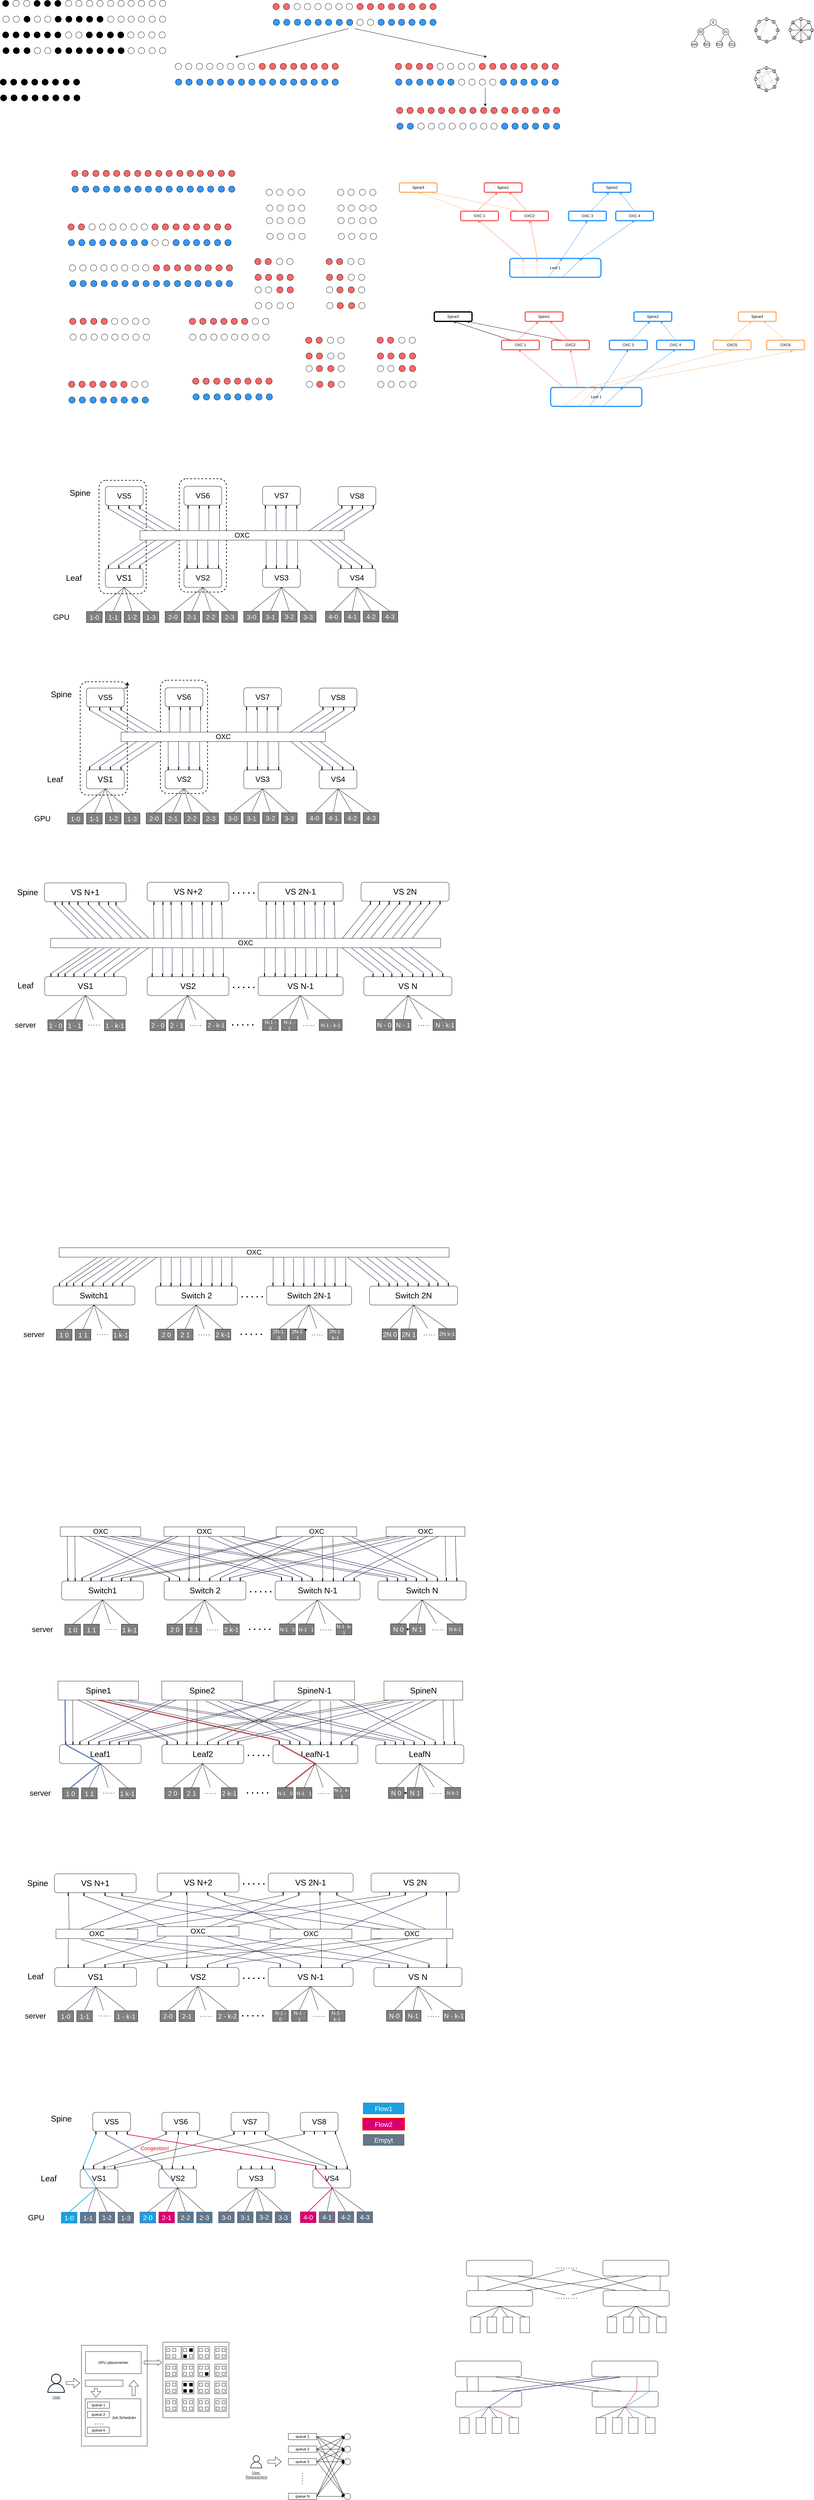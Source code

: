 <mxfile version="16.1.0" type="onedrive"><diagram id="axkkWLKMIRs5_topsZru" name="Page-1"><mxGraphModel dx="2942" dy="4653" grid="1" gridSize="10" guides="1" tooltips="1" connect="1" arrows="1" fold="1" page="1" pageScale="1" pageWidth="827" pageHeight="1169" math="0" shadow="0"><root><mxCell id="0"/><mxCell id="1" parent="0"/><mxCell id="JexZP_w2y_i4390no9iE-18" value="" style="ellipse;whiteSpace=wrap;html=1;aspect=fixed;fontSize=11;" parent="1" vertex="1"><mxGeometry x="2465" y="-3410" width="70" height="70" as="geometry"/></mxCell><mxCell id="7hZ9uER7wsQM-JIOgWsc-117" value="" style="rounded=1;whiteSpace=wrap;html=1;strokeColor=#000000;strokeWidth=2;fillColor=none;dashed=1;" parent="1" vertex="1"><mxGeometry x="572" y="-1310" width="150" height="360" as="geometry"/></mxCell><mxCell id="7hZ9uER7wsQM-JIOgWsc-118" value="" style="rounded=1;whiteSpace=wrap;html=1;strokeColor=#000000;strokeWidth=2;fillColor=none;dashed=1;" parent="1" vertex="1"><mxGeometry x="317" y="-1305" width="150" height="360" as="geometry"/></mxCell><mxCell id="7hZ9uER7wsQM-JIOgWsc-119" value="&lt;span style=&quot;font-size: 26px;&quot;&gt;VS5&lt;/span&gt;" style="rounded=1;whiteSpace=wrap;html=1;fontSize=26;" parent="1" vertex="1"><mxGeometry x="337" y="-1285" width="120" height="60" as="geometry"/></mxCell><mxCell id="7hZ9uER7wsQM-JIOgWsc-120" value="&lt;span style=&quot;font-size: 26px;&quot;&gt;VS6&lt;/span&gt;" style="rounded=1;whiteSpace=wrap;html=1;fontSize=26;" parent="1" vertex="1"><mxGeometry x="587" y="-1286" width="120" height="60" as="geometry"/></mxCell><mxCell id="7hZ9uER7wsQM-JIOgWsc-121" value="&lt;span style=&quot;font-size: 24px;&quot;&gt;VS7&lt;/span&gt;" style="rounded=1;whiteSpace=wrap;html=1;fontSize=24;" parent="1" vertex="1"><mxGeometry x="837" y="-1286" width="120" height="60" as="geometry"/></mxCell><mxCell id="7hZ9uER7wsQM-JIOgWsc-122" value="&lt;span style=&quot;font-size: 24px;&quot;&gt;VS8&lt;/span&gt;" style="rounded=1;whiteSpace=wrap;html=1;fontSize=24;" parent="1" vertex="1"><mxGeometry x="1077" y="-1285" width="120" height="60" as="geometry"/></mxCell><mxCell id="7hZ9uER7wsQM-JIOgWsc-123" style="rounded=0;orthogonalLoop=1;jettySize=auto;html=1;exitX=0.5;exitY=1;exitDx=0;exitDy=0;entryX=0.5;entryY=0;entryDx=0;entryDy=0;endArrow=none;endFill=0;strokeWidth=1;strokeColor=#000033;" parent="1" source="7hZ9uER7wsQM-JIOgWsc-125" target="7hZ9uER7wsQM-JIOgWsc-133" edge="1"><mxGeometry relative="1" as="geometry"/></mxCell><mxCell id="7hZ9uER7wsQM-JIOgWsc-124" style="edgeStyle=none;rounded=0;orthogonalLoop=1;jettySize=auto;html=1;exitX=0.5;exitY=1;exitDx=0;exitDy=0;entryX=0.5;entryY=0;entryDx=0;entryDy=0;endArrow=none;endFill=0;strokeColor=#000033;strokeWidth=1;" parent="1" source="7hZ9uER7wsQM-JIOgWsc-125" target="7hZ9uER7wsQM-JIOgWsc-135" edge="1"><mxGeometry relative="1" as="geometry"/></mxCell><mxCell id="7hZ9uER7wsQM-JIOgWsc-125" value="&lt;font style=&quot;font-size: 26px;&quot;&gt;VS1&lt;/font&gt;" style="rounded=1;whiteSpace=wrap;html=1;fontSize=26;" parent="1" vertex="1"><mxGeometry x="337" y="-1025" width="120" height="60" as="geometry"/></mxCell><mxCell id="7hZ9uER7wsQM-JIOgWsc-126" value="&lt;span style=&quot;font-size: 26px;&quot;&gt;VS2&lt;/span&gt;" style="rounded=1;whiteSpace=wrap;html=1;fontSize=26;" parent="1" vertex="1"><mxGeometry x="587" y="-1025" width="120" height="60" as="geometry"/></mxCell><mxCell id="7hZ9uER7wsQM-JIOgWsc-127" value="&lt;span style=&quot;font-size: 24px;&quot;&gt;VS3&lt;/span&gt;" style="rounded=1;whiteSpace=wrap;html=1;fontSize=24;" parent="1" vertex="1"><mxGeometry x="837" y="-1025" width="120" height="60" as="geometry"/></mxCell><mxCell id="7hZ9uER7wsQM-JIOgWsc-128" style="edgeStyle=none;rounded=0;orthogonalLoop=1;jettySize=auto;html=1;exitX=0.5;exitY=1;exitDx=0;exitDy=0;entryX=0.5;entryY=0;entryDx=0;entryDy=0;endArrow=none;endFill=0;strokeColor=#000033;strokeWidth=1;" parent="1" source="7hZ9uER7wsQM-JIOgWsc-130" target="7hZ9uER7wsQM-JIOgWsc-156" edge="1"><mxGeometry relative="1" as="geometry"/></mxCell><mxCell id="7hZ9uER7wsQM-JIOgWsc-129" style="edgeStyle=none;rounded=0;orthogonalLoop=1;jettySize=auto;html=1;exitX=0.5;exitY=1;exitDx=0;exitDy=0;entryX=0.5;entryY=0;entryDx=0;entryDy=0;endArrow=none;endFill=0;strokeColor=#000033;strokeWidth=1;" parent="1" source="7hZ9uER7wsQM-JIOgWsc-130" target="7hZ9uER7wsQM-JIOgWsc-157" edge="1"><mxGeometry relative="1" as="geometry"/></mxCell><mxCell id="7hZ9uER7wsQM-JIOgWsc-130" value="&lt;span style=&quot;font-size: 24px;&quot;&gt;VS4&lt;/span&gt;" style="rounded=1;whiteSpace=wrap;html=1;fontSize=24;" parent="1" vertex="1"><mxGeometry x="1077" y="-1025" width="120" height="60" as="geometry"/></mxCell><mxCell id="7hZ9uER7wsQM-JIOgWsc-131" value="&lt;font style=&quot;font-size: 26px;&quot;&gt;Spine&lt;/font&gt;" style="text;html=1;strokeColor=none;fillColor=none;align=center;verticalAlign=middle;whiteSpace=wrap;rounded=0;fontSize=26;" parent="1" vertex="1"><mxGeometry x="237" y="-1275" width="40" height="20" as="geometry"/></mxCell><mxCell id="7hZ9uER7wsQM-JIOgWsc-132" value="&lt;font style=&quot;font-size: 26px;&quot;&gt;Leaf&lt;/font&gt;" style="text;html=1;strokeColor=none;fillColor=none;align=center;verticalAlign=middle;whiteSpace=wrap;rounded=0;fontSize=26;" parent="1" vertex="1"><mxGeometry x="217" y="-1005" width="40" height="20" as="geometry"/></mxCell><mxCell id="7hZ9uER7wsQM-JIOgWsc-133" value="&lt;font style=&quot;font-size: 21px&quot;&gt;1-0&lt;/font&gt;" style="rounded=0;whiteSpace=wrap;html=1;fontColor=#ffffff;fillColor=#808080;" parent="1" vertex="1"><mxGeometry x="277" y="-888" width="50" height="35" as="geometry"/></mxCell><mxCell id="7hZ9uER7wsQM-JIOgWsc-134" value="&lt;font style=&quot;font-size: 24px;&quot;&gt;GPU&lt;/font&gt;" style="text;html=1;strokeColor=none;fillColor=none;align=center;verticalAlign=middle;whiteSpace=wrap;rounded=0;fontSize=24;" parent="1" vertex="1"><mxGeometry x="177" y="-880" width="40" height="20" as="geometry"/></mxCell><mxCell id="7hZ9uER7wsQM-JIOgWsc-135" value="&lt;font style=&quot;font-size: 21px&quot;&gt;1-1&lt;/font&gt;" style="rounded=0;whiteSpace=wrap;html=1;fontColor=#ffffff;fillColor=#808080;" parent="1" vertex="1"><mxGeometry x="337" y="-888" width="50" height="35" as="geometry"/></mxCell><mxCell id="7hZ9uER7wsQM-JIOgWsc-136" style="edgeStyle=none;rounded=0;orthogonalLoop=1;jettySize=auto;html=1;exitX=0.5;exitY=0;exitDx=0;exitDy=0;endArrow=none;endFill=0;" parent="1" source="7hZ9uER7wsQM-JIOgWsc-137" edge="1"><mxGeometry relative="1" as="geometry"><mxPoint x="397" y="-966" as="targetPoint"/></mxGeometry></mxCell><mxCell id="7hZ9uER7wsQM-JIOgWsc-137" value="&lt;font style=&quot;font-size: 21px&quot;&gt;1-2&lt;/font&gt;" style="rounded=0;whiteSpace=wrap;html=1;fontColor=#ffffff;fillColor=#808080;" parent="1" vertex="1"><mxGeometry x="397" y="-888.5" width="50" height="35" as="geometry"/></mxCell><mxCell id="7hZ9uER7wsQM-JIOgWsc-138" style="edgeStyle=none;rounded=0;orthogonalLoop=1;jettySize=auto;html=1;exitX=0.5;exitY=0;exitDx=0;exitDy=0;endArrow=none;endFill=0;entryX=0.5;entryY=1;entryDx=0;entryDy=0;" parent="1" source="7hZ9uER7wsQM-JIOgWsc-139" target="7hZ9uER7wsQM-JIOgWsc-125" edge="1"><mxGeometry relative="1" as="geometry"><mxPoint x="387" y="-965" as="targetPoint"/></mxGeometry></mxCell><mxCell id="7hZ9uER7wsQM-JIOgWsc-139" value="&lt;font style=&quot;font-size: 21px&quot;&gt;1-3&lt;/font&gt;" style="rounded=0;whiteSpace=wrap;html=1;fontColor=#ffffff;fillColor=#808080;" parent="1" vertex="1"><mxGeometry x="457" y="-888" width="50" height="35" as="geometry"/></mxCell><mxCell id="7hZ9uER7wsQM-JIOgWsc-140" style="edgeStyle=none;rounded=0;orthogonalLoop=1;jettySize=auto;html=1;exitX=0.5;exitY=0;exitDx=0;exitDy=0;entryX=0.5;entryY=1;entryDx=0;entryDy=0;endArrow=none;endFill=0;" parent="1" source="7hZ9uER7wsQM-JIOgWsc-141" target="7hZ9uER7wsQM-JIOgWsc-126" edge="1"><mxGeometry relative="1" as="geometry"/></mxCell><mxCell id="7hZ9uER7wsQM-JIOgWsc-141" value="&lt;font style=&quot;font-size: 21px&quot;&gt;2-0&lt;/font&gt;" style="rounded=0;whiteSpace=wrap;html=1;fontColor=#ffffff;fillColor=#808080;" parent="1" vertex="1"><mxGeometry x="527" y="-888.5" width="50" height="35" as="geometry"/></mxCell><mxCell id="7hZ9uER7wsQM-JIOgWsc-142" style="edgeStyle=none;rounded=0;orthogonalLoop=1;jettySize=auto;html=1;exitX=0.5;exitY=0;exitDx=0;exitDy=0;entryX=0.5;entryY=1;entryDx=0;entryDy=0;endArrow=none;endFill=0;" parent="1" source="7hZ9uER7wsQM-JIOgWsc-143" target="7hZ9uER7wsQM-JIOgWsc-126" edge="1"><mxGeometry relative="1" as="geometry"/></mxCell><mxCell id="7hZ9uER7wsQM-JIOgWsc-143" value="&lt;font style=&quot;font-size: 21px&quot;&gt;2-1&lt;/font&gt;" style="rounded=0;whiteSpace=wrap;html=1;fontColor=#ffffff;fillColor=#808080;" parent="1" vertex="1"><mxGeometry x="587" y="-888.5" width="50" height="35" as="geometry"/></mxCell><mxCell id="7hZ9uER7wsQM-JIOgWsc-144" style="edgeStyle=none;rounded=0;orthogonalLoop=1;jettySize=auto;html=1;exitX=0.5;exitY=0;exitDx=0;exitDy=0;endArrow=none;endFill=0;" parent="1" source="7hZ9uER7wsQM-JIOgWsc-145" edge="1"><mxGeometry relative="1" as="geometry"><mxPoint x="647" y="-965" as="targetPoint"/></mxGeometry></mxCell><mxCell id="7hZ9uER7wsQM-JIOgWsc-145" value="&lt;font style=&quot;font-size: 21px&quot;&gt;2-2&lt;/font&gt;" style="rounded=0;whiteSpace=wrap;html=1;fontColor=#ffffff;fillColor=#808080;" parent="1" vertex="1"><mxGeometry x="647" y="-889" width="50" height="35" as="geometry"/></mxCell><mxCell id="7hZ9uER7wsQM-JIOgWsc-146" style="edgeStyle=none;rounded=0;orthogonalLoop=1;jettySize=auto;html=1;exitX=0.5;exitY=0;exitDx=0;exitDy=0;entryX=0.5;entryY=1;entryDx=0;entryDy=0;endArrow=none;endFill=0;" parent="1" source="7hZ9uER7wsQM-JIOgWsc-147" target="7hZ9uER7wsQM-JIOgWsc-126" edge="1"><mxGeometry relative="1" as="geometry"/></mxCell><mxCell id="7hZ9uER7wsQM-JIOgWsc-147" value="&lt;font style=&quot;font-size: 21px&quot;&gt;2-3&lt;/font&gt;" style="rounded=0;whiteSpace=wrap;html=1;fontColor=#ffffff;fillColor=#808080;" parent="1" vertex="1"><mxGeometry x="707" y="-888.5" width="50" height="35" as="geometry"/></mxCell><mxCell id="7hZ9uER7wsQM-JIOgWsc-148" style="edgeStyle=none;rounded=0;orthogonalLoop=1;jettySize=auto;html=1;exitX=0.5;exitY=0;exitDx=0;exitDy=0;entryX=0.5;entryY=1;entryDx=0;entryDy=0;endArrow=none;endFill=0;" parent="1" source="7hZ9uER7wsQM-JIOgWsc-149" target="7hZ9uER7wsQM-JIOgWsc-127" edge="1"><mxGeometry relative="1" as="geometry"/></mxCell><mxCell id="7hZ9uER7wsQM-JIOgWsc-149" value="&lt;font style=&quot;font-size: 21px&quot;&gt;3-0&lt;/font&gt;" style="rounded=0;whiteSpace=wrap;html=1;fontColor=#ffffff;fillColor=#808080;" parent="1" vertex="1"><mxGeometry x="777" y="-889" width="50" height="35" as="geometry"/></mxCell><mxCell id="7hZ9uER7wsQM-JIOgWsc-150" style="edgeStyle=none;rounded=0;orthogonalLoop=1;jettySize=auto;html=1;exitX=0.5;exitY=0;exitDx=0;exitDy=0;endArrow=none;endFill=0;" parent="1" source="7hZ9uER7wsQM-JIOgWsc-151" edge="1"><mxGeometry relative="1" as="geometry"><mxPoint x="897" y="-965" as="targetPoint"/></mxGeometry></mxCell><mxCell id="7hZ9uER7wsQM-JIOgWsc-151" value="&lt;font style=&quot;font-size: 21px&quot;&gt;3-1&lt;/font&gt;" style="rounded=0;whiteSpace=wrap;html=1;fontColor=#ffffff;fillColor=#808080;" parent="1" vertex="1"><mxGeometry x="837" y="-889" width="50" height="35" as="geometry"/></mxCell><mxCell id="7hZ9uER7wsQM-JIOgWsc-152" style="edgeStyle=none;rounded=0;orthogonalLoop=1;jettySize=auto;html=1;exitX=0.5;exitY=0;exitDx=0;exitDy=0;endArrow=none;endFill=0;" parent="1" source="7hZ9uER7wsQM-JIOgWsc-153" edge="1"><mxGeometry relative="1" as="geometry"><mxPoint x="897" y="-965" as="targetPoint"/></mxGeometry></mxCell><mxCell id="7hZ9uER7wsQM-JIOgWsc-153" value="&lt;font style=&quot;font-size: 21px&quot;&gt;3-2&lt;/font&gt;" style="rounded=0;whiteSpace=wrap;html=1;fontColor=#ffffff;fillColor=#808080;" parent="1" vertex="1"><mxGeometry x="897" y="-889.5" width="50" height="35" as="geometry"/></mxCell><mxCell id="7hZ9uER7wsQM-JIOgWsc-154" style="edgeStyle=none;rounded=0;orthogonalLoop=1;jettySize=auto;html=1;exitX=0.5;exitY=0;exitDx=0;exitDy=0;entryX=0.5;entryY=1;entryDx=0;entryDy=0;endArrow=none;endFill=0;" parent="1" source="7hZ9uER7wsQM-JIOgWsc-155" target="7hZ9uER7wsQM-JIOgWsc-127" edge="1"><mxGeometry relative="1" as="geometry"/></mxCell><mxCell id="7hZ9uER7wsQM-JIOgWsc-155" value="&lt;font style=&quot;font-size: 21px&quot;&gt;3-3&lt;/font&gt;" style="rounded=0;whiteSpace=wrap;html=1;fontColor=#ffffff;fillColor=#808080;" parent="1" vertex="1"><mxGeometry x="957" y="-889" width="50" height="35" as="geometry"/></mxCell><mxCell id="7hZ9uER7wsQM-JIOgWsc-156" value="&lt;font style=&quot;font-size: 21px&quot;&gt;4-0&lt;/font&gt;" style="rounded=0;whiteSpace=wrap;html=1;fontColor=#ffffff;fillColor=#808080;" parent="1" vertex="1"><mxGeometry x="1037" y="-889.25" width="50" height="35" as="geometry"/></mxCell><mxCell id="7hZ9uER7wsQM-JIOgWsc-157" value="&lt;font style=&quot;font-size: 21px&quot;&gt;4-1&lt;/font&gt;" style="rounded=0;whiteSpace=wrap;html=1;fontColor=#ffffff;fillColor=#808080;" parent="1" vertex="1"><mxGeometry x="1097" y="-889.25" width="50" height="35" as="geometry"/></mxCell><mxCell id="7hZ9uER7wsQM-JIOgWsc-158" style="edgeStyle=none;rounded=0;orthogonalLoop=1;jettySize=auto;html=1;exitX=0.5;exitY=0;exitDx=0;exitDy=0;endArrow=none;endFill=0;" parent="1" source="7hZ9uER7wsQM-JIOgWsc-159" edge="1"><mxGeometry relative="1" as="geometry"><mxPoint x="1137" y="-965" as="targetPoint"/></mxGeometry></mxCell><mxCell id="7hZ9uER7wsQM-JIOgWsc-159" value="&lt;font style=&quot;font-size: 21px&quot;&gt;4-2&lt;/font&gt;" style="rounded=0;whiteSpace=wrap;html=1;fontColor=#ffffff;fillColor=#808080;" parent="1" vertex="1"><mxGeometry x="1157" y="-889.75" width="50" height="35" as="geometry"/></mxCell><mxCell id="7hZ9uER7wsQM-JIOgWsc-160" style="edgeStyle=none;rounded=0;orthogonalLoop=1;jettySize=auto;html=1;exitX=0.5;exitY=0;exitDx=0;exitDy=0;entryX=0.5;entryY=1;entryDx=0;entryDy=0;endArrow=none;endFill=0;" parent="1" source="7hZ9uER7wsQM-JIOgWsc-161" target="7hZ9uER7wsQM-JIOgWsc-130" edge="1"><mxGeometry relative="1" as="geometry"/></mxCell><mxCell id="7hZ9uER7wsQM-JIOgWsc-161" value="&lt;font style=&quot;font-size: 21px&quot;&gt;4-3&lt;/font&gt;" style="rounded=0;whiteSpace=wrap;html=1;fontColor=#ffffff;fillColor=#808080;" parent="1" vertex="1"><mxGeometry x="1217" y="-889.25" width="50" height="35" as="geometry"/></mxCell><mxCell id="7hZ9uER7wsQM-JIOgWsc-162" value="" style="endArrow=none;html=1;strokeWidth=3;fontSize=26;" parent="1" edge="1"><mxGeometry width="50" height="50" relative="1" as="geometry"><mxPoint x="347" y="-1025" as="sourcePoint"/><mxPoint x="347" y="-1035" as="targetPoint"/></mxGeometry></mxCell><mxCell id="7hZ9uER7wsQM-JIOgWsc-163" value="" style="endArrow=none;html=1;strokeWidth=3;fontSize=26;" parent="1" edge="1"><mxGeometry width="50" height="50" relative="1" as="geometry"><mxPoint x="380" y="-1025" as="sourcePoint"/><mxPoint x="380" y="-1035" as="targetPoint"/></mxGeometry></mxCell><mxCell id="7hZ9uER7wsQM-JIOgWsc-164" value="" style="endArrow=none;html=1;strokeWidth=3;fontSize=26;" parent="1" edge="1"><mxGeometry width="50" height="50" relative="1" as="geometry"><mxPoint x="413" y="-1025" as="sourcePoint"/><mxPoint x="413" y="-1035" as="targetPoint"/></mxGeometry></mxCell><mxCell id="7hZ9uER7wsQM-JIOgWsc-165" value="" style="endArrow=none;html=1;strokeWidth=3;fontSize=26;" parent="1" edge="1"><mxGeometry width="50" height="50" relative="1" as="geometry"><mxPoint x="447" y="-1025" as="sourcePoint"/><mxPoint x="447" y="-1035" as="targetPoint"/></mxGeometry></mxCell><mxCell id="7hZ9uER7wsQM-JIOgWsc-166" value="" style="endArrow=none;html=1;strokeWidth=3;fontSize=26;" parent="1" edge="1"><mxGeometry width="50" height="50" relative="1" as="geometry"><mxPoint x="597" y="-1024" as="sourcePoint"/><mxPoint x="597" y="-1035" as="targetPoint"/></mxGeometry></mxCell><mxCell id="7hZ9uER7wsQM-JIOgWsc-167" value="" style="endArrow=none;html=1;strokeWidth=3;fontSize=26;" parent="1" edge="1"><mxGeometry width="50" height="50" relative="1" as="geometry"><mxPoint x="630" y="-1024" as="sourcePoint"/><mxPoint x="630" y="-1035" as="targetPoint"/></mxGeometry></mxCell><mxCell id="7hZ9uER7wsQM-JIOgWsc-168" value="" style="endArrow=none;html=1;strokeWidth=3;fontSize=26;" parent="1" edge="1"><mxGeometry width="50" height="50" relative="1" as="geometry"><mxPoint x="663" y="-1024" as="sourcePoint"/><mxPoint x="663" y="-1035" as="targetPoint"/></mxGeometry></mxCell><mxCell id="7hZ9uER7wsQM-JIOgWsc-169" value="" style="endArrow=none;html=1;strokeWidth=3;fontSize=26;" parent="1" edge="1"><mxGeometry width="50" height="50" relative="1" as="geometry"><mxPoint x="697" y="-1024" as="sourcePoint"/><mxPoint x="697" y="-1035" as="targetPoint"/></mxGeometry></mxCell><mxCell id="7hZ9uER7wsQM-JIOgWsc-170" value="" style="endArrow=none;html=1;strokeWidth=3;fontSize=26;" parent="1" edge="1"><mxGeometry width="50" height="50" relative="1" as="geometry"><mxPoint x="848" y="-1024" as="sourcePoint"/><mxPoint x="848" y="-1035" as="targetPoint"/></mxGeometry></mxCell><mxCell id="7hZ9uER7wsQM-JIOgWsc-171" value="" style="endArrow=none;html=1;strokeWidth=3;fontSize=26;" parent="1" edge="1"><mxGeometry width="50" height="50" relative="1" as="geometry"><mxPoint x="881" y="-1024" as="sourcePoint"/><mxPoint x="881" y="-1035" as="targetPoint"/></mxGeometry></mxCell><mxCell id="7hZ9uER7wsQM-JIOgWsc-172" value="" style="endArrow=none;html=1;strokeWidth=3;fontSize=26;" parent="1" edge="1"><mxGeometry width="50" height="50" relative="1" as="geometry"><mxPoint x="914" y="-1024" as="sourcePoint"/><mxPoint x="914" y="-1035" as="targetPoint"/></mxGeometry></mxCell><mxCell id="7hZ9uER7wsQM-JIOgWsc-173" value="" style="endArrow=none;html=1;strokeWidth=3;fontSize=26;" parent="1" edge="1"><mxGeometry width="50" height="50" relative="1" as="geometry"><mxPoint x="948" y="-1024" as="sourcePoint"/><mxPoint x="948" y="-1035" as="targetPoint"/></mxGeometry></mxCell><mxCell id="7hZ9uER7wsQM-JIOgWsc-174" value="" style="endArrow=none;html=1;strokeWidth=3;fontSize=26;" parent="1" edge="1"><mxGeometry width="50" height="50" relative="1" as="geometry"><mxPoint x="1086" y="-1024" as="sourcePoint"/><mxPoint x="1086" y="-1035" as="targetPoint"/></mxGeometry></mxCell><mxCell id="7hZ9uER7wsQM-JIOgWsc-175" value="" style="endArrow=none;html=1;strokeWidth=3;fontSize=26;" parent="1" edge="1"><mxGeometry width="50" height="50" relative="1" as="geometry"><mxPoint x="1119" y="-1024" as="sourcePoint"/><mxPoint x="1119" y="-1035" as="targetPoint"/></mxGeometry></mxCell><mxCell id="7hZ9uER7wsQM-JIOgWsc-176" value="" style="endArrow=none;html=1;strokeWidth=3;fontSize=26;" parent="1" edge="1"><mxGeometry width="50" height="50" relative="1" as="geometry"><mxPoint x="1152" y="-1024" as="sourcePoint"/><mxPoint x="1152" y="-1035" as="targetPoint"/></mxGeometry></mxCell><mxCell id="7hZ9uER7wsQM-JIOgWsc-177" value="" style="endArrow=none;html=1;strokeWidth=3;fontSize=26;" parent="1" edge="1"><mxGeometry width="50" height="50" relative="1" as="geometry"><mxPoint x="1186" y="-1024" as="sourcePoint"/><mxPoint x="1186" y="-1035" as="targetPoint"/></mxGeometry></mxCell><mxCell id="7hZ9uER7wsQM-JIOgWsc-178" value="&lt;span style=&quot;font-size: 26px;&quot;&gt;VS5&lt;/span&gt;" style="rounded=1;whiteSpace=wrap;html=1;fontSize=26;" parent="1" vertex="1"><mxGeometry x="337" y="-1285" width="120" height="60" as="geometry"/></mxCell><mxCell id="7hZ9uER7wsQM-JIOgWsc-179" value="&lt;span style=&quot;font-size: 26px;&quot;&gt;VS2&lt;/span&gt;" style="rounded=1;whiteSpace=wrap;html=1;fontSize=26;" parent="1" vertex="1"><mxGeometry x="587" y="-1025" width="120" height="60" as="geometry"/></mxCell><mxCell id="7hZ9uER7wsQM-JIOgWsc-180" value="&lt;span style=&quot;font-size: 26px;&quot;&gt;VS6&lt;/span&gt;" style="rounded=1;whiteSpace=wrap;html=1;fontSize=26;" parent="1" vertex="1"><mxGeometry x="587" y="-1286" width="120" height="60" as="geometry"/></mxCell><mxCell id="gMhUkL7jG8r3g29Z3is8-229" style="edgeStyle=orthogonalEdgeStyle;rounded=0;orthogonalLoop=1;jettySize=auto;html=1;exitX=1;exitY=0;exitDx=0;exitDy=0;entryX=1;entryY=0;entryDx=0;entryDy=0;strokeWidth=2;" parent="1" source="7hZ9uER7wsQM-JIOgWsc-181" target="7hZ9uER7wsQM-JIOgWsc-118" edge="1"><mxGeometry relative="1" as="geometry"/></mxCell><mxCell id="7hZ9uER7wsQM-JIOgWsc-181" value="&lt;span style=&quot;font-size: 24px;&quot;&gt;VS5&lt;/span&gt;" style="rounded=1;whiteSpace=wrap;html=1;fontSize=24;" parent="1" vertex="1"><mxGeometry x="337" y="-1285" width="120" height="60" as="geometry"/></mxCell><mxCell id="7hZ9uER7wsQM-JIOgWsc-182" value="&lt;span style=&quot;font-size: 24px;&quot;&gt;VS2&lt;/span&gt;" style="rounded=1;whiteSpace=wrap;html=1;fontSize=24;" parent="1" vertex="1"><mxGeometry x="587" y="-1025" width="120" height="60" as="geometry"/></mxCell><mxCell id="7hZ9uER7wsQM-JIOgWsc-183" value="&lt;span style=&quot;font-size: 24px;&quot;&gt;VS6&lt;/span&gt;" style="rounded=1;whiteSpace=wrap;html=1;fontSize=24;" parent="1" vertex="1"><mxGeometry x="587" y="-1286" width="120" height="60" as="geometry"/></mxCell><mxCell id="7hZ9uER7wsQM-JIOgWsc-184" value="" style="endArrow=none;html=1;strokeWidth=3;fontSize=26;" parent="1" edge="1"><mxGeometry width="50" height="50" relative="1" as="geometry"><mxPoint x="347" y="-1214" as="sourcePoint"/><mxPoint x="347" y="-1224" as="targetPoint"/></mxGeometry></mxCell><mxCell id="7hZ9uER7wsQM-JIOgWsc-185" value="" style="endArrow=none;html=1;strokeWidth=3;fontSize=26;" parent="1" edge="1"><mxGeometry width="50" height="50" relative="1" as="geometry"><mxPoint x="379" y="-1214" as="sourcePoint"/><mxPoint x="379" y="-1224" as="targetPoint"/></mxGeometry></mxCell><mxCell id="7hZ9uER7wsQM-JIOgWsc-186" value="" style="endArrow=none;html=1;strokeWidth=3;fontSize=26;" parent="1" edge="1"><mxGeometry width="50" height="50" relative="1" as="geometry"><mxPoint x="413" y="-1214" as="sourcePoint"/><mxPoint x="413" y="-1224" as="targetPoint"/></mxGeometry></mxCell><mxCell id="7hZ9uER7wsQM-JIOgWsc-187" value="" style="endArrow=none;html=1;strokeWidth=3;fontSize=26;" parent="1" edge="1"><mxGeometry width="50" height="50" relative="1" as="geometry"><mxPoint x="447" y="-1214" as="sourcePoint"/><mxPoint x="447" y="-1224" as="targetPoint"/></mxGeometry></mxCell><mxCell id="7hZ9uER7wsQM-JIOgWsc-188" value="" style="endArrow=none;html=1;strokeWidth=3;fontSize=26;" parent="1" edge="1"><mxGeometry width="50" height="50" relative="1" as="geometry"><mxPoint x="600" y="-1215" as="sourcePoint"/><mxPoint x="600" y="-1225" as="targetPoint"/></mxGeometry></mxCell><mxCell id="7hZ9uER7wsQM-JIOgWsc-189" value="" style="endArrow=none;html=1;strokeWidth=3;fontSize=26;" parent="1" edge="1"><mxGeometry width="50" height="50" relative="1" as="geometry"><mxPoint x="636" y="-1215" as="sourcePoint"/><mxPoint x="636" y="-1225" as="targetPoint"/></mxGeometry></mxCell><mxCell id="7hZ9uER7wsQM-JIOgWsc-190" value="" style="endArrow=none;html=1;strokeWidth=3;fontSize=26;" parent="1" edge="1"><mxGeometry width="50" height="50" relative="1" as="geometry"><mxPoint x="666" y="-1215" as="sourcePoint"/><mxPoint x="666" y="-1225" as="targetPoint"/></mxGeometry></mxCell><mxCell id="7hZ9uER7wsQM-JIOgWsc-191" value="" style="endArrow=none;html=1;strokeWidth=3;fontSize=26;" parent="1" edge="1"><mxGeometry width="50" height="50" relative="1" as="geometry"><mxPoint x="700" y="-1215" as="sourcePoint"/><mxPoint x="700" y="-1225" as="targetPoint"/></mxGeometry></mxCell><mxCell id="7hZ9uER7wsQM-JIOgWsc-192" value="" style="endArrow=none;html=1;strokeWidth=3;fontSize=26;" parent="1" edge="1"><mxGeometry width="50" height="50" relative="1" as="geometry"><mxPoint x="846" y="-1215" as="sourcePoint"/><mxPoint x="846" y="-1225" as="targetPoint"/></mxGeometry></mxCell><mxCell id="7hZ9uER7wsQM-JIOgWsc-193" value="" style="endArrow=none;html=1;strokeWidth=3;fontSize=26;" parent="1" edge="1"><mxGeometry width="50" height="50" relative="1" as="geometry"><mxPoint x="879" y="-1215" as="sourcePoint"/><mxPoint x="879" y="-1225" as="targetPoint"/></mxGeometry></mxCell><mxCell id="7hZ9uER7wsQM-JIOgWsc-194" value="" style="endArrow=none;html=1;strokeWidth=3;fontSize=26;" parent="1" edge="1"><mxGeometry width="50" height="50" relative="1" as="geometry"><mxPoint x="912" y="-1215" as="sourcePoint"/><mxPoint x="912" y="-1225" as="targetPoint"/></mxGeometry></mxCell><mxCell id="7hZ9uER7wsQM-JIOgWsc-195" value="" style="endArrow=none;html=1;strokeWidth=3;fontSize=26;" parent="1" edge="1"><mxGeometry width="50" height="50" relative="1" as="geometry"><mxPoint x="946" y="-1215" as="sourcePoint"/><mxPoint x="946" y="-1225" as="targetPoint"/></mxGeometry></mxCell><mxCell id="7hZ9uER7wsQM-JIOgWsc-196" value="" style="endArrow=none;html=1;strokeWidth=3;fontSize=26;" parent="1" edge="1"><mxGeometry width="50" height="50" relative="1" as="geometry"><mxPoint x="1089" y="-1215" as="sourcePoint"/><mxPoint x="1089" y="-1225" as="targetPoint"/></mxGeometry></mxCell><mxCell id="7hZ9uER7wsQM-JIOgWsc-197" value="" style="endArrow=none;html=1;strokeWidth=3;fontSize=26;" parent="1" edge="1"><mxGeometry width="50" height="50" relative="1" as="geometry"><mxPoint x="1122" y="-1215" as="sourcePoint"/><mxPoint x="1122" y="-1225" as="targetPoint"/></mxGeometry></mxCell><mxCell id="7hZ9uER7wsQM-JIOgWsc-198" value="" style="endArrow=none;html=1;strokeWidth=3;fontSize=26;" parent="1" edge="1"><mxGeometry width="50" height="50" relative="1" as="geometry"><mxPoint x="1155" y="-1215" as="sourcePoint"/><mxPoint x="1155" y="-1225" as="targetPoint"/></mxGeometry></mxCell><mxCell id="7hZ9uER7wsQM-JIOgWsc-199" value="" style="endArrow=none;html=1;strokeWidth=3;fontSize=26;" parent="1" edge="1"><mxGeometry width="50" height="50" relative="1" as="geometry"><mxPoint x="1189" y="-1215" as="sourcePoint"/><mxPoint x="1189" y="-1225" as="targetPoint"/></mxGeometry></mxCell><mxCell id="7hZ9uER7wsQM-JIOgWsc-200" value="&lt;font style=&quot;font-size: 22px&quot;&gt;OXC&lt;/font&gt;" style="rounded=0;whiteSpace=wrap;html=1;fillColor=#ffffff;" parent="1" vertex="1"><mxGeometry x="447" y="-1145" width="650" height="30" as="geometry"/></mxCell><mxCell id="7hZ9uER7wsQM-JIOgWsc-201" value="" style="endArrow=none;html=1;strokeColor=#000033;strokeWidth=1;entryX=0.034;entryY=1;entryDx=0;entryDy=0;entryPerimeter=0;" parent="1" target="7hZ9uER7wsQM-JIOgWsc-200" edge="1"><mxGeometry width="50" height="50" relative="1" as="geometry"><mxPoint x="347" y="-1035" as="sourcePoint"/><mxPoint x="397" y="-1085" as="targetPoint"/></mxGeometry></mxCell><mxCell id="7hZ9uER7wsQM-JIOgWsc-202" value="" style="endArrow=none;html=1;strokeColor=#000033;strokeWidth=1;entryX=0.034;entryY=1;entryDx=0;entryDy=0;entryPerimeter=0;" parent="1" edge="1"><mxGeometry width="50" height="50" relative="1" as="geometry"><mxPoint x="377" y="-1035" as="sourcePoint"/><mxPoint x="497.06" y="-1115" as="targetPoint"/></mxGeometry></mxCell><mxCell id="7hZ9uER7wsQM-JIOgWsc-203" value="" style="endArrow=none;html=1;strokeColor=#000033;strokeWidth=1;entryX=0.034;entryY=1;entryDx=0;entryDy=0;entryPerimeter=0;" parent="1" edge="1"><mxGeometry width="50" height="50" relative="1" as="geometry"><mxPoint x="415" y="-1035" as="sourcePoint"/><mxPoint x="535.06" y="-1115" as="targetPoint"/></mxGeometry></mxCell><mxCell id="7hZ9uER7wsQM-JIOgWsc-204" value="" style="endArrow=none;html=1;strokeColor=#000033;strokeWidth=1;entryX=0.034;entryY=1;entryDx=0;entryDy=0;entryPerimeter=0;" parent="1" edge="1"><mxGeometry width="50" height="50" relative="1" as="geometry"><mxPoint x="447" y="-1035" as="sourcePoint"/><mxPoint x="567.06" y="-1115" as="targetPoint"/></mxGeometry></mxCell><mxCell id="7hZ9uER7wsQM-JIOgWsc-205" value="" style="endArrow=none;html=1;strokeColor=#000033;strokeWidth=1;entryX=0.975;entryY=1.005;entryDx=0;entryDy=0;entryPerimeter=0;" parent="1" target="7hZ9uER7wsQM-JIOgWsc-200" edge="1"><mxGeometry width="50" height="50" relative="1" as="geometry"><mxPoint x="1187" y="-1035" as="sourcePoint"/><mxPoint x="1027.06" y="-1115" as="targetPoint"/></mxGeometry></mxCell><mxCell id="7hZ9uER7wsQM-JIOgWsc-206" value="" style="endArrow=none;html=1;strokeColor=#000033;strokeWidth=1;entryX=0.919;entryY=1.001;entryDx=0;entryDy=0;entryPerimeter=0;" parent="1" target="7hZ9uER7wsQM-JIOgWsc-200" edge="1"><mxGeometry width="50" height="50" relative="1" as="geometry"><mxPoint x="1150" y="-1034.61" as="sourcePoint"/><mxPoint x="977" y="-1112" as="targetPoint"/></mxGeometry></mxCell><mxCell id="7hZ9uER7wsQM-JIOgWsc-207" value="" style="endArrow=none;html=1;strokeColor=#000033;strokeWidth=1;entryX=0.877;entryY=1.038;entryDx=0;entryDy=0;entryPerimeter=0;" parent="1" target="7hZ9uER7wsQM-JIOgWsc-200" edge="1"><mxGeometry width="50" height="50" relative="1" as="geometry"><mxPoint x="1117" y="-1035" as="sourcePoint"/><mxPoint x="937" y="-1115" as="targetPoint"/></mxGeometry></mxCell><mxCell id="7hZ9uER7wsQM-JIOgWsc-208" value="" style="endArrow=none;html=1;strokeColor=#000033;strokeWidth=1;entryX=0.831;entryY=1.001;entryDx=0;entryDy=0;entryPerimeter=0;" parent="1" target="7hZ9uER7wsQM-JIOgWsc-200" edge="1"><mxGeometry width="50" height="50" relative="1" as="geometry"><mxPoint x="1087" y="-1035" as="sourcePoint"/><mxPoint x="904" y="-1115" as="targetPoint"/></mxGeometry></mxCell><mxCell id="7hZ9uER7wsQM-JIOgWsc-209" value="" style="endArrow=none;html=1;strokeColor=#000033;strokeWidth=1;entryX=0.034;entryY=1;entryDx=0;entryDy=0;entryPerimeter=0;" parent="1" edge="1"><mxGeometry width="50" height="50" relative="1" as="geometry"><mxPoint x="347" y="-1215" as="sourcePoint"/><mxPoint x="467.06" y="-1145" as="targetPoint"/></mxGeometry></mxCell><mxCell id="7hZ9uER7wsQM-JIOgWsc-210" value="" style="endArrow=none;html=1;strokeColor=#000033;strokeWidth=1;entryX=0.034;entryY=1;entryDx=0;entryDy=0;entryPerimeter=0;" parent="1" edge="1"><mxGeometry width="50" height="50" relative="1" as="geometry"><mxPoint x="377" y="-1215" as="sourcePoint"/><mxPoint x="497.06" y="-1145" as="targetPoint"/></mxGeometry></mxCell><mxCell id="7hZ9uER7wsQM-JIOgWsc-211" value="" style="endArrow=none;html=1;strokeColor=#000033;strokeWidth=1;entryX=0.034;entryY=1;entryDx=0;entryDy=0;entryPerimeter=0;" parent="1" edge="1"><mxGeometry width="50" height="50" relative="1" as="geometry"><mxPoint x="415" y="-1215" as="sourcePoint"/><mxPoint x="530.03" y="-1145" as="targetPoint"/></mxGeometry></mxCell><mxCell id="7hZ9uER7wsQM-JIOgWsc-212" value="" style="endArrow=none;html=1;strokeColor=#000033;strokeWidth=1;entryX=0.034;entryY=1;entryDx=0;entryDy=0;entryPerimeter=0;" parent="1" edge="1"><mxGeometry width="50" height="50" relative="1" as="geometry"><mxPoint x="447" y="-1215" as="sourcePoint"/><mxPoint x="567.06" y="-1145" as="targetPoint"/></mxGeometry></mxCell><mxCell id="7hZ9uER7wsQM-JIOgWsc-213" value="" style="endArrow=none;html=1;strokeColor=#000033;strokeWidth=1;entryX=0.825;entryY=0.045;entryDx=0;entryDy=0;entryPerimeter=0;" parent="1" target="7hZ9uER7wsQM-JIOgWsc-200" edge="1"><mxGeometry width="50" height="50" relative="1" as="geometry"><mxPoint x="1087" y="-1215" as="sourcePoint"/><mxPoint x="997.06" y="-1145" as="targetPoint"/></mxGeometry></mxCell><mxCell id="7hZ9uER7wsQM-JIOgWsc-214" value="" style="endArrow=none;html=1;strokeColor=#000033;strokeWidth=1;entryX=0.801;entryY=-0.007;entryDx=0;entryDy=0;entryPerimeter=0;" parent="1" edge="1"><mxGeometry width="50" height="50" relative="1" as="geometry"><mxPoint x="1124.41" y="-1214.79" as="sourcePoint"/><mxPoint x="1017" y="-1145" as="targetPoint"/></mxGeometry></mxCell><mxCell id="7hZ9uER7wsQM-JIOgWsc-215" value="" style="endArrow=none;html=1;strokeColor=#000033;strokeWidth=1;entryX=0.801;entryY=-0.007;entryDx=0;entryDy=0;entryPerimeter=0;" parent="1" edge="1"><mxGeometry width="50" height="50" relative="1" as="geometry"><mxPoint x="1157" y="-1214.79" as="sourcePoint"/><mxPoint x="1049.59" y="-1145" as="targetPoint"/></mxGeometry></mxCell><mxCell id="7hZ9uER7wsQM-JIOgWsc-216" value="" style="endArrow=none;html=1;strokeColor=#000033;strokeWidth=1;entryX=0.801;entryY=-0.007;entryDx=0;entryDy=0;entryPerimeter=0;" parent="1" edge="1"><mxGeometry width="50" height="50" relative="1" as="geometry"><mxPoint x="1190.71" y="-1215" as="sourcePoint"/><mxPoint x="1083.3" y="-1145.21" as="targetPoint"/></mxGeometry></mxCell><mxCell id="7hZ9uER7wsQM-JIOgWsc-217" value="" style="endArrow=none;html=1;strokeColor=#000033;strokeWidth=1;" parent="1" edge="1"><mxGeometry width="50" height="50" relative="1" as="geometry"><mxPoint x="600" y="-1215" as="sourcePoint"/><mxPoint x="600" y="-1145" as="targetPoint"/></mxGeometry></mxCell><mxCell id="7hZ9uER7wsQM-JIOgWsc-218" value="" style="endArrow=none;html=1;strokeColor=#000033;strokeWidth=1;" parent="1" edge="1"><mxGeometry width="50" height="50" relative="1" as="geometry"><mxPoint x="635" y="-1216" as="sourcePoint"/><mxPoint x="635" y="-1146" as="targetPoint"/></mxGeometry></mxCell><mxCell id="7hZ9uER7wsQM-JIOgWsc-219" value="" style="endArrow=none;html=1;strokeColor=#000033;strokeWidth=1;" parent="1" edge="1"><mxGeometry width="50" height="50" relative="1" as="geometry"><mxPoint x="666" y="-1215" as="sourcePoint"/><mxPoint x="666" y="-1145" as="targetPoint"/></mxGeometry></mxCell><mxCell id="7hZ9uER7wsQM-JIOgWsc-220" value="" style="endArrow=none;html=1;strokeColor=#000033;strokeWidth=1;" parent="1" edge="1"><mxGeometry width="50" height="50" relative="1" as="geometry"><mxPoint x="700" y="-1215" as="sourcePoint"/><mxPoint x="700" y="-1145" as="targetPoint"/></mxGeometry></mxCell><mxCell id="7hZ9uER7wsQM-JIOgWsc-221" value="" style="endArrow=none;html=1;strokeColor=#000033;strokeWidth=1;" parent="1" edge="1"><mxGeometry width="50" height="50" relative="1" as="geometry"><mxPoint x="596.66" y="-1114" as="sourcePoint"/><mxPoint x="597" y="-1035" as="targetPoint"/></mxGeometry></mxCell><mxCell id="7hZ9uER7wsQM-JIOgWsc-222" value="" style="endArrow=none;html=1;strokeColor=#000033;strokeWidth=1;" parent="1" edge="1"><mxGeometry width="50" height="50" relative="1" as="geometry"><mxPoint x="629.66" y="-1115" as="sourcePoint"/><mxPoint x="630" y="-1035" as="targetPoint"/></mxGeometry></mxCell><mxCell id="7hZ9uER7wsQM-JIOgWsc-223" value="" style="endArrow=none;html=1;strokeColor=#000033;strokeWidth=1;" parent="1" edge="1"><mxGeometry width="50" height="50" relative="1" as="geometry"><mxPoint x="662.66" y="-1114" as="sourcePoint"/><mxPoint x="663" y="-1035" as="targetPoint"/></mxGeometry></mxCell><mxCell id="7hZ9uER7wsQM-JIOgWsc-224" value="" style="endArrow=none;html=1;strokeColor=#000033;strokeWidth=1;" parent="1" edge="1"><mxGeometry width="50" height="50" relative="1" as="geometry"><mxPoint x="696.66" y="-1114" as="sourcePoint"/><mxPoint x="697" y="-1035" as="targetPoint"/></mxGeometry></mxCell><mxCell id="7hZ9uER7wsQM-JIOgWsc-225" value="" style="endArrow=none;html=1;strokeColor=#000033;strokeWidth=1;" parent="1" edge="1"><mxGeometry width="50" height="50" relative="1" as="geometry"><mxPoint x="845.31" y="-1215" as="sourcePoint"/><mxPoint x="845.31" y="-1145" as="targetPoint"/></mxGeometry></mxCell><mxCell id="7hZ9uER7wsQM-JIOgWsc-226" value="" style="endArrow=none;html=1;strokeColor=#000033;strokeWidth=1;" parent="1" edge="1"><mxGeometry width="50" height="50" relative="1" as="geometry"><mxPoint x="880.31" y="-1216" as="sourcePoint"/><mxPoint x="880.31" y="-1146" as="targetPoint"/></mxGeometry></mxCell><mxCell id="7hZ9uER7wsQM-JIOgWsc-227" value="" style="endArrow=none;html=1;strokeColor=#000033;strokeWidth=1;" parent="1" edge="1"><mxGeometry width="50" height="50" relative="1" as="geometry"><mxPoint x="911.31" y="-1215" as="sourcePoint"/><mxPoint x="911.31" y="-1145" as="targetPoint"/></mxGeometry></mxCell><mxCell id="7hZ9uER7wsQM-JIOgWsc-228" value="" style="endArrow=none;html=1;strokeColor=#000033;strokeWidth=1;" parent="1" edge="1"><mxGeometry width="50" height="50" relative="1" as="geometry"><mxPoint x="945.31" y="-1215" as="sourcePoint"/><mxPoint x="945.31" y="-1145" as="targetPoint"/></mxGeometry></mxCell><mxCell id="7hZ9uER7wsQM-JIOgWsc-229" value="" style="endArrow=none;html=1;strokeColor=#000033;strokeWidth=1;" parent="1" edge="1"><mxGeometry width="50" height="50" relative="1" as="geometry"><mxPoint x="848.31" y="-1114" as="sourcePoint"/><mxPoint x="848.65" y="-1035" as="targetPoint"/></mxGeometry></mxCell><mxCell id="7hZ9uER7wsQM-JIOgWsc-230" value="" style="endArrow=none;html=1;strokeColor=#000033;strokeWidth=1;" parent="1" edge="1"><mxGeometry width="50" height="50" relative="1" as="geometry"><mxPoint x="881.31" y="-1115" as="sourcePoint"/><mxPoint x="881.65" y="-1035" as="targetPoint"/></mxGeometry></mxCell><mxCell id="7hZ9uER7wsQM-JIOgWsc-231" value="" style="endArrow=none;html=1;strokeColor=#000033;strokeWidth=1;" parent="1" edge="1"><mxGeometry width="50" height="50" relative="1" as="geometry"><mxPoint x="914.31" y="-1114" as="sourcePoint"/><mxPoint x="914.65" y="-1035" as="targetPoint"/></mxGeometry></mxCell><mxCell id="7hZ9uER7wsQM-JIOgWsc-232" value="" style="endArrow=none;html=1;strokeColor=#000033;strokeWidth=1;" parent="1" edge="1"><mxGeometry width="50" height="50" relative="1" as="geometry"><mxPoint x="948.31" y="-1114" as="sourcePoint"/><mxPoint x="948.65" y="-1035" as="targetPoint"/></mxGeometry></mxCell><mxCell id="BqZns0rAgVbUnKDqZEuP-7" style="rounded=0;orthogonalLoop=1;jettySize=auto;html=1;exitX=0.5;exitY=1;exitDx=0;exitDy=0;entryX=0.5;entryY=0;entryDx=0;entryDy=0;endArrow=none;endFill=0;strokeWidth=1;strokeColor=#000033;" parent="1" source="BqZns0rAgVbUnKDqZEuP-9" target="BqZns0rAgVbUnKDqZEuP-17" edge="1"><mxGeometry relative="1" as="geometry"/></mxCell><mxCell id="BqZns0rAgVbUnKDqZEuP-8" style="edgeStyle=none;rounded=0;orthogonalLoop=1;jettySize=auto;html=1;exitX=0.5;exitY=1;exitDx=0;exitDy=0;entryX=0.5;entryY=0;entryDx=0;entryDy=0;endArrow=none;endFill=0;strokeColor=#000033;strokeWidth=1;" parent="1" source="BqZns0rAgVbUnKDqZEuP-9" target="BqZns0rAgVbUnKDqZEuP-19" edge="1"><mxGeometry relative="1" as="geometry"/></mxCell><mxCell id="BqZns0rAgVbUnKDqZEuP-9" value="&lt;font style=&quot;font-size: 26px&quot;&gt;Switch1&lt;/font&gt;" style="rounded=1;whiteSpace=wrap;html=1;fontSize=26;" parent="1" vertex="1"><mxGeometry x="231" y="615" width="260" height="60" as="geometry"/></mxCell><mxCell id="BqZns0rAgVbUnKDqZEuP-11" value="&lt;span style=&quot;font-size: 26px&quot;&gt;Switch 2N-1&lt;/span&gt;" style="rounded=1;whiteSpace=wrap;html=1;fontSize=24;" parent="1" vertex="1"><mxGeometry x="910" y="615" width="270" height="60" as="geometry"/></mxCell><mxCell id="BqZns0rAgVbUnKDqZEuP-12" style="edgeStyle=none;rounded=0;orthogonalLoop=1;jettySize=auto;html=1;exitX=0.5;exitY=1;exitDx=0;exitDy=0;entryX=0.5;entryY=0;entryDx=0;entryDy=0;endArrow=none;endFill=0;strokeColor=#000033;strokeWidth=1;" parent="1" source="BqZns0rAgVbUnKDqZEuP-14" target="BqZns0rAgVbUnKDqZEuP-40" edge="1"><mxGeometry relative="1" as="geometry"/></mxCell><mxCell id="BqZns0rAgVbUnKDqZEuP-13" style="edgeStyle=none;rounded=0;orthogonalLoop=1;jettySize=auto;html=1;exitX=0.5;exitY=1;exitDx=0;exitDy=0;entryX=0.5;entryY=0;entryDx=0;entryDy=0;endArrow=none;endFill=0;strokeColor=#000033;strokeWidth=1;" parent="1" source="BqZns0rAgVbUnKDqZEuP-14" target="BqZns0rAgVbUnKDqZEuP-41" edge="1"><mxGeometry relative="1" as="geometry"/></mxCell><mxCell id="BqZns0rAgVbUnKDqZEuP-14" value="&lt;span style=&quot;font-size: 26px&quot;&gt;Switch 2N&lt;/span&gt;" style="rounded=1;whiteSpace=wrap;html=1;fontSize=24;" parent="1" vertex="1"><mxGeometry x="1237" y="615" width="280" height="60" as="geometry"/></mxCell><mxCell id="BqZns0rAgVbUnKDqZEuP-17" value="&lt;font style=&quot;font-size: 21px&quot;&gt;1 0&lt;/font&gt;" style="rounded=0;whiteSpace=wrap;html=1;fontColor=#ffffff;fillColor=#808080;" parent="1" vertex="1"><mxGeometry x="241" y="752" width="50" height="35" as="geometry"/></mxCell><mxCell id="BqZns0rAgVbUnKDqZEuP-18" value="&lt;font style=&quot;font-size: 24px&quot;&gt;server&lt;/font&gt;" style="text;html=1;strokeColor=none;fillColor=none;align=center;verticalAlign=middle;whiteSpace=wrap;rounded=0;fontSize=24;" parent="1" vertex="1"><mxGeometry x="150" y="758.5" width="40" height="20" as="geometry"/></mxCell><mxCell id="BqZns0rAgVbUnKDqZEuP-19" value="&lt;font style=&quot;font-size: 21px&quot;&gt;1 1&lt;/font&gt;" style="rounded=0;whiteSpace=wrap;html=1;fontColor=#ffffff;fillColor=#808080;" parent="1" vertex="1"><mxGeometry x="301" y="752" width="50" height="35" as="geometry"/></mxCell><mxCell id="BqZns0rAgVbUnKDqZEuP-20" style="edgeStyle=none;rounded=0;orthogonalLoop=1;jettySize=auto;html=1;exitX=0.5;exitY=0;exitDx=0;exitDy=0;endArrow=none;endFill=0;" parent="1" edge="1"><mxGeometry relative="1" as="geometry"><mxPoint x="361" y="674" as="targetPoint"/><mxPoint x="386" y="751.5" as="sourcePoint"/></mxGeometry></mxCell><mxCell id="BqZns0rAgVbUnKDqZEuP-22" style="edgeStyle=none;rounded=0;orthogonalLoop=1;jettySize=auto;html=1;exitX=0.5;exitY=0;exitDx=0;exitDy=0;endArrow=none;endFill=0;entryX=0.5;entryY=1;entryDx=0;entryDy=0;" parent="1" source="BqZns0rAgVbUnKDqZEuP-23" target="BqZns0rAgVbUnKDqZEuP-9" edge="1"><mxGeometry relative="1" as="geometry"><mxPoint x="351" y="675" as="targetPoint"/></mxGeometry></mxCell><mxCell id="BqZns0rAgVbUnKDqZEuP-23" value="&lt;font style=&quot;font-size: 21px&quot;&gt;1 k-1&lt;/font&gt;" style="rounded=0;whiteSpace=wrap;html=1;fontColor=#ffffff;fillColor=#808080;" parent="1" vertex="1"><mxGeometry x="421" y="752" width="50" height="35" as="geometry"/></mxCell><mxCell id="BqZns0rAgVbUnKDqZEuP-24" style="edgeStyle=none;rounded=0;orthogonalLoop=1;jettySize=auto;html=1;exitX=0.5;exitY=0;exitDx=0;exitDy=0;entryX=0.5;entryY=1;entryDx=0;entryDy=0;endArrow=none;endFill=0;" parent="1" source="BqZns0rAgVbUnKDqZEuP-25" edge="1"><mxGeometry relative="1" as="geometry"><mxPoint x="686" y="675" as="targetPoint"/></mxGeometry></mxCell><mxCell id="BqZns0rAgVbUnKDqZEuP-25" value="&lt;font style=&quot;font-size: 21px&quot;&gt;2 0&lt;/font&gt;" style="rounded=0;whiteSpace=wrap;html=1;fontColor=#ffffff;fillColor=#808080;" parent="1" vertex="1"><mxGeometry x="566" y="751.5" width="50" height="35" as="geometry"/></mxCell><mxCell id="BqZns0rAgVbUnKDqZEuP-26" style="edgeStyle=none;rounded=0;orthogonalLoop=1;jettySize=auto;html=1;exitX=0.5;exitY=0;exitDx=0;exitDy=0;entryX=0.5;entryY=1;entryDx=0;entryDy=0;endArrow=none;endFill=0;" parent="1" source="BqZns0rAgVbUnKDqZEuP-27" edge="1"><mxGeometry relative="1" as="geometry"><mxPoint x="686" y="675" as="targetPoint"/></mxGeometry></mxCell><mxCell id="BqZns0rAgVbUnKDqZEuP-27" value="&lt;font style=&quot;font-size: 21px&quot;&gt;2 1&lt;/font&gt;" style="rounded=0;whiteSpace=wrap;html=1;fontColor=#ffffff;fillColor=#808080;" parent="1" vertex="1"><mxGeometry x="626" y="751.5" width="50" height="35" as="geometry"/></mxCell><mxCell id="BqZns0rAgVbUnKDqZEuP-28" style="edgeStyle=none;rounded=0;orthogonalLoop=1;jettySize=auto;html=1;exitX=0.5;exitY=0;exitDx=0;exitDy=0;endArrow=none;endFill=0;" parent="1" edge="1"><mxGeometry relative="1" as="geometry"><mxPoint x="686" y="675" as="targetPoint"/><mxPoint x="711" y="751" as="sourcePoint"/></mxGeometry></mxCell><mxCell id="BqZns0rAgVbUnKDqZEuP-30" style="edgeStyle=none;rounded=0;orthogonalLoop=1;jettySize=auto;html=1;exitX=0.5;exitY=0;exitDx=0;exitDy=0;entryX=0.5;entryY=1;entryDx=0;entryDy=0;endArrow=none;endFill=0;" parent="1" source="BqZns0rAgVbUnKDqZEuP-31" edge="1"><mxGeometry relative="1" as="geometry"><mxPoint x="686" y="675" as="targetPoint"/></mxGeometry></mxCell><mxCell id="BqZns0rAgVbUnKDqZEuP-31" value="&lt;font style=&quot;font-size: 21px&quot;&gt;2 k-1&lt;/font&gt;" style="rounded=0;whiteSpace=wrap;html=1;fontColor=#ffffff;fillColor=#808080;" parent="1" vertex="1"><mxGeometry x="746" y="751.5" width="50" height="35" as="geometry"/></mxCell><mxCell id="BqZns0rAgVbUnKDqZEuP-32" style="edgeStyle=none;rounded=0;orthogonalLoop=1;jettySize=auto;html=1;exitX=0.5;exitY=0;exitDx=0;exitDy=0;entryX=0.5;entryY=1;entryDx=0;entryDy=0;endArrow=none;endFill=0;" parent="1" source="BqZns0rAgVbUnKDqZEuP-33" target="BqZns0rAgVbUnKDqZEuP-11" edge="1"><mxGeometry relative="1" as="geometry"/></mxCell><mxCell id="BqZns0rAgVbUnKDqZEuP-33" value="&lt;font style=&quot;font-size: 16px&quot;&gt;2N-1&amp;nbsp; 0&lt;/font&gt;" style="rounded=0;whiteSpace=wrap;html=1;fontColor=#ffffff;fillColor=#808080;" parent="1" vertex="1"><mxGeometry x="924" y="751" width="50" height="35" as="geometry"/></mxCell><mxCell id="BqZns0rAgVbUnKDqZEuP-34" style="edgeStyle=none;rounded=0;orthogonalLoop=1;jettySize=auto;html=1;exitX=0.5;exitY=0;exitDx=0;exitDy=0;endArrow=none;endFill=0;" parent="1" source="BqZns0rAgVbUnKDqZEuP-35" edge="1"><mxGeometry relative="1" as="geometry"><mxPoint x="1044" y="675" as="targetPoint"/></mxGeometry></mxCell><mxCell id="BqZns0rAgVbUnKDqZEuP-35" value="&lt;span style=&quot;font-size: 16px&quot;&gt;2N-1&amp;nbsp; 1&lt;/span&gt;" style="rounded=0;whiteSpace=wrap;html=1;fontColor=#ffffff;fillColor=#808080;" parent="1" vertex="1"><mxGeometry x="984" y="751" width="50" height="35" as="geometry"/></mxCell><mxCell id="BqZns0rAgVbUnKDqZEuP-36" style="edgeStyle=none;rounded=0;orthogonalLoop=1;jettySize=auto;html=1;exitX=0.5;exitY=0;exitDx=0;exitDy=0;endArrow=none;endFill=0;" parent="1" edge="1"><mxGeometry relative="1" as="geometry"><mxPoint x="1044" y="675" as="targetPoint"/><mxPoint x="1069" y="750.5" as="sourcePoint"/></mxGeometry></mxCell><mxCell id="BqZns0rAgVbUnKDqZEuP-38" style="edgeStyle=none;rounded=0;orthogonalLoop=1;jettySize=auto;html=1;exitX=0.5;exitY=0;exitDx=0;exitDy=0;entryX=0.5;entryY=1;entryDx=0;entryDy=0;endArrow=none;endFill=0;" parent="1" source="BqZns0rAgVbUnKDqZEuP-39" target="BqZns0rAgVbUnKDqZEuP-11" edge="1"><mxGeometry relative="1" as="geometry"/></mxCell><mxCell id="BqZns0rAgVbUnKDqZEuP-39" value="&lt;span style=&quot;font-size: 16px&quot;&gt;2N-1&amp;nbsp; k-1&lt;/span&gt;" style="rounded=0;whiteSpace=wrap;html=1;fontColor=#ffffff;fillColor=#808080;" parent="1" vertex="1"><mxGeometry x="1104" y="751" width="50" height="35" as="geometry"/></mxCell><mxCell id="BqZns0rAgVbUnKDqZEuP-40" value="&lt;font style=&quot;font-size: 21px&quot;&gt;2N 0&lt;/font&gt;" style="rounded=0;whiteSpace=wrap;html=1;fontColor=#ffffff;fillColor=#808080;" parent="1" vertex="1"><mxGeometry x="1277" y="750.75" width="50" height="35" as="geometry"/></mxCell><mxCell id="BqZns0rAgVbUnKDqZEuP-41" value="&lt;span style=&quot;font-size: 21px&quot;&gt;2N 1&lt;/span&gt;" style="rounded=0;whiteSpace=wrap;html=1;fontColor=#ffffff;fillColor=#808080;" parent="1" vertex="1"><mxGeometry x="1337" y="750.75" width="50" height="35" as="geometry"/></mxCell><mxCell id="BqZns0rAgVbUnKDqZEuP-42" style="edgeStyle=none;rounded=0;orthogonalLoop=1;jettySize=auto;html=1;exitX=0.5;exitY=0;exitDx=0;exitDy=0;endArrow=none;endFill=0;" parent="1" edge="1"><mxGeometry relative="1" as="geometry"><mxPoint x="1377" y="675" as="targetPoint"/><mxPoint x="1422" y="750.25" as="sourcePoint"/></mxGeometry></mxCell><mxCell id="BqZns0rAgVbUnKDqZEuP-44" style="edgeStyle=none;rounded=0;orthogonalLoop=1;jettySize=auto;html=1;exitX=0.5;exitY=0;exitDx=0;exitDy=0;entryX=0.5;entryY=1;entryDx=0;entryDy=0;endArrow=none;endFill=0;" parent="1" source="BqZns0rAgVbUnKDqZEuP-45" target="BqZns0rAgVbUnKDqZEuP-14" edge="1"><mxGeometry relative="1" as="geometry"/></mxCell><mxCell id="BqZns0rAgVbUnKDqZEuP-45" value="&lt;font style=&quot;font-size: 17px&quot;&gt;2N k-1&lt;/font&gt;" style="rounded=0;whiteSpace=wrap;html=1;fontColor=#ffffff;fillColor=#808080;" parent="1" vertex="1"><mxGeometry x="1457" y="750" width="53" height="35.75" as="geometry"/></mxCell><mxCell id="BqZns0rAgVbUnKDqZEuP-46" value="" style="endArrow=none;html=1;strokeWidth=3;fontSize=26;" parent="1" edge="1"><mxGeometry width="50" height="50" relative="1" as="geometry"><mxPoint x="296" y="615" as="sourcePoint"/><mxPoint x="296" y="605" as="targetPoint"/></mxGeometry></mxCell><mxCell id="BqZns0rAgVbUnKDqZEuP-47" value="" style="endArrow=none;html=1;strokeWidth=3;fontSize=26;" parent="1" edge="1"><mxGeometry width="50" height="50" relative="1" as="geometry"><mxPoint x="324" y="615" as="sourcePoint"/><mxPoint x="324" y="605" as="targetPoint"/></mxGeometry></mxCell><mxCell id="BqZns0rAgVbUnKDqZEuP-48" value="" style="endArrow=none;html=1;strokeWidth=3;fontSize=26;" parent="1" edge="1"><mxGeometry width="50" height="50" relative="1" as="geometry"><mxPoint x="357" y="615" as="sourcePoint"/><mxPoint x="357" y="605" as="targetPoint"/></mxGeometry></mxCell><mxCell id="BqZns0rAgVbUnKDqZEuP-49" value="" style="endArrow=none;html=1;strokeWidth=3;fontSize=26;" parent="1" edge="1"><mxGeometry width="50" height="50" relative="1" as="geometry"><mxPoint x="391" y="615" as="sourcePoint"/><mxPoint x="391" y="605" as="targetPoint"/></mxGeometry></mxCell><mxCell id="BqZns0rAgVbUnKDqZEuP-50" value="" style="endArrow=none;html=1;strokeWidth=3;fontSize=26;" parent="1" edge="1"><mxGeometry width="50" height="50" relative="1" as="geometry"><mxPoint x="636" y="616" as="sourcePoint"/><mxPoint x="636" y="605" as="targetPoint"/></mxGeometry></mxCell><mxCell id="BqZns0rAgVbUnKDqZEuP-51" value="" style="endArrow=none;html=1;strokeWidth=3;fontSize=26;" parent="1" edge="1"><mxGeometry width="50" height="50" relative="1" as="geometry"><mxPoint x="669" y="616" as="sourcePoint"/><mxPoint x="669" y="605" as="targetPoint"/></mxGeometry></mxCell><mxCell id="BqZns0rAgVbUnKDqZEuP-52" value="" style="endArrow=none;html=1;strokeWidth=3;fontSize=26;" parent="1" edge="1"><mxGeometry width="50" height="50" relative="1" as="geometry"><mxPoint x="702" y="616" as="sourcePoint"/><mxPoint x="702" y="605" as="targetPoint"/></mxGeometry></mxCell><mxCell id="BqZns0rAgVbUnKDqZEuP-53" value="" style="endArrow=none;html=1;strokeWidth=3;fontSize=26;" parent="1" edge="1"><mxGeometry width="50" height="50" relative="1" as="geometry"><mxPoint x="736" y="616" as="sourcePoint"/><mxPoint x="736" y="605" as="targetPoint"/></mxGeometry></mxCell><mxCell id="BqZns0rAgVbUnKDqZEuP-54" value="" style="endArrow=none;html=1;strokeWidth=3;fontSize=26;" parent="1" edge="1"><mxGeometry width="50" height="50" relative="1" as="geometry"><mxPoint x="995" y="616" as="sourcePoint"/><mxPoint x="995" y="605" as="targetPoint"/></mxGeometry></mxCell><mxCell id="BqZns0rAgVbUnKDqZEuP-55" value="" style="endArrow=none;html=1;strokeWidth=3;fontSize=26;" parent="1" edge="1"><mxGeometry width="50" height="50" relative="1" as="geometry"><mxPoint x="1028" y="616" as="sourcePoint"/><mxPoint x="1028" y="605" as="targetPoint"/></mxGeometry></mxCell><mxCell id="BqZns0rAgVbUnKDqZEuP-56" value="" style="endArrow=none;html=1;strokeWidth=3;fontSize=26;" parent="1" edge="1"><mxGeometry width="50" height="50" relative="1" as="geometry"><mxPoint x="1061" y="616" as="sourcePoint"/><mxPoint x="1061" y="605" as="targetPoint"/></mxGeometry></mxCell><mxCell id="BqZns0rAgVbUnKDqZEuP-57" value="" style="endArrow=none;html=1;strokeWidth=3;fontSize=26;" parent="1" edge="1"><mxGeometry width="50" height="50" relative="1" as="geometry"><mxPoint x="1095" y="616" as="sourcePoint"/><mxPoint x="1095" y="605" as="targetPoint"/></mxGeometry></mxCell><mxCell id="BqZns0rAgVbUnKDqZEuP-58" value="" style="endArrow=none;html=1;strokeWidth=3;fontSize=26;" parent="1" edge="1"><mxGeometry width="50" height="50" relative="1" as="geometry"><mxPoint x="1326" y="616" as="sourcePoint"/><mxPoint x="1326" y="605" as="targetPoint"/></mxGeometry></mxCell><mxCell id="BqZns0rAgVbUnKDqZEuP-59" value="" style="endArrow=none;html=1;strokeWidth=3;fontSize=26;" parent="1" edge="1"><mxGeometry width="50" height="50" relative="1" as="geometry"><mxPoint x="1359" y="616" as="sourcePoint"/><mxPoint x="1359" y="605" as="targetPoint"/></mxGeometry></mxCell><mxCell id="BqZns0rAgVbUnKDqZEuP-60" value="" style="endArrow=none;html=1;strokeWidth=3;fontSize=26;" parent="1" edge="1"><mxGeometry width="50" height="50" relative="1" as="geometry"><mxPoint x="1392" y="616" as="sourcePoint"/><mxPoint x="1392" y="605" as="targetPoint"/></mxGeometry></mxCell><mxCell id="BqZns0rAgVbUnKDqZEuP-61" value="" style="endArrow=none;html=1;strokeWidth=3;fontSize=26;" parent="1" edge="1"><mxGeometry width="50" height="50" relative="1" as="geometry"><mxPoint x="1426" y="616" as="sourcePoint"/><mxPoint x="1426" y="605" as="targetPoint"/></mxGeometry></mxCell><mxCell id="BqZns0rAgVbUnKDqZEuP-85" value="" style="endArrow=none;html=1;strokeColor=#000033;strokeWidth=1;entryX=0.034;entryY=1;entryDx=0;entryDy=0;entryPerimeter=0;" parent="1" edge="1"><mxGeometry width="50" height="50" relative="1" as="geometry"><mxPoint x="296" y="605" as="sourcePoint"/><mxPoint x="418.1" y="525" as="targetPoint"/></mxGeometry></mxCell><mxCell id="BqZns0rAgVbUnKDqZEuP-86" value="" style="endArrow=none;html=1;strokeColor=#000033;strokeWidth=1;entryX=0.034;entryY=1;entryDx=0;entryDy=0;entryPerimeter=0;" parent="1" edge="1"><mxGeometry width="50" height="50" relative="1" as="geometry"><mxPoint x="322.97" y="605" as="sourcePoint"/><mxPoint x="443.03" y="525" as="targetPoint"/></mxGeometry></mxCell><mxCell id="BqZns0rAgVbUnKDqZEuP-87" value="" style="endArrow=none;html=1;strokeColor=#000033;strokeWidth=1;" parent="1" edge="1"><mxGeometry width="50" height="50" relative="1" as="geometry"><mxPoint x="356.97" y="605" as="sourcePoint"/><mxPoint x="470" y="525" as="targetPoint"/></mxGeometry></mxCell><mxCell id="BqZns0rAgVbUnKDqZEuP-88" value="" style="endArrow=none;html=1;strokeColor=#000033;strokeWidth=1;" parent="1" edge="1"><mxGeometry width="50" height="50" relative="1" as="geometry"><mxPoint x="391" y="605" as="sourcePoint"/><mxPoint x="500" y="525" as="targetPoint"/></mxGeometry></mxCell><mxCell id="BqZns0rAgVbUnKDqZEuP-89" value="" style="endArrow=none;html=1;strokeColor=#000033;strokeWidth=1;entryX=0.975;entryY=1.005;entryDx=0;entryDy=0;entryPerimeter=0;" parent="1" edge="1"><mxGeometry width="50" height="50" relative="1" as="geometry"><mxPoint x="1427.85" y="602.97" as="sourcePoint"/><mxPoint x="1321.6" y="523.12" as="targetPoint"/></mxGeometry></mxCell><mxCell id="BqZns0rAgVbUnKDqZEuP-90" value="" style="endArrow=none;html=1;strokeColor=#000033;strokeWidth=1;entryX=0.919;entryY=1.001;entryDx=0;entryDy=0;entryPerimeter=0;" parent="1" edge="1"><mxGeometry width="50" height="50" relative="1" as="geometry"><mxPoint x="1390.85" y="603.36" as="sourcePoint"/><mxPoint x="1285.2" y="523.0" as="targetPoint"/></mxGeometry></mxCell><mxCell id="BqZns0rAgVbUnKDqZEuP-91" value="" style="endArrow=none;html=1;strokeColor=#000033;strokeWidth=1;entryX=0.877;entryY=1.038;entryDx=0;entryDy=0;entryPerimeter=0;" parent="1" edge="1"><mxGeometry width="50" height="50" relative="1" as="geometry"><mxPoint x="1357.85" y="602.97" as="sourcePoint"/><mxPoint x="1257.9" y="524.11" as="targetPoint"/></mxGeometry></mxCell><mxCell id="BqZns0rAgVbUnKDqZEuP-92" value="" style="endArrow=none;html=1;strokeColor=#000033;strokeWidth=1;entryX=0.831;entryY=1.001;entryDx=0;entryDy=0;entryPerimeter=0;" parent="1" edge="1"><mxGeometry width="50" height="50" relative="1" as="geometry"><mxPoint x="1326.85" y="602.97" as="sourcePoint"/><mxPoint x="1227" y="523.0" as="targetPoint"/></mxGeometry></mxCell><mxCell id="BqZns0rAgVbUnKDqZEuP-105" value="" style="endArrow=none;html=1;strokeColor=#000033;strokeWidth=1;" parent="1" edge="1"><mxGeometry width="50" height="50" relative="1" as="geometry"><mxPoint x="636.43" y="525" as="sourcePoint"/><mxPoint x="636.77" y="604" as="targetPoint"/></mxGeometry></mxCell><mxCell id="BqZns0rAgVbUnKDqZEuP-106" value="" style="endArrow=none;html=1;strokeColor=#000033;strokeWidth=1;" parent="1" edge="1"><mxGeometry width="50" height="50" relative="1" as="geometry"><mxPoint x="669.43" y="524" as="sourcePoint"/><mxPoint x="669.77" y="604" as="targetPoint"/></mxGeometry></mxCell><mxCell id="BqZns0rAgVbUnKDqZEuP-107" value="" style="endArrow=none;html=1;strokeColor=#000033;strokeWidth=1;" parent="1" edge="1"><mxGeometry width="50" height="50" relative="1" as="geometry"><mxPoint x="702.43" y="525" as="sourcePoint"/><mxPoint x="702.77" y="604" as="targetPoint"/></mxGeometry></mxCell><mxCell id="BqZns0rAgVbUnKDqZEuP-108" value="" style="endArrow=none;html=1;strokeColor=#000033;strokeWidth=1;" parent="1" edge="1"><mxGeometry width="50" height="50" relative="1" as="geometry"><mxPoint x="736.43" y="525" as="sourcePoint"/><mxPoint x="736.77" y="604" as="targetPoint"/></mxGeometry></mxCell><mxCell id="BqZns0rAgVbUnKDqZEuP-113" value="" style="endArrow=none;html=1;strokeColor=#000033;strokeWidth=1;" parent="1" edge="1"><mxGeometry width="50" height="50" relative="1" as="geometry"><mxPoint x="995.33" y="525" as="sourcePoint"/><mxPoint x="995.67" y="604" as="targetPoint"/></mxGeometry></mxCell><mxCell id="BqZns0rAgVbUnKDqZEuP-114" value="" style="endArrow=none;html=1;strokeColor=#000033;strokeWidth=1;" parent="1" edge="1"><mxGeometry width="50" height="50" relative="1" as="geometry"><mxPoint x="1028.33" y="524" as="sourcePoint"/><mxPoint x="1028.67" y="604" as="targetPoint"/></mxGeometry></mxCell><mxCell id="BqZns0rAgVbUnKDqZEuP-115" value="" style="endArrow=none;html=1;strokeColor=#000033;strokeWidth=1;" parent="1" edge="1"><mxGeometry width="50" height="50" relative="1" as="geometry"><mxPoint x="1061.33" y="525" as="sourcePoint"/><mxPoint x="1061.67" y="604" as="targetPoint"/></mxGeometry></mxCell><mxCell id="BqZns0rAgVbUnKDqZEuP-116" value="" style="endArrow=none;html=1;strokeColor=#000033;strokeWidth=1;" parent="1" edge="1"><mxGeometry width="50" height="50" relative="1" as="geometry"><mxPoint x="1095.33" y="525" as="sourcePoint"/><mxPoint x="1095.67" y="604" as="targetPoint"/></mxGeometry></mxCell><mxCell id="BqZns0rAgVbUnKDqZEuP-117" value="&lt;font style=&quot;font-size: 22px&quot;&gt;OXC&lt;/font&gt;" style="rounded=0;whiteSpace=wrap;html=1;fillColor=#ffffff;" parent="1" vertex="1"><mxGeometry x="250" y="493" width="1240" height="30" as="geometry"/></mxCell><mxCell id="BqZns0rAgVbUnKDqZEuP-134" value="" style="endArrow=none;html=1;strokeWidth=3;fontSize=26;" parent="1" edge="1"><mxGeometry width="50" height="50" relative="1" as="geometry"><mxPoint x="274" y="615" as="sourcePoint"/><mxPoint x="274" y="605" as="targetPoint"/></mxGeometry></mxCell><mxCell id="BqZns0rAgVbUnKDqZEuP-135" value="" style="endArrow=none;html=1;entryX=0.132;entryY=1.033;entryDx=0;entryDy=0;entryPerimeter=0;" parent="1" edge="1"><mxGeometry width="50" height="50" relative="1" as="geometry"><mxPoint x="274" y="606" as="sourcePoint"/><mxPoint x="394.68" y="523.99" as="targetPoint"/></mxGeometry></mxCell><mxCell id="BqZns0rAgVbUnKDqZEuP-138" value="" style="endArrow=none;html=1;strokeWidth=3;fontSize=26;" parent="1" edge="1"><mxGeometry width="50" height="50" relative="1" as="geometry"><mxPoint x="451" y="615" as="sourcePoint"/><mxPoint x="451" y="605" as="targetPoint"/></mxGeometry></mxCell><mxCell id="BqZns0rAgVbUnKDqZEuP-139" value="" style="endArrow=none;html=1;strokeWidth=3;fontSize=26;" parent="1" edge="1"><mxGeometry width="50" height="50" relative="1" as="geometry"><mxPoint x="421" y="615" as="sourcePoint"/><mxPoint x="421" y="605" as="targetPoint"/></mxGeometry></mxCell><mxCell id="BqZns0rAgVbUnKDqZEuP-140" value="" style="endArrow=none;html=1;strokeWidth=3;fontSize=26;" parent="1" edge="1"><mxGeometry width="50" height="50" relative="1" as="geometry"><mxPoint x="251" y="615" as="sourcePoint"/><mxPoint x="251" y="605" as="targetPoint"/></mxGeometry></mxCell><mxCell id="BqZns0rAgVbUnKDqZEuP-141" value="" style="endArrow=none;html=1;entryX=0.103;entryY=1.049;entryDx=0;entryDy=0;entryPerimeter=0;" parent="1" edge="1"><mxGeometry width="50" height="50" relative="1" as="geometry"><mxPoint x="250" y="605.61" as="sourcePoint"/><mxPoint x="371.97" y="524.47" as="targetPoint"/></mxGeometry></mxCell><mxCell id="BqZns0rAgVbUnKDqZEuP-142" value="" style="endArrow=none;html=1;entryX=0.284;entryY=1.033;entryDx=0;entryDy=0;entryPerimeter=0;" parent="1" edge="1"><mxGeometry width="50" height="50" relative="1" as="geometry"><mxPoint x="421" y="605.61" as="sourcePoint"/><mxPoint x="532.16" y="523.99" as="targetPoint"/></mxGeometry></mxCell><mxCell id="BqZns0rAgVbUnKDqZEuP-143" value="" style="endArrow=none;html=1;entryX=0.284;entryY=1.033;entryDx=0;entryDy=0;entryPerimeter=0;" parent="1" edge="1"><mxGeometry width="50" height="50" relative="1" as="geometry"><mxPoint x="450" y="604.62" as="sourcePoint"/><mxPoint x="561.16" y="523.0" as="targetPoint"/></mxGeometry></mxCell><mxCell id="BqZns0rAgVbUnKDqZEuP-144" value="&lt;font style=&quot;font-size: 26px&quot;&gt;Switch 2&lt;/font&gt;" style="rounded=1;whiteSpace=wrap;html=1;fontSize=26;" parent="1" vertex="1"><mxGeometry x="557" y="615" width="260" height="60" as="geometry"/></mxCell><mxCell id="BqZns0rAgVbUnKDqZEuP-145" value="" style="endArrow=none;html=1;strokeWidth=3;fontSize=26;" parent="1" edge="1"><mxGeometry width="50" height="50" relative="1" as="geometry"><mxPoint x="573" y="615" as="sourcePoint"/><mxPoint x="573" y="604" as="targetPoint"/></mxGeometry></mxCell><mxCell id="BqZns0rAgVbUnKDqZEuP-146" value="" style="endArrow=none;html=1;strokeWidth=3;fontSize=26;" parent="1" edge="1"><mxGeometry width="50" height="50" relative="1" as="geometry"><mxPoint x="606" y="615" as="sourcePoint"/><mxPoint x="606" y="604" as="targetPoint"/></mxGeometry></mxCell><mxCell id="BqZns0rAgVbUnKDqZEuP-147" value="" style="endArrow=none;html=1;strokeColor=#000033;strokeWidth=1;" parent="1" edge="1"><mxGeometry width="50" height="50" relative="1" as="geometry"><mxPoint x="573.43" y="524" as="sourcePoint"/><mxPoint x="573.77" y="603" as="targetPoint"/></mxGeometry></mxCell><mxCell id="BqZns0rAgVbUnKDqZEuP-148" value="" style="endArrow=none;html=1;strokeColor=#000033;strokeWidth=1;" parent="1" edge="1"><mxGeometry width="50" height="50" relative="1" as="geometry"><mxPoint x="606.43" y="523" as="sourcePoint"/><mxPoint x="606.77" y="603" as="targetPoint"/></mxGeometry></mxCell><mxCell id="BqZns0rAgVbUnKDqZEuP-149" value="" style="endArrow=none;html=1;strokeWidth=3;fontSize=26;" parent="1" edge="1"><mxGeometry width="50" height="50" relative="1" as="geometry"><mxPoint x="766" y="615" as="sourcePoint"/><mxPoint x="766" y="604" as="targetPoint"/></mxGeometry></mxCell><mxCell id="BqZns0rAgVbUnKDqZEuP-150" value="" style="endArrow=none;html=1;strokeWidth=3;fontSize=26;" parent="1" edge="1"><mxGeometry width="50" height="50" relative="1" as="geometry"><mxPoint x="799" y="615" as="sourcePoint"/><mxPoint x="799" y="604" as="targetPoint"/></mxGeometry></mxCell><mxCell id="BqZns0rAgVbUnKDqZEuP-151" value="" style="endArrow=none;html=1;strokeColor=#000033;strokeWidth=1;" parent="1" edge="1"><mxGeometry width="50" height="50" relative="1" as="geometry"><mxPoint x="766.43" y="525" as="sourcePoint"/><mxPoint x="766.77" y="604" as="targetPoint"/></mxGeometry></mxCell><mxCell id="BqZns0rAgVbUnKDqZEuP-152" value="" style="endArrow=none;html=1;strokeColor=#000033;strokeWidth=1;" parent="1" edge="1"><mxGeometry width="50" height="50" relative="1" as="geometry"><mxPoint x="799.43" y="524" as="sourcePoint"/><mxPoint x="799.77" y="604" as="targetPoint"/></mxGeometry></mxCell><mxCell id="BqZns0rAgVbUnKDqZEuP-153" value="" style="endArrow=none;html=1;strokeWidth=3;fontSize=26;" parent="1" edge="1"><mxGeometry width="50" height="50" relative="1" as="geometry"><mxPoint x="1127.1" y="616" as="sourcePoint"/><mxPoint x="1127.1" y="605" as="targetPoint"/></mxGeometry></mxCell><mxCell id="BqZns0rAgVbUnKDqZEuP-154" value="" style="endArrow=none;html=1;strokeWidth=3;fontSize=26;" parent="1" edge="1"><mxGeometry width="50" height="50" relative="1" as="geometry"><mxPoint x="1161.1" y="616" as="sourcePoint"/><mxPoint x="1161.1" y="605" as="targetPoint"/></mxGeometry></mxCell><mxCell id="BqZns0rAgVbUnKDqZEuP-155" value="" style="endArrow=none;html=1;strokeColor=#000033;strokeWidth=1;" parent="1" edge="1"><mxGeometry width="50" height="50" relative="1" as="geometry"><mxPoint x="1127.43" y="525" as="sourcePoint"/><mxPoint x="1127.77" y="604" as="targetPoint"/></mxGeometry></mxCell><mxCell id="BqZns0rAgVbUnKDqZEuP-156" value="" style="endArrow=none;html=1;strokeColor=#000033;strokeWidth=1;" parent="1" edge="1"><mxGeometry width="50" height="50" relative="1" as="geometry"><mxPoint x="1161.43" y="525" as="sourcePoint"/><mxPoint x="1161.77" y="604" as="targetPoint"/></mxGeometry></mxCell><mxCell id="BqZns0rAgVbUnKDqZEuP-157" value="" style="endArrow=none;html=1;strokeWidth=3;fontSize=26;" parent="1" edge="1"><mxGeometry width="50" height="50" relative="1" as="geometry"><mxPoint x="930.1" y="614" as="sourcePoint"/><mxPoint x="930.1" y="603" as="targetPoint"/></mxGeometry></mxCell><mxCell id="BqZns0rAgVbUnKDqZEuP-158" value="" style="endArrow=none;html=1;strokeWidth=3;fontSize=26;" parent="1" edge="1"><mxGeometry width="50" height="50" relative="1" as="geometry"><mxPoint x="964.1" y="614" as="sourcePoint"/><mxPoint x="964.1" y="603" as="targetPoint"/></mxGeometry></mxCell><mxCell id="BqZns0rAgVbUnKDqZEuP-159" value="" style="endArrow=none;html=1;strokeColor=#000033;strokeWidth=1;" parent="1" edge="1"><mxGeometry width="50" height="50" relative="1" as="geometry"><mxPoint x="930.43" y="523" as="sourcePoint"/><mxPoint x="930.77" y="602" as="targetPoint"/></mxGeometry></mxCell><mxCell id="BqZns0rAgVbUnKDqZEuP-160" value="" style="endArrow=none;html=1;strokeColor=#000033;strokeWidth=1;" parent="1" edge="1"><mxGeometry width="50" height="50" relative="1" as="geometry"><mxPoint x="964.43" y="523" as="sourcePoint"/><mxPoint x="964.77" y="602" as="targetPoint"/></mxGeometry></mxCell><mxCell id="BqZns0rAgVbUnKDqZEuP-165" value="" style="endArrow=none;html=1;strokeWidth=3;fontSize=26;" parent="1" edge="1"><mxGeometry width="50" height="50" relative="1" as="geometry"><mxPoint x="1266.31" y="616" as="sourcePoint"/><mxPoint x="1266.31" y="605" as="targetPoint"/></mxGeometry></mxCell><mxCell id="BqZns0rAgVbUnKDqZEuP-166" value="" style="endArrow=none;html=1;strokeWidth=3;fontSize=26;" parent="1" edge="1"><mxGeometry width="50" height="50" relative="1" as="geometry"><mxPoint x="1299.31" y="616" as="sourcePoint"/><mxPoint x="1299.31" y="605" as="targetPoint"/></mxGeometry></mxCell><mxCell id="BqZns0rAgVbUnKDqZEuP-167" value="" style="endArrow=none;html=1;strokeColor=#000033;strokeWidth=1;entryX=0.877;entryY=1.038;entryDx=0;entryDy=0;entryPerimeter=0;" parent="1" edge="1"><mxGeometry width="50" height="50" relative="1" as="geometry"><mxPoint x="1298.16" y="602.97" as="sourcePoint"/><mxPoint x="1198.21" y="524.11" as="targetPoint"/></mxGeometry></mxCell><mxCell id="BqZns0rAgVbUnKDqZEuP-168" value="" style="endArrow=none;html=1;strokeColor=#000033;strokeWidth=1;entryX=0.831;entryY=1.001;entryDx=0;entryDy=0;entryPerimeter=0;" parent="1" edge="1"><mxGeometry width="50" height="50" relative="1" as="geometry"><mxPoint x="1267.16" y="602.97" as="sourcePoint"/><mxPoint x="1167.31" y="523" as="targetPoint"/></mxGeometry></mxCell><mxCell id="BqZns0rAgVbUnKDqZEuP-169" value="" style="endArrow=none;html=1;strokeWidth=3;fontSize=26;" parent="1" edge="1"><mxGeometry width="50" height="50" relative="1" as="geometry"><mxPoint x="1454.66" y="615" as="sourcePoint"/><mxPoint x="1454.66" y="604" as="targetPoint"/></mxGeometry></mxCell><mxCell id="BqZns0rAgVbUnKDqZEuP-170" value="" style="endArrow=none;html=1;strokeWidth=3;fontSize=26;" parent="1" edge="1"><mxGeometry width="50" height="50" relative="1" as="geometry"><mxPoint x="1487.66" y="615" as="sourcePoint"/><mxPoint x="1487.66" y="604" as="targetPoint"/></mxGeometry></mxCell><mxCell id="BqZns0rAgVbUnKDqZEuP-171" value="" style="endArrow=none;html=1;strokeColor=#000033;strokeWidth=1;entryX=0.877;entryY=1.038;entryDx=0;entryDy=0;entryPerimeter=0;" parent="1" edge="1"><mxGeometry width="50" height="50" relative="1" as="geometry"><mxPoint x="1486.51" y="601.97" as="sourcePoint"/><mxPoint x="1386.56" y="523.11" as="targetPoint"/></mxGeometry></mxCell><mxCell id="BqZns0rAgVbUnKDqZEuP-172" value="" style="endArrow=none;html=1;strokeColor=#000033;strokeWidth=1;entryX=0.831;entryY=1.001;entryDx=0;entryDy=0;entryPerimeter=0;" parent="1" edge="1"><mxGeometry width="50" height="50" relative="1" as="geometry"><mxPoint x="1455.51" y="601.97" as="sourcePoint"/><mxPoint x="1355.66" y="522" as="targetPoint"/></mxGeometry></mxCell><mxCell id="gMhUkL7jG8r3g29Z3is8-1" value="" style="endArrow=none;dashed=1;html=1;dashPattern=1 3;strokeWidth=4;" parent="1" edge="1"><mxGeometry width="50" height="50" relative="1" as="geometry"><mxPoint x="830" y="649" as="sourcePoint"/><mxPoint x="900" y="649" as="targetPoint"/></mxGeometry></mxCell><mxCell id="gMhUkL7jG8r3g29Z3is8-2" value="" style="endArrow=none;dashed=1;html=1;dashPattern=1 3;strokeWidth=4;" parent="1" edge="1"><mxGeometry width="50" height="50" relative="1" as="geometry"><mxPoint x="827" y="768.17" as="sourcePoint"/><mxPoint x="897" y="768.17" as="targetPoint"/></mxGeometry></mxCell><mxCell id="gMhUkL7jG8r3g29Z3is8-3" value="" style="endArrow=none;dashed=1;html=1;dashPattern=1 3;strokeWidth=2;" parent="1" edge="1"><mxGeometry width="50" height="50" relative="1" as="geometry"><mxPoint x="371" y="768.67" as="sourcePoint"/><mxPoint x="410" y="769" as="targetPoint"/></mxGeometry></mxCell><mxCell id="gMhUkL7jG8r3g29Z3is8-5" value="" style="endArrow=none;dashed=1;html=1;dashPattern=1 3;strokeWidth=2;" parent="1" edge="1"><mxGeometry width="50" height="50" relative="1" as="geometry"><mxPoint x="694" y="770" as="sourcePoint"/><mxPoint x="733" y="770.33" as="targetPoint"/></mxGeometry></mxCell><mxCell id="gMhUkL7jG8r3g29Z3is8-7" value="" style="endArrow=none;dashed=1;html=1;dashPattern=1 3;strokeWidth=2;" parent="1" edge="1"><mxGeometry width="50" height="50" relative="1" as="geometry"><mxPoint x="1054" y="770" as="sourcePoint"/><mxPoint x="1093" y="770.33" as="targetPoint"/></mxGeometry></mxCell><mxCell id="gMhUkL7jG8r3g29Z3is8-8" value="" style="endArrow=none;dashed=1;html=1;dashPattern=1 3;strokeWidth=2;" parent="1" edge="1"><mxGeometry width="50" height="50" relative="1" as="geometry"><mxPoint x="1410" y="770" as="sourcePoint"/><mxPoint x="1449" y="770.33" as="targetPoint"/></mxGeometry></mxCell><mxCell id="gMhUkL7jG8r3g29Z3is8-9" value="" style="rounded=1;whiteSpace=wrap;html=1;strokeColor=#000000;strokeWidth=2;fillColor=none;dashed=1;" parent="1" vertex="1"><mxGeometry x="632" y="-1950" width="150" height="360" as="geometry"/></mxCell><mxCell id="gMhUkL7jG8r3g29Z3is8-10" value="" style="rounded=1;whiteSpace=wrap;html=1;strokeColor=#000000;strokeWidth=2;fillColor=none;dashed=1;" parent="1" vertex="1"><mxGeometry x="377" y="-1945" width="150" height="360" as="geometry"/></mxCell><mxCell id="gMhUkL7jG8r3g29Z3is8-11" value="&lt;span style=&quot;font-size: 26px;&quot;&gt;VS5&lt;/span&gt;" style="rounded=1;whiteSpace=wrap;html=1;fontSize=26;" parent="1" vertex="1"><mxGeometry x="397" y="-1925" width="120" height="60" as="geometry"/></mxCell><mxCell id="gMhUkL7jG8r3g29Z3is8-12" value="&lt;span style=&quot;font-size: 26px;&quot;&gt;VS6&lt;/span&gt;" style="rounded=1;whiteSpace=wrap;html=1;fontSize=26;" parent="1" vertex="1"><mxGeometry x="647" y="-1926" width="120" height="60" as="geometry"/></mxCell><mxCell id="gMhUkL7jG8r3g29Z3is8-13" value="&lt;span style=&quot;font-size: 24px;&quot;&gt;VS7&lt;/span&gt;" style="rounded=1;whiteSpace=wrap;html=1;fontSize=24;" parent="1" vertex="1"><mxGeometry x="897" y="-1926" width="120" height="60" as="geometry"/></mxCell><mxCell id="gMhUkL7jG8r3g29Z3is8-14" value="&lt;span style=&quot;font-size: 24px;&quot;&gt;VS8&lt;/span&gt;" style="rounded=1;whiteSpace=wrap;html=1;fontSize=24;" parent="1" vertex="1"><mxGeometry x="1137" y="-1925" width="120" height="60" as="geometry"/></mxCell><mxCell id="gMhUkL7jG8r3g29Z3is8-15" style="rounded=0;orthogonalLoop=1;jettySize=auto;html=1;exitX=0.5;exitY=1;exitDx=0;exitDy=0;entryX=0.5;entryY=0;entryDx=0;entryDy=0;endArrow=none;endFill=0;strokeWidth=1;strokeColor=#000033;" parent="1" source="gMhUkL7jG8r3g29Z3is8-17" target="gMhUkL7jG8r3g29Z3is8-25" edge="1"><mxGeometry relative="1" as="geometry"/></mxCell><mxCell id="gMhUkL7jG8r3g29Z3is8-16" style="edgeStyle=none;rounded=0;orthogonalLoop=1;jettySize=auto;html=1;exitX=0.5;exitY=1;exitDx=0;exitDy=0;entryX=0.5;entryY=0;entryDx=0;entryDy=0;endArrow=none;endFill=0;strokeColor=#000033;strokeWidth=1;" parent="1" source="gMhUkL7jG8r3g29Z3is8-17" target="gMhUkL7jG8r3g29Z3is8-27" edge="1"><mxGeometry relative="1" as="geometry"/></mxCell><mxCell id="gMhUkL7jG8r3g29Z3is8-17" value="&lt;font style=&quot;font-size: 26px;&quot;&gt;VS1&lt;/font&gt;" style="rounded=1;whiteSpace=wrap;html=1;fontSize=26;" parent="1" vertex="1"><mxGeometry x="397" y="-1665" width="120" height="60" as="geometry"/></mxCell><mxCell id="gMhUkL7jG8r3g29Z3is8-18" value="&lt;span style=&quot;font-size: 26px;&quot;&gt;VS2&lt;/span&gt;" style="rounded=1;whiteSpace=wrap;html=1;fontSize=26;" parent="1" vertex="1"><mxGeometry x="647" y="-1665" width="120" height="60" as="geometry"/></mxCell><mxCell id="gMhUkL7jG8r3g29Z3is8-19" value="&lt;span style=&quot;font-size: 24px;&quot;&gt;VS3&lt;/span&gt;" style="rounded=1;whiteSpace=wrap;html=1;fontSize=24;" parent="1" vertex="1"><mxGeometry x="897" y="-1665" width="120" height="60" as="geometry"/></mxCell><mxCell id="gMhUkL7jG8r3g29Z3is8-20" style="edgeStyle=none;rounded=0;orthogonalLoop=1;jettySize=auto;html=1;exitX=0.5;exitY=1;exitDx=0;exitDy=0;entryX=0.5;entryY=0;entryDx=0;entryDy=0;endArrow=none;endFill=0;strokeColor=#000033;strokeWidth=1;" parent="1" source="gMhUkL7jG8r3g29Z3is8-22" target="gMhUkL7jG8r3g29Z3is8-48" edge="1"><mxGeometry relative="1" as="geometry"/></mxCell><mxCell id="gMhUkL7jG8r3g29Z3is8-21" style="edgeStyle=none;rounded=0;orthogonalLoop=1;jettySize=auto;html=1;exitX=0.5;exitY=1;exitDx=0;exitDy=0;entryX=0.5;entryY=0;entryDx=0;entryDy=0;endArrow=none;endFill=0;strokeColor=#000033;strokeWidth=1;" parent="1" source="gMhUkL7jG8r3g29Z3is8-22" target="gMhUkL7jG8r3g29Z3is8-49" edge="1"><mxGeometry relative="1" as="geometry"/></mxCell><mxCell id="gMhUkL7jG8r3g29Z3is8-22" value="&lt;span style=&quot;font-size: 24px;&quot;&gt;VS4&lt;/span&gt;" style="rounded=1;whiteSpace=wrap;html=1;fontSize=24;" parent="1" vertex="1"><mxGeometry x="1137" y="-1665" width="120" height="60" as="geometry"/></mxCell><mxCell id="gMhUkL7jG8r3g29Z3is8-23" value="&lt;font style=&quot;font-size: 26px;&quot;&gt;Spine&lt;/font&gt;" style="text;html=1;strokeColor=none;fillColor=none;align=center;verticalAlign=middle;whiteSpace=wrap;rounded=0;fontSize=26;" parent="1" vertex="1"><mxGeometry x="297" y="-1915" width="40" height="20" as="geometry"/></mxCell><mxCell id="gMhUkL7jG8r3g29Z3is8-24" value="&lt;font style=&quot;font-size: 26px;&quot;&gt;Leaf&lt;/font&gt;" style="text;html=1;strokeColor=none;fillColor=none;align=center;verticalAlign=middle;whiteSpace=wrap;rounded=0;fontSize=26;" parent="1" vertex="1"><mxGeometry x="277" y="-1645" width="40" height="20" as="geometry"/></mxCell><mxCell id="gMhUkL7jG8r3g29Z3is8-25" value="&lt;font style=&quot;font-size: 21px&quot;&gt;1-0&lt;/font&gt;" style="rounded=0;whiteSpace=wrap;html=1;fontColor=#ffffff;fillColor=#808080;" parent="1" vertex="1"><mxGeometry x="337" y="-1528" width="50" height="35" as="geometry"/></mxCell><mxCell id="gMhUkL7jG8r3g29Z3is8-26" value="&lt;font style=&quot;font-size: 24px;&quot;&gt;GPU&lt;/font&gt;" style="text;html=1;strokeColor=none;fillColor=none;align=center;verticalAlign=middle;whiteSpace=wrap;rounded=0;fontSize=24;" parent="1" vertex="1"><mxGeometry x="237" y="-1520" width="40" height="20" as="geometry"/></mxCell><mxCell id="gMhUkL7jG8r3g29Z3is8-27" value="&lt;font style=&quot;font-size: 21px&quot;&gt;1-1&lt;/font&gt;" style="rounded=0;whiteSpace=wrap;html=1;fontColor=#ffffff;fillColor=#808080;" parent="1" vertex="1"><mxGeometry x="397" y="-1528" width="50" height="35" as="geometry"/></mxCell><mxCell id="gMhUkL7jG8r3g29Z3is8-28" style="edgeStyle=none;rounded=0;orthogonalLoop=1;jettySize=auto;html=1;exitX=0.5;exitY=0;exitDx=0;exitDy=0;endArrow=none;endFill=0;" parent="1" source="gMhUkL7jG8r3g29Z3is8-29" edge="1"><mxGeometry relative="1" as="geometry"><mxPoint x="457" y="-1606" as="targetPoint"/></mxGeometry></mxCell><mxCell id="gMhUkL7jG8r3g29Z3is8-29" value="&lt;font style=&quot;font-size: 21px&quot;&gt;1-2&lt;/font&gt;" style="rounded=0;whiteSpace=wrap;html=1;fontColor=#ffffff;fillColor=#808080;" parent="1" vertex="1"><mxGeometry x="457" y="-1528.5" width="50" height="35" as="geometry"/></mxCell><mxCell id="gMhUkL7jG8r3g29Z3is8-30" style="edgeStyle=none;rounded=0;orthogonalLoop=1;jettySize=auto;html=1;exitX=0.5;exitY=0;exitDx=0;exitDy=0;endArrow=none;endFill=0;entryX=0.5;entryY=1;entryDx=0;entryDy=0;" parent="1" source="gMhUkL7jG8r3g29Z3is8-31" target="gMhUkL7jG8r3g29Z3is8-17" edge="1"><mxGeometry relative="1" as="geometry"><mxPoint x="447" y="-1605" as="targetPoint"/></mxGeometry></mxCell><mxCell id="gMhUkL7jG8r3g29Z3is8-31" value="&lt;font style=&quot;font-size: 21px&quot;&gt;1-3&lt;/font&gt;" style="rounded=0;whiteSpace=wrap;html=1;fontColor=#ffffff;fillColor=#808080;" parent="1" vertex="1"><mxGeometry x="517" y="-1528" width="50" height="35" as="geometry"/></mxCell><mxCell id="gMhUkL7jG8r3g29Z3is8-32" style="edgeStyle=none;rounded=0;orthogonalLoop=1;jettySize=auto;html=1;exitX=0.5;exitY=0;exitDx=0;exitDy=0;entryX=0.5;entryY=1;entryDx=0;entryDy=0;endArrow=none;endFill=0;" parent="1" source="gMhUkL7jG8r3g29Z3is8-33" target="gMhUkL7jG8r3g29Z3is8-18" edge="1"><mxGeometry relative="1" as="geometry"/></mxCell><mxCell id="gMhUkL7jG8r3g29Z3is8-33" value="&lt;font style=&quot;font-size: 21px&quot;&gt;2-0&lt;/font&gt;" style="rounded=0;whiteSpace=wrap;html=1;fontColor=#ffffff;fillColor=#808080;" parent="1" vertex="1"><mxGeometry x="587" y="-1528.5" width="50" height="35" as="geometry"/></mxCell><mxCell id="gMhUkL7jG8r3g29Z3is8-34" style="edgeStyle=none;rounded=0;orthogonalLoop=1;jettySize=auto;html=1;exitX=0.5;exitY=0;exitDx=0;exitDy=0;entryX=0.5;entryY=1;entryDx=0;entryDy=0;endArrow=none;endFill=0;" parent="1" source="gMhUkL7jG8r3g29Z3is8-35" target="gMhUkL7jG8r3g29Z3is8-18" edge="1"><mxGeometry relative="1" as="geometry"/></mxCell><mxCell id="gMhUkL7jG8r3g29Z3is8-35" value="&lt;font style=&quot;font-size: 21px&quot;&gt;2-1&lt;/font&gt;" style="rounded=0;whiteSpace=wrap;html=1;fontColor=#ffffff;fillColor=#808080;" parent="1" vertex="1"><mxGeometry x="647" y="-1528.5" width="50" height="35" as="geometry"/></mxCell><mxCell id="gMhUkL7jG8r3g29Z3is8-36" style="edgeStyle=none;rounded=0;orthogonalLoop=1;jettySize=auto;html=1;exitX=0.5;exitY=0;exitDx=0;exitDy=0;endArrow=none;endFill=0;" parent="1" source="gMhUkL7jG8r3g29Z3is8-37" edge="1"><mxGeometry relative="1" as="geometry"><mxPoint x="707" y="-1605" as="targetPoint"/></mxGeometry></mxCell><mxCell id="gMhUkL7jG8r3g29Z3is8-37" value="&lt;font style=&quot;font-size: 21px&quot;&gt;2-2&lt;/font&gt;" style="rounded=0;whiteSpace=wrap;html=1;fontColor=#ffffff;fillColor=#808080;" parent="1" vertex="1"><mxGeometry x="707" y="-1529" width="50" height="35" as="geometry"/></mxCell><mxCell id="gMhUkL7jG8r3g29Z3is8-38" style="edgeStyle=none;rounded=0;orthogonalLoop=1;jettySize=auto;html=1;exitX=0.5;exitY=0;exitDx=0;exitDy=0;entryX=0.5;entryY=1;entryDx=0;entryDy=0;endArrow=none;endFill=0;" parent="1" source="gMhUkL7jG8r3g29Z3is8-39" target="gMhUkL7jG8r3g29Z3is8-18" edge="1"><mxGeometry relative="1" as="geometry"/></mxCell><mxCell id="gMhUkL7jG8r3g29Z3is8-39" value="&lt;font style=&quot;font-size: 21px&quot;&gt;2-3&lt;/font&gt;" style="rounded=0;whiteSpace=wrap;html=1;fontColor=#ffffff;fillColor=#808080;" parent="1" vertex="1"><mxGeometry x="767" y="-1528.5" width="50" height="35" as="geometry"/></mxCell><mxCell id="gMhUkL7jG8r3g29Z3is8-40" style="edgeStyle=none;rounded=0;orthogonalLoop=1;jettySize=auto;html=1;exitX=0.5;exitY=0;exitDx=0;exitDy=0;entryX=0.5;entryY=1;entryDx=0;entryDy=0;endArrow=none;endFill=0;" parent="1" source="gMhUkL7jG8r3g29Z3is8-41" target="gMhUkL7jG8r3g29Z3is8-19" edge="1"><mxGeometry relative="1" as="geometry"/></mxCell><mxCell id="gMhUkL7jG8r3g29Z3is8-41" value="&lt;font style=&quot;font-size: 21px&quot;&gt;3-0&lt;/font&gt;" style="rounded=0;whiteSpace=wrap;html=1;fontColor=#ffffff;fillColor=#808080;" parent="1" vertex="1"><mxGeometry x="837" y="-1529" width="50" height="35" as="geometry"/></mxCell><mxCell id="gMhUkL7jG8r3g29Z3is8-42" style="edgeStyle=none;rounded=0;orthogonalLoop=1;jettySize=auto;html=1;exitX=0.5;exitY=0;exitDx=0;exitDy=0;endArrow=none;endFill=0;" parent="1" source="gMhUkL7jG8r3g29Z3is8-43" edge="1"><mxGeometry relative="1" as="geometry"><mxPoint x="957" y="-1605" as="targetPoint"/></mxGeometry></mxCell><mxCell id="gMhUkL7jG8r3g29Z3is8-43" value="&lt;font style=&quot;font-size: 21px&quot;&gt;3-1&lt;/font&gt;" style="rounded=0;whiteSpace=wrap;html=1;fontColor=#ffffff;fillColor=#808080;" parent="1" vertex="1"><mxGeometry x="897" y="-1529" width="50" height="35" as="geometry"/></mxCell><mxCell id="gMhUkL7jG8r3g29Z3is8-44" style="edgeStyle=none;rounded=0;orthogonalLoop=1;jettySize=auto;html=1;exitX=0.5;exitY=0;exitDx=0;exitDy=0;endArrow=none;endFill=0;" parent="1" source="gMhUkL7jG8r3g29Z3is8-45" edge="1"><mxGeometry relative="1" as="geometry"><mxPoint x="957" y="-1605" as="targetPoint"/></mxGeometry></mxCell><mxCell id="gMhUkL7jG8r3g29Z3is8-45" value="&lt;font style=&quot;font-size: 21px&quot;&gt;3-2&lt;/font&gt;" style="rounded=0;whiteSpace=wrap;html=1;fontColor=#ffffff;fillColor=#808080;" parent="1" vertex="1"><mxGeometry x="957" y="-1529.5" width="50" height="35" as="geometry"/></mxCell><mxCell id="gMhUkL7jG8r3g29Z3is8-46" style="edgeStyle=none;rounded=0;orthogonalLoop=1;jettySize=auto;html=1;exitX=0.5;exitY=0;exitDx=0;exitDy=0;entryX=0.5;entryY=1;entryDx=0;entryDy=0;endArrow=none;endFill=0;" parent="1" source="gMhUkL7jG8r3g29Z3is8-47" target="gMhUkL7jG8r3g29Z3is8-19" edge="1"><mxGeometry relative="1" as="geometry"/></mxCell><mxCell id="gMhUkL7jG8r3g29Z3is8-47" value="&lt;font style=&quot;font-size: 21px&quot;&gt;3-3&lt;/font&gt;" style="rounded=0;whiteSpace=wrap;html=1;fontColor=#ffffff;fillColor=#808080;" parent="1" vertex="1"><mxGeometry x="1017" y="-1529" width="50" height="35" as="geometry"/></mxCell><mxCell id="gMhUkL7jG8r3g29Z3is8-48" value="&lt;font style=&quot;font-size: 21px&quot;&gt;4-0&lt;/font&gt;" style="rounded=0;whiteSpace=wrap;html=1;fontColor=#ffffff;fillColor=#808080;" parent="1" vertex="1"><mxGeometry x="1097" y="-1529.25" width="50" height="35" as="geometry"/></mxCell><mxCell id="gMhUkL7jG8r3g29Z3is8-49" value="&lt;font style=&quot;font-size: 21px&quot;&gt;4-1&lt;/font&gt;" style="rounded=0;whiteSpace=wrap;html=1;fontColor=#ffffff;fillColor=#808080;" parent="1" vertex="1"><mxGeometry x="1157" y="-1529.25" width="50" height="35" as="geometry"/></mxCell><mxCell id="gMhUkL7jG8r3g29Z3is8-50" style="edgeStyle=none;rounded=0;orthogonalLoop=1;jettySize=auto;html=1;exitX=0.5;exitY=0;exitDx=0;exitDy=0;endArrow=none;endFill=0;" parent="1" source="gMhUkL7jG8r3g29Z3is8-51" edge="1"><mxGeometry relative="1" as="geometry"><mxPoint x="1197" y="-1605" as="targetPoint"/></mxGeometry></mxCell><mxCell id="gMhUkL7jG8r3g29Z3is8-51" value="&lt;font style=&quot;font-size: 21px&quot;&gt;4-2&lt;/font&gt;" style="rounded=0;whiteSpace=wrap;html=1;fontColor=#ffffff;fillColor=#808080;" parent="1" vertex="1"><mxGeometry x="1217" y="-1529.75" width="50" height="35" as="geometry"/></mxCell><mxCell id="gMhUkL7jG8r3g29Z3is8-52" style="edgeStyle=none;rounded=0;orthogonalLoop=1;jettySize=auto;html=1;exitX=0.5;exitY=0;exitDx=0;exitDy=0;entryX=0.5;entryY=1;entryDx=0;entryDy=0;endArrow=none;endFill=0;" parent="1" source="gMhUkL7jG8r3g29Z3is8-53" target="gMhUkL7jG8r3g29Z3is8-22" edge="1"><mxGeometry relative="1" as="geometry"/></mxCell><mxCell id="gMhUkL7jG8r3g29Z3is8-53" value="&lt;font style=&quot;font-size: 21px&quot;&gt;4-3&lt;/font&gt;" style="rounded=0;whiteSpace=wrap;html=1;fontColor=#ffffff;fillColor=#808080;" parent="1" vertex="1"><mxGeometry x="1277" y="-1529.25" width="50" height="35" as="geometry"/></mxCell><mxCell id="gMhUkL7jG8r3g29Z3is8-54" value="" style="endArrow=none;html=1;strokeWidth=3;fontSize=26;" parent="1" edge="1"><mxGeometry width="50" height="50" relative="1" as="geometry"><mxPoint x="407" y="-1665" as="sourcePoint"/><mxPoint x="407" y="-1675" as="targetPoint"/></mxGeometry></mxCell><mxCell id="gMhUkL7jG8r3g29Z3is8-55" value="" style="endArrow=none;html=1;strokeWidth=3;fontSize=26;" parent="1" edge="1"><mxGeometry width="50" height="50" relative="1" as="geometry"><mxPoint x="440" y="-1665" as="sourcePoint"/><mxPoint x="440" y="-1675" as="targetPoint"/></mxGeometry></mxCell><mxCell id="gMhUkL7jG8r3g29Z3is8-56" value="" style="endArrow=none;html=1;strokeWidth=3;fontSize=26;" parent="1" edge="1"><mxGeometry width="50" height="50" relative="1" as="geometry"><mxPoint x="473" y="-1665" as="sourcePoint"/><mxPoint x="473" y="-1675" as="targetPoint"/></mxGeometry></mxCell><mxCell id="gMhUkL7jG8r3g29Z3is8-57" value="" style="endArrow=none;html=1;strokeWidth=3;fontSize=26;" parent="1" edge="1"><mxGeometry width="50" height="50" relative="1" as="geometry"><mxPoint x="507" y="-1665" as="sourcePoint"/><mxPoint x="507" y="-1675" as="targetPoint"/></mxGeometry></mxCell><mxCell id="gMhUkL7jG8r3g29Z3is8-58" value="" style="endArrow=none;html=1;strokeWidth=3;fontSize=26;" parent="1" edge="1"><mxGeometry width="50" height="50" relative="1" as="geometry"><mxPoint x="657" y="-1664" as="sourcePoint"/><mxPoint x="657" y="-1675" as="targetPoint"/></mxGeometry></mxCell><mxCell id="gMhUkL7jG8r3g29Z3is8-59" value="" style="endArrow=none;html=1;strokeWidth=3;fontSize=26;" parent="1" edge="1"><mxGeometry width="50" height="50" relative="1" as="geometry"><mxPoint x="690" y="-1664" as="sourcePoint"/><mxPoint x="690" y="-1675" as="targetPoint"/></mxGeometry></mxCell><mxCell id="gMhUkL7jG8r3g29Z3is8-60" value="" style="endArrow=none;html=1;strokeWidth=3;fontSize=26;" parent="1" edge="1"><mxGeometry width="50" height="50" relative="1" as="geometry"><mxPoint x="723" y="-1664" as="sourcePoint"/><mxPoint x="723" y="-1675" as="targetPoint"/></mxGeometry></mxCell><mxCell id="gMhUkL7jG8r3g29Z3is8-61" value="" style="endArrow=none;html=1;strokeWidth=3;fontSize=26;" parent="1" edge="1"><mxGeometry width="50" height="50" relative="1" as="geometry"><mxPoint x="757" y="-1664" as="sourcePoint"/><mxPoint x="757" y="-1675" as="targetPoint"/></mxGeometry></mxCell><mxCell id="gMhUkL7jG8r3g29Z3is8-62" value="" style="endArrow=none;html=1;strokeWidth=3;fontSize=26;" parent="1" edge="1"><mxGeometry width="50" height="50" relative="1" as="geometry"><mxPoint x="908" y="-1664" as="sourcePoint"/><mxPoint x="908" y="-1675" as="targetPoint"/></mxGeometry></mxCell><mxCell id="gMhUkL7jG8r3g29Z3is8-63" value="" style="endArrow=none;html=1;strokeWidth=3;fontSize=26;" parent="1" edge="1"><mxGeometry width="50" height="50" relative="1" as="geometry"><mxPoint x="941" y="-1664" as="sourcePoint"/><mxPoint x="941" y="-1675" as="targetPoint"/></mxGeometry></mxCell><mxCell id="gMhUkL7jG8r3g29Z3is8-64" value="" style="endArrow=none;html=1;strokeWidth=3;fontSize=26;" parent="1" edge="1"><mxGeometry width="50" height="50" relative="1" as="geometry"><mxPoint x="974" y="-1664" as="sourcePoint"/><mxPoint x="974" y="-1675" as="targetPoint"/></mxGeometry></mxCell><mxCell id="gMhUkL7jG8r3g29Z3is8-65" value="" style="endArrow=none;html=1;strokeWidth=3;fontSize=26;" parent="1" edge="1"><mxGeometry width="50" height="50" relative="1" as="geometry"><mxPoint x="1008" y="-1664" as="sourcePoint"/><mxPoint x="1008" y="-1675" as="targetPoint"/></mxGeometry></mxCell><mxCell id="gMhUkL7jG8r3g29Z3is8-66" value="" style="endArrow=none;html=1;strokeWidth=3;fontSize=26;" parent="1" edge="1"><mxGeometry width="50" height="50" relative="1" as="geometry"><mxPoint x="1146" y="-1664" as="sourcePoint"/><mxPoint x="1146" y="-1675" as="targetPoint"/></mxGeometry></mxCell><mxCell id="gMhUkL7jG8r3g29Z3is8-67" value="" style="endArrow=none;html=1;strokeWidth=3;fontSize=26;" parent="1" edge="1"><mxGeometry width="50" height="50" relative="1" as="geometry"><mxPoint x="1179" y="-1664" as="sourcePoint"/><mxPoint x="1179" y="-1675" as="targetPoint"/></mxGeometry></mxCell><mxCell id="gMhUkL7jG8r3g29Z3is8-68" value="" style="endArrow=none;html=1;strokeWidth=3;fontSize=26;" parent="1" edge="1"><mxGeometry width="50" height="50" relative="1" as="geometry"><mxPoint x="1212" y="-1664" as="sourcePoint"/><mxPoint x="1212" y="-1675" as="targetPoint"/></mxGeometry></mxCell><mxCell id="gMhUkL7jG8r3g29Z3is8-69" value="" style="endArrow=none;html=1;strokeWidth=3;fontSize=26;" parent="1" edge="1"><mxGeometry width="50" height="50" relative="1" as="geometry"><mxPoint x="1246" y="-1664" as="sourcePoint"/><mxPoint x="1246" y="-1675" as="targetPoint"/></mxGeometry></mxCell><mxCell id="gMhUkL7jG8r3g29Z3is8-70" value="&lt;span style=&quot;font-size: 26px;&quot;&gt;VS5&lt;/span&gt;" style="rounded=1;whiteSpace=wrap;html=1;fontSize=26;" parent="1" vertex="1"><mxGeometry x="397" y="-1925" width="120" height="60" as="geometry"/></mxCell><mxCell id="gMhUkL7jG8r3g29Z3is8-71" value="&lt;span style=&quot;font-size: 26px;&quot;&gt;VS2&lt;/span&gt;" style="rounded=1;whiteSpace=wrap;html=1;fontSize=26;" parent="1" vertex="1"><mxGeometry x="647" y="-1665" width="120" height="60" as="geometry"/></mxCell><mxCell id="gMhUkL7jG8r3g29Z3is8-72" value="&lt;span style=&quot;font-size: 26px;&quot;&gt;VS6&lt;/span&gt;" style="rounded=1;whiteSpace=wrap;html=1;fontSize=26;" parent="1" vertex="1"><mxGeometry x="647" y="-1926" width="120" height="60" as="geometry"/></mxCell><mxCell id="gMhUkL7jG8r3g29Z3is8-73" value="&lt;span style=&quot;font-size: 24px;&quot;&gt;VS5&lt;/span&gt;" style="rounded=1;whiteSpace=wrap;html=1;fontSize=24;" parent="1" vertex="1"><mxGeometry x="397" y="-1925" width="120" height="60" as="geometry"/></mxCell><mxCell id="gMhUkL7jG8r3g29Z3is8-74" value="&lt;span style=&quot;font-size: 24px;&quot;&gt;VS2&lt;/span&gt;" style="rounded=1;whiteSpace=wrap;html=1;fontSize=24;" parent="1" vertex="1"><mxGeometry x="647" y="-1665" width="120" height="60" as="geometry"/></mxCell><mxCell id="gMhUkL7jG8r3g29Z3is8-75" value="&lt;span style=&quot;font-size: 24px;&quot;&gt;VS6&lt;/span&gt;" style="rounded=1;whiteSpace=wrap;html=1;fontSize=24;" parent="1" vertex="1"><mxGeometry x="647" y="-1926" width="120" height="60" as="geometry"/></mxCell><mxCell id="gMhUkL7jG8r3g29Z3is8-76" value="" style="endArrow=none;html=1;strokeWidth=3;fontSize=26;" parent="1" edge="1"><mxGeometry width="50" height="50" relative="1" as="geometry"><mxPoint x="407" y="-1854" as="sourcePoint"/><mxPoint x="407" y="-1864" as="targetPoint"/></mxGeometry></mxCell><mxCell id="gMhUkL7jG8r3g29Z3is8-77" value="" style="endArrow=none;html=1;strokeWidth=3;fontSize=26;" parent="1" edge="1"><mxGeometry width="50" height="50" relative="1" as="geometry"><mxPoint x="439" y="-1854" as="sourcePoint"/><mxPoint x="439" y="-1864" as="targetPoint"/></mxGeometry></mxCell><mxCell id="gMhUkL7jG8r3g29Z3is8-78" value="" style="endArrow=none;html=1;strokeWidth=3;fontSize=26;" parent="1" edge="1"><mxGeometry width="50" height="50" relative="1" as="geometry"><mxPoint x="473" y="-1854" as="sourcePoint"/><mxPoint x="473" y="-1864" as="targetPoint"/></mxGeometry></mxCell><mxCell id="gMhUkL7jG8r3g29Z3is8-79" value="" style="endArrow=none;html=1;strokeWidth=3;fontSize=26;" parent="1" edge="1"><mxGeometry width="50" height="50" relative="1" as="geometry"><mxPoint x="507" y="-1854" as="sourcePoint"/><mxPoint x="507" y="-1864" as="targetPoint"/></mxGeometry></mxCell><mxCell id="gMhUkL7jG8r3g29Z3is8-80" value="" style="endArrow=none;html=1;strokeWidth=3;fontSize=26;" parent="1" edge="1"><mxGeometry width="50" height="50" relative="1" as="geometry"><mxPoint x="660" y="-1855" as="sourcePoint"/><mxPoint x="660" y="-1865" as="targetPoint"/></mxGeometry></mxCell><mxCell id="gMhUkL7jG8r3g29Z3is8-81" value="" style="endArrow=none;html=1;strokeWidth=3;fontSize=26;" parent="1" edge="1"><mxGeometry width="50" height="50" relative="1" as="geometry"><mxPoint x="696" y="-1855" as="sourcePoint"/><mxPoint x="696" y="-1865" as="targetPoint"/></mxGeometry></mxCell><mxCell id="gMhUkL7jG8r3g29Z3is8-82" value="" style="endArrow=none;html=1;strokeWidth=3;fontSize=26;" parent="1" edge="1"><mxGeometry width="50" height="50" relative="1" as="geometry"><mxPoint x="726" y="-1855" as="sourcePoint"/><mxPoint x="726" y="-1865" as="targetPoint"/></mxGeometry></mxCell><mxCell id="gMhUkL7jG8r3g29Z3is8-83" value="" style="endArrow=none;html=1;strokeWidth=3;fontSize=26;" parent="1" edge="1"><mxGeometry width="50" height="50" relative="1" as="geometry"><mxPoint x="760" y="-1855" as="sourcePoint"/><mxPoint x="760" y="-1865" as="targetPoint"/></mxGeometry></mxCell><mxCell id="gMhUkL7jG8r3g29Z3is8-84" value="" style="endArrow=none;html=1;strokeWidth=3;fontSize=26;" parent="1" edge="1"><mxGeometry width="50" height="50" relative="1" as="geometry"><mxPoint x="906" y="-1855" as="sourcePoint"/><mxPoint x="906" y="-1865" as="targetPoint"/></mxGeometry></mxCell><mxCell id="gMhUkL7jG8r3g29Z3is8-85" value="" style="endArrow=none;html=1;strokeWidth=3;fontSize=26;" parent="1" edge="1"><mxGeometry width="50" height="50" relative="1" as="geometry"><mxPoint x="939" y="-1855" as="sourcePoint"/><mxPoint x="939" y="-1865" as="targetPoint"/></mxGeometry></mxCell><mxCell id="gMhUkL7jG8r3g29Z3is8-86" value="" style="endArrow=none;html=1;strokeWidth=3;fontSize=26;" parent="1" edge="1"><mxGeometry width="50" height="50" relative="1" as="geometry"><mxPoint x="972" y="-1855" as="sourcePoint"/><mxPoint x="972" y="-1865" as="targetPoint"/></mxGeometry></mxCell><mxCell id="gMhUkL7jG8r3g29Z3is8-87" value="" style="endArrow=none;html=1;strokeWidth=3;fontSize=26;" parent="1" edge="1"><mxGeometry width="50" height="50" relative="1" as="geometry"><mxPoint x="1006" y="-1855" as="sourcePoint"/><mxPoint x="1006" y="-1865" as="targetPoint"/></mxGeometry></mxCell><mxCell id="gMhUkL7jG8r3g29Z3is8-88" value="" style="endArrow=none;html=1;strokeWidth=3;fontSize=26;" parent="1" edge="1"><mxGeometry width="50" height="50" relative="1" as="geometry"><mxPoint x="1149" y="-1855" as="sourcePoint"/><mxPoint x="1149" y="-1865" as="targetPoint"/></mxGeometry></mxCell><mxCell id="gMhUkL7jG8r3g29Z3is8-89" value="" style="endArrow=none;html=1;strokeWidth=3;fontSize=26;" parent="1" edge="1"><mxGeometry width="50" height="50" relative="1" as="geometry"><mxPoint x="1182" y="-1855" as="sourcePoint"/><mxPoint x="1182" y="-1865" as="targetPoint"/></mxGeometry></mxCell><mxCell id="gMhUkL7jG8r3g29Z3is8-90" value="" style="endArrow=none;html=1;strokeWidth=3;fontSize=26;" parent="1" edge="1"><mxGeometry width="50" height="50" relative="1" as="geometry"><mxPoint x="1215" y="-1855" as="sourcePoint"/><mxPoint x="1215" y="-1865" as="targetPoint"/></mxGeometry></mxCell><mxCell id="gMhUkL7jG8r3g29Z3is8-91" value="" style="endArrow=none;html=1;strokeWidth=3;fontSize=26;" parent="1" edge="1"><mxGeometry width="50" height="50" relative="1" as="geometry"><mxPoint x="1249" y="-1855" as="sourcePoint"/><mxPoint x="1249" y="-1865" as="targetPoint"/></mxGeometry></mxCell><mxCell id="gMhUkL7jG8r3g29Z3is8-92" value="&lt;font style=&quot;font-size: 22px&quot;&gt;OXC&lt;/font&gt;" style="rounded=0;whiteSpace=wrap;html=1;fillColor=#ffffff;" parent="1" vertex="1"><mxGeometry x="507" y="-1785" width="650" height="30" as="geometry"/></mxCell><mxCell id="gMhUkL7jG8r3g29Z3is8-93" value="" style="endArrow=none;html=1;strokeColor=#000033;strokeWidth=1;entryX=0.034;entryY=1;entryDx=0;entryDy=0;entryPerimeter=0;" parent="1" target="gMhUkL7jG8r3g29Z3is8-92" edge="1"><mxGeometry width="50" height="50" relative="1" as="geometry"><mxPoint x="407" y="-1675" as="sourcePoint"/><mxPoint x="457" y="-1725" as="targetPoint"/></mxGeometry></mxCell><mxCell id="gMhUkL7jG8r3g29Z3is8-94" value="" style="endArrow=none;html=1;strokeColor=#000033;strokeWidth=1;entryX=0.034;entryY=1;entryDx=0;entryDy=0;entryPerimeter=0;" parent="1" edge="1"><mxGeometry width="50" height="50" relative="1" as="geometry"><mxPoint x="437" y="-1675" as="sourcePoint"/><mxPoint x="557.06" y="-1755" as="targetPoint"/></mxGeometry></mxCell><mxCell id="gMhUkL7jG8r3g29Z3is8-95" value="" style="endArrow=none;html=1;strokeColor=#000033;strokeWidth=1;entryX=0.034;entryY=1;entryDx=0;entryDy=0;entryPerimeter=0;" parent="1" edge="1"><mxGeometry width="50" height="50" relative="1" as="geometry"><mxPoint x="475" y="-1675" as="sourcePoint"/><mxPoint x="595.06" y="-1755" as="targetPoint"/></mxGeometry></mxCell><mxCell id="gMhUkL7jG8r3g29Z3is8-96" value="" style="endArrow=none;html=1;strokeColor=#000033;strokeWidth=1;entryX=0.034;entryY=1;entryDx=0;entryDy=0;entryPerimeter=0;" parent="1" edge="1"><mxGeometry width="50" height="50" relative="1" as="geometry"><mxPoint x="507" y="-1675" as="sourcePoint"/><mxPoint x="627.06" y="-1755" as="targetPoint"/></mxGeometry></mxCell><mxCell id="gMhUkL7jG8r3g29Z3is8-97" value="" style="endArrow=none;html=1;strokeColor=#000033;strokeWidth=1;entryX=0.975;entryY=1.005;entryDx=0;entryDy=0;entryPerimeter=0;" parent="1" target="gMhUkL7jG8r3g29Z3is8-92" edge="1"><mxGeometry width="50" height="50" relative="1" as="geometry"><mxPoint x="1247" y="-1675" as="sourcePoint"/><mxPoint x="1087.06" y="-1755" as="targetPoint"/></mxGeometry></mxCell><mxCell id="gMhUkL7jG8r3g29Z3is8-98" value="" style="endArrow=none;html=1;strokeColor=#000033;strokeWidth=1;entryX=0.919;entryY=1.001;entryDx=0;entryDy=0;entryPerimeter=0;" parent="1" target="gMhUkL7jG8r3g29Z3is8-92" edge="1"><mxGeometry width="50" height="50" relative="1" as="geometry"><mxPoint x="1210" y="-1674.61" as="sourcePoint"/><mxPoint x="1037" y="-1752" as="targetPoint"/></mxGeometry></mxCell><mxCell id="gMhUkL7jG8r3g29Z3is8-99" value="" style="endArrow=none;html=1;strokeColor=#000033;strokeWidth=1;entryX=0.877;entryY=1.038;entryDx=0;entryDy=0;entryPerimeter=0;" parent="1" target="gMhUkL7jG8r3g29Z3is8-92" edge="1"><mxGeometry width="50" height="50" relative="1" as="geometry"><mxPoint x="1177" y="-1675" as="sourcePoint"/><mxPoint x="997" y="-1755" as="targetPoint"/></mxGeometry></mxCell><mxCell id="gMhUkL7jG8r3g29Z3is8-100" value="" style="endArrow=none;html=1;strokeColor=#000033;strokeWidth=1;entryX=0.831;entryY=1.001;entryDx=0;entryDy=0;entryPerimeter=0;" parent="1" target="gMhUkL7jG8r3g29Z3is8-92" edge="1"><mxGeometry width="50" height="50" relative="1" as="geometry"><mxPoint x="1147" y="-1675" as="sourcePoint"/><mxPoint x="964" y="-1755" as="targetPoint"/></mxGeometry></mxCell><mxCell id="gMhUkL7jG8r3g29Z3is8-101" value="" style="endArrow=none;html=1;strokeColor=#000033;strokeWidth=1;entryX=0.034;entryY=1;entryDx=0;entryDy=0;entryPerimeter=0;" parent="1" edge="1"><mxGeometry width="50" height="50" relative="1" as="geometry"><mxPoint x="407" y="-1855" as="sourcePoint"/><mxPoint x="527.06" y="-1785" as="targetPoint"/></mxGeometry></mxCell><mxCell id="gMhUkL7jG8r3g29Z3is8-102" value="" style="endArrow=none;html=1;strokeColor=#000033;strokeWidth=1;entryX=0.034;entryY=1;entryDx=0;entryDy=0;entryPerimeter=0;" parent="1" edge="1"><mxGeometry width="50" height="50" relative="1" as="geometry"><mxPoint x="437" y="-1855" as="sourcePoint"/><mxPoint x="557.06" y="-1785" as="targetPoint"/></mxGeometry></mxCell><mxCell id="gMhUkL7jG8r3g29Z3is8-103" value="" style="endArrow=none;html=1;strokeColor=#000033;strokeWidth=1;entryX=0.034;entryY=1;entryDx=0;entryDy=0;entryPerimeter=0;" parent="1" edge="1"><mxGeometry width="50" height="50" relative="1" as="geometry"><mxPoint x="475" y="-1855" as="sourcePoint"/><mxPoint x="590.03" y="-1785" as="targetPoint"/></mxGeometry></mxCell><mxCell id="gMhUkL7jG8r3g29Z3is8-104" value="" style="endArrow=none;html=1;strokeColor=#000033;strokeWidth=1;entryX=0.034;entryY=1;entryDx=0;entryDy=0;entryPerimeter=0;" parent="1" edge="1"><mxGeometry width="50" height="50" relative="1" as="geometry"><mxPoint x="507" y="-1855" as="sourcePoint"/><mxPoint x="627.06" y="-1785" as="targetPoint"/></mxGeometry></mxCell><mxCell id="gMhUkL7jG8r3g29Z3is8-105" value="" style="endArrow=none;html=1;strokeColor=#000033;strokeWidth=1;entryX=0.825;entryY=0.045;entryDx=0;entryDy=0;entryPerimeter=0;" parent="1" target="gMhUkL7jG8r3g29Z3is8-92" edge="1"><mxGeometry width="50" height="50" relative="1" as="geometry"><mxPoint x="1147" y="-1855" as="sourcePoint"/><mxPoint x="1057.06" y="-1785" as="targetPoint"/></mxGeometry></mxCell><mxCell id="gMhUkL7jG8r3g29Z3is8-106" value="" style="endArrow=none;html=1;strokeColor=#000033;strokeWidth=1;entryX=0.801;entryY=-0.007;entryDx=0;entryDy=0;entryPerimeter=0;" parent="1" edge="1"><mxGeometry width="50" height="50" relative="1" as="geometry"><mxPoint x="1184.41" y="-1854.79" as="sourcePoint"/><mxPoint x="1077" y="-1785" as="targetPoint"/></mxGeometry></mxCell><mxCell id="gMhUkL7jG8r3g29Z3is8-107" value="" style="endArrow=none;html=1;strokeColor=#000033;strokeWidth=1;entryX=0.801;entryY=-0.007;entryDx=0;entryDy=0;entryPerimeter=0;" parent="1" edge="1"><mxGeometry width="50" height="50" relative="1" as="geometry"><mxPoint x="1217" y="-1854.79" as="sourcePoint"/><mxPoint x="1109.59" y="-1785" as="targetPoint"/></mxGeometry></mxCell><mxCell id="gMhUkL7jG8r3g29Z3is8-108" value="" style="endArrow=none;html=1;strokeColor=#000033;strokeWidth=1;entryX=0.801;entryY=-0.007;entryDx=0;entryDy=0;entryPerimeter=0;" parent="1" edge="1"><mxGeometry width="50" height="50" relative="1" as="geometry"><mxPoint x="1250.71" y="-1855" as="sourcePoint"/><mxPoint x="1143.3" y="-1785.21" as="targetPoint"/></mxGeometry></mxCell><mxCell id="gMhUkL7jG8r3g29Z3is8-109" value="" style="endArrow=none;html=1;strokeColor=#000033;strokeWidth=1;" parent="1" edge="1"><mxGeometry width="50" height="50" relative="1" as="geometry"><mxPoint x="660" y="-1855" as="sourcePoint"/><mxPoint x="660" y="-1785" as="targetPoint"/></mxGeometry></mxCell><mxCell id="gMhUkL7jG8r3g29Z3is8-110" value="" style="endArrow=none;html=1;strokeColor=#000033;strokeWidth=1;" parent="1" edge="1"><mxGeometry width="50" height="50" relative="1" as="geometry"><mxPoint x="695" y="-1856" as="sourcePoint"/><mxPoint x="695" y="-1786" as="targetPoint"/></mxGeometry></mxCell><mxCell id="gMhUkL7jG8r3g29Z3is8-111" value="" style="endArrow=none;html=1;strokeColor=#000033;strokeWidth=1;" parent="1" edge="1"><mxGeometry width="50" height="50" relative="1" as="geometry"><mxPoint x="726" y="-1855" as="sourcePoint"/><mxPoint x="726" y="-1785" as="targetPoint"/></mxGeometry></mxCell><mxCell id="gMhUkL7jG8r3g29Z3is8-112" value="" style="endArrow=none;html=1;strokeColor=#000033;strokeWidth=1;" parent="1" edge="1"><mxGeometry width="50" height="50" relative="1" as="geometry"><mxPoint x="760" y="-1855" as="sourcePoint"/><mxPoint x="760" y="-1785" as="targetPoint"/></mxGeometry></mxCell><mxCell id="gMhUkL7jG8r3g29Z3is8-113" value="" style="endArrow=none;html=1;strokeColor=#000033;strokeWidth=1;" parent="1" edge="1"><mxGeometry width="50" height="50" relative="1" as="geometry"><mxPoint x="656.66" y="-1754" as="sourcePoint"/><mxPoint x="657" y="-1675" as="targetPoint"/></mxGeometry></mxCell><mxCell id="gMhUkL7jG8r3g29Z3is8-114" value="" style="endArrow=none;html=1;strokeColor=#000033;strokeWidth=1;" parent="1" edge="1"><mxGeometry width="50" height="50" relative="1" as="geometry"><mxPoint x="689.66" y="-1755" as="sourcePoint"/><mxPoint x="690" y="-1675" as="targetPoint"/></mxGeometry></mxCell><mxCell id="gMhUkL7jG8r3g29Z3is8-115" value="" style="endArrow=none;html=1;strokeColor=#000033;strokeWidth=1;" parent="1" edge="1"><mxGeometry width="50" height="50" relative="1" as="geometry"><mxPoint x="722.66" y="-1754" as="sourcePoint"/><mxPoint x="723" y="-1675" as="targetPoint"/></mxGeometry></mxCell><mxCell id="gMhUkL7jG8r3g29Z3is8-116" value="" style="endArrow=none;html=1;strokeColor=#000033;strokeWidth=1;" parent="1" edge="1"><mxGeometry width="50" height="50" relative="1" as="geometry"><mxPoint x="756.66" y="-1754" as="sourcePoint"/><mxPoint x="757" y="-1675" as="targetPoint"/></mxGeometry></mxCell><mxCell id="gMhUkL7jG8r3g29Z3is8-117" value="" style="endArrow=none;html=1;strokeColor=#000033;strokeWidth=1;" parent="1" edge="1"><mxGeometry width="50" height="50" relative="1" as="geometry"><mxPoint x="905.31" y="-1855" as="sourcePoint"/><mxPoint x="905.31" y="-1785" as="targetPoint"/></mxGeometry></mxCell><mxCell id="gMhUkL7jG8r3g29Z3is8-118" value="" style="endArrow=none;html=1;strokeColor=#000033;strokeWidth=1;" parent="1" edge="1"><mxGeometry width="50" height="50" relative="1" as="geometry"><mxPoint x="940.31" y="-1856" as="sourcePoint"/><mxPoint x="940.31" y="-1786" as="targetPoint"/></mxGeometry></mxCell><mxCell id="gMhUkL7jG8r3g29Z3is8-119" value="" style="endArrow=none;html=1;strokeColor=#000033;strokeWidth=1;" parent="1" edge="1"><mxGeometry width="50" height="50" relative="1" as="geometry"><mxPoint x="971.31" y="-1855" as="sourcePoint"/><mxPoint x="971.31" y="-1785" as="targetPoint"/></mxGeometry></mxCell><mxCell id="gMhUkL7jG8r3g29Z3is8-120" value="" style="endArrow=none;html=1;strokeColor=#000033;strokeWidth=1;" parent="1" edge="1"><mxGeometry width="50" height="50" relative="1" as="geometry"><mxPoint x="1005.31" y="-1855" as="sourcePoint"/><mxPoint x="1005.31" y="-1785" as="targetPoint"/></mxGeometry></mxCell><mxCell id="gMhUkL7jG8r3g29Z3is8-121" value="" style="endArrow=none;html=1;strokeColor=#000033;strokeWidth=1;" parent="1" edge="1"><mxGeometry width="50" height="50" relative="1" as="geometry"><mxPoint x="908.31" y="-1754" as="sourcePoint"/><mxPoint x="908.65" y="-1675" as="targetPoint"/></mxGeometry></mxCell><mxCell id="gMhUkL7jG8r3g29Z3is8-122" value="" style="endArrow=none;html=1;strokeColor=#000033;strokeWidth=1;" parent="1" edge="1"><mxGeometry width="50" height="50" relative="1" as="geometry"><mxPoint x="941.31" y="-1755" as="sourcePoint"/><mxPoint x="941.65" y="-1675" as="targetPoint"/></mxGeometry></mxCell><mxCell id="gMhUkL7jG8r3g29Z3is8-123" value="" style="endArrow=none;html=1;strokeColor=#000033;strokeWidth=1;" parent="1" edge="1"><mxGeometry width="50" height="50" relative="1" as="geometry"><mxPoint x="974.31" y="-1754" as="sourcePoint"/><mxPoint x="974.65" y="-1675" as="targetPoint"/></mxGeometry></mxCell><mxCell id="gMhUkL7jG8r3g29Z3is8-124" value="" style="endArrow=none;html=1;strokeColor=#000033;strokeWidth=1;" parent="1" edge="1"><mxGeometry width="50" height="50" relative="1" as="geometry"><mxPoint x="1008.31" y="-1754" as="sourcePoint"/><mxPoint x="1008.65" y="-1675" as="targetPoint"/></mxGeometry></mxCell><mxCell id="gMhUkL7jG8r3g29Z3is8-125" style="rounded=0;orthogonalLoop=1;jettySize=auto;html=1;exitX=0.5;exitY=1;exitDx=0;exitDy=0;entryX=0.5;entryY=0;entryDx=0;entryDy=0;endArrow=none;endFill=0;strokeWidth=1;strokeColor=#000033;" parent="1" source="gMhUkL7jG8r3g29Z3is8-127" target="gMhUkL7jG8r3g29Z3is8-132" edge="1"><mxGeometry relative="1" as="geometry"/></mxCell><mxCell id="gMhUkL7jG8r3g29Z3is8-126" style="edgeStyle=none;rounded=0;orthogonalLoop=1;jettySize=auto;html=1;exitX=0.5;exitY=1;exitDx=0;exitDy=0;entryX=0.5;entryY=0;entryDx=0;entryDy=0;endArrow=none;endFill=0;strokeColor=#000033;strokeWidth=1;" parent="1" source="gMhUkL7jG8r3g29Z3is8-127" target="gMhUkL7jG8r3g29Z3is8-134" edge="1"><mxGeometry relative="1" as="geometry"/></mxCell><mxCell id="gMhUkL7jG8r3g29Z3is8-127" value="&lt;font style=&quot;font-size: 26px&quot;&gt;VS1&lt;/font&gt;" style="rounded=1;whiteSpace=wrap;html=1;fontSize=26;" parent="1" vertex="1"><mxGeometry x="204" y="-368" width="260" height="60" as="geometry"/></mxCell><mxCell id="gMhUkL7jG8r3g29Z3is8-128" value="&lt;span style=&quot;font-size: 26px&quot;&gt;VS N-1&lt;/span&gt;" style="rounded=1;whiteSpace=wrap;html=1;fontSize=24;" parent="1" vertex="1"><mxGeometry x="883" y="-368" width="270" height="60" as="geometry"/></mxCell><mxCell id="gMhUkL7jG8r3g29Z3is8-129" style="edgeStyle=none;rounded=0;orthogonalLoop=1;jettySize=auto;html=1;exitX=0.5;exitY=1;exitDx=0;exitDy=0;entryX=0.5;entryY=0;entryDx=0;entryDy=0;endArrow=none;endFill=0;strokeColor=#000033;strokeWidth=1;" parent="1" source="gMhUkL7jG8r3g29Z3is8-131" target="gMhUkL7jG8r3g29Z3is8-152" edge="1"><mxGeometry relative="1" as="geometry"/></mxCell><mxCell id="gMhUkL7jG8r3g29Z3is8-130" style="edgeStyle=none;rounded=0;orthogonalLoop=1;jettySize=auto;html=1;exitX=0.5;exitY=1;exitDx=0;exitDy=0;entryX=0.5;entryY=0;entryDx=0;entryDy=0;endArrow=none;endFill=0;strokeColor=#000033;strokeWidth=1;" parent="1" source="gMhUkL7jG8r3g29Z3is8-131" target="gMhUkL7jG8r3g29Z3is8-153" edge="1"><mxGeometry relative="1" as="geometry"/></mxCell><mxCell id="gMhUkL7jG8r3g29Z3is8-131" value="&lt;span style=&quot;font-size: 26px&quot;&gt;VS N&lt;/span&gt;" style="rounded=1;whiteSpace=wrap;html=1;fontSize=24;" parent="1" vertex="1"><mxGeometry x="1219" y="-368" width="280" height="60" as="geometry"/></mxCell><mxCell id="gMhUkL7jG8r3g29Z3is8-132" value="&lt;font style=&quot;font-size: 21px&quot;&gt;1 - 0&lt;/font&gt;" style="rounded=0;whiteSpace=wrap;html=1;fontColor=#ffffff;fillColor=#808080;" parent="1" vertex="1"><mxGeometry x="214" y="-231" width="50" height="35" as="geometry"/></mxCell><mxCell id="gMhUkL7jG8r3g29Z3is8-133" value="&lt;font style=&quot;font-size: 24px&quot;&gt;server&lt;/font&gt;" style="text;html=1;strokeColor=none;fillColor=none;align=center;verticalAlign=middle;whiteSpace=wrap;rounded=0;fontSize=24;" parent="1" vertex="1"><mxGeometry x="123" y="-224.5" width="40" height="20" as="geometry"/></mxCell><mxCell id="gMhUkL7jG8r3g29Z3is8-134" value="&lt;font style=&quot;font-size: 21px&quot;&gt;1 - 1&lt;/font&gt;" style="rounded=0;whiteSpace=wrap;html=1;fontColor=#ffffff;fillColor=#808080;" parent="1" vertex="1"><mxGeometry x="274" y="-231" width="50" height="35" as="geometry"/></mxCell><mxCell id="gMhUkL7jG8r3g29Z3is8-135" style="edgeStyle=none;rounded=0;orthogonalLoop=1;jettySize=auto;html=1;exitX=0.5;exitY=0;exitDx=0;exitDy=0;endArrow=none;endFill=0;" parent="1" edge="1"><mxGeometry relative="1" as="geometry"><mxPoint x="334" y="-309" as="targetPoint"/><mxPoint x="359" y="-231.5" as="sourcePoint"/></mxGeometry></mxCell><mxCell id="gMhUkL7jG8r3g29Z3is8-136" style="edgeStyle=none;rounded=0;orthogonalLoop=1;jettySize=auto;html=1;exitX=0.5;exitY=0;exitDx=0;exitDy=0;endArrow=none;endFill=0;entryX=0.5;entryY=1;entryDx=0;entryDy=0;" parent="1" source="gMhUkL7jG8r3g29Z3is8-137" target="gMhUkL7jG8r3g29Z3is8-127" edge="1"><mxGeometry relative="1" as="geometry"><mxPoint x="324" y="-308" as="targetPoint"/></mxGeometry></mxCell><mxCell id="gMhUkL7jG8r3g29Z3is8-137" value="&lt;font style=&quot;font-size: 21px&quot;&gt;1 - k-1&lt;/font&gt;" style="rounded=0;whiteSpace=wrap;html=1;fontColor=#ffffff;fillColor=#808080;" parent="1" vertex="1"><mxGeometry x="394" y="-231" width="66" height="35" as="geometry"/></mxCell><mxCell id="gMhUkL7jG8r3g29Z3is8-138" style="edgeStyle=none;rounded=0;orthogonalLoop=1;jettySize=auto;html=1;exitX=0.5;exitY=0;exitDx=0;exitDy=0;entryX=0.5;entryY=1;entryDx=0;entryDy=0;endArrow=none;endFill=0;" parent="1" source="gMhUkL7jG8r3g29Z3is8-139" edge="1"><mxGeometry relative="1" as="geometry"><mxPoint x="659" y="-308" as="targetPoint"/></mxGeometry></mxCell><mxCell id="gMhUkL7jG8r3g29Z3is8-139" value="&lt;font style=&quot;font-size: 21px&quot;&gt;2 - 0&lt;/font&gt;" style="rounded=0;whiteSpace=wrap;html=1;fontColor=#ffffff;fillColor=#808080;" parent="1" vertex="1"><mxGeometry x="539" y="-231.5" width="50" height="35" as="geometry"/></mxCell><mxCell id="gMhUkL7jG8r3g29Z3is8-140" style="edgeStyle=none;rounded=0;orthogonalLoop=1;jettySize=auto;html=1;exitX=0.5;exitY=0;exitDx=0;exitDy=0;entryX=0.5;entryY=1;entryDx=0;entryDy=0;endArrow=none;endFill=0;" parent="1" source="gMhUkL7jG8r3g29Z3is8-141" edge="1"><mxGeometry relative="1" as="geometry"><mxPoint x="659" y="-308" as="targetPoint"/></mxGeometry></mxCell><mxCell id="gMhUkL7jG8r3g29Z3is8-141" value="&lt;font style=&quot;font-size: 21px&quot;&gt;2 - 1&lt;/font&gt;" style="rounded=0;whiteSpace=wrap;html=1;fontColor=#ffffff;fillColor=#808080;" parent="1" vertex="1"><mxGeometry x="599" y="-231.5" width="50" height="35" as="geometry"/></mxCell><mxCell id="gMhUkL7jG8r3g29Z3is8-142" style="edgeStyle=none;rounded=0;orthogonalLoop=1;jettySize=auto;html=1;exitX=0.5;exitY=0;exitDx=0;exitDy=0;endArrow=none;endFill=0;" parent="1" edge="1"><mxGeometry relative="1" as="geometry"><mxPoint x="659" y="-308" as="targetPoint"/><mxPoint x="684" y="-232" as="sourcePoint"/></mxGeometry></mxCell><mxCell id="gMhUkL7jG8r3g29Z3is8-143" style="edgeStyle=none;rounded=0;orthogonalLoop=1;jettySize=auto;html=1;exitX=0.5;exitY=0;exitDx=0;exitDy=0;entryX=0.5;entryY=1;entryDx=0;entryDy=0;endArrow=none;endFill=0;" parent="1" source="gMhUkL7jG8r3g29Z3is8-144" edge="1"><mxGeometry relative="1" as="geometry"><mxPoint x="659" y="-308" as="targetPoint"/></mxGeometry></mxCell><mxCell id="gMhUkL7jG8r3g29Z3is8-144" value="&lt;font style=&quot;font-size: 19px&quot;&gt;2 - k-1&lt;/font&gt;" style="rounded=0;whiteSpace=wrap;html=1;fontColor=#ffffff;fillColor=#808080;" parent="1" vertex="1"><mxGeometry x="719" y="-230" width="61" height="33.5" as="geometry"/></mxCell><mxCell id="gMhUkL7jG8r3g29Z3is8-145" style="edgeStyle=none;rounded=0;orthogonalLoop=1;jettySize=auto;html=1;exitX=0.5;exitY=0;exitDx=0;exitDy=0;entryX=0.5;entryY=1;entryDx=0;entryDy=0;endArrow=none;endFill=0;" parent="1" source="gMhUkL7jG8r3g29Z3is8-146" target="gMhUkL7jG8r3g29Z3is8-128" edge="1"><mxGeometry relative="1" as="geometry"/></mxCell><mxCell id="gMhUkL7jG8r3g29Z3is8-146" value="&lt;font style=&quot;font-size: 16px&quot;&gt;N-1 - 0&lt;/font&gt;" style="rounded=0;whiteSpace=wrap;html=1;fontColor=#ffffff;fillColor=#808080;" parent="1" vertex="1"><mxGeometry x="897" y="-232" width="50" height="35" as="geometry"/></mxCell><mxCell id="gMhUkL7jG8r3g29Z3is8-147" style="edgeStyle=none;rounded=0;orthogonalLoop=1;jettySize=auto;html=1;exitX=0.5;exitY=0;exitDx=0;exitDy=0;endArrow=none;endFill=0;" parent="1" source="gMhUkL7jG8r3g29Z3is8-148" edge="1"><mxGeometry relative="1" as="geometry"><mxPoint x="1017" y="-308" as="targetPoint"/></mxGeometry></mxCell><mxCell id="gMhUkL7jG8r3g29Z3is8-148" value="&lt;span style=&quot;font-size: 16px&quot;&gt;N-1 - 1&lt;/span&gt;" style="rounded=0;whiteSpace=wrap;html=1;fontColor=#ffffff;fillColor=#808080;" parent="1" vertex="1"><mxGeometry x="957" y="-232" width="50" height="35" as="geometry"/></mxCell><mxCell id="gMhUkL7jG8r3g29Z3is8-149" style="edgeStyle=none;rounded=0;orthogonalLoop=1;jettySize=auto;html=1;exitX=0.5;exitY=0;exitDx=0;exitDy=0;endArrow=none;endFill=0;" parent="1" edge="1"><mxGeometry relative="1" as="geometry"><mxPoint x="1017" y="-308" as="targetPoint"/><mxPoint x="1042" y="-232.5" as="sourcePoint"/></mxGeometry></mxCell><mxCell id="gMhUkL7jG8r3g29Z3is8-150" style="edgeStyle=none;rounded=0;orthogonalLoop=1;jettySize=auto;html=1;exitX=0.5;exitY=0;exitDx=0;exitDy=0;entryX=0.5;entryY=1;entryDx=0;entryDy=0;endArrow=none;endFill=0;" parent="1" source="gMhUkL7jG8r3g29Z3is8-151" target="gMhUkL7jG8r3g29Z3is8-128" edge="1"><mxGeometry relative="1" as="geometry"/></mxCell><mxCell id="gMhUkL7jG8r3g29Z3is8-151" value="&lt;span style=&quot;font-size: 16px&quot;&gt;N-1 - k-1&lt;/span&gt;" style="rounded=0;whiteSpace=wrap;html=1;fontColor=#ffffff;fillColor=#808080;" parent="1" vertex="1"><mxGeometry x="1077" y="-232" width="73" height="35" as="geometry"/></mxCell><mxCell id="gMhUkL7jG8r3g29Z3is8-152" value="&lt;font style=&quot;font-size: 21px&quot;&gt;N - 0&lt;/font&gt;" style="rounded=0;whiteSpace=wrap;html=1;fontColor=#ffffff;fillColor=#808080;" parent="1" vertex="1"><mxGeometry x="1259" y="-232.25" width="50" height="35" as="geometry"/></mxCell><mxCell id="gMhUkL7jG8r3g29Z3is8-153" value="&lt;span style=&quot;font-size: 21px&quot;&gt;N - 1&lt;/span&gt;" style="rounded=0;whiteSpace=wrap;html=1;fontColor=#ffffff;fillColor=#808080;" parent="1" vertex="1"><mxGeometry x="1319" y="-232.25" width="50" height="35" as="geometry"/></mxCell><mxCell id="gMhUkL7jG8r3g29Z3is8-154" style="edgeStyle=none;rounded=0;orthogonalLoop=1;jettySize=auto;html=1;exitX=0.5;exitY=0;exitDx=0;exitDy=0;endArrow=none;endFill=0;" parent="1" edge="1"><mxGeometry relative="1" as="geometry"><mxPoint x="1359" y="-308" as="targetPoint"/><mxPoint x="1404" y="-232.75" as="sourcePoint"/></mxGeometry></mxCell><mxCell id="gMhUkL7jG8r3g29Z3is8-155" style="edgeStyle=none;rounded=0;orthogonalLoop=1;jettySize=auto;html=1;exitX=0.5;exitY=0;exitDx=0;exitDy=0;entryX=0.5;entryY=1;entryDx=0;entryDy=0;endArrow=none;endFill=0;" parent="1" source="gMhUkL7jG8r3g29Z3is8-156" target="gMhUkL7jG8r3g29Z3is8-131" edge="1"><mxGeometry relative="1" as="geometry"/></mxCell><mxCell id="gMhUkL7jG8r3g29Z3is8-156" value="&lt;font style=&quot;font-size: 20px&quot;&gt;&amp;nbsp;N - k-1&lt;/font&gt;" style="rounded=0;whiteSpace=wrap;html=1;fontColor=#ffffff;fillColor=#808080;" parent="1" vertex="1"><mxGeometry x="1439" y="-232.25" width="71" height="35" as="geometry"/></mxCell><mxCell id="gMhUkL7jG8r3g29Z3is8-157" value="" style="endArrow=none;html=1;strokeWidth=3;fontSize=26;" parent="1" edge="1"><mxGeometry width="50" height="50" relative="1" as="geometry"><mxPoint x="269" y="-368" as="sourcePoint"/><mxPoint x="269" y="-378" as="targetPoint"/></mxGeometry></mxCell><mxCell id="gMhUkL7jG8r3g29Z3is8-158" value="" style="endArrow=none;html=1;strokeWidth=3;fontSize=26;" parent="1" edge="1"><mxGeometry width="50" height="50" relative="1" as="geometry"><mxPoint x="297" y="-368" as="sourcePoint"/><mxPoint x="297" y="-378" as="targetPoint"/></mxGeometry></mxCell><mxCell id="gMhUkL7jG8r3g29Z3is8-159" value="" style="endArrow=none;html=1;strokeWidth=3;fontSize=26;" parent="1" edge="1"><mxGeometry width="50" height="50" relative="1" as="geometry"><mxPoint x="330" y="-368" as="sourcePoint"/><mxPoint x="330" y="-378" as="targetPoint"/></mxGeometry></mxCell><mxCell id="gMhUkL7jG8r3g29Z3is8-160" value="" style="endArrow=none;html=1;strokeWidth=3;fontSize=26;" parent="1" edge="1"><mxGeometry width="50" height="50" relative="1" as="geometry"><mxPoint x="364" y="-368" as="sourcePoint"/><mxPoint x="364" y="-378" as="targetPoint"/></mxGeometry></mxCell><mxCell id="gMhUkL7jG8r3g29Z3is8-161" value="" style="endArrow=none;html=1;strokeWidth=3;fontSize=26;" parent="1" edge="1"><mxGeometry width="50" height="50" relative="1" as="geometry"><mxPoint x="609" y="-367" as="sourcePoint"/><mxPoint x="609" y="-378" as="targetPoint"/></mxGeometry></mxCell><mxCell id="gMhUkL7jG8r3g29Z3is8-162" value="" style="endArrow=none;html=1;strokeWidth=3;fontSize=26;" parent="1" edge="1"><mxGeometry width="50" height="50" relative="1" as="geometry"><mxPoint x="642" y="-367" as="sourcePoint"/><mxPoint x="642" y="-378" as="targetPoint"/></mxGeometry></mxCell><mxCell id="gMhUkL7jG8r3g29Z3is8-163" value="" style="endArrow=none;html=1;strokeWidth=3;fontSize=26;" parent="1" edge="1"><mxGeometry width="50" height="50" relative="1" as="geometry"><mxPoint x="675" y="-367" as="sourcePoint"/><mxPoint x="675" y="-378" as="targetPoint"/></mxGeometry></mxCell><mxCell id="gMhUkL7jG8r3g29Z3is8-164" value="" style="endArrow=none;html=1;strokeWidth=3;fontSize=26;" parent="1" edge="1"><mxGeometry width="50" height="50" relative="1" as="geometry"><mxPoint x="709" y="-367" as="sourcePoint"/><mxPoint x="709" y="-378" as="targetPoint"/></mxGeometry></mxCell><mxCell id="gMhUkL7jG8r3g29Z3is8-165" value="" style="endArrow=none;html=1;strokeWidth=3;fontSize=26;" parent="1" edge="1"><mxGeometry width="50" height="50" relative="1" as="geometry"><mxPoint x="968" y="-367" as="sourcePoint"/><mxPoint x="968" y="-378" as="targetPoint"/></mxGeometry></mxCell><mxCell id="gMhUkL7jG8r3g29Z3is8-166" value="" style="endArrow=none;html=1;strokeWidth=3;fontSize=26;" parent="1" edge="1"><mxGeometry width="50" height="50" relative="1" as="geometry"><mxPoint x="1001" y="-367" as="sourcePoint"/><mxPoint x="1001" y="-378" as="targetPoint"/></mxGeometry></mxCell><mxCell id="gMhUkL7jG8r3g29Z3is8-167" value="" style="endArrow=none;html=1;strokeWidth=3;fontSize=26;" parent="1" edge="1"><mxGeometry width="50" height="50" relative="1" as="geometry"><mxPoint x="1034" y="-367" as="sourcePoint"/><mxPoint x="1034" y="-378" as="targetPoint"/></mxGeometry></mxCell><mxCell id="gMhUkL7jG8r3g29Z3is8-168" value="" style="endArrow=none;html=1;strokeWidth=3;fontSize=26;" parent="1" edge="1"><mxGeometry width="50" height="50" relative="1" as="geometry"><mxPoint x="1068" y="-367" as="sourcePoint"/><mxPoint x="1068" y="-378" as="targetPoint"/></mxGeometry></mxCell><mxCell id="gMhUkL7jG8r3g29Z3is8-169" value="" style="endArrow=none;html=1;strokeWidth=3;fontSize=26;" parent="1" edge="1"><mxGeometry width="50" height="50" relative="1" as="geometry"><mxPoint x="1308" y="-367" as="sourcePoint"/><mxPoint x="1308" y="-378" as="targetPoint"/></mxGeometry></mxCell><mxCell id="gMhUkL7jG8r3g29Z3is8-170" value="" style="endArrow=none;html=1;strokeWidth=3;fontSize=26;" parent="1" edge="1"><mxGeometry width="50" height="50" relative="1" as="geometry"><mxPoint x="1341" y="-367" as="sourcePoint"/><mxPoint x="1341" y="-378" as="targetPoint"/></mxGeometry></mxCell><mxCell id="gMhUkL7jG8r3g29Z3is8-171" value="" style="endArrow=none;html=1;strokeWidth=3;fontSize=26;" parent="1" edge="1"><mxGeometry width="50" height="50" relative="1" as="geometry"><mxPoint x="1374" y="-367" as="sourcePoint"/><mxPoint x="1374" y="-378" as="targetPoint"/></mxGeometry></mxCell><mxCell id="gMhUkL7jG8r3g29Z3is8-172" value="" style="endArrow=none;html=1;strokeWidth=3;fontSize=26;" parent="1" edge="1"><mxGeometry width="50" height="50" relative="1" as="geometry"><mxPoint x="1408" y="-367" as="sourcePoint"/><mxPoint x="1408" y="-378" as="targetPoint"/></mxGeometry></mxCell><mxCell id="gMhUkL7jG8r3g29Z3is8-173" value="" style="endArrow=none;html=1;strokeColor=#000033;strokeWidth=1;entryX=0.034;entryY=1;entryDx=0;entryDy=0;entryPerimeter=0;" parent="1" edge="1"><mxGeometry width="50" height="50" relative="1" as="geometry"><mxPoint x="269" y="-378" as="sourcePoint"/><mxPoint x="391.1" y="-458" as="targetPoint"/></mxGeometry></mxCell><mxCell id="gMhUkL7jG8r3g29Z3is8-174" value="" style="endArrow=none;html=1;strokeColor=#000033;strokeWidth=1;entryX=0.034;entryY=1;entryDx=0;entryDy=0;entryPerimeter=0;" parent="1" edge="1"><mxGeometry width="50" height="50" relative="1" as="geometry"><mxPoint x="295.97" y="-378" as="sourcePoint"/><mxPoint x="416.03" y="-458" as="targetPoint"/></mxGeometry></mxCell><mxCell id="gMhUkL7jG8r3g29Z3is8-175" value="" style="endArrow=none;html=1;strokeColor=#000033;strokeWidth=1;" parent="1" edge="1"><mxGeometry width="50" height="50" relative="1" as="geometry"><mxPoint x="329.97" y="-378" as="sourcePoint"/><mxPoint x="443" y="-458" as="targetPoint"/></mxGeometry></mxCell><mxCell id="gMhUkL7jG8r3g29Z3is8-176" value="" style="endArrow=none;html=1;strokeColor=#000033;strokeWidth=1;" parent="1" edge="1"><mxGeometry width="50" height="50" relative="1" as="geometry"><mxPoint x="364" y="-378" as="sourcePoint"/><mxPoint x="473" y="-458" as="targetPoint"/></mxGeometry></mxCell><mxCell id="gMhUkL7jG8r3g29Z3is8-177" value="" style="endArrow=none;html=1;strokeColor=#000033;strokeWidth=1;entryX=0.975;entryY=1.005;entryDx=0;entryDy=0;entryPerimeter=0;" parent="1" edge="1"><mxGeometry width="50" height="50" relative="1" as="geometry"><mxPoint x="1409.85" y="-380.03" as="sourcePoint"/><mxPoint x="1303.6" y="-459.88" as="targetPoint"/></mxGeometry></mxCell><mxCell id="gMhUkL7jG8r3g29Z3is8-178" value="" style="endArrow=none;html=1;strokeColor=#000033;strokeWidth=1;entryX=0.919;entryY=1.001;entryDx=0;entryDy=0;entryPerimeter=0;" parent="1" edge="1"><mxGeometry width="50" height="50" relative="1" as="geometry"><mxPoint x="1372.85" y="-379.64" as="sourcePoint"/><mxPoint x="1267.2" y="-460" as="targetPoint"/></mxGeometry></mxCell><mxCell id="gMhUkL7jG8r3g29Z3is8-179" value="" style="endArrow=none;html=1;strokeColor=#000033;strokeWidth=1;entryX=0.877;entryY=1.038;entryDx=0;entryDy=0;entryPerimeter=0;" parent="1" edge="1"><mxGeometry width="50" height="50" relative="1" as="geometry"><mxPoint x="1339.85" y="-380.03" as="sourcePoint"/><mxPoint x="1239.9" y="-458.89" as="targetPoint"/></mxGeometry></mxCell><mxCell id="gMhUkL7jG8r3g29Z3is8-180" value="" style="endArrow=none;html=1;strokeColor=#000033;strokeWidth=1;entryX=0.831;entryY=1.001;entryDx=0;entryDy=0;entryPerimeter=0;" parent="1" edge="1"><mxGeometry width="50" height="50" relative="1" as="geometry"><mxPoint x="1308.85" y="-380.03" as="sourcePoint"/><mxPoint x="1209" y="-460" as="targetPoint"/></mxGeometry></mxCell><mxCell id="gMhUkL7jG8r3g29Z3is8-181" value="" style="endArrow=none;html=1;strokeColor=#000033;strokeWidth=1;" parent="1" edge="1"><mxGeometry width="50" height="50" relative="1" as="geometry"><mxPoint x="609.43" y="-458" as="sourcePoint"/><mxPoint x="609.77" y="-379" as="targetPoint"/></mxGeometry></mxCell><mxCell id="gMhUkL7jG8r3g29Z3is8-182" value="" style="endArrow=none;html=1;strokeColor=#000033;strokeWidth=1;" parent="1" edge="1"><mxGeometry width="50" height="50" relative="1" as="geometry"><mxPoint x="642.43" y="-459" as="sourcePoint"/><mxPoint x="642.77" y="-379" as="targetPoint"/></mxGeometry></mxCell><mxCell id="gMhUkL7jG8r3g29Z3is8-183" value="" style="endArrow=none;html=1;strokeColor=#000033;strokeWidth=1;" parent="1" edge="1"><mxGeometry width="50" height="50" relative="1" as="geometry"><mxPoint x="675.43" y="-458" as="sourcePoint"/><mxPoint x="675.77" y="-379" as="targetPoint"/></mxGeometry></mxCell><mxCell id="gMhUkL7jG8r3g29Z3is8-184" value="" style="endArrow=none;html=1;strokeColor=#000033;strokeWidth=1;" parent="1" edge="1"><mxGeometry width="50" height="50" relative="1" as="geometry"><mxPoint x="709.43" y="-458" as="sourcePoint"/><mxPoint x="709.77" y="-379" as="targetPoint"/></mxGeometry></mxCell><mxCell id="gMhUkL7jG8r3g29Z3is8-185" value="" style="endArrow=none;html=1;strokeColor=#000033;strokeWidth=1;" parent="1" edge="1"><mxGeometry width="50" height="50" relative="1" as="geometry"><mxPoint x="968.33" y="-458" as="sourcePoint"/><mxPoint x="968.67" y="-379" as="targetPoint"/></mxGeometry></mxCell><mxCell id="gMhUkL7jG8r3g29Z3is8-186" value="" style="endArrow=none;html=1;strokeColor=#000033;strokeWidth=1;" parent="1" edge="1"><mxGeometry width="50" height="50" relative="1" as="geometry"><mxPoint x="1001.33" y="-459" as="sourcePoint"/><mxPoint x="1001.67" y="-379" as="targetPoint"/></mxGeometry></mxCell><mxCell id="gMhUkL7jG8r3g29Z3is8-187" value="" style="endArrow=none;html=1;strokeColor=#000033;strokeWidth=1;" parent="1" edge="1"><mxGeometry width="50" height="50" relative="1" as="geometry"><mxPoint x="1034.33" y="-458" as="sourcePoint"/><mxPoint x="1034.67" y="-379" as="targetPoint"/></mxGeometry></mxCell><mxCell id="gMhUkL7jG8r3g29Z3is8-188" value="" style="endArrow=none;html=1;strokeColor=#000033;strokeWidth=1;" parent="1" edge="1"><mxGeometry width="50" height="50" relative="1" as="geometry"><mxPoint x="1068.33" y="-458" as="sourcePoint"/><mxPoint x="1068.67" y="-379" as="targetPoint"/></mxGeometry></mxCell><mxCell id="gMhUkL7jG8r3g29Z3is8-189" value="&lt;font style=&quot;font-size: 22px&quot;&gt;OXC&lt;/font&gt;" style="rounded=0;whiteSpace=wrap;html=1;fillColor=#ffffff;" parent="1" vertex="1"><mxGeometry x="223" y="-490" width="1240" height="30" as="geometry"/></mxCell><mxCell id="gMhUkL7jG8r3g29Z3is8-190" value="" style="endArrow=none;html=1;strokeWidth=3;fontSize=26;" parent="1" edge="1"><mxGeometry width="50" height="50" relative="1" as="geometry"><mxPoint x="247" y="-368" as="sourcePoint"/><mxPoint x="247" y="-378" as="targetPoint"/></mxGeometry></mxCell><mxCell id="gMhUkL7jG8r3g29Z3is8-191" value="" style="endArrow=none;html=1;entryX=0.132;entryY=1.033;entryDx=0;entryDy=0;entryPerimeter=0;" parent="1" edge="1"><mxGeometry width="50" height="50" relative="1" as="geometry"><mxPoint x="247" y="-377" as="sourcePoint"/><mxPoint x="367.68" y="-459.01" as="targetPoint"/></mxGeometry></mxCell><mxCell id="gMhUkL7jG8r3g29Z3is8-192" value="" style="endArrow=none;html=1;strokeWidth=3;fontSize=26;" parent="1" edge="1"><mxGeometry width="50" height="50" relative="1" as="geometry"><mxPoint x="424" y="-368" as="sourcePoint"/><mxPoint x="424" y="-378" as="targetPoint"/></mxGeometry></mxCell><mxCell id="gMhUkL7jG8r3g29Z3is8-193" value="" style="endArrow=none;html=1;strokeWidth=3;fontSize=26;" parent="1" edge="1"><mxGeometry width="50" height="50" relative="1" as="geometry"><mxPoint x="394" y="-368" as="sourcePoint"/><mxPoint x="394" y="-378" as="targetPoint"/></mxGeometry></mxCell><mxCell id="gMhUkL7jG8r3g29Z3is8-194" value="" style="endArrow=none;html=1;strokeWidth=3;fontSize=26;" parent="1" edge="1"><mxGeometry width="50" height="50" relative="1" as="geometry"><mxPoint x="224" y="-368" as="sourcePoint"/><mxPoint x="224" y="-378" as="targetPoint"/></mxGeometry></mxCell><mxCell id="gMhUkL7jG8r3g29Z3is8-195" value="" style="endArrow=none;html=1;entryX=0.103;entryY=1.049;entryDx=0;entryDy=0;entryPerimeter=0;" parent="1" edge="1"><mxGeometry width="50" height="50" relative="1" as="geometry"><mxPoint x="223" y="-377.39" as="sourcePoint"/><mxPoint x="344.97" y="-458.53" as="targetPoint"/></mxGeometry></mxCell><mxCell id="gMhUkL7jG8r3g29Z3is8-196" value="" style="endArrow=none;html=1;entryX=0.284;entryY=1.033;entryDx=0;entryDy=0;entryPerimeter=0;" parent="1" edge="1"><mxGeometry width="50" height="50" relative="1" as="geometry"><mxPoint x="394" y="-377.39" as="sourcePoint"/><mxPoint x="505.16" y="-459.01" as="targetPoint"/></mxGeometry></mxCell><mxCell id="gMhUkL7jG8r3g29Z3is8-197" value="" style="endArrow=none;html=1;entryX=0.284;entryY=1.033;entryDx=0;entryDy=0;entryPerimeter=0;" parent="1" edge="1"><mxGeometry width="50" height="50" relative="1" as="geometry"><mxPoint x="423" y="-378.38" as="sourcePoint"/><mxPoint x="534.16" y="-460" as="targetPoint"/></mxGeometry></mxCell><mxCell id="gMhUkL7jG8r3g29Z3is8-198" value="&lt;font style=&quot;font-size: 26px&quot;&gt;VS2&lt;/font&gt;" style="rounded=1;whiteSpace=wrap;html=1;fontSize=26;" parent="1" vertex="1"><mxGeometry x="530" y="-368" width="260" height="60" as="geometry"/></mxCell><mxCell id="gMhUkL7jG8r3g29Z3is8-199" value="" style="endArrow=none;html=1;strokeWidth=3;fontSize=26;" parent="1" edge="1"><mxGeometry width="50" height="50" relative="1" as="geometry"><mxPoint x="546" y="-368" as="sourcePoint"/><mxPoint x="546" y="-379" as="targetPoint"/></mxGeometry></mxCell><mxCell id="gMhUkL7jG8r3g29Z3is8-200" value="" style="endArrow=none;html=1;strokeWidth=3;fontSize=26;" parent="1" edge="1"><mxGeometry width="50" height="50" relative="1" as="geometry"><mxPoint x="579" y="-368" as="sourcePoint"/><mxPoint x="579" y="-379" as="targetPoint"/></mxGeometry></mxCell><mxCell id="gMhUkL7jG8r3g29Z3is8-201" value="" style="endArrow=none;html=1;strokeColor=#000033;strokeWidth=1;" parent="1" edge="1"><mxGeometry width="50" height="50" relative="1" as="geometry"><mxPoint x="546.43" y="-459" as="sourcePoint"/><mxPoint x="546.77" y="-380" as="targetPoint"/></mxGeometry></mxCell><mxCell id="gMhUkL7jG8r3g29Z3is8-202" value="" style="endArrow=none;html=1;strokeColor=#000033;strokeWidth=1;" parent="1" edge="1"><mxGeometry width="50" height="50" relative="1" as="geometry"><mxPoint x="579.43" y="-460" as="sourcePoint"/><mxPoint x="579.77" y="-380" as="targetPoint"/></mxGeometry></mxCell><mxCell id="gMhUkL7jG8r3g29Z3is8-203" value="" style="endArrow=none;html=1;strokeWidth=3;fontSize=26;" parent="1" edge="1"><mxGeometry width="50" height="50" relative="1" as="geometry"><mxPoint x="739" y="-368" as="sourcePoint"/><mxPoint x="739" y="-379" as="targetPoint"/></mxGeometry></mxCell><mxCell id="gMhUkL7jG8r3g29Z3is8-204" value="" style="endArrow=none;html=1;strokeWidth=3;fontSize=26;" parent="1" edge="1"><mxGeometry width="50" height="50" relative="1" as="geometry"><mxPoint x="772" y="-368" as="sourcePoint"/><mxPoint x="772" y="-379" as="targetPoint"/></mxGeometry></mxCell><mxCell id="gMhUkL7jG8r3g29Z3is8-205" value="" style="endArrow=none;html=1;strokeColor=#000033;strokeWidth=1;" parent="1" edge="1"><mxGeometry width="50" height="50" relative="1" as="geometry"><mxPoint x="739.43" y="-458" as="sourcePoint"/><mxPoint x="739.77" y="-379" as="targetPoint"/></mxGeometry></mxCell><mxCell id="gMhUkL7jG8r3g29Z3is8-206" value="" style="endArrow=none;html=1;strokeColor=#000033;strokeWidth=1;" parent="1" edge="1"><mxGeometry width="50" height="50" relative="1" as="geometry"><mxPoint x="772.43" y="-459" as="sourcePoint"/><mxPoint x="772.77" y="-379" as="targetPoint"/></mxGeometry></mxCell><mxCell id="gMhUkL7jG8r3g29Z3is8-207" value="" style="endArrow=none;html=1;strokeWidth=3;fontSize=26;" parent="1" edge="1"><mxGeometry width="50" height="50" relative="1" as="geometry"><mxPoint x="1100.1" y="-367" as="sourcePoint"/><mxPoint x="1100.1" y="-378" as="targetPoint"/></mxGeometry></mxCell><mxCell id="gMhUkL7jG8r3g29Z3is8-208" value="" style="endArrow=none;html=1;strokeWidth=3;fontSize=26;" parent="1" edge="1"><mxGeometry width="50" height="50" relative="1" as="geometry"><mxPoint x="1134.1" y="-367" as="sourcePoint"/><mxPoint x="1134.1" y="-378" as="targetPoint"/></mxGeometry></mxCell><mxCell id="gMhUkL7jG8r3g29Z3is8-209" value="" style="endArrow=none;html=1;strokeColor=#000033;strokeWidth=1;" parent="1" edge="1"><mxGeometry width="50" height="50" relative="1" as="geometry"><mxPoint x="1100.43" y="-458" as="sourcePoint"/><mxPoint x="1100.77" y="-379" as="targetPoint"/></mxGeometry></mxCell><mxCell id="gMhUkL7jG8r3g29Z3is8-210" value="" style="endArrow=none;html=1;strokeColor=#000033;strokeWidth=1;" parent="1" edge="1"><mxGeometry width="50" height="50" relative="1" as="geometry"><mxPoint x="1134.43" y="-458" as="sourcePoint"/><mxPoint x="1134.77" y="-379" as="targetPoint"/></mxGeometry></mxCell><mxCell id="gMhUkL7jG8r3g29Z3is8-211" value="" style="endArrow=none;html=1;strokeWidth=3;fontSize=26;" parent="1" edge="1"><mxGeometry width="50" height="50" relative="1" as="geometry"><mxPoint x="903.1" y="-369" as="sourcePoint"/><mxPoint x="903.1" y="-380" as="targetPoint"/></mxGeometry></mxCell><mxCell id="gMhUkL7jG8r3g29Z3is8-212" value="" style="endArrow=none;html=1;strokeWidth=3;fontSize=26;" parent="1" edge="1"><mxGeometry width="50" height="50" relative="1" as="geometry"><mxPoint x="937.1" y="-369" as="sourcePoint"/><mxPoint x="937.1" y="-380" as="targetPoint"/></mxGeometry></mxCell><mxCell id="gMhUkL7jG8r3g29Z3is8-213" value="" style="endArrow=none;html=1;strokeColor=#000033;strokeWidth=1;" parent="1" edge="1"><mxGeometry width="50" height="50" relative="1" as="geometry"><mxPoint x="903.43" y="-460" as="sourcePoint"/><mxPoint x="903.77" y="-381" as="targetPoint"/></mxGeometry></mxCell><mxCell id="gMhUkL7jG8r3g29Z3is8-214" value="" style="endArrow=none;html=1;strokeColor=#000033;strokeWidth=1;" parent="1" edge="1"><mxGeometry width="50" height="50" relative="1" as="geometry"><mxPoint x="937.43" y="-460" as="sourcePoint"/><mxPoint x="937.77" y="-381" as="targetPoint"/></mxGeometry></mxCell><mxCell id="gMhUkL7jG8r3g29Z3is8-215" value="" style="endArrow=none;html=1;strokeWidth=3;fontSize=26;" parent="1" edge="1"><mxGeometry width="50" height="50" relative="1" as="geometry"><mxPoint x="1248.31" y="-367" as="sourcePoint"/><mxPoint x="1248.31" y="-378" as="targetPoint"/></mxGeometry></mxCell><mxCell id="gMhUkL7jG8r3g29Z3is8-216" value="" style="endArrow=none;html=1;strokeWidth=3;fontSize=26;" parent="1" edge="1"><mxGeometry width="50" height="50" relative="1" as="geometry"><mxPoint x="1281.31" y="-367" as="sourcePoint"/><mxPoint x="1281.31" y="-378" as="targetPoint"/></mxGeometry></mxCell><mxCell id="gMhUkL7jG8r3g29Z3is8-217" value="" style="endArrow=none;html=1;strokeColor=#000033;strokeWidth=1;entryX=0.877;entryY=1.038;entryDx=0;entryDy=0;entryPerimeter=0;" parent="1" edge="1"><mxGeometry width="50" height="50" relative="1" as="geometry"><mxPoint x="1280.16" y="-380.03" as="sourcePoint"/><mxPoint x="1180.21" y="-458.89" as="targetPoint"/></mxGeometry></mxCell><mxCell id="gMhUkL7jG8r3g29Z3is8-218" value="" style="endArrow=none;html=1;strokeColor=#000033;strokeWidth=1;entryX=0.831;entryY=1.001;entryDx=0;entryDy=0;entryPerimeter=0;" parent="1" edge="1"><mxGeometry width="50" height="50" relative="1" as="geometry"><mxPoint x="1249.16" y="-380.03" as="sourcePoint"/><mxPoint x="1149.31" y="-460" as="targetPoint"/></mxGeometry></mxCell><mxCell id="gMhUkL7jG8r3g29Z3is8-219" value="" style="endArrow=none;html=1;strokeWidth=3;fontSize=26;" parent="1" edge="1"><mxGeometry width="50" height="50" relative="1" as="geometry"><mxPoint x="1436.66" y="-368" as="sourcePoint"/><mxPoint x="1436.66" y="-379" as="targetPoint"/></mxGeometry></mxCell><mxCell id="gMhUkL7jG8r3g29Z3is8-220" value="" style="endArrow=none;html=1;strokeWidth=3;fontSize=26;" parent="1" edge="1"><mxGeometry width="50" height="50" relative="1" as="geometry"><mxPoint x="1469.66" y="-368" as="sourcePoint"/><mxPoint x="1469.66" y="-379" as="targetPoint"/></mxGeometry></mxCell><mxCell id="gMhUkL7jG8r3g29Z3is8-221" value="" style="endArrow=none;html=1;strokeColor=#000033;strokeWidth=1;entryX=0.877;entryY=1.038;entryDx=0;entryDy=0;entryPerimeter=0;" parent="1" edge="1"><mxGeometry width="50" height="50" relative="1" as="geometry"><mxPoint x="1468.51" y="-381.03" as="sourcePoint"/><mxPoint x="1368.56" y="-459.89" as="targetPoint"/></mxGeometry></mxCell><mxCell id="gMhUkL7jG8r3g29Z3is8-222" value="" style="endArrow=none;html=1;strokeColor=#000033;strokeWidth=1;entryX=0.831;entryY=1.001;entryDx=0;entryDy=0;entryPerimeter=0;" parent="1" edge="1"><mxGeometry width="50" height="50" relative="1" as="geometry"><mxPoint x="1437.51" y="-381.03" as="sourcePoint"/><mxPoint x="1337.66" y="-461" as="targetPoint"/></mxGeometry></mxCell><mxCell id="gMhUkL7jG8r3g29Z3is8-223" value="" style="endArrow=none;dashed=1;html=1;dashPattern=1 3;strokeWidth=4;" parent="1" edge="1"><mxGeometry width="50" height="50" relative="1" as="geometry"><mxPoint x="803" y="-334" as="sourcePoint"/><mxPoint x="873" y="-334" as="targetPoint"/></mxGeometry></mxCell><mxCell id="gMhUkL7jG8r3g29Z3is8-224" value="" style="endArrow=none;dashed=1;html=1;dashPattern=1 3;strokeWidth=4;" parent="1" edge="1"><mxGeometry width="50" height="50" relative="1" as="geometry"><mxPoint x="800" y="-214.83" as="sourcePoint"/><mxPoint x="870" y="-214.83" as="targetPoint"/></mxGeometry></mxCell><mxCell id="gMhUkL7jG8r3g29Z3is8-225" value="" style="endArrow=none;dashed=1;html=1;dashPattern=1 3;strokeWidth=2;" parent="1" edge="1"><mxGeometry width="50" height="50" relative="1" as="geometry"><mxPoint x="344" y="-214.33" as="sourcePoint"/><mxPoint x="383" y="-214" as="targetPoint"/></mxGeometry></mxCell><mxCell id="gMhUkL7jG8r3g29Z3is8-226" value="" style="endArrow=none;dashed=1;html=1;dashPattern=1 3;strokeWidth=2;" parent="1" edge="1"><mxGeometry width="50" height="50" relative="1" as="geometry"><mxPoint x="667" y="-213" as="sourcePoint"/><mxPoint x="706" y="-212.67" as="targetPoint"/></mxGeometry></mxCell><mxCell id="gMhUkL7jG8r3g29Z3is8-227" value="" style="endArrow=none;dashed=1;html=1;dashPattern=1 3;strokeWidth=2;" parent="1" edge="1"><mxGeometry width="50" height="50" relative="1" as="geometry"><mxPoint x="1027" y="-213" as="sourcePoint"/><mxPoint x="1066" y="-212.67" as="targetPoint"/></mxGeometry></mxCell><mxCell id="gMhUkL7jG8r3g29Z3is8-228" value="" style="endArrow=none;dashed=1;html=1;dashPattern=1 3;strokeWidth=2;" parent="1" edge="1"><mxGeometry width="50" height="50" relative="1" as="geometry"><mxPoint x="1392" y="-213" as="sourcePoint"/><mxPoint x="1431" y="-212.67" as="targetPoint"/></mxGeometry></mxCell><mxCell id="gMhUkL7jG8r3g29Z3is8-230" value="VS N+1" style="rounded=1;whiteSpace=wrap;html=1;fontSize=26;" parent="1" vertex="1"><mxGeometry x="203" y="-666" width="260" height="60" as="geometry"/></mxCell><mxCell id="gMhUkL7jG8r3g29Z3is8-231" value="&lt;span style=&quot;font-size: 26px&quot;&gt;VS 2N-1&lt;/span&gt;" style="rounded=1;whiteSpace=wrap;html=1;fontSize=24;" parent="1" vertex="1"><mxGeometry x="883" y="-668" width="270" height="60" as="geometry"/></mxCell><mxCell id="gMhUkL7jG8r3g29Z3is8-232" value="&lt;span style=&quot;font-size: 26px&quot;&gt;VS 2N&lt;/span&gt;" style="rounded=1;whiteSpace=wrap;html=1;fontSize=24;" parent="1" vertex="1"><mxGeometry x="1210" y="-668" width="280" height="60" as="geometry"/></mxCell><mxCell id="gMhUkL7jG8r3g29Z3is8-253" value="VS N+2" style="rounded=1;whiteSpace=wrap;html=1;fontSize=26;" parent="1" vertex="1"><mxGeometry x="530" y="-668" width="260" height="60" as="geometry"/></mxCell><mxCell id="gMhUkL7jG8r3g29Z3is8-266" value="" style="endArrow=none;dashed=1;html=1;dashPattern=1 3;strokeWidth=4;" parent="1" edge="1"><mxGeometry width="50" height="50" relative="1" as="geometry"><mxPoint x="803" y="-634" as="sourcePoint"/><mxPoint x="873" y="-634" as="targetPoint"/></mxGeometry></mxCell><mxCell id="gMhUkL7jG8r3g29Z3is8-267" value="" style="endArrow=none;html=1;strokeWidth=3;fontSize=26;" parent="1" edge="1"><mxGeometry width="50" height="50" relative="1" as="geometry"><mxPoint x="282" y="-596" as="sourcePoint"/><mxPoint x="282" y="-606" as="targetPoint"/></mxGeometry></mxCell><mxCell id="gMhUkL7jG8r3g29Z3is8-268" value="" style="endArrow=none;html=1;strokeWidth=3;fontSize=26;" parent="1" edge="1"><mxGeometry width="50" height="50" relative="1" as="geometry"><mxPoint x="310" y="-596" as="sourcePoint"/><mxPoint x="310" y="-606" as="targetPoint"/></mxGeometry></mxCell><mxCell id="gMhUkL7jG8r3g29Z3is8-269" value="" style="endArrow=none;html=1;strokeWidth=3;fontSize=26;" parent="1" edge="1"><mxGeometry width="50" height="50" relative="1" as="geometry"><mxPoint x="343" y="-596" as="sourcePoint"/><mxPoint x="343" y="-606" as="targetPoint"/></mxGeometry></mxCell><mxCell id="gMhUkL7jG8r3g29Z3is8-270" value="" style="endArrow=none;html=1;strokeWidth=3;fontSize=26;" parent="1" edge="1"><mxGeometry width="50" height="50" relative="1" as="geometry"><mxPoint x="377" y="-596" as="sourcePoint"/><mxPoint x="377" y="-606" as="targetPoint"/></mxGeometry></mxCell><mxCell id="gMhUkL7jG8r3g29Z3is8-271" value="" style="endArrow=none;html=1;strokeWidth=3;fontSize=26;" parent="1" edge="1"><mxGeometry width="50" height="50" relative="1" as="geometry"><mxPoint x="260" y="-596" as="sourcePoint"/><mxPoint x="260" y="-606" as="targetPoint"/></mxGeometry></mxCell><mxCell id="gMhUkL7jG8r3g29Z3is8-272" value="" style="endArrow=none;html=1;strokeWidth=3;fontSize=26;" parent="1" edge="1"><mxGeometry width="50" height="50" relative="1" as="geometry"><mxPoint x="431" y="-595" as="sourcePoint"/><mxPoint x="431" y="-605" as="targetPoint"/></mxGeometry></mxCell><mxCell id="gMhUkL7jG8r3g29Z3is8-273" value="" style="endArrow=none;html=1;strokeWidth=3;fontSize=26;" parent="1" edge="1"><mxGeometry width="50" height="50" relative="1" as="geometry"><mxPoint x="407" y="-596" as="sourcePoint"/><mxPoint x="407" y="-606" as="targetPoint"/></mxGeometry></mxCell><mxCell id="gMhUkL7jG8r3g29Z3is8-274" value="" style="endArrow=none;html=1;strokeWidth=3;fontSize=26;" parent="1" edge="1"><mxGeometry width="50" height="50" relative="1" as="geometry"><mxPoint x="237" y="-596" as="sourcePoint"/><mxPoint x="237" y="-606" as="targetPoint"/></mxGeometry></mxCell><mxCell id="gMhUkL7jG8r3g29Z3is8-275" value="" style="endArrow=none;html=1;strokeWidth=3;fontSize=26;" parent="1" edge="1"><mxGeometry width="50" height="50" relative="1" as="geometry"><mxPoint x="606" y="-596" as="sourcePoint"/><mxPoint x="606" y="-606" as="targetPoint"/></mxGeometry></mxCell><mxCell id="gMhUkL7jG8r3g29Z3is8-276" value="" style="endArrow=none;html=1;strokeWidth=3;fontSize=26;" parent="1" edge="1"><mxGeometry width="50" height="50" relative="1" as="geometry"><mxPoint x="639" y="-596" as="sourcePoint"/><mxPoint x="639" y="-606" as="targetPoint"/></mxGeometry></mxCell><mxCell id="gMhUkL7jG8r3g29Z3is8-277" value="" style="endArrow=none;html=1;strokeWidth=3;fontSize=26;" parent="1" edge="1"><mxGeometry width="50" height="50" relative="1" as="geometry"><mxPoint x="672" y="-596" as="sourcePoint"/><mxPoint x="672" y="-606" as="targetPoint"/></mxGeometry></mxCell><mxCell id="gMhUkL7jG8r3g29Z3is8-278" value="" style="endArrow=none;html=1;strokeWidth=3;fontSize=26;" parent="1" edge="1"><mxGeometry width="50" height="50" relative="1" as="geometry"><mxPoint x="706" y="-596" as="sourcePoint"/><mxPoint x="706" y="-606" as="targetPoint"/></mxGeometry></mxCell><mxCell id="gMhUkL7jG8r3g29Z3is8-279" value="" style="endArrow=none;html=1;strokeWidth=3;fontSize=26;" parent="1" edge="1"><mxGeometry width="50" height="50" relative="1" as="geometry"><mxPoint x="580.17" y="-596" as="sourcePoint"/><mxPoint x="580.17" y="-606" as="targetPoint"/></mxGeometry></mxCell><mxCell id="gMhUkL7jG8r3g29Z3is8-280" value="" style="endArrow=none;html=1;strokeWidth=3;fontSize=26;" parent="1" edge="1"><mxGeometry width="50" height="50" relative="1" as="geometry"><mxPoint x="766" y="-596" as="sourcePoint"/><mxPoint x="766" y="-606" as="targetPoint"/></mxGeometry></mxCell><mxCell id="gMhUkL7jG8r3g29Z3is8-281" value="" style="endArrow=none;html=1;strokeWidth=3;fontSize=26;" parent="1" edge="1"><mxGeometry width="50" height="50" relative="1" as="geometry"><mxPoint x="736" y="-596" as="sourcePoint"/><mxPoint x="736" y="-606" as="targetPoint"/></mxGeometry></mxCell><mxCell id="gMhUkL7jG8r3g29Z3is8-282" value="" style="endArrow=none;html=1;strokeWidth=3;fontSize=26;" parent="1" edge="1"><mxGeometry width="50" height="50" relative="1" as="geometry"><mxPoint x="551.58" y="-596" as="sourcePoint"/><mxPoint x="551.58" y="-606" as="targetPoint"/></mxGeometry></mxCell><mxCell id="gMhUkL7jG8r3g29Z3is8-306" value="" style="endArrow=none;html=1;strokeColor=#000033;strokeWidth=1;entryX=0.116;entryY=-0.016;entryDx=0;entryDy=0;entryPerimeter=0;" parent="1" target="gMhUkL7jG8r3g29Z3is8-189" edge="1"><mxGeometry width="50" height="50" relative="1" as="geometry"><mxPoint x="261" y="-596" as="sourcePoint"/><mxPoint x="381.06" y="-526" as="targetPoint"/></mxGeometry></mxCell><mxCell id="gMhUkL7jG8r3g29Z3is8-309" value="" style="endArrow=none;html=1;strokeColor=#000033;strokeWidth=1;entryX=0.116;entryY=-0.016;entryDx=0;entryDy=0;entryPerimeter=0;" parent="1" edge="1"><mxGeometry width="50" height="50" relative="1" as="geometry"><mxPoint x="237" y="-595.52" as="sourcePoint"/><mxPoint x="342.84" y="-490" as="targetPoint"/></mxGeometry></mxCell><mxCell id="gMhUkL7jG8r3g29Z3is8-311" value="" style="endArrow=none;html=1;strokeColor=#000033;strokeWidth=1;entryX=0.116;entryY=-0.016;entryDx=0;entryDy=0;entryPerimeter=0;" parent="1" edge="1"><mxGeometry width="50" height="50" relative="1" as="geometry"><mxPoint x="311" y="-596" as="sourcePoint"/><mxPoint x="416.84" y="-490.48" as="targetPoint"/></mxGeometry></mxCell><mxCell id="gMhUkL7jG8r3g29Z3is8-312" value="" style="endArrow=none;html=1;strokeColor=#000033;strokeWidth=1;entryX=0.116;entryY=-0.016;entryDx=0;entryDy=0;entryPerimeter=0;" parent="1" edge="1"><mxGeometry width="50" height="50" relative="1" as="geometry"><mxPoint x="284" y="-595.52" as="sourcePoint"/><mxPoint x="389.84" y="-490" as="targetPoint"/></mxGeometry></mxCell><mxCell id="gMhUkL7jG8r3g29Z3is8-313" value="" style="endArrow=none;html=1;strokeColor=#000033;strokeWidth=1;entryX=0.116;entryY=-0.016;entryDx=0;entryDy=0;entryPerimeter=0;" parent="1" edge="1"><mxGeometry width="50" height="50" relative="1" as="geometry"><mxPoint x="377.0" y="-596" as="sourcePoint"/><mxPoint x="482.84" y="-490.48" as="targetPoint"/></mxGeometry></mxCell><mxCell id="gMhUkL7jG8r3g29Z3is8-314" value="" style="endArrow=none;html=1;strokeColor=#000033;strokeWidth=1;entryX=0.116;entryY=-0.016;entryDx=0;entryDy=0;entryPerimeter=0;" parent="1" edge="1"><mxGeometry width="50" height="50" relative="1" as="geometry"><mxPoint x="344.16" y="-595.52" as="sourcePoint"/><mxPoint x="450" y="-490" as="targetPoint"/></mxGeometry></mxCell><mxCell id="gMhUkL7jG8r3g29Z3is8-315" value="" style="endArrow=none;html=1;strokeColor=#000033;strokeWidth=1;entryX=0.116;entryY=-0.016;entryDx=0;entryDy=0;entryPerimeter=0;" parent="1" edge="1"><mxGeometry width="50" height="50" relative="1" as="geometry"><mxPoint x="429.08" y="-595.52" as="sourcePoint"/><mxPoint x="534.92" y="-490" as="targetPoint"/><Array as="points"><mxPoint x="473.92" y="-550"/></Array></mxGeometry></mxCell><mxCell id="gMhUkL7jG8r3g29Z3is8-316" value="" style="endArrow=none;html=1;strokeColor=#000033;strokeWidth=1;entryX=0.116;entryY=-0.016;entryDx=0;entryDy=0;entryPerimeter=0;" parent="1" edge="1"><mxGeometry width="50" height="50" relative="1" as="geometry"><mxPoint x="406.16" y="-595.52" as="sourcePoint"/><mxPoint x="512" y="-490" as="targetPoint"/></mxGeometry></mxCell><mxCell id="gMhUkL7jG8r3g29Z3is8-321" value="" style="endArrow=none;html=1;strokeColor=#000033;strokeWidth=1;entryX=0.265;entryY=0;entryDx=0;entryDy=0;entryPerimeter=0;" parent="1" target="gMhUkL7jG8r3g29Z3is8-189" edge="1"><mxGeometry width="50" height="50" relative="1" as="geometry"><mxPoint x="550.17" y="-599" as="sourcePoint"/><mxPoint x="552" y="-500" as="targetPoint"/></mxGeometry></mxCell><mxCell id="gMhUkL7jG8r3g29Z3is8-325" value="" style="endArrow=none;html=1;strokeColor=#000033;strokeWidth=1;" parent="1" edge="1"><mxGeometry width="50" height="50" relative="1" as="geometry"><mxPoint x="580.0" y="-599" as="sourcePoint"/><mxPoint x="581" y="-490" as="targetPoint"/></mxGeometry></mxCell><mxCell id="gMhUkL7jG8r3g29Z3is8-327" value="" style="endArrow=none;html=1;strokeColor=#000033;strokeWidth=1;entryX=0.265;entryY=0;entryDx=0;entryDy=0;entryPerimeter=0;" parent="1" edge="1"><mxGeometry width="50" height="50" relative="1" as="geometry"><mxPoint x="606.0" y="-599" as="sourcePoint"/><mxPoint x="607.43" y="-490" as="targetPoint"/></mxGeometry></mxCell><mxCell id="gMhUkL7jG8r3g29Z3is8-329" value="" style="endArrow=none;html=1;strokeColor=#000033;strokeWidth=1;entryX=0.265;entryY=0;entryDx=0;entryDy=0;entryPerimeter=0;" parent="1" edge="1"><mxGeometry width="50" height="50" relative="1" as="geometry"><mxPoint x="639.74" y="-599" as="sourcePoint"/><mxPoint x="641.17" y="-490" as="targetPoint"/></mxGeometry></mxCell><mxCell id="gMhUkL7jG8r3g29Z3is8-330" value="" style="endArrow=none;html=1;strokeColor=#000033;strokeWidth=1;" parent="1" edge="1"><mxGeometry width="50" height="50" relative="1" as="geometry"><mxPoint x="672.57" y="-599" as="sourcePoint"/><mxPoint x="673.57" y="-490" as="targetPoint"/></mxGeometry></mxCell><mxCell id="gMhUkL7jG8r3g29Z3is8-331" value="" style="endArrow=none;html=1;strokeColor=#000033;strokeWidth=1;entryX=0.265;entryY=0;entryDx=0;entryDy=0;entryPerimeter=0;" parent="1" edge="1"><mxGeometry width="50" height="50" relative="1" as="geometry"><mxPoint x="705.57" y="-599" as="sourcePoint"/><mxPoint x="707.0" y="-490" as="targetPoint"/></mxGeometry></mxCell><mxCell id="gMhUkL7jG8r3g29Z3is8-332" value="" style="endArrow=none;html=1;strokeColor=#000033;strokeWidth=1;" parent="1" edge="1"><mxGeometry width="50" height="50" relative="1" as="geometry"><mxPoint x="734.57" y="-599" as="sourcePoint"/><mxPoint x="735.57" y="-490" as="targetPoint"/></mxGeometry></mxCell><mxCell id="gMhUkL7jG8r3g29Z3is8-333" value="" style="endArrow=none;html=1;strokeColor=#000033;strokeWidth=1;entryX=0.265;entryY=0;entryDx=0;entryDy=0;entryPerimeter=0;" parent="1" edge="1"><mxGeometry width="50" height="50" relative="1" as="geometry"><mxPoint x="767.57" y="-599" as="sourcePoint"/><mxPoint x="769.0" y="-490" as="targetPoint"/></mxGeometry></mxCell><mxCell id="gMhUkL7jG8r3g29Z3is8-342" value="" style="endArrow=none;html=1;strokeWidth=3;fontSize=26;" parent="1" edge="1"><mxGeometry width="50" height="50" relative="1" as="geometry"><mxPoint x="964" y="-596" as="sourcePoint"/><mxPoint x="964" y="-606" as="targetPoint"/></mxGeometry></mxCell><mxCell id="gMhUkL7jG8r3g29Z3is8-343" value="" style="endArrow=none;html=1;strokeWidth=3;fontSize=26;" parent="1" edge="1"><mxGeometry width="50" height="50" relative="1" as="geometry"><mxPoint x="997" y="-596" as="sourcePoint"/><mxPoint x="997" y="-606" as="targetPoint"/></mxGeometry></mxCell><mxCell id="gMhUkL7jG8r3g29Z3is8-344" value="" style="endArrow=none;html=1;strokeWidth=3;fontSize=26;" parent="1" edge="1"><mxGeometry width="50" height="50" relative="1" as="geometry"><mxPoint x="1030" y="-596" as="sourcePoint"/><mxPoint x="1030" y="-606" as="targetPoint"/></mxGeometry></mxCell><mxCell id="gMhUkL7jG8r3g29Z3is8-345" value="" style="endArrow=none;html=1;strokeWidth=3;fontSize=26;" parent="1" edge="1"><mxGeometry width="50" height="50" relative="1" as="geometry"><mxPoint x="1064" y="-596" as="sourcePoint"/><mxPoint x="1064" y="-606" as="targetPoint"/></mxGeometry></mxCell><mxCell id="gMhUkL7jG8r3g29Z3is8-346" value="" style="endArrow=none;html=1;strokeWidth=3;fontSize=26;" parent="1" edge="1"><mxGeometry width="50" height="50" relative="1" as="geometry"><mxPoint x="938.17" y="-596" as="sourcePoint"/><mxPoint x="938.17" y="-606" as="targetPoint"/></mxGeometry></mxCell><mxCell id="gMhUkL7jG8r3g29Z3is8-347" value="" style="endArrow=none;html=1;strokeWidth=3;fontSize=26;" parent="1" edge="1"><mxGeometry width="50" height="50" relative="1" as="geometry"><mxPoint x="1124" y="-596" as="sourcePoint"/><mxPoint x="1124" y="-606" as="targetPoint"/></mxGeometry></mxCell><mxCell id="gMhUkL7jG8r3g29Z3is8-348" value="" style="endArrow=none;html=1;strokeWidth=3;fontSize=26;" parent="1" edge="1"><mxGeometry width="50" height="50" relative="1" as="geometry"><mxPoint x="1094" y="-596" as="sourcePoint"/><mxPoint x="1094" y="-606" as="targetPoint"/></mxGeometry></mxCell><mxCell id="gMhUkL7jG8r3g29Z3is8-349" value="" style="endArrow=none;html=1;strokeWidth=3;fontSize=26;" parent="1" edge="1"><mxGeometry width="50" height="50" relative="1" as="geometry"><mxPoint x="909.58" y="-596" as="sourcePoint"/><mxPoint x="909.58" y="-606" as="targetPoint"/></mxGeometry></mxCell><mxCell id="gMhUkL7jG8r3g29Z3is8-350" value="" style="endArrow=none;html=1;strokeColor=#000033;strokeWidth=1;entryX=0.265;entryY=0;entryDx=0;entryDy=0;entryPerimeter=0;" parent="1" edge="1"><mxGeometry width="50" height="50" relative="1" as="geometry"><mxPoint x="908.17" y="-599" as="sourcePoint"/><mxPoint x="909.6" y="-490" as="targetPoint"/></mxGeometry></mxCell><mxCell id="gMhUkL7jG8r3g29Z3is8-351" value="" style="endArrow=none;html=1;strokeColor=#000033;strokeWidth=1;" parent="1" edge="1"><mxGeometry width="50" height="50" relative="1" as="geometry"><mxPoint x="938" y="-599" as="sourcePoint"/><mxPoint x="939" y="-490" as="targetPoint"/></mxGeometry></mxCell><mxCell id="gMhUkL7jG8r3g29Z3is8-352" value="" style="endArrow=none;html=1;strokeColor=#000033;strokeWidth=1;entryX=0.265;entryY=0;entryDx=0;entryDy=0;entryPerimeter=0;" parent="1" edge="1"><mxGeometry width="50" height="50" relative="1" as="geometry"><mxPoint x="964" y="-599" as="sourcePoint"/><mxPoint x="965.43" y="-490" as="targetPoint"/></mxGeometry></mxCell><mxCell id="gMhUkL7jG8r3g29Z3is8-353" value="" style="endArrow=none;html=1;strokeColor=#000033;strokeWidth=1;entryX=0.265;entryY=0;entryDx=0;entryDy=0;entryPerimeter=0;" parent="1" edge="1"><mxGeometry width="50" height="50" relative="1" as="geometry"><mxPoint x="997.74" y="-599" as="sourcePoint"/><mxPoint x="999.17" y="-490" as="targetPoint"/></mxGeometry></mxCell><mxCell id="gMhUkL7jG8r3g29Z3is8-354" value="" style="endArrow=none;html=1;strokeColor=#000033;strokeWidth=1;" parent="1" edge="1"><mxGeometry width="50" height="50" relative="1" as="geometry"><mxPoint x="1030.57" y="-599" as="sourcePoint"/><mxPoint x="1031.57" y="-490" as="targetPoint"/></mxGeometry></mxCell><mxCell id="gMhUkL7jG8r3g29Z3is8-355" value="" style="endArrow=none;html=1;strokeColor=#000033;strokeWidth=1;entryX=0.265;entryY=0;entryDx=0;entryDy=0;entryPerimeter=0;" parent="1" edge="1"><mxGeometry width="50" height="50" relative="1" as="geometry"><mxPoint x="1063.57" y="-599" as="sourcePoint"/><mxPoint x="1065.0" y="-490" as="targetPoint"/></mxGeometry></mxCell><mxCell id="gMhUkL7jG8r3g29Z3is8-356" value="" style="endArrow=none;html=1;strokeColor=#000033;strokeWidth=1;" parent="1" edge="1"><mxGeometry width="50" height="50" relative="1" as="geometry"><mxPoint x="1092.57" y="-599" as="sourcePoint"/><mxPoint x="1093.57" y="-490" as="targetPoint"/></mxGeometry></mxCell><mxCell id="gMhUkL7jG8r3g29Z3is8-357" value="" style="endArrow=none;html=1;strokeColor=#000033;strokeWidth=1;entryX=0.265;entryY=0;entryDx=0;entryDy=0;entryPerimeter=0;" parent="1" edge="1"><mxGeometry width="50" height="50" relative="1" as="geometry"><mxPoint x="1125.57" y="-599" as="sourcePoint"/><mxPoint x="1127.0" y="-490" as="targetPoint"/></mxGeometry></mxCell><mxCell id="gMhUkL7jG8r3g29Z3is8-358" value="" style="endArrow=none;html=1;strokeWidth=3;fontSize=26;" parent="1" edge="1"><mxGeometry width="50" height="50" relative="1" as="geometry"><mxPoint x="1299.69" y="-597" as="sourcePoint"/><mxPoint x="1299.69" y="-608" as="targetPoint"/></mxGeometry></mxCell><mxCell id="gMhUkL7jG8r3g29Z3is8-359" value="" style="endArrow=none;html=1;strokeWidth=3;fontSize=26;" parent="1" edge="1"><mxGeometry width="50" height="50" relative="1" as="geometry"><mxPoint x="1332.69" y="-597" as="sourcePoint"/><mxPoint x="1332.69" y="-608" as="targetPoint"/></mxGeometry></mxCell><mxCell id="gMhUkL7jG8r3g29Z3is8-360" value="" style="endArrow=none;html=1;strokeWidth=3;fontSize=26;" parent="1" edge="1"><mxGeometry width="50" height="50" relative="1" as="geometry"><mxPoint x="1365.69" y="-597" as="sourcePoint"/><mxPoint x="1365.69" y="-608" as="targetPoint"/></mxGeometry></mxCell><mxCell id="gMhUkL7jG8r3g29Z3is8-361" value="" style="endArrow=none;html=1;strokeWidth=3;fontSize=26;" parent="1" edge="1"><mxGeometry width="50" height="50" relative="1" as="geometry"><mxPoint x="1399.69" y="-597" as="sourcePoint"/><mxPoint x="1399.69" y="-608" as="targetPoint"/></mxGeometry></mxCell><mxCell id="gMhUkL7jG8r3g29Z3is8-362" value="" style="endArrow=none;html=1;strokeWidth=3;fontSize=26;" parent="1" edge="1"><mxGeometry width="50" height="50" relative="1" as="geometry"><mxPoint x="1240" y="-597" as="sourcePoint"/><mxPoint x="1240" y="-608" as="targetPoint"/></mxGeometry></mxCell><mxCell id="gMhUkL7jG8r3g29Z3is8-363" value="" style="endArrow=none;html=1;strokeWidth=3;fontSize=26;" parent="1" edge="1"><mxGeometry width="50" height="50" relative="1" as="geometry"><mxPoint x="1269.0" y="-597" as="sourcePoint"/><mxPoint x="1269.0" y="-608" as="targetPoint"/></mxGeometry></mxCell><mxCell id="gMhUkL7jG8r3g29Z3is8-364" value="" style="endArrow=none;html=1;strokeWidth=3;fontSize=26;" parent="1" edge="1"><mxGeometry width="50" height="50" relative="1" as="geometry"><mxPoint x="1428.35" y="-598" as="sourcePoint"/><mxPoint x="1428.35" y="-609" as="targetPoint"/></mxGeometry></mxCell><mxCell id="gMhUkL7jG8r3g29Z3is8-365" value="" style="endArrow=none;html=1;strokeWidth=3;fontSize=26;" parent="1" edge="1"><mxGeometry width="50" height="50" relative="1" as="geometry"><mxPoint x="1461.35" y="-598" as="sourcePoint"/><mxPoint x="1461.35" y="-609" as="targetPoint"/></mxGeometry></mxCell><mxCell id="gMhUkL7jG8r3g29Z3is8-366" value="" style="endArrow=none;html=1;strokeWidth=1;" parent="1" edge="1"><mxGeometry width="50" height="50" relative="1" as="geometry"><mxPoint x="1150" y="-489" as="sourcePoint"/><mxPoint x="1240" y="-600" as="targetPoint"/></mxGeometry></mxCell><mxCell id="gMhUkL7jG8r3g29Z3is8-367" value="" style="endArrow=none;html=1;strokeWidth=1;" parent="1" edge="1"><mxGeometry width="50" height="50" relative="1" as="geometry"><mxPoint x="1180" y="-490" as="sourcePoint"/><mxPoint x="1270" y="-601" as="targetPoint"/></mxGeometry></mxCell><mxCell id="gMhUkL7jG8r3g29Z3is8-368" value="" style="endArrow=none;html=1;strokeWidth=1;" parent="1" edge="1"><mxGeometry width="50" height="50" relative="1" as="geometry"><mxPoint x="1210" y="-490" as="sourcePoint"/><mxPoint x="1300" y="-601" as="targetPoint"/></mxGeometry></mxCell><mxCell id="gMhUkL7jG8r3g29Z3is8-369" value="" style="endArrow=none;html=1;strokeWidth=1;" parent="1" edge="1"><mxGeometry width="50" height="50" relative="1" as="geometry"><mxPoint x="1241" y="-490" as="sourcePoint"/><mxPoint x="1331" y="-601" as="targetPoint"/></mxGeometry></mxCell><mxCell id="gMhUkL7jG8r3g29Z3is8-370" value="" style="endArrow=none;html=1;strokeWidth=1;" parent="1" edge="1"><mxGeometry width="50" height="50" relative="1" as="geometry"><mxPoint x="1277" y="-490" as="sourcePoint"/><mxPoint x="1367" y="-601" as="targetPoint"/></mxGeometry></mxCell><mxCell id="gMhUkL7jG8r3g29Z3is8-371" value="" style="endArrow=none;html=1;strokeWidth=1;" parent="1" edge="1"><mxGeometry width="50" height="50" relative="1" as="geometry"><mxPoint x="1309" y="-490" as="sourcePoint"/><mxPoint x="1399" y="-601" as="targetPoint"/></mxGeometry></mxCell><mxCell id="gMhUkL7jG8r3g29Z3is8-372" value="" style="endArrow=none;html=1;strokeWidth=1;" parent="1" edge="1"><mxGeometry width="50" height="50" relative="1" as="geometry"><mxPoint x="1337" y="-490" as="sourcePoint"/><mxPoint x="1427" y="-601" as="targetPoint"/></mxGeometry></mxCell><mxCell id="gMhUkL7jG8r3g29Z3is8-373" value="" style="endArrow=none;html=1;strokeWidth=1;" parent="1" edge="1"><mxGeometry width="50" height="50" relative="1" as="geometry"><mxPoint x="1373" y="-490" as="sourcePoint"/><mxPoint x="1463" y="-601" as="targetPoint"/></mxGeometry></mxCell><mxCell id="gMhUkL7jG8r3g29Z3is8-376" value="&lt;font style=&quot;font-size: 26px;&quot;&gt;Spine&lt;/font&gt;" style="text;html=1;strokeColor=none;fillColor=none;align=center;verticalAlign=middle;whiteSpace=wrap;rounded=0;fontSize=26;" parent="1" vertex="1"><mxGeometry x="130" y="-646" width="40" height="20" as="geometry"/></mxCell><mxCell id="gMhUkL7jG8r3g29Z3is8-377" value="&lt;font style=&quot;font-size: 26px;&quot;&gt;Leaf&lt;/font&gt;" style="text;html=1;strokeColor=none;fillColor=none;align=center;verticalAlign=middle;whiteSpace=wrap;rounded=0;fontSize=26;" parent="1" vertex="1"><mxGeometry x="123" y="-350" width="40" height="20" as="geometry"/></mxCell><mxCell id="pO3cf3WSNOVH7e5npT4G-1" style="rounded=0;orthogonalLoop=1;jettySize=auto;html=1;exitX=0.5;exitY=1;exitDx=0;exitDy=0;entryX=0.5;entryY=0;entryDx=0;entryDy=0;endArrow=none;endFill=0;strokeWidth=1;strokeColor=#000033;" parent="1" source="pO3cf3WSNOVH7e5npT4G-3" target="pO3cf3WSNOVH7e5npT4G-8" edge="1"><mxGeometry relative="1" as="geometry"/></mxCell><mxCell id="pO3cf3WSNOVH7e5npT4G-2" style="edgeStyle=none;rounded=0;orthogonalLoop=1;jettySize=auto;html=1;exitX=0.5;exitY=1;exitDx=0;exitDy=0;entryX=0.5;entryY=0;entryDx=0;entryDy=0;endArrow=none;endFill=0;strokeColor=#000033;strokeWidth=1;" parent="1" source="pO3cf3WSNOVH7e5npT4G-3" target="pO3cf3WSNOVH7e5npT4G-10" edge="1"><mxGeometry relative="1" as="geometry"/></mxCell><mxCell id="pO3cf3WSNOVH7e5npT4G-3" value="&lt;font style=&quot;font-size: 26px&quot;&gt;Switch1&lt;/font&gt;" style="rounded=1;whiteSpace=wrap;html=1;fontSize=26;" parent="1" vertex="1"><mxGeometry x="258" y="1552" width="260" height="60" as="geometry"/></mxCell><mxCell id="pO3cf3WSNOVH7e5npT4G-4" value="&lt;span style=&quot;font-size: 26px&quot;&gt;Switch N-1&lt;/span&gt;" style="rounded=1;whiteSpace=wrap;html=1;fontSize=24;" parent="1" vertex="1"><mxGeometry x="937" y="1552" width="270" height="60" as="geometry"/></mxCell><mxCell id="pO3cf3WSNOVH7e5npT4G-5" style="edgeStyle=none;rounded=0;orthogonalLoop=1;jettySize=auto;html=1;exitX=0.5;exitY=1;exitDx=0;exitDy=0;entryX=0.5;entryY=0;entryDx=0;entryDy=0;endArrow=none;endFill=0;strokeColor=#000033;strokeWidth=1;" parent="1" source="pO3cf3WSNOVH7e5npT4G-7" target="pO3cf3WSNOVH7e5npT4G-28" edge="1"><mxGeometry relative="1" as="geometry"/></mxCell><mxCell id="pO3cf3WSNOVH7e5npT4G-6" style="edgeStyle=none;rounded=0;orthogonalLoop=1;jettySize=auto;html=1;exitX=0.5;exitY=1;exitDx=0;exitDy=0;entryX=0.5;entryY=0;entryDx=0;entryDy=0;endArrow=none;endFill=0;strokeColor=#000033;strokeWidth=1;" parent="1" source="pO3cf3WSNOVH7e5npT4G-7" target="pO3cf3WSNOVH7e5npT4G-29" edge="1"><mxGeometry relative="1" as="geometry"/></mxCell><mxCell id="pO3cf3WSNOVH7e5npT4G-7" value="&lt;span style=&quot;font-size: 26px&quot;&gt;Switch N&lt;/span&gt;" style="rounded=1;whiteSpace=wrap;html=1;fontSize=24;" parent="1" vertex="1"><mxGeometry x="1264" y="1552" width="280" height="60" as="geometry"/></mxCell><mxCell id="pO3cf3WSNOVH7e5npT4G-8" value="&lt;font style=&quot;font-size: 21px&quot;&gt;1 0&lt;/font&gt;" style="rounded=0;whiteSpace=wrap;html=1;fontColor=#ffffff;fillColor=#808080;" parent="1" vertex="1"><mxGeometry x="268" y="1689" width="50" height="35" as="geometry"/></mxCell><mxCell id="pO3cf3WSNOVH7e5npT4G-9" value="&lt;font style=&quot;font-size: 24px&quot;&gt;server&lt;/font&gt;" style="text;html=1;strokeColor=none;fillColor=none;align=center;verticalAlign=middle;whiteSpace=wrap;rounded=0;fontSize=24;" parent="1" vertex="1"><mxGeometry x="177" y="1695.5" width="40" height="20" as="geometry"/></mxCell><mxCell id="pO3cf3WSNOVH7e5npT4G-10" value="&lt;font style=&quot;font-size: 21px&quot;&gt;1 1&lt;/font&gt;" style="rounded=0;whiteSpace=wrap;html=1;fontColor=#ffffff;fillColor=#808080;" parent="1" vertex="1"><mxGeometry x="328" y="1689" width="50" height="35" as="geometry"/></mxCell><mxCell id="pO3cf3WSNOVH7e5npT4G-11" style="edgeStyle=none;rounded=0;orthogonalLoop=1;jettySize=auto;html=1;exitX=0.5;exitY=0;exitDx=0;exitDy=0;endArrow=none;endFill=0;" parent="1" edge="1"><mxGeometry relative="1" as="geometry"><mxPoint x="388" y="1611" as="targetPoint"/><mxPoint x="413" y="1688.5" as="sourcePoint"/></mxGeometry></mxCell><mxCell id="pO3cf3WSNOVH7e5npT4G-12" style="edgeStyle=none;rounded=0;orthogonalLoop=1;jettySize=auto;html=1;exitX=0.5;exitY=0;exitDx=0;exitDy=0;endArrow=none;endFill=0;entryX=0.5;entryY=1;entryDx=0;entryDy=0;" parent="1" source="pO3cf3WSNOVH7e5npT4G-13" target="pO3cf3WSNOVH7e5npT4G-3" edge="1"><mxGeometry relative="1" as="geometry"><mxPoint x="378" y="1612" as="targetPoint"/></mxGeometry></mxCell><mxCell id="pO3cf3WSNOVH7e5npT4G-13" value="&lt;font style=&quot;font-size: 21px&quot;&gt;1 k-1&lt;/font&gt;" style="rounded=0;whiteSpace=wrap;html=1;fontColor=#ffffff;fillColor=#808080;" parent="1" vertex="1"><mxGeometry x="448" y="1689" width="52" height="35" as="geometry"/></mxCell><mxCell id="pO3cf3WSNOVH7e5npT4G-14" style="edgeStyle=none;rounded=0;orthogonalLoop=1;jettySize=auto;html=1;exitX=0.5;exitY=0;exitDx=0;exitDy=0;entryX=0.5;entryY=1;entryDx=0;entryDy=0;endArrow=none;endFill=0;" parent="1" source="pO3cf3WSNOVH7e5npT4G-15" edge="1"><mxGeometry relative="1" as="geometry"><mxPoint x="713" y="1612" as="targetPoint"/></mxGeometry></mxCell><mxCell id="pO3cf3WSNOVH7e5npT4G-15" value="&lt;font style=&quot;font-size: 21px&quot;&gt;2 0&lt;/font&gt;" style="rounded=0;whiteSpace=wrap;html=1;fontColor=#ffffff;fillColor=#808080;" parent="1" vertex="1"><mxGeometry x="593" y="1688.5" width="50" height="35" as="geometry"/></mxCell><mxCell id="pO3cf3WSNOVH7e5npT4G-16" style="edgeStyle=none;rounded=0;orthogonalLoop=1;jettySize=auto;html=1;exitX=0.5;exitY=0;exitDx=0;exitDy=0;entryX=0.5;entryY=1;entryDx=0;entryDy=0;endArrow=none;endFill=0;" parent="1" source="pO3cf3WSNOVH7e5npT4G-17" edge="1"><mxGeometry relative="1" as="geometry"><mxPoint x="713" y="1612" as="targetPoint"/></mxGeometry></mxCell><mxCell id="pO3cf3WSNOVH7e5npT4G-17" value="&lt;font style=&quot;font-size: 21px&quot;&gt;2 1&lt;/font&gt;" style="rounded=0;whiteSpace=wrap;html=1;fontColor=#ffffff;fillColor=#808080;" parent="1" vertex="1"><mxGeometry x="653" y="1688.5" width="50" height="35" as="geometry"/></mxCell><mxCell id="pO3cf3WSNOVH7e5npT4G-18" style="edgeStyle=none;rounded=0;orthogonalLoop=1;jettySize=auto;html=1;exitX=0.5;exitY=0;exitDx=0;exitDy=0;endArrow=none;endFill=0;" parent="1" edge="1"><mxGeometry relative="1" as="geometry"><mxPoint x="713" y="1612" as="targetPoint"/><mxPoint x="738" y="1688" as="sourcePoint"/></mxGeometry></mxCell><mxCell id="pO3cf3WSNOVH7e5npT4G-19" style="edgeStyle=none;rounded=0;orthogonalLoop=1;jettySize=auto;html=1;exitX=0.5;exitY=0;exitDx=0;exitDy=0;entryX=0.5;entryY=1;entryDx=0;entryDy=0;endArrow=none;endFill=0;" parent="1" source="pO3cf3WSNOVH7e5npT4G-20" edge="1"><mxGeometry relative="1" as="geometry"><mxPoint x="713" y="1612" as="targetPoint"/></mxGeometry></mxCell><mxCell id="pO3cf3WSNOVH7e5npT4G-20" value="&lt;font style=&quot;font-size: 21px&quot;&gt;2 k-1&lt;/font&gt;" style="rounded=0;whiteSpace=wrap;html=1;fontColor=#ffffff;fillColor=#808080;" parent="1" vertex="1"><mxGeometry x="773" y="1688.5" width="50" height="35" as="geometry"/></mxCell><mxCell id="pO3cf3WSNOVH7e5npT4G-21" style="edgeStyle=none;rounded=0;orthogonalLoop=1;jettySize=auto;html=1;exitX=0.5;exitY=0;exitDx=0;exitDy=0;entryX=0.5;entryY=1;entryDx=0;entryDy=0;endArrow=none;endFill=0;" parent="1" source="pO3cf3WSNOVH7e5npT4G-22" target="pO3cf3WSNOVH7e5npT4G-4" edge="1"><mxGeometry relative="1" as="geometry"/></mxCell><mxCell id="pO3cf3WSNOVH7e5npT4G-22" value="&lt;font style=&quot;font-size: 16px&quot;&gt;N-1&amp;nbsp; &amp;nbsp;0&lt;/font&gt;" style="rounded=0;whiteSpace=wrap;html=1;fontColor=#ffffff;fillColor=#808080;" parent="1" vertex="1"><mxGeometry x="951" y="1688" width="50" height="35" as="geometry"/></mxCell><mxCell id="pO3cf3WSNOVH7e5npT4G-23" style="edgeStyle=none;rounded=0;orthogonalLoop=1;jettySize=auto;html=1;exitX=0.5;exitY=0;exitDx=0;exitDy=0;endArrow=none;endFill=0;" parent="1" source="pO3cf3WSNOVH7e5npT4G-24" edge="1"><mxGeometry relative="1" as="geometry"><mxPoint x="1071" y="1612" as="targetPoint"/></mxGeometry></mxCell><mxCell id="pO3cf3WSNOVH7e5npT4G-24" value="&lt;span style=&quot;font-size: 16px&quot;&gt;N-1&amp;nbsp; &amp;nbsp;1&lt;/span&gt;" style="rounded=0;whiteSpace=wrap;html=1;fontColor=#ffffff;fillColor=#808080;" parent="1" vertex="1"><mxGeometry x="1011" y="1688" width="50" height="35" as="geometry"/></mxCell><mxCell id="pO3cf3WSNOVH7e5npT4G-25" style="edgeStyle=none;rounded=0;orthogonalLoop=1;jettySize=auto;html=1;exitX=0.5;exitY=0;exitDx=0;exitDy=0;endArrow=none;endFill=0;" parent="1" edge="1"><mxGeometry relative="1" as="geometry"><mxPoint x="1071" y="1612" as="targetPoint"/><mxPoint x="1096" y="1687.5" as="sourcePoint"/></mxGeometry></mxCell><mxCell id="pO3cf3WSNOVH7e5npT4G-26" style="edgeStyle=none;rounded=0;orthogonalLoop=1;jettySize=auto;html=1;exitX=0.5;exitY=0;exitDx=0;exitDy=0;entryX=0.5;entryY=1;entryDx=0;entryDy=0;endArrow=none;endFill=0;" parent="1" source="pO3cf3WSNOVH7e5npT4G-27" target="pO3cf3WSNOVH7e5npT4G-4" edge="1"><mxGeometry relative="1" as="geometry"/></mxCell><mxCell id="pO3cf3WSNOVH7e5npT4G-27" value="&lt;span style=&quot;font-size: 16px&quot;&gt;N-1&amp;nbsp; k-1&lt;/span&gt;" style="rounded=0;whiteSpace=wrap;html=1;fontColor=#ffffff;fillColor=#808080;" parent="1" vertex="1"><mxGeometry x="1131" y="1688" width="50" height="35" as="geometry"/></mxCell><mxCell id="VT012UZCP0-xnuzL5tcF-1" value="" style="edgeStyle=orthogonalEdgeStyle;rounded=0;orthogonalLoop=1;jettySize=auto;html=1;" parent="1" source="pO3cf3WSNOVH7e5npT4G-28" target="pO3cf3WSNOVH7e5npT4G-29" edge="1"><mxGeometry relative="1" as="geometry"/></mxCell><mxCell id="pO3cf3WSNOVH7e5npT4G-28" value="&lt;font style=&quot;font-size: 21px&quot;&gt;N 0&lt;/font&gt;" style="rounded=0;whiteSpace=wrap;html=1;fontColor=#ffffff;fillColor=#808080;" parent="1" vertex="1"><mxGeometry x="1304" y="1687.75" width="50" height="35" as="geometry"/></mxCell><mxCell id="pO3cf3WSNOVH7e5npT4G-29" value="&lt;span style=&quot;font-size: 21px&quot;&gt;N 1&lt;/span&gt;" style="rounded=0;whiteSpace=wrap;html=1;fontColor=#ffffff;fillColor=#808080;" parent="1" vertex="1"><mxGeometry x="1364" y="1687.75" width="50" height="35" as="geometry"/></mxCell><mxCell id="pO3cf3WSNOVH7e5npT4G-30" style="edgeStyle=none;rounded=0;orthogonalLoop=1;jettySize=auto;html=1;exitX=0.5;exitY=0;exitDx=0;exitDy=0;endArrow=none;endFill=0;" parent="1" edge="1"><mxGeometry relative="1" as="geometry"><mxPoint x="1404" y="1612" as="targetPoint"/><mxPoint x="1449" y="1687.25" as="sourcePoint"/></mxGeometry></mxCell><mxCell id="pO3cf3WSNOVH7e5npT4G-31" style="edgeStyle=none;rounded=0;orthogonalLoop=1;jettySize=auto;html=1;exitX=0.5;exitY=0;exitDx=0;exitDy=0;entryX=0.5;entryY=1;entryDx=0;entryDy=0;endArrow=none;endFill=0;" parent="1" source="pO3cf3WSNOVH7e5npT4G-32" target="pO3cf3WSNOVH7e5npT4G-7" edge="1"><mxGeometry relative="1" as="geometry"/></mxCell><mxCell id="pO3cf3WSNOVH7e5npT4G-32" value="&lt;font style=&quot;font-size: 16px&quot;&gt;N k-1&lt;/font&gt;" style="rounded=0;whiteSpace=wrap;html=1;fontColor=#ffffff;fillColor=#808080;" parent="1" vertex="1"><mxGeometry x="1484" y="1687.75" width="50" height="35" as="geometry"/></mxCell><mxCell id="pO3cf3WSNOVH7e5npT4G-33" value="" style="endArrow=none;html=1;strokeWidth=3;fontSize=26;" parent="1" edge="1"><mxGeometry width="50" height="50" relative="1" as="geometry"><mxPoint x="323" y="1552" as="sourcePoint"/><mxPoint x="323" y="1542" as="targetPoint"/></mxGeometry></mxCell><mxCell id="pO3cf3WSNOVH7e5npT4G-34" value="" style="endArrow=none;html=1;strokeWidth=3;fontSize=26;" parent="1" edge="1"><mxGeometry width="50" height="50" relative="1" as="geometry"><mxPoint x="351" y="1552" as="sourcePoint"/><mxPoint x="351" y="1542" as="targetPoint"/></mxGeometry></mxCell><mxCell id="pO3cf3WSNOVH7e5npT4G-35" value="" style="endArrow=none;html=1;strokeWidth=3;fontSize=26;" parent="1" edge="1"><mxGeometry width="50" height="50" relative="1" as="geometry"><mxPoint x="384" y="1552" as="sourcePoint"/><mxPoint x="384" y="1542" as="targetPoint"/></mxGeometry></mxCell><mxCell id="pO3cf3WSNOVH7e5npT4G-36" value="" style="endArrow=none;html=1;strokeWidth=3;fontSize=26;" parent="1" edge="1"><mxGeometry width="50" height="50" relative="1" as="geometry"><mxPoint x="418" y="1552" as="sourcePoint"/><mxPoint x="418" y="1542" as="targetPoint"/></mxGeometry></mxCell><mxCell id="pO3cf3WSNOVH7e5npT4G-37" value="" style="endArrow=none;html=1;strokeWidth=3;fontSize=26;" parent="1" edge="1"><mxGeometry width="50" height="50" relative="1" as="geometry"><mxPoint x="663" y="1553" as="sourcePoint"/><mxPoint x="663" y="1542" as="targetPoint"/></mxGeometry></mxCell><mxCell id="pO3cf3WSNOVH7e5npT4G-38" value="" style="endArrow=none;html=1;strokeWidth=3;fontSize=26;" parent="1" edge="1"><mxGeometry width="50" height="50" relative="1" as="geometry"><mxPoint x="696" y="1553" as="sourcePoint"/><mxPoint x="696" y="1542" as="targetPoint"/></mxGeometry></mxCell><mxCell id="pO3cf3WSNOVH7e5npT4G-39" value="" style="endArrow=none;html=1;strokeWidth=3;fontSize=26;" parent="1" edge="1"><mxGeometry width="50" height="50" relative="1" as="geometry"><mxPoint x="729" y="1553" as="sourcePoint"/><mxPoint x="729" y="1542" as="targetPoint"/></mxGeometry></mxCell><mxCell id="pO3cf3WSNOVH7e5npT4G-40" value="" style="endArrow=none;html=1;strokeWidth=3;fontSize=26;" parent="1" edge="1"><mxGeometry width="50" height="50" relative="1" as="geometry"><mxPoint x="763" y="1553" as="sourcePoint"/><mxPoint x="763" y="1542" as="targetPoint"/></mxGeometry></mxCell><mxCell id="pO3cf3WSNOVH7e5npT4G-41" value="" style="endArrow=none;html=1;strokeWidth=3;fontSize=26;" parent="1" edge="1"><mxGeometry width="50" height="50" relative="1" as="geometry"><mxPoint x="1022" y="1553" as="sourcePoint"/><mxPoint x="1022" y="1542" as="targetPoint"/></mxGeometry></mxCell><mxCell id="pO3cf3WSNOVH7e5npT4G-42" value="" style="endArrow=none;html=1;strokeWidth=3;fontSize=26;" parent="1" edge="1"><mxGeometry width="50" height="50" relative="1" as="geometry"><mxPoint x="1055" y="1553" as="sourcePoint"/><mxPoint x="1055" y="1542" as="targetPoint"/></mxGeometry></mxCell><mxCell id="pO3cf3WSNOVH7e5npT4G-43" value="" style="endArrow=none;html=1;strokeWidth=3;fontSize=26;" parent="1" edge="1"><mxGeometry width="50" height="50" relative="1" as="geometry"><mxPoint x="1088" y="1553" as="sourcePoint"/><mxPoint x="1088" y="1542" as="targetPoint"/></mxGeometry></mxCell><mxCell id="pO3cf3WSNOVH7e5npT4G-44" value="" style="endArrow=none;html=1;strokeWidth=3;fontSize=26;" parent="1" edge="1"><mxGeometry width="50" height="50" relative="1" as="geometry"><mxPoint x="1122" y="1553" as="sourcePoint"/><mxPoint x="1122" y="1542" as="targetPoint"/></mxGeometry></mxCell><mxCell id="pO3cf3WSNOVH7e5npT4G-45" value="" style="endArrow=none;html=1;strokeWidth=3;fontSize=26;" parent="1" edge="1"><mxGeometry width="50" height="50" relative="1" as="geometry"><mxPoint x="1353" y="1553" as="sourcePoint"/><mxPoint x="1353" y="1542" as="targetPoint"/></mxGeometry></mxCell><mxCell id="pO3cf3WSNOVH7e5npT4G-46" value="" style="endArrow=none;html=1;strokeWidth=3;fontSize=26;" parent="1" edge="1"><mxGeometry width="50" height="50" relative="1" as="geometry"><mxPoint x="1386" y="1553" as="sourcePoint"/><mxPoint x="1386" y="1542" as="targetPoint"/></mxGeometry></mxCell><mxCell id="pO3cf3WSNOVH7e5npT4G-47" value="" style="endArrow=none;html=1;strokeWidth=3;fontSize=26;" parent="1" edge="1"><mxGeometry width="50" height="50" relative="1" as="geometry"><mxPoint x="1419" y="1553" as="sourcePoint"/><mxPoint x="1419" y="1542" as="targetPoint"/></mxGeometry></mxCell><mxCell id="pO3cf3WSNOVH7e5npT4G-48" value="" style="endArrow=none;html=1;strokeWidth=3;fontSize=26;" parent="1" edge="1"><mxGeometry width="50" height="50" relative="1" as="geometry"><mxPoint x="1453" y="1553" as="sourcePoint"/><mxPoint x="1453" y="1542" as="targetPoint"/></mxGeometry></mxCell><mxCell id="pO3cf3WSNOVH7e5npT4G-49" value="" style="endArrow=none;html=1;strokeColor=#000033;strokeWidth=1;" parent="1" edge="1"><mxGeometry width="50" height="50" relative="1" as="geometry"><mxPoint x="323" y="1542" as="sourcePoint"/><mxPoint x="610" y="1410" as="targetPoint"/></mxGeometry></mxCell><mxCell id="pO3cf3WSNOVH7e5npT4G-50" value="" style="endArrow=none;html=1;strokeColor=#000033;strokeWidth=1;" parent="1" edge="1"><mxGeometry width="50" height="50" relative="1" as="geometry"><mxPoint x="349.97" y="1542" as="sourcePoint"/><mxPoint x="628" y="1410" as="targetPoint"/></mxGeometry></mxCell><mxCell id="pO3cf3WSNOVH7e5npT4G-51" value="" style="endArrow=none;html=1;strokeColor=#000033;strokeWidth=1;entryX=0.031;entryY=1.02;entryDx=0;entryDy=0;entryPerimeter=0;" parent="1" target="pO3cf3WSNOVH7e5npT4G-180" edge="1"><mxGeometry width="50" height="50" relative="1" as="geometry"><mxPoint x="383.97" y="1542" as="sourcePoint"/><mxPoint x="497" y="1462" as="targetPoint"/></mxGeometry></mxCell><mxCell id="pO3cf3WSNOVH7e5npT4G-52" value="" style="endArrow=none;html=1;strokeColor=#000033;strokeWidth=1;entryX=0.062;entryY=1.038;entryDx=0;entryDy=0;entryPerimeter=0;" parent="1" target="pO3cf3WSNOVH7e5npT4G-180" edge="1"><mxGeometry width="50" height="50" relative="1" as="geometry"><mxPoint x="418" y="1542" as="sourcePoint"/><mxPoint x="1010" y="1430" as="targetPoint"/></mxGeometry></mxCell><mxCell id="pO3cf3WSNOVH7e5npT4G-53" value="" style="endArrow=none;html=1;strokeColor=#000033;strokeWidth=1;entryX=0.939;entryY=1.052;entryDx=0;entryDy=0;entryPerimeter=0;" parent="1" target="pO3cf3WSNOVH7e5npT4G-180" edge="1"><mxGeometry width="50" height="50" relative="1" as="geometry"><mxPoint x="1454.85" y="1539.97" as="sourcePoint"/><mxPoint x="1348.6" y="1460.12" as="targetPoint"/></mxGeometry></mxCell><mxCell id="pO3cf3WSNOVH7e5npT4G-54" value="" style="endArrow=none;html=1;strokeColor=#000033;strokeWidth=1;entryX=0.818;entryY=1;entryDx=0;entryDy=0;entryPerimeter=0;" parent="1" target="pO3cf3WSNOVH7e5npT4G-180" edge="1"><mxGeometry width="50" height="50" relative="1" as="geometry"><mxPoint x="1417.85" y="1540.36" as="sourcePoint"/><mxPoint x="1312.2" y="1460" as="targetPoint"/></mxGeometry></mxCell><mxCell id="pO3cf3WSNOVH7e5npT4G-55" value="" style="endArrow=none;html=1;strokeColor=#000033;strokeWidth=1;entryX=0.963;entryY=1;entryDx=0;entryDy=0;entryPerimeter=0;" parent="1" target="pO3cf3WSNOVH7e5npT4G-178" edge="1"><mxGeometry width="50" height="50" relative="1" as="geometry"><mxPoint x="1384.85" y="1539.97" as="sourcePoint"/><mxPoint x="1284.9" y="1461.11" as="targetPoint"/></mxGeometry></mxCell><mxCell id="pO3cf3WSNOVH7e5npT4G-56" value="" style="endArrow=none;html=1;strokeColor=#000033;strokeWidth=1;entryX=0.847;entryY=1.052;entryDx=0;entryDy=0;entryPerimeter=0;" parent="1" target="pO3cf3WSNOVH7e5npT4G-178" edge="1"><mxGeometry width="50" height="50" relative="1" as="geometry"><mxPoint x="1353.85" y="1539.97" as="sourcePoint"/><mxPoint x="1254" y="1460" as="targetPoint"/></mxGeometry></mxCell><mxCell id="pO3cf3WSNOVH7e5npT4G-57" value="" style="endArrow=none;html=1;strokeColor=#000033;strokeWidth=1;" parent="1" edge="1"><mxGeometry width="50" height="50" relative="1" as="geometry"><mxPoint x="664" y="1409" as="sourcePoint"/><mxPoint x="663.77" y="1541" as="targetPoint"/></mxGeometry></mxCell><mxCell id="pO3cf3WSNOVH7e5npT4G-58" value="" style="endArrow=none;html=1;strokeColor=#000033;strokeWidth=1;exitX=0.436;exitY=0.978;exitDx=0;exitDy=0;exitPerimeter=0;" parent="1" source="pO3cf3WSNOVH7e5npT4G-178" edge="1"><mxGeometry width="50" height="50" relative="1" as="geometry"><mxPoint x="696.43" y="1461" as="sourcePoint"/><mxPoint x="696.77" y="1541" as="targetPoint"/></mxGeometry></mxCell><mxCell id="pO3cf3WSNOVH7e5npT4G-59" value="" style="endArrow=none;html=1;strokeColor=#000033;strokeWidth=1;exitX=0.329;exitY=1.053;exitDx=0;exitDy=0;exitPerimeter=0;" parent="1" source="pO3cf3WSNOVH7e5npT4G-180" edge="1"><mxGeometry width="50" height="50" relative="1" as="geometry"><mxPoint x="729.43" y="1462" as="sourcePoint"/><mxPoint x="729.77" y="1541" as="targetPoint"/></mxGeometry></mxCell><mxCell id="pO3cf3WSNOVH7e5npT4G-60" value="" style="endArrow=none;html=1;strokeColor=#000033;strokeWidth=1;exitX=0.467;exitY=1;exitDx=0;exitDy=0;exitPerimeter=0;" parent="1" source="pO3cf3WSNOVH7e5npT4G-180" edge="1"><mxGeometry width="50" height="50" relative="1" as="geometry"><mxPoint x="763.43" y="1462" as="sourcePoint"/><mxPoint x="763.77" y="1541" as="targetPoint"/></mxGeometry></mxCell><mxCell id="pO3cf3WSNOVH7e5npT4G-61" value="" style="endArrow=none;html=1;strokeColor=#000033;strokeWidth=1;exitX=0.544;exitY=1.052;exitDx=0;exitDy=0;exitPerimeter=0;" parent="1" source="pO3cf3WSNOVH7e5npT4G-178" edge="1"><mxGeometry width="50" height="50" relative="1" as="geometry"><mxPoint x="1022.33" y="1462" as="sourcePoint"/><mxPoint x="1022.67" y="1541" as="targetPoint"/></mxGeometry></mxCell><mxCell id="pO3cf3WSNOVH7e5npT4G-62" value="" style="endArrow=none;html=1;strokeColor=#000033;strokeWidth=1;exitX=0.691;exitY=1.052;exitDx=0;exitDy=0;exitPerimeter=0;" parent="1" source="pO3cf3WSNOVH7e5npT4G-178" edge="1"><mxGeometry width="50" height="50" relative="1" as="geometry"><mxPoint x="1055.33" y="1461" as="sourcePoint"/><mxPoint x="1055.67" y="1541" as="targetPoint"/></mxGeometry></mxCell><mxCell id="pO3cf3WSNOVH7e5npT4G-63" value="" style="endArrow=none;html=1;strokeColor=#000033;strokeWidth=1;exitX=0.569;exitY=1.014;exitDx=0;exitDy=0;exitPerimeter=0;" parent="1" source="pO3cf3WSNOVH7e5npT4G-180" edge="1"><mxGeometry width="50" height="50" relative="1" as="geometry"><mxPoint x="1088.33" y="1462" as="sourcePoint"/><mxPoint x="1088.67" y="1541" as="targetPoint"/></mxGeometry></mxCell><mxCell id="pO3cf3WSNOVH7e5npT4G-64" value="" style="endArrow=none;html=1;strokeColor=#000033;strokeWidth=1;exitX=0.703;exitY=1.052;exitDx=0;exitDy=0;exitPerimeter=0;" parent="1" source="pO3cf3WSNOVH7e5npT4G-180" edge="1"><mxGeometry width="50" height="50" relative="1" as="geometry"><mxPoint x="1122.33" y="1462" as="sourcePoint"/><mxPoint x="1122.67" y="1541" as="targetPoint"/></mxGeometry></mxCell><mxCell id="pO3cf3WSNOVH7e5npT4G-66" value="" style="endArrow=none;html=1;strokeWidth=3;fontSize=26;" parent="1" edge="1"><mxGeometry width="50" height="50" relative="1" as="geometry"><mxPoint x="301" y="1552" as="sourcePoint"/><mxPoint x="301" y="1542" as="targetPoint"/></mxGeometry></mxCell><mxCell id="pO3cf3WSNOVH7e5npT4G-67" value="" style="endArrow=none;html=1;" parent="1" edge="1"><mxGeometry width="50" height="50" relative="1" as="geometry"><mxPoint x="301" y="1543" as="sourcePoint"/><mxPoint x="300" y="1400" as="targetPoint"/></mxGeometry></mxCell><mxCell id="pO3cf3WSNOVH7e5npT4G-68" value="" style="endArrow=none;html=1;strokeWidth=3;fontSize=26;" parent="1" edge="1"><mxGeometry width="50" height="50" relative="1" as="geometry"><mxPoint x="478" y="1552" as="sourcePoint"/><mxPoint x="478" y="1542" as="targetPoint"/></mxGeometry></mxCell><mxCell id="pO3cf3WSNOVH7e5npT4G-69" value="" style="endArrow=none;html=1;strokeWidth=3;fontSize=26;" parent="1" edge="1"><mxGeometry width="50" height="50" relative="1" as="geometry"><mxPoint x="448" y="1552" as="sourcePoint"/><mxPoint x="448" y="1542" as="targetPoint"/></mxGeometry></mxCell><mxCell id="pO3cf3WSNOVH7e5npT4G-70" value="" style="endArrow=none;html=1;strokeWidth=3;fontSize=26;" parent="1" edge="1"><mxGeometry width="50" height="50" relative="1" as="geometry"><mxPoint x="278" y="1552" as="sourcePoint"/><mxPoint x="278" y="1542" as="targetPoint"/></mxGeometry></mxCell><mxCell id="pO3cf3WSNOVH7e5npT4G-71" value="" style="endArrow=none;html=1;" parent="1" edge="1"><mxGeometry width="50" height="50" relative="1" as="geometry"><mxPoint x="277" y="1542.61" as="sourcePoint"/><mxPoint x="276" y="1410" as="targetPoint"/></mxGeometry></mxCell><mxCell id="pO3cf3WSNOVH7e5npT4G-72" value="" style="endArrow=none;html=1;entryX=0.047;entryY=1.014;entryDx=0;entryDy=0;entryPerimeter=0;" parent="1" target="pO3cf3WSNOVH7e5npT4G-181" edge="1"><mxGeometry width="50" height="50" relative="1" as="geometry"><mxPoint x="448" y="1542.61" as="sourcePoint"/><mxPoint x="559.16" y="1460.99" as="targetPoint"/></mxGeometry></mxCell><mxCell id="pO3cf3WSNOVH7e5npT4G-73" value="" style="endArrow=none;html=1;entryX=0.14;entryY=1.052;entryDx=0;entryDy=0;entryPerimeter=0;" parent="1" target="pO3cf3WSNOVH7e5npT4G-181" edge="1"><mxGeometry width="50" height="50" relative="1" as="geometry"><mxPoint x="477" y="1541.62" as="sourcePoint"/><mxPoint x="1299" y="1413" as="targetPoint"/></mxGeometry></mxCell><mxCell id="pO3cf3WSNOVH7e5npT4G-74" value="&lt;font style=&quot;font-size: 26px&quot;&gt;Switch 2&lt;/font&gt;" style="rounded=1;whiteSpace=wrap;html=1;fontSize=26;" parent="1" vertex="1"><mxGeometry x="584" y="1552" width="260" height="60" as="geometry"/></mxCell><mxCell id="pO3cf3WSNOVH7e5npT4G-75" value="" style="endArrow=none;html=1;strokeWidth=3;fontSize=26;" parent="1" edge="1"><mxGeometry width="50" height="50" relative="1" as="geometry"><mxPoint x="600" y="1552" as="sourcePoint"/><mxPoint x="600" y="1541" as="targetPoint"/></mxGeometry></mxCell><mxCell id="pO3cf3WSNOVH7e5npT4G-76" value="" style="endArrow=none;html=1;strokeWidth=3;fontSize=26;" parent="1" edge="1"><mxGeometry width="50" height="50" relative="1" as="geometry"><mxPoint x="633" y="1552" as="sourcePoint"/><mxPoint x="633" y="1541" as="targetPoint"/></mxGeometry></mxCell><mxCell id="pO3cf3WSNOVH7e5npT4G-77" value="" style="endArrow=none;html=1;strokeColor=#000033;strokeWidth=1;exitX=0.25;exitY=1;exitDx=0;exitDy=0;" parent="1" source="pO3cf3WSNOVH7e5npT4G-179" edge="1"><mxGeometry width="50" height="50" relative="1" as="geometry"><mxPoint x="600.43" y="1461" as="sourcePoint"/><mxPoint x="600.77" y="1540" as="targetPoint"/></mxGeometry></mxCell><mxCell id="pO3cf3WSNOVH7e5npT4G-78" value="" style="endArrow=none;html=1;strokeColor=#000033;strokeWidth=1;exitX=0.36;exitY=1.044;exitDx=0;exitDy=0;exitPerimeter=0;" parent="1" source="pO3cf3WSNOVH7e5npT4G-179" edge="1"><mxGeometry width="50" height="50" relative="1" as="geometry"><mxPoint x="633.43" y="1460" as="sourcePoint"/><mxPoint x="633.77" y="1540" as="targetPoint"/></mxGeometry></mxCell><mxCell id="pO3cf3WSNOVH7e5npT4G-79" value="" style="endArrow=none;html=1;strokeWidth=3;fontSize=26;" parent="1" edge="1"><mxGeometry width="50" height="50" relative="1" as="geometry"><mxPoint x="793" y="1552" as="sourcePoint"/><mxPoint x="793" y="1541" as="targetPoint"/></mxGeometry></mxCell><mxCell id="pO3cf3WSNOVH7e5npT4G-80" value="" style="endArrow=none;html=1;strokeWidth=3;fontSize=26;" parent="1" edge="1"><mxGeometry width="50" height="50" relative="1" as="geometry"><mxPoint x="826" y="1552" as="sourcePoint"/><mxPoint x="826" y="1541" as="targetPoint"/></mxGeometry></mxCell><mxCell id="pO3cf3WSNOVH7e5npT4G-81" value="" style="endArrow=none;html=1;strokeColor=#000033;strokeWidth=1;exitX=0.25;exitY=1;exitDx=0;exitDy=0;" parent="1" source="pO3cf3WSNOVH7e5npT4G-181" edge="1"><mxGeometry width="50" height="50" relative="1" as="geometry"><mxPoint x="793.43" y="1462" as="sourcePoint"/><mxPoint x="793.77" y="1541" as="targetPoint"/></mxGeometry></mxCell><mxCell id="pO3cf3WSNOVH7e5npT4G-82" value="" style="endArrow=none;html=1;strokeColor=#000033;strokeWidth=1;exitX=0.377;exitY=1.09;exitDx=0;exitDy=0;exitPerimeter=0;" parent="1" source="pO3cf3WSNOVH7e5npT4G-181" edge="1"><mxGeometry width="50" height="50" relative="1" as="geometry"><mxPoint x="826.43" y="1461" as="sourcePoint"/><mxPoint x="826.77" y="1541" as="targetPoint"/></mxGeometry></mxCell><mxCell id="pO3cf3WSNOVH7e5npT4G-83" value="" style="endArrow=none;html=1;strokeWidth=3;fontSize=26;" parent="1" edge="1"><mxGeometry width="50" height="50" relative="1" as="geometry"><mxPoint x="1154.1" y="1553" as="sourcePoint"/><mxPoint x="1154.1" y="1542" as="targetPoint"/></mxGeometry></mxCell><mxCell id="pO3cf3WSNOVH7e5npT4G-84" value="" style="endArrow=none;html=1;strokeWidth=3;fontSize=26;" parent="1" edge="1"><mxGeometry width="50" height="50" relative="1" as="geometry"><mxPoint x="1188.1" y="1553" as="sourcePoint"/><mxPoint x="1188.1" y="1542" as="targetPoint"/></mxGeometry></mxCell><mxCell id="pO3cf3WSNOVH7e5npT4G-85" value="" style="endArrow=none;html=1;strokeColor=#000033;strokeWidth=1;" parent="1" edge="1"><mxGeometry width="50" height="50" relative="1" as="geometry"><mxPoint x="1420" y="1410" as="sourcePoint"/><mxPoint x="1154.77" y="1541" as="targetPoint"/></mxGeometry></mxCell><mxCell id="pO3cf3WSNOVH7e5npT4G-86" value="" style="endArrow=none;html=1;strokeColor=#000033;strokeWidth=1;" parent="1" edge="1"><mxGeometry width="50" height="50" relative="1" as="geometry"><mxPoint x="1456" y="1410" as="sourcePoint"/><mxPoint x="1188.77" y="1541" as="targetPoint"/></mxGeometry></mxCell><mxCell id="pO3cf3WSNOVH7e5npT4G-87" value="" style="endArrow=none;html=1;strokeWidth=3;fontSize=26;" parent="1" edge="1"><mxGeometry width="50" height="50" relative="1" as="geometry"><mxPoint x="957.1" y="1551" as="sourcePoint"/><mxPoint x="957.1" y="1540" as="targetPoint"/></mxGeometry></mxCell><mxCell id="pO3cf3WSNOVH7e5npT4G-88" value="" style="endArrow=none;html=1;strokeWidth=3;fontSize=26;" parent="1" edge="1"><mxGeometry width="50" height="50" relative="1" as="geometry"><mxPoint x="991.1" y="1551" as="sourcePoint"/><mxPoint x="991.1" y="1540" as="targetPoint"/></mxGeometry></mxCell><mxCell id="pO3cf3WSNOVH7e5npT4G-89" value="" style="endArrow=none;html=1;strokeColor=#000033;strokeWidth=1;exitX=0.5;exitY=1;exitDx=0;exitDy=0;" parent="1" source="pO3cf3WSNOVH7e5npT4G-179" edge="1"><mxGeometry width="50" height="50" relative="1" as="geometry"><mxPoint x="957.43" y="1460" as="sourcePoint"/><mxPoint x="957.77" y="1539" as="targetPoint"/></mxGeometry></mxCell><mxCell id="pO3cf3WSNOVH7e5npT4G-90" value="" style="endArrow=none;html=1;strokeColor=#000033;strokeWidth=1;exitX=0.623;exitY=1.014;exitDx=0;exitDy=0;exitPerimeter=0;" parent="1" source="pO3cf3WSNOVH7e5npT4G-179" edge="1"><mxGeometry width="50" height="50" relative="1" as="geometry"><mxPoint x="991.43" y="1460" as="sourcePoint"/><mxPoint x="991.77" y="1539" as="targetPoint"/></mxGeometry></mxCell><mxCell id="pO3cf3WSNOVH7e5npT4G-91" value="" style="endArrow=none;html=1;strokeWidth=3;fontSize=26;" parent="1" edge="1"><mxGeometry width="50" height="50" relative="1" as="geometry"><mxPoint x="1293.31" y="1553" as="sourcePoint"/><mxPoint x="1293.31" y="1542" as="targetPoint"/></mxGeometry></mxCell><mxCell id="pO3cf3WSNOVH7e5npT4G-92" value="" style="endArrow=none;html=1;strokeWidth=3;fontSize=26;" parent="1" edge="1"><mxGeometry width="50" height="50" relative="1" as="geometry"><mxPoint x="1326.31" y="1553" as="sourcePoint"/><mxPoint x="1326.31" y="1542" as="targetPoint"/></mxGeometry></mxCell><mxCell id="pO3cf3WSNOVH7e5npT4G-93" value="" style="endArrow=none;html=1;strokeColor=#000033;strokeWidth=1;entryX=0.886;entryY=1.014;entryDx=0;entryDy=0;entryPerimeter=0;" parent="1" target="pO3cf3WSNOVH7e5npT4G-179" edge="1"><mxGeometry width="50" height="50" relative="1" as="geometry"><mxPoint x="1325.16" y="1539.97" as="sourcePoint"/><mxPoint x="1225.21" y="1461.11" as="targetPoint"/></mxGeometry></mxCell><mxCell id="pO3cf3WSNOVH7e5npT4G-94" value="" style="endArrow=none;html=1;strokeColor=#000033;strokeWidth=1;entryX=0.75;entryY=1;entryDx=0;entryDy=0;" parent="1" target="pO3cf3WSNOVH7e5npT4G-179" edge="1"><mxGeometry width="50" height="50" relative="1" as="geometry"><mxPoint x="1294.16" y="1539.97" as="sourcePoint"/><mxPoint x="1194.31" y="1460" as="targetPoint"/></mxGeometry></mxCell><mxCell id="pO3cf3WSNOVH7e5npT4G-95" value="" style="endArrow=none;html=1;strokeWidth=3;fontSize=26;" parent="1" edge="1"><mxGeometry width="50" height="50" relative="1" as="geometry"><mxPoint x="1481.66" y="1552" as="sourcePoint"/><mxPoint x="1481.66" y="1541" as="targetPoint"/></mxGeometry></mxCell><mxCell id="pO3cf3WSNOVH7e5npT4G-96" value="" style="endArrow=none;html=1;strokeWidth=3;fontSize=26;" parent="1" edge="1"><mxGeometry width="50" height="50" relative="1" as="geometry"><mxPoint x="1514.66" y="1552" as="sourcePoint"/><mxPoint x="1514.66" y="1541" as="targetPoint"/></mxGeometry></mxCell><mxCell id="pO3cf3WSNOVH7e5npT4G-97" value="" style="endArrow=none;html=1;strokeColor=#000033;strokeWidth=1;" parent="1" edge="1"><mxGeometry width="50" height="50" relative="1" as="geometry"><mxPoint x="1513.51" y="1538.97" as="sourcePoint"/><mxPoint x="1510" y="1410" as="targetPoint"/></mxGeometry></mxCell><mxCell id="pO3cf3WSNOVH7e5npT4G-98" value="" style="endArrow=none;html=1;strokeColor=#000033;strokeWidth=1;entryX=0.75;entryY=1;entryDx=0;entryDy=0;" parent="1" target="pO3cf3WSNOVH7e5npT4G-181" edge="1"><mxGeometry width="50" height="50" relative="1" as="geometry"><mxPoint x="1480" y="1539" as="sourcePoint"/><mxPoint x="1490" y="1420" as="targetPoint"/></mxGeometry></mxCell><mxCell id="pO3cf3WSNOVH7e5npT4G-99" value="" style="endArrow=none;dashed=1;html=1;dashPattern=1 3;strokeWidth=4;" parent="1" edge="1"><mxGeometry width="50" height="50" relative="1" as="geometry"><mxPoint x="857" y="1586" as="sourcePoint"/><mxPoint x="927" y="1586" as="targetPoint"/></mxGeometry></mxCell><mxCell id="pO3cf3WSNOVH7e5npT4G-100" value="" style="endArrow=none;dashed=1;html=1;dashPattern=1 3;strokeWidth=4;" parent="1" edge="1"><mxGeometry width="50" height="50" relative="1" as="geometry"><mxPoint x="854" y="1705.17" as="sourcePoint"/><mxPoint x="924" y="1705.17" as="targetPoint"/></mxGeometry></mxCell><mxCell id="pO3cf3WSNOVH7e5npT4G-101" value="" style="endArrow=none;dashed=1;html=1;dashPattern=1 3;strokeWidth=2;" parent="1" edge="1"><mxGeometry width="50" height="50" relative="1" as="geometry"><mxPoint x="398" y="1705.67" as="sourcePoint"/><mxPoint x="437" y="1706" as="targetPoint"/></mxGeometry></mxCell><mxCell id="pO3cf3WSNOVH7e5npT4G-102" value="" style="endArrow=none;dashed=1;html=1;dashPattern=1 3;strokeWidth=2;" parent="1" edge="1"><mxGeometry width="50" height="50" relative="1" as="geometry"><mxPoint x="721" y="1707" as="sourcePoint"/><mxPoint x="760" y="1707.33" as="targetPoint"/></mxGeometry></mxCell><mxCell id="pO3cf3WSNOVH7e5npT4G-103" value="" style="endArrow=none;dashed=1;html=1;dashPattern=1 3;strokeWidth=2;" parent="1" edge="1"><mxGeometry width="50" height="50" relative="1" as="geometry"><mxPoint x="1081" y="1707" as="sourcePoint"/><mxPoint x="1120" y="1707.33" as="targetPoint"/></mxGeometry></mxCell><mxCell id="pO3cf3WSNOVH7e5npT4G-104" value="" style="endArrow=none;dashed=1;html=1;dashPattern=1 3;strokeWidth=2;" parent="1" edge="1"><mxGeometry width="50" height="50" relative="1" as="geometry"><mxPoint x="1437" y="1707" as="sourcePoint"/><mxPoint x="1476" y="1707.33" as="targetPoint"/></mxGeometry></mxCell><mxCell id="pO3cf3WSNOVH7e5npT4G-178" value="&lt;font style=&quot;font-size: 22px&quot;&gt;OXC&lt;/font&gt;" style="rounded=0;whiteSpace=wrap;html=1;fillColor=#ffffff;" parent="1" vertex="1"><mxGeometry x="583.5" y="1380" width="256" height="30" as="geometry"/></mxCell><mxCell id="pO3cf3WSNOVH7e5npT4G-179" value="&lt;font style=&quot;font-size: 22px&quot;&gt;OXC&lt;/font&gt;" style="rounded=0;whiteSpace=wrap;html=1;fillColor=#ffffff;" parent="1" vertex="1"><mxGeometry x="253.5" y="1380" width="256" height="30" as="geometry"/></mxCell><mxCell id="pO3cf3WSNOVH7e5npT4G-180" value="&lt;font style=&quot;font-size: 22px&quot;&gt;OXC&lt;/font&gt;" style="rounded=0;whiteSpace=wrap;html=1;fillColor=#ffffff;" parent="1" vertex="1"><mxGeometry x="940.5" y="1380" width="256" height="30" as="geometry"/></mxCell><mxCell id="pO3cf3WSNOVH7e5npT4G-181" value="&lt;font style=&quot;font-size: 22px&quot;&gt;OXC&lt;/font&gt;" style="rounded=0;whiteSpace=wrap;html=1;fillColor=#ffffff;" parent="1" vertex="1"><mxGeometry x="1290" y="1380" width="250.5" height="30" as="geometry"/></mxCell><mxCell id="pO3cf3WSNOVH7e5npT4G-183" style="rounded=0;orthogonalLoop=1;jettySize=auto;html=1;exitX=0.5;exitY=1;exitDx=0;exitDy=0;entryX=0.5;entryY=0;entryDx=0;entryDy=0;endArrow=none;endFill=0;strokeWidth=1;strokeColor=#000033;" parent="1" source="pO3cf3WSNOVH7e5npT4G-185" target="pO3cf3WSNOVH7e5npT4G-190" edge="1"><mxGeometry relative="1" as="geometry"/></mxCell><mxCell id="pO3cf3WSNOVH7e5npT4G-184" style="edgeStyle=none;rounded=0;orthogonalLoop=1;jettySize=auto;html=1;exitX=0.5;exitY=1;exitDx=0;exitDy=0;entryX=0.5;entryY=0;entryDx=0;entryDy=0;endArrow=none;endFill=0;strokeColor=#000033;strokeWidth=1;" parent="1" source="pO3cf3WSNOVH7e5npT4G-185" target="pO3cf3WSNOVH7e5npT4G-192" edge="1"><mxGeometry relative="1" as="geometry"/></mxCell><mxCell id="pO3cf3WSNOVH7e5npT4G-185" value="&lt;font style=&quot;font-size: 26px&quot;&gt;VS1&lt;/font&gt;" style="rounded=1;whiteSpace=wrap;html=1;fontSize=26;" parent="1" vertex="1"><mxGeometry x="236" y="2780" width="260" height="60" as="geometry"/></mxCell><mxCell id="pO3cf3WSNOVH7e5npT4G-186" value="&lt;span style=&quot;font-size: 26px&quot;&gt;VS N-1&lt;/span&gt;" style="rounded=1;whiteSpace=wrap;html=1;fontSize=24;" parent="1" vertex="1"><mxGeometry x="915" y="2780" width="270" height="60" as="geometry"/></mxCell><mxCell id="pO3cf3WSNOVH7e5npT4G-187" style="edgeStyle=none;rounded=0;orthogonalLoop=1;jettySize=auto;html=1;exitX=0.5;exitY=1;exitDx=0;exitDy=0;entryX=0.5;entryY=0;entryDx=0;entryDy=0;endArrow=none;endFill=0;strokeColor=#000033;strokeWidth=1;" parent="1" source="pO3cf3WSNOVH7e5npT4G-189" target="pO3cf3WSNOVH7e5npT4G-210" edge="1"><mxGeometry relative="1" as="geometry"/></mxCell><mxCell id="pO3cf3WSNOVH7e5npT4G-188" style="edgeStyle=none;rounded=0;orthogonalLoop=1;jettySize=auto;html=1;exitX=0.5;exitY=1;exitDx=0;exitDy=0;entryX=0.5;entryY=0;entryDx=0;entryDy=0;endArrow=none;endFill=0;strokeColor=#000033;strokeWidth=1;" parent="1" source="pO3cf3WSNOVH7e5npT4G-189" target="pO3cf3WSNOVH7e5npT4G-211" edge="1"><mxGeometry relative="1" as="geometry"/></mxCell><mxCell id="pO3cf3WSNOVH7e5npT4G-189" value="&lt;span style=&quot;font-size: 26px&quot;&gt;VS N&lt;/span&gt;" style="rounded=1;whiteSpace=wrap;html=1;fontSize=24;" parent="1" vertex="1"><mxGeometry x="1251" y="2780" width="280" height="60" as="geometry"/></mxCell><mxCell id="pO3cf3WSNOVH7e5npT4G-190" value="&lt;font style=&quot;font-size: 21px&quot;&gt;1-0&lt;/font&gt;" style="rounded=0;whiteSpace=wrap;html=1;fontColor=#ffffff;fillColor=#808080;" parent="1" vertex="1"><mxGeometry x="246" y="2917" width="50" height="35" as="geometry"/></mxCell><mxCell id="pO3cf3WSNOVH7e5npT4G-191" value="&lt;font style=&quot;font-size: 24px&quot;&gt;server&lt;/font&gt;" style="text;html=1;strokeColor=none;fillColor=none;align=center;verticalAlign=middle;whiteSpace=wrap;rounded=0;fontSize=24;" parent="1" vertex="1"><mxGeometry x="155" y="2923.5" width="40" height="20" as="geometry"/></mxCell><mxCell id="pO3cf3WSNOVH7e5npT4G-192" value="&lt;font style=&quot;font-size: 21px&quot;&gt;1-1&lt;/font&gt;" style="rounded=0;whiteSpace=wrap;html=1;fontColor=#ffffff;fillColor=#808080;" parent="1" vertex="1"><mxGeometry x="306" y="2917" width="50" height="35" as="geometry"/></mxCell><mxCell id="pO3cf3WSNOVH7e5npT4G-193" style="edgeStyle=none;rounded=0;orthogonalLoop=1;jettySize=auto;html=1;exitX=0.5;exitY=0;exitDx=0;exitDy=0;endArrow=none;endFill=0;" parent="1" edge="1"><mxGeometry relative="1" as="geometry"><mxPoint x="366" y="2839" as="targetPoint"/><mxPoint x="391" y="2916.5" as="sourcePoint"/></mxGeometry></mxCell><mxCell id="pO3cf3WSNOVH7e5npT4G-194" style="edgeStyle=none;rounded=0;orthogonalLoop=1;jettySize=auto;html=1;exitX=0.5;exitY=0;exitDx=0;exitDy=0;endArrow=none;endFill=0;entryX=0.5;entryY=1;entryDx=0;entryDy=0;" parent="1" source="pO3cf3WSNOVH7e5npT4G-195" target="pO3cf3WSNOVH7e5npT4G-185" edge="1"><mxGeometry relative="1" as="geometry"><mxPoint x="356" y="2840" as="targetPoint"/></mxGeometry></mxCell><mxCell id="pO3cf3WSNOVH7e5npT4G-195" value="&lt;font style=&quot;font-size: 21px&quot;&gt;1 - k-1&lt;/font&gt;" style="rounded=0;whiteSpace=wrap;html=1;fontColor=#ffffff;fillColor=#808080;" parent="1" vertex="1"><mxGeometry x="426" y="2917" width="74" height="35" as="geometry"/></mxCell><mxCell id="pO3cf3WSNOVH7e5npT4G-196" style="edgeStyle=none;rounded=0;orthogonalLoop=1;jettySize=auto;html=1;exitX=0.5;exitY=0;exitDx=0;exitDy=0;entryX=0.5;entryY=1;entryDx=0;entryDy=0;endArrow=none;endFill=0;" parent="1" source="pO3cf3WSNOVH7e5npT4G-197" edge="1"><mxGeometry relative="1" as="geometry"><mxPoint x="691" y="2840" as="targetPoint"/></mxGeometry></mxCell><mxCell id="pO3cf3WSNOVH7e5npT4G-197" value="&lt;font style=&quot;font-size: 21px&quot;&gt;2-0&lt;/font&gt;" style="rounded=0;whiteSpace=wrap;html=1;fontColor=#ffffff;fillColor=#808080;" parent="1" vertex="1"><mxGeometry x="571" y="2916.5" width="50" height="35" as="geometry"/></mxCell><mxCell id="pO3cf3WSNOVH7e5npT4G-198" style="edgeStyle=none;rounded=0;orthogonalLoop=1;jettySize=auto;html=1;exitX=0.5;exitY=0;exitDx=0;exitDy=0;entryX=0.5;entryY=1;entryDx=0;entryDy=0;endArrow=none;endFill=0;" parent="1" source="pO3cf3WSNOVH7e5npT4G-199" edge="1"><mxGeometry relative="1" as="geometry"><mxPoint x="691" y="2840" as="targetPoint"/></mxGeometry></mxCell><mxCell id="pO3cf3WSNOVH7e5npT4G-199" value="&lt;font style=&quot;font-size: 21px&quot;&gt;2-1&lt;/font&gt;" style="rounded=0;whiteSpace=wrap;html=1;fontColor=#ffffff;fillColor=#808080;" parent="1" vertex="1"><mxGeometry x="631" y="2916.5" width="50" height="35" as="geometry"/></mxCell><mxCell id="pO3cf3WSNOVH7e5npT4G-200" style="edgeStyle=none;rounded=0;orthogonalLoop=1;jettySize=auto;html=1;exitX=0.5;exitY=0;exitDx=0;exitDy=0;endArrow=none;endFill=0;" parent="1" edge="1"><mxGeometry relative="1" as="geometry"><mxPoint x="691" y="2840" as="targetPoint"/><mxPoint x="716" y="2916" as="sourcePoint"/></mxGeometry></mxCell><mxCell id="pO3cf3WSNOVH7e5npT4G-201" style="edgeStyle=none;rounded=0;orthogonalLoop=1;jettySize=auto;html=1;exitX=0.5;exitY=0;exitDx=0;exitDy=0;entryX=0.5;entryY=1;entryDx=0;entryDy=0;endArrow=none;endFill=0;" parent="1" source="pO3cf3WSNOVH7e5npT4G-202" edge="1"><mxGeometry relative="1" as="geometry"><mxPoint x="691" y="2840" as="targetPoint"/></mxGeometry></mxCell><mxCell id="pO3cf3WSNOVH7e5npT4G-202" value="&lt;font style=&quot;font-size: 21px&quot;&gt;2 - k-2&lt;/font&gt;" style="rounded=0;whiteSpace=wrap;html=1;fontColor=#ffffff;fillColor=#808080;" parent="1" vertex="1"><mxGeometry x="751" y="2916.5" width="69" height="35" as="geometry"/></mxCell><mxCell id="pO3cf3WSNOVH7e5npT4G-203" style="edgeStyle=none;rounded=0;orthogonalLoop=1;jettySize=auto;html=1;exitX=0.5;exitY=0;exitDx=0;exitDy=0;entryX=0.5;entryY=1;entryDx=0;entryDy=0;endArrow=none;endFill=0;" parent="1" source="pO3cf3WSNOVH7e5npT4G-204" target="pO3cf3WSNOVH7e5npT4G-186" edge="1"><mxGeometry relative="1" as="geometry"/></mxCell><mxCell id="pO3cf3WSNOVH7e5npT4G-204" value="&lt;font style=&quot;font-size: 16px&quot;&gt;N-1 - 0&lt;/font&gt;" style="rounded=0;whiteSpace=wrap;html=1;fontColor=#ffffff;fillColor=#808080;" parent="1" vertex="1"><mxGeometry x="929" y="2916" width="50" height="35" as="geometry"/></mxCell><mxCell id="pO3cf3WSNOVH7e5npT4G-205" style="edgeStyle=none;rounded=0;orthogonalLoop=1;jettySize=auto;html=1;exitX=0.5;exitY=0;exitDx=0;exitDy=0;endArrow=none;endFill=0;" parent="1" source="pO3cf3WSNOVH7e5npT4G-206" edge="1"><mxGeometry relative="1" as="geometry"><mxPoint x="1049" y="2840" as="targetPoint"/></mxGeometry></mxCell><mxCell id="pO3cf3WSNOVH7e5npT4G-206" value="&lt;span style=&quot;font-size: 16px&quot;&gt;N-1 - 1&lt;/span&gt;" style="rounded=0;whiteSpace=wrap;html=1;fontColor=#ffffff;fillColor=#808080;" parent="1" vertex="1"><mxGeometry x="989" y="2916" width="50" height="35" as="geometry"/></mxCell><mxCell id="pO3cf3WSNOVH7e5npT4G-207" style="edgeStyle=none;rounded=0;orthogonalLoop=1;jettySize=auto;html=1;exitX=0.5;exitY=0;exitDx=0;exitDy=0;endArrow=none;endFill=0;" parent="1" edge="1"><mxGeometry relative="1" as="geometry"><mxPoint x="1049" y="2840" as="targetPoint"/><mxPoint x="1074" y="2915.5" as="sourcePoint"/></mxGeometry></mxCell><mxCell id="pO3cf3WSNOVH7e5npT4G-208" style="edgeStyle=none;rounded=0;orthogonalLoop=1;jettySize=auto;html=1;exitX=0.5;exitY=0;exitDx=0;exitDy=0;entryX=0.5;entryY=1;entryDx=0;entryDy=0;endArrow=none;endFill=0;" parent="1" source="pO3cf3WSNOVH7e5npT4G-209" target="pO3cf3WSNOVH7e5npT4G-186" edge="1"><mxGeometry relative="1" as="geometry"/></mxCell><mxCell id="pO3cf3WSNOVH7e5npT4G-209" value="&lt;span style=&quot;font-size: 16px&quot;&gt;N-1 - k-1&lt;/span&gt;" style="rounded=0;whiteSpace=wrap;html=1;fontColor=#ffffff;fillColor=#808080;" parent="1" vertex="1"><mxGeometry x="1109" y="2916" width="50" height="35" as="geometry"/></mxCell><mxCell id="pO3cf3WSNOVH7e5npT4G-210" value="&lt;font style=&quot;font-size: 21px&quot;&gt;N-0&lt;/font&gt;" style="rounded=0;whiteSpace=wrap;html=1;fontColor=#ffffff;fillColor=#808080;" parent="1" vertex="1"><mxGeometry x="1291" y="2915.75" width="50" height="35" as="geometry"/></mxCell><mxCell id="pO3cf3WSNOVH7e5npT4G-211" value="&lt;span style=&quot;font-size: 21px&quot;&gt;N-1&lt;/span&gt;" style="rounded=0;whiteSpace=wrap;html=1;fontColor=#ffffff;fillColor=#808080;" parent="1" vertex="1"><mxGeometry x="1351" y="2915.75" width="50" height="35" as="geometry"/></mxCell><mxCell id="pO3cf3WSNOVH7e5npT4G-212" style="edgeStyle=none;rounded=0;orthogonalLoop=1;jettySize=auto;html=1;exitX=0.5;exitY=0;exitDx=0;exitDy=0;endArrow=none;endFill=0;" parent="1" edge="1"><mxGeometry relative="1" as="geometry"><mxPoint x="1391" y="2840" as="targetPoint"/><mxPoint x="1436" y="2915.25" as="sourcePoint"/></mxGeometry></mxCell><mxCell id="pO3cf3WSNOVH7e5npT4G-213" style="edgeStyle=none;rounded=0;orthogonalLoop=1;jettySize=auto;html=1;exitX=0.5;exitY=0;exitDx=0;exitDy=0;entryX=0.5;entryY=1;entryDx=0;entryDy=0;endArrow=none;endFill=0;" parent="1" source="pO3cf3WSNOVH7e5npT4G-214" target="pO3cf3WSNOVH7e5npT4G-189" edge="1"><mxGeometry relative="1" as="geometry"/></mxCell><mxCell id="pO3cf3WSNOVH7e5npT4G-214" value="&lt;span style=&quot;font-size: 21px&quot;&gt;N - k-1&lt;/span&gt;" style="rounded=0;whiteSpace=wrap;html=1;fontColor=#ffffff;fillColor=#808080;" parent="1" vertex="1"><mxGeometry x="1471" y="2915.75" width="69" height="35" as="geometry"/></mxCell><mxCell id="pO3cf3WSNOVH7e5npT4G-216" value="" style="endArrow=none;html=1;strokeWidth=3;fontSize=26;" parent="1" edge="1"><mxGeometry width="50" height="50" relative="1" as="geometry"><mxPoint x="329" y="2780" as="sourcePoint"/><mxPoint x="329" y="2770" as="targetPoint"/></mxGeometry></mxCell><mxCell id="pO3cf3WSNOVH7e5npT4G-218" value="" style="endArrow=none;html=1;strokeWidth=3;fontSize=26;" parent="1" edge="1"><mxGeometry width="50" height="50" relative="1" as="geometry"><mxPoint x="396" y="2780" as="sourcePoint"/><mxPoint x="396" y="2770" as="targetPoint"/></mxGeometry></mxCell><mxCell id="pO3cf3WSNOVH7e5npT4G-222" value="" style="endArrow=none;html=1;strokeWidth=3;fontSize=26;" parent="1" edge="1"><mxGeometry width="50" height="50" relative="1" as="geometry"><mxPoint x="722" y="2781" as="sourcePoint"/><mxPoint x="722" y="2770" as="targetPoint"/></mxGeometry></mxCell><mxCell id="pO3cf3WSNOVH7e5npT4G-224" value="" style="endArrow=none;html=1;strokeWidth=3;fontSize=26;" parent="1" edge="1"><mxGeometry width="50" height="50" relative="1" as="geometry"><mxPoint x="1017" y="2781" as="sourcePoint"/><mxPoint x="1017" y="2770" as="targetPoint"/></mxGeometry></mxCell><mxCell id="pO3cf3WSNOVH7e5npT4G-226" value="" style="endArrow=none;html=1;strokeWidth=3;fontSize=26;" parent="1" edge="1"><mxGeometry width="50" height="50" relative="1" as="geometry"><mxPoint x="1084" y="2781" as="sourcePoint"/><mxPoint x="1084" y="2770" as="targetPoint"/></mxGeometry></mxCell><mxCell id="pO3cf3WSNOVH7e5npT4G-228" value="" style="endArrow=none;html=1;strokeWidth=3;fontSize=26;" parent="1" edge="1"><mxGeometry width="50" height="50" relative="1" as="geometry"><mxPoint x="1359" y="2781" as="sourcePoint"/><mxPoint x="1359" y="2770" as="targetPoint"/></mxGeometry></mxCell><mxCell id="pO3cf3WSNOVH7e5npT4G-230" value="" style="endArrow=none;html=1;strokeWidth=3;fontSize=26;" parent="1" edge="1"><mxGeometry width="50" height="50" relative="1" as="geometry"><mxPoint x="1426" y="2781" as="sourcePoint"/><mxPoint x="1426" y="2770" as="targetPoint"/></mxGeometry></mxCell><mxCell id="pO3cf3WSNOVH7e5npT4G-232" value="" style="endArrow=none;html=1;strokeColor=#000033;strokeWidth=1;" parent="1" edge="1"><mxGeometry width="50" height="50" relative="1" as="geometry"><mxPoint x="327.97" y="2770" as="sourcePoint"/><mxPoint x="590" y="2682" as="targetPoint"/></mxGeometry></mxCell><mxCell id="pO3cf3WSNOVH7e5npT4G-234" value="" style="endArrow=none;html=1;strokeColor=#000033;strokeWidth=1;entryX=0.137;entryY=1.056;entryDx=0;entryDy=0;entryPerimeter=0;" parent="1" target="pO3cf3WSNOVH7e5npT4G-359" edge="1"><mxGeometry width="50" height="50" relative="1" as="geometry"><mxPoint x="396" y="2770" as="sourcePoint"/><mxPoint x="505" y="2690" as="targetPoint"/></mxGeometry></mxCell><mxCell id="pO3cf3WSNOVH7e5npT4G-235" value="" style="endArrow=none;html=1;strokeColor=#000033;strokeWidth=1;entryX=0.886;entryY=1.1;entryDx=0;entryDy=0;entryPerimeter=0;" parent="1" target="pO3cf3WSNOVH7e5npT4G-359" edge="1"><mxGeometry width="50" height="50" relative="1" as="geometry"><mxPoint x="1427.85" y="2767.97" as="sourcePoint"/><mxPoint x="1321.6" y="2688.12" as="targetPoint"/></mxGeometry></mxCell><mxCell id="pO3cf3WSNOVH7e5npT4G-237" value="" style="endArrow=none;html=1;strokeColor=#000033;strokeWidth=1;" parent="1" edge="1"><mxGeometry width="50" height="50" relative="1" as="geometry"><mxPoint x="1357.85" y="2767.97" as="sourcePoint"/><mxPoint x="780" y="2680" as="targetPoint"/></mxGeometry></mxCell><mxCell id="pO3cf3WSNOVH7e5npT4G-242" value="" style="endArrow=none;html=1;strokeColor=#000033;strokeWidth=1;exitX=0.388;exitY=1.056;exitDx=0;exitDy=0;exitPerimeter=0;" parent="1" source="pO3cf3WSNOVH7e5npT4G-359" edge="1"><mxGeometry width="50" height="50" relative="1" as="geometry"><mxPoint x="722.43" y="2690" as="sourcePoint"/><mxPoint x="722.77" y="2769" as="targetPoint"/></mxGeometry></mxCell><mxCell id="pO3cf3WSNOVH7e5npT4G-244" value="" style="endArrow=none;html=1;strokeColor=#000033;strokeWidth=1;" parent="1" edge="1"><mxGeometry width="50" height="50" relative="1" as="geometry"><mxPoint x="722" y="2680" as="sourcePoint"/><mxPoint x="1017.67" y="2769" as="targetPoint"/></mxGeometry></mxCell><mxCell id="pO3cf3WSNOVH7e5npT4G-246" value="" style="endArrow=none;html=1;strokeColor=#000033;strokeWidth=1;" parent="1" edge="1"><mxGeometry width="50" height="50" relative="1" as="geometry"><mxPoint x="1084.33" y="2690" as="sourcePoint"/><mxPoint x="1084.67" y="2769" as="targetPoint"/></mxGeometry></mxCell><mxCell id="pO3cf3WSNOVH7e5npT4G-247" value="&lt;font style=&quot;font-size: 22px&quot;&gt;OXC&lt;/font&gt;" style="rounded=0;whiteSpace=wrap;html=1;fillColor=#ffffff;" parent="1" vertex="1"><mxGeometry x="240" y="2658" width="260" height="30" as="geometry"/></mxCell><mxCell id="pO3cf3WSNOVH7e5npT4G-248" value="" style="endArrow=none;html=1;strokeWidth=3;fontSize=26;" parent="1" edge="1"><mxGeometry width="50" height="50" relative="1" as="geometry"><mxPoint x="279" y="2780" as="sourcePoint"/><mxPoint x="279" y="2770" as="targetPoint"/></mxGeometry></mxCell><mxCell id="pO3cf3WSNOVH7e5npT4G-249" value="" style="endArrow=none;html=1;entryX=0.151;entryY=1.056;entryDx=0;entryDy=0;entryPerimeter=0;" parent="1" target="pO3cf3WSNOVH7e5npT4G-247" edge="1"><mxGeometry width="50" height="50" relative="1" as="geometry"><mxPoint x="279" y="2771" as="sourcePoint"/><mxPoint x="399.68" y="2688.99" as="targetPoint"/></mxGeometry></mxCell><mxCell id="pO3cf3WSNOVH7e5npT4G-250" value="" style="endArrow=none;html=1;strokeWidth=3;fontSize=26;" parent="1" edge="1"><mxGeometry width="50" height="50" relative="1" as="geometry"><mxPoint x="456" y="2780" as="sourcePoint"/><mxPoint x="456" y="2770" as="targetPoint"/></mxGeometry></mxCell><mxCell id="pO3cf3WSNOVH7e5npT4G-255" value="" style="endArrow=none;html=1;entryX=0.146;entryY=1;entryDx=0;entryDy=0;entryPerimeter=0;" parent="1" target="pO3cf3WSNOVH7e5npT4G-360" edge="1"><mxGeometry width="50" height="50" relative="1" as="geometry"><mxPoint x="455" y="2769.62" as="sourcePoint"/><mxPoint x="566.16" y="2688" as="targetPoint"/></mxGeometry></mxCell><mxCell id="pO3cf3WSNOVH7e5npT4G-256" value="&lt;font style=&quot;font-size: 26px&quot;&gt;VS2&lt;/font&gt;" style="rounded=1;whiteSpace=wrap;html=1;fontSize=26;" parent="1" vertex="1"><mxGeometry x="562" y="2780" width="260" height="60" as="geometry"/></mxCell><mxCell id="pO3cf3WSNOVH7e5npT4G-262" value="" style="endArrow=none;html=1;strokeWidth=3;fontSize=26;" parent="1" edge="1"><mxGeometry width="50" height="50" relative="1" as="geometry"><mxPoint x="785" y="2780" as="sourcePoint"/><mxPoint x="785" y="2769" as="targetPoint"/></mxGeometry></mxCell><mxCell id="pO3cf3WSNOVH7e5npT4G-264" value="" style="endArrow=none;html=1;strokeColor=#000033;strokeWidth=1;" parent="1" edge="1"><mxGeometry width="50" height="50" relative="1" as="geometry"><mxPoint x="1360" y="2689" as="sourcePoint"/><mxPoint x="785.77" y="2769" as="targetPoint"/></mxGeometry></mxCell><mxCell id="pO3cf3WSNOVH7e5npT4G-266" value="" style="endArrow=none;html=1;strokeWidth=3;fontSize=26;" parent="1" edge="1"><mxGeometry width="50" height="50" relative="1" as="geometry"><mxPoint x="1150.1" y="2781" as="sourcePoint"/><mxPoint x="1150.1" y="2770" as="targetPoint"/></mxGeometry></mxCell><mxCell id="pO3cf3WSNOVH7e5npT4G-268" value="" style="endArrow=none;html=1;strokeColor=#000033;strokeWidth=1;exitX=0.75;exitY=1;exitDx=0;exitDy=0;" parent="1" source="pO3cf3WSNOVH7e5npT4G-360" edge="1"><mxGeometry width="50" height="50" relative="1" as="geometry"><mxPoint x="1150.43" y="2690" as="sourcePoint"/><mxPoint x="1150.77" y="2769" as="targetPoint"/></mxGeometry></mxCell><mxCell id="pO3cf3WSNOVH7e5npT4G-270" value="" style="endArrow=none;html=1;strokeWidth=3;fontSize=26;" parent="1" edge="1"><mxGeometry width="50" height="50" relative="1" as="geometry"><mxPoint x="953.1" y="2779" as="sourcePoint"/><mxPoint x="953.1" y="2768" as="targetPoint"/></mxGeometry></mxCell><mxCell id="pO3cf3WSNOVH7e5npT4G-272" value="" style="endArrow=none;html=1;strokeColor=#000033;strokeWidth=1;exitX=0.603;exitY=1.1;exitDx=0;exitDy=0;exitPerimeter=0;" parent="1" source="pO3cf3WSNOVH7e5npT4G-247" edge="1"><mxGeometry width="50" height="50" relative="1" as="geometry"><mxPoint x="953.43" y="2688" as="sourcePoint"/><mxPoint x="953.77" y="2767" as="targetPoint"/></mxGeometry></mxCell><mxCell id="pO3cf3WSNOVH7e5npT4G-274" value="" style="endArrow=none;html=1;strokeWidth=3;fontSize=26;" parent="1" edge="1"><mxGeometry width="50" height="50" relative="1" as="geometry"><mxPoint x="1299.31" y="2781" as="sourcePoint"/><mxPoint x="1299.31" y="2770" as="targetPoint"/></mxGeometry></mxCell><mxCell id="pO3cf3WSNOVH7e5npT4G-275" value="" style="endArrow=none;html=1;strokeColor=#000033;strokeWidth=1;entryX=0.849;entryY=1.056;entryDx=0;entryDy=0;entryPerimeter=0;" parent="1" target="pO3cf3WSNOVH7e5npT4G-247" edge="1"><mxGeometry width="50" height="50" relative="1" as="geometry"><mxPoint x="1298.16" y="2767.97" as="sourcePoint"/><mxPoint x="1198.21" y="2689.11" as="targetPoint"/></mxGeometry></mxCell><mxCell id="pO3cf3WSNOVH7e5npT4G-278" value="" style="endArrow=none;html=1;strokeWidth=3;fontSize=26;" parent="1" edge="1"><mxGeometry width="50" height="50" relative="1" as="geometry"><mxPoint x="1482.66" y="2780" as="sourcePoint"/><mxPoint x="1482.66" y="2769" as="targetPoint"/></mxGeometry></mxCell><mxCell id="pO3cf3WSNOVH7e5npT4G-279" value="" style="endArrow=none;html=1;strokeColor=#000033;strokeWidth=1;" parent="1" edge="1"><mxGeometry width="50" height="50" relative="1" as="geometry"><mxPoint x="1483" y="2770" as="sourcePoint"/><mxPoint x="1483" y="2683" as="targetPoint"/></mxGeometry></mxCell><mxCell id="pO3cf3WSNOVH7e5npT4G-281" value="" style="endArrow=none;dashed=1;html=1;dashPattern=1 3;strokeWidth=4;" parent="1" edge="1"><mxGeometry width="50" height="50" relative="1" as="geometry"><mxPoint x="835" y="2814" as="sourcePoint"/><mxPoint x="905" y="2814" as="targetPoint"/></mxGeometry></mxCell><mxCell id="pO3cf3WSNOVH7e5npT4G-282" value="" style="endArrow=none;dashed=1;html=1;dashPattern=1 3;strokeWidth=4;" parent="1" edge="1"><mxGeometry width="50" height="50" relative="1" as="geometry"><mxPoint x="832" y="2933.17" as="sourcePoint"/><mxPoint x="902" y="2933.17" as="targetPoint"/></mxGeometry></mxCell><mxCell id="pO3cf3WSNOVH7e5npT4G-283" value="" style="endArrow=none;dashed=1;html=1;dashPattern=1 3;strokeWidth=2;" parent="1" edge="1"><mxGeometry width="50" height="50" relative="1" as="geometry"><mxPoint x="376" y="2933.67" as="sourcePoint"/><mxPoint x="415" y="2934" as="targetPoint"/></mxGeometry></mxCell><mxCell id="pO3cf3WSNOVH7e5npT4G-284" value="" style="endArrow=none;dashed=1;html=1;dashPattern=1 3;strokeWidth=2;" parent="1" edge="1"><mxGeometry width="50" height="50" relative="1" as="geometry"><mxPoint x="699" y="2935" as="sourcePoint"/><mxPoint x="738" y="2935.33" as="targetPoint"/></mxGeometry></mxCell><mxCell id="pO3cf3WSNOVH7e5npT4G-285" value="" style="endArrow=none;dashed=1;html=1;dashPattern=1 3;strokeWidth=2;" parent="1" edge="1"><mxGeometry width="50" height="50" relative="1" as="geometry"><mxPoint x="1059" y="2935" as="sourcePoint"/><mxPoint x="1098" y="2935.33" as="targetPoint"/></mxGeometry></mxCell><mxCell id="pO3cf3WSNOVH7e5npT4G-286" value="" style="endArrow=none;dashed=1;html=1;dashPattern=1 3;strokeWidth=2;" parent="1" edge="1"><mxGeometry width="50" height="50" relative="1" as="geometry"><mxPoint x="1424" y="2935" as="sourcePoint"/><mxPoint x="1463" y="2935.33" as="targetPoint"/></mxGeometry></mxCell><mxCell id="pO3cf3WSNOVH7e5npT4G-287" value="VS N+1" style="rounded=1;whiteSpace=wrap;html=1;fontSize=26;" parent="1" vertex="1"><mxGeometry x="235" y="2482" width="260" height="60" as="geometry"/></mxCell><mxCell id="pO3cf3WSNOVH7e5npT4G-288" value="&lt;span style=&quot;font-size: 26px&quot;&gt;VS 2N-1&lt;/span&gt;" style="rounded=1;whiteSpace=wrap;html=1;fontSize=24;" parent="1" vertex="1"><mxGeometry x="915" y="2480" width="270" height="60" as="geometry"/></mxCell><mxCell id="pO3cf3WSNOVH7e5npT4G-289" value="&lt;span style=&quot;font-size: 26px&quot;&gt;VS 2N&lt;/span&gt;" style="rounded=1;whiteSpace=wrap;html=1;fontSize=24;" parent="1" vertex="1"><mxGeometry x="1242" y="2480" width="280" height="60" as="geometry"/></mxCell><mxCell id="pO3cf3WSNOVH7e5npT4G-290" value="VS N+2" style="rounded=1;whiteSpace=wrap;html=1;fontSize=26;" parent="1" vertex="1"><mxGeometry x="562" y="2480" width="260" height="60" as="geometry"/></mxCell><mxCell id="pO3cf3WSNOVH7e5npT4G-291" value="" style="endArrow=none;dashed=1;html=1;dashPattern=1 3;strokeWidth=4;" parent="1" edge="1"><mxGeometry width="50" height="50" relative="1" as="geometry"><mxPoint x="835" y="2514" as="sourcePoint"/><mxPoint x="905" y="2514" as="targetPoint"/></mxGeometry></mxCell><mxCell id="pO3cf3WSNOVH7e5npT4G-293" value="" style="endArrow=none;html=1;strokeWidth=3;fontSize=26;" parent="1" edge="1"><mxGeometry width="50" height="50" relative="1" as="geometry"><mxPoint x="329" y="2552" as="sourcePoint"/><mxPoint x="329" y="2542" as="targetPoint"/></mxGeometry></mxCell><mxCell id="pO3cf3WSNOVH7e5npT4G-295" value="" style="endArrow=none;html=1;strokeWidth=3;fontSize=26;" parent="1" edge="1"><mxGeometry width="50" height="50" relative="1" as="geometry"><mxPoint x="396" y="2552" as="sourcePoint"/><mxPoint x="396" y="2542" as="targetPoint"/></mxGeometry></mxCell><mxCell id="pO3cf3WSNOVH7e5npT4G-296" value="" style="endArrow=none;html=1;strokeWidth=3;fontSize=26;" parent="1" edge="1"><mxGeometry width="50" height="50" relative="1" as="geometry"><mxPoint x="279" y="2552" as="sourcePoint"/><mxPoint x="279" y="2542" as="targetPoint"/></mxGeometry></mxCell><mxCell id="pO3cf3WSNOVH7e5npT4G-297" value="" style="endArrow=none;html=1;strokeWidth=3;fontSize=26;" parent="1" edge="1"><mxGeometry width="50" height="50" relative="1" as="geometry"><mxPoint x="450" y="2553" as="sourcePoint"/><mxPoint x="450" y="2543" as="targetPoint"/></mxGeometry></mxCell><mxCell id="pO3cf3WSNOVH7e5npT4G-308" value="" style="endArrow=none;html=1;strokeColor=#000033;strokeWidth=1;" parent="1" edge="1"><mxGeometry width="50" height="50" relative="1" as="geometry"><mxPoint x="280" y="2552" as="sourcePoint"/><mxPoint x="282" y="2660" as="targetPoint"/></mxGeometry></mxCell><mxCell id="pO3cf3WSNOVH7e5npT4G-310" value="" style="endArrow=none;html=1;strokeColor=#000033;strokeWidth=1;" parent="1" edge="1"><mxGeometry width="50" height="50" relative="1" as="geometry"><mxPoint x="330" y="2552" as="sourcePoint"/><mxPoint x="590" y="2650" as="targetPoint"/></mxGeometry></mxCell><mxCell id="pO3cf3WSNOVH7e5npT4G-312" value="" style="endArrow=none;html=1;strokeColor=#000033;strokeWidth=1;entryX=0.116;entryY=-0.041;entryDx=0;entryDy=0;entryPerimeter=0;" parent="1" target="pO3cf3WSNOVH7e5npT4G-359" edge="1"><mxGeometry width="50" height="50" relative="1" as="geometry"><mxPoint x="396" y="2552" as="sourcePoint"/><mxPoint x="501.84" y="2657.52" as="targetPoint"/></mxGeometry></mxCell><mxCell id="pO3cf3WSNOVH7e5npT4G-314" value="" style="endArrow=none;html=1;strokeColor=#000033;strokeWidth=1;entryX=0.159;entryY=0.033;entryDx=0;entryDy=0;entryPerimeter=0;" parent="1" target="pO3cf3WSNOVH7e5npT4G-360" edge="1"><mxGeometry width="50" height="50" relative="1" as="geometry"><mxPoint x="450" y="2552" as="sourcePoint"/><mxPoint x="530" y="2640" as="targetPoint"/><Array as="points"/></mxGeometry></mxCell><mxCell id="pO3cf3WSNOVH7e5npT4G-356" value="&lt;font style=&quot;font-size: 26px;&quot;&gt;Spine&lt;/font&gt;" style="text;html=1;strokeColor=none;fillColor=none;align=center;verticalAlign=middle;whiteSpace=wrap;rounded=0;fontSize=26;" parent="1" vertex="1"><mxGeometry x="162" y="2502" width="40" height="20" as="geometry"/></mxCell><mxCell id="pO3cf3WSNOVH7e5npT4G-357" value="&lt;font style=&quot;font-size: 26px;&quot;&gt;Leaf&lt;/font&gt;" style="text;html=1;strokeColor=none;fillColor=none;align=center;verticalAlign=middle;whiteSpace=wrap;rounded=0;fontSize=26;" parent="1" vertex="1"><mxGeometry x="155" y="2798" width="40" height="20" as="geometry"/></mxCell><mxCell id="pO3cf3WSNOVH7e5npT4G-358" value="&lt;font style=&quot;font-size: 22px&quot;&gt;OXC&lt;/font&gt;" style="rounded=0;whiteSpace=wrap;html=1;fillColor=#ffffff;" parent="1" vertex="1"><mxGeometry x="562" y="2650" width="260" height="30" as="geometry"/></mxCell><mxCell id="pO3cf3WSNOVH7e5npT4G-359" value="&lt;font style=&quot;font-size: 22px&quot;&gt;OXC&lt;/font&gt;" style="rounded=0;whiteSpace=wrap;html=1;fillColor=#ffffff;" parent="1" vertex="1"><mxGeometry x="921" y="2658" width="260" height="30" as="geometry"/></mxCell><mxCell id="pO3cf3WSNOVH7e5npT4G-360" value="&lt;font style=&quot;font-size: 22px&quot;&gt;OXC&lt;/font&gt;" style="rounded=0;whiteSpace=wrap;html=1;fillColor=#ffffff;" parent="1" vertex="1"><mxGeometry x="1242" y="2658" width="260" height="30" as="geometry"/></mxCell><mxCell id="pO3cf3WSNOVH7e5npT4G-361" value="" style="endArrow=none;html=1;strokeColor=#000033;strokeWidth=1;" parent="1" edge="1"><mxGeometry width="50" height="50" relative="1" as="geometry"><mxPoint x="320" y="2691" as="sourcePoint"/><mxPoint x="593.51" y="2768" as="targetPoint"/></mxGeometry></mxCell><mxCell id="pO3cf3WSNOVH7e5npT4G-362" value="" style="endArrow=none;html=1;strokeWidth=3;fontSize=26;" parent="1" edge="1"><mxGeometry width="50" height="50" relative="1" as="geometry"><mxPoint x="592.74" y="2780" as="sourcePoint"/><mxPoint x="592.74" y="2769" as="targetPoint"/></mxGeometry></mxCell><mxCell id="pO3cf3WSNOVH7e5npT4G-363" value="" style="endArrow=none;html=1;strokeColor=#000033;strokeWidth=1;" parent="1" edge="1"><mxGeometry width="50" height="50" relative="1" as="geometry"><mxPoint x="657" y="2680" as="sourcePoint"/><mxPoint x="656.51" y="2769" as="targetPoint"/></mxGeometry></mxCell><mxCell id="pO3cf3WSNOVH7e5npT4G-364" value="" style="endArrow=none;html=1;strokeWidth=3;fontSize=26;" parent="1" edge="1"><mxGeometry width="50" height="50" relative="1" as="geometry"><mxPoint x="655.74" y="2781" as="sourcePoint"/><mxPoint x="655.74" y="2770" as="targetPoint"/></mxGeometry></mxCell><mxCell id="pO3cf3WSNOVH7e5npT4G-386" value="" style="endArrow=none;html=1;strokeWidth=3;fontSize=26;" parent="1" edge="1"><mxGeometry width="50" height="50" relative="1" as="geometry"><mxPoint x="655.84" y="2550" as="sourcePoint"/><mxPoint x="655.84" y="2540" as="targetPoint"/></mxGeometry></mxCell><mxCell id="pO3cf3WSNOVH7e5npT4G-387" value="" style="endArrow=none;html=1;strokeWidth=3;fontSize=26;" parent="1" edge="1"><mxGeometry width="50" height="50" relative="1" as="geometry"><mxPoint x="722.84" y="2550" as="sourcePoint"/><mxPoint x="722.84" y="2540" as="targetPoint"/></mxGeometry></mxCell><mxCell id="pO3cf3WSNOVH7e5npT4G-388" value="" style="endArrow=none;html=1;strokeWidth=3;fontSize=26;" parent="1" edge="1"><mxGeometry width="50" height="50" relative="1" as="geometry"><mxPoint x="605.84" y="2550" as="sourcePoint"/><mxPoint x="605.84" y="2540" as="targetPoint"/></mxGeometry></mxCell><mxCell id="pO3cf3WSNOVH7e5npT4G-389" value="" style="endArrow=none;html=1;strokeWidth=3;fontSize=26;" parent="1" edge="1"><mxGeometry width="50" height="50" relative="1" as="geometry"><mxPoint x="776.84" y="2551" as="sourcePoint"/><mxPoint x="776.84" y="2541" as="targetPoint"/></mxGeometry></mxCell><mxCell id="pO3cf3WSNOVH7e5npT4G-390" value="" style="endArrow=none;html=1;strokeColor=#000033;strokeWidth=1;" parent="1" edge="1"><mxGeometry width="50" height="50" relative="1" as="geometry"><mxPoint x="606.84" y="2550" as="sourcePoint"/><mxPoint x="320" y="2656" as="targetPoint"/></mxGeometry></mxCell><mxCell id="pO3cf3WSNOVH7e5npT4G-391" value="" style="endArrow=none;html=1;strokeColor=#000033;strokeWidth=1;entryX=0.369;entryY=0.078;entryDx=0;entryDy=0;entryPerimeter=0;" parent="1" target="pO3cf3WSNOVH7e5npT4G-358" edge="1"><mxGeometry width="50" height="50" relative="1" as="geometry"><mxPoint x="656.84" y="2550" as="sourcePoint"/><mxPoint x="762.68" y="2655.52" as="targetPoint"/></mxGeometry></mxCell><mxCell id="pO3cf3WSNOVH7e5npT4G-392" value="" style="endArrow=none;html=1;strokeColor=#000033;strokeWidth=1;entryX=0.342;entryY=0.033;entryDx=0;entryDy=0;entryPerimeter=0;" parent="1" target="pO3cf3WSNOVH7e5npT4G-359" edge="1"><mxGeometry width="50" height="50" relative="1" as="geometry"><mxPoint x="722.84" y="2550" as="sourcePoint"/><mxPoint x="828.68" y="2655.52" as="targetPoint"/></mxGeometry></mxCell><mxCell id="pO3cf3WSNOVH7e5npT4G-393" value="" style="endArrow=none;html=1;strokeColor=#000033;strokeWidth=1;entryX=0.408;entryY=-0.017;entryDx=0;entryDy=0;entryPerimeter=0;" parent="1" target="pO3cf3WSNOVH7e5npT4G-360" edge="1"><mxGeometry width="50" height="50" relative="1" as="geometry"><mxPoint x="776.84" y="2550" as="sourcePoint"/><mxPoint x="1350" y="2660" as="targetPoint"/><Array as="points"/></mxGeometry></mxCell><mxCell id="pO3cf3WSNOVH7e5npT4G-394" value="" style="endArrow=none;html=1;strokeWidth=3;fontSize=26;" parent="1" edge="1"><mxGeometry width="50" height="50" relative="1" as="geometry"><mxPoint x="1012.34" y="2550" as="sourcePoint"/><mxPoint x="1012.34" y="2540" as="targetPoint"/></mxGeometry></mxCell><mxCell id="pO3cf3WSNOVH7e5npT4G-395" value="" style="endArrow=none;html=1;strokeWidth=3;fontSize=26;" parent="1" edge="1"><mxGeometry width="50" height="50" relative="1" as="geometry"><mxPoint x="1079.34" y="2550" as="sourcePoint"/><mxPoint x="1079.34" y="2540" as="targetPoint"/></mxGeometry></mxCell><mxCell id="pO3cf3WSNOVH7e5npT4G-396" value="" style="endArrow=none;html=1;strokeWidth=3;fontSize=26;" parent="1" edge="1"><mxGeometry width="50" height="50" relative="1" as="geometry"><mxPoint x="962.34" y="2550" as="sourcePoint"/><mxPoint x="962.34" y="2540" as="targetPoint"/></mxGeometry></mxCell><mxCell id="pO3cf3WSNOVH7e5npT4G-397" value="" style="endArrow=none;html=1;strokeWidth=3;fontSize=26;" parent="1" edge="1"><mxGeometry width="50" height="50" relative="1" as="geometry"><mxPoint x="1133.34" y="2551" as="sourcePoint"/><mxPoint x="1133.34" y="2541" as="targetPoint"/></mxGeometry></mxCell><mxCell id="pO3cf3WSNOVH7e5npT4G-398" value="" style="endArrow=none;html=1;strokeColor=#000033;strokeWidth=1;entryX=0.604;entryY=0.014;entryDx=0;entryDy=0;entryPerimeter=0;" parent="1" target="pO3cf3WSNOVH7e5npT4G-247" edge="1"><mxGeometry width="50" height="50" relative="1" as="geometry"><mxPoint x="963.34" y="2550" as="sourcePoint"/><mxPoint x="940.5" y="2655.52" as="targetPoint"/></mxGeometry></mxCell><mxCell id="pO3cf3WSNOVH7e5npT4G-399" value="" style="endArrow=none;html=1;strokeColor=#000033;strokeWidth=1;entryX=0.614;entryY=0.052;entryDx=0;entryDy=0;entryPerimeter=0;" parent="1" target="pO3cf3WSNOVH7e5npT4G-358" edge="1"><mxGeometry width="50" height="50" relative="1" as="geometry"><mxPoint x="1013.34" y="2550" as="sourcePoint"/><mxPoint x="1119.18" y="2655.52" as="targetPoint"/></mxGeometry></mxCell><mxCell id="pO3cf3WSNOVH7e5npT4G-400" value="" style="endArrow=none;html=1;strokeColor=#000033;strokeWidth=1;entryX=0.616;entryY=0.047;entryDx=0;entryDy=0;entryPerimeter=0;" parent="1" target="pO3cf3WSNOVH7e5npT4G-359" edge="1"><mxGeometry width="50" height="50" relative="1" as="geometry"><mxPoint x="1079.34" y="2550" as="sourcePoint"/><mxPoint x="1185.18" y="2655.52" as="targetPoint"/></mxGeometry></mxCell><mxCell id="pO3cf3WSNOVH7e5npT4G-401" value="" style="endArrow=none;html=1;strokeColor=#000033;strokeWidth=1;entryX=0.665;entryY=-0.044;entryDx=0;entryDy=0;entryPerimeter=0;" parent="1" target="pO3cf3WSNOVH7e5npT4G-360" edge="1"><mxGeometry width="50" height="50" relative="1" as="geometry"><mxPoint x="1133.34" y="2550" as="sourcePoint"/><mxPoint x="1420" y="2660" as="targetPoint"/><Array as="points"/></mxGeometry></mxCell><mxCell id="pO3cf3WSNOVH7e5npT4G-402" value="" style="endArrow=none;html=1;strokeWidth=3;fontSize=26;" parent="1" edge="1"><mxGeometry width="50" height="50" relative="1" as="geometry"><mxPoint x="1350.67" y="2550" as="sourcePoint"/><mxPoint x="1350.67" y="2540" as="targetPoint"/></mxGeometry></mxCell><mxCell id="pO3cf3WSNOVH7e5npT4G-403" value="" style="endArrow=none;html=1;strokeWidth=3;fontSize=26;" parent="1" edge="1"><mxGeometry width="50" height="50" relative="1" as="geometry"><mxPoint x="1417.67" y="2550" as="sourcePoint"/><mxPoint x="1417.67" y="2540" as="targetPoint"/></mxGeometry></mxCell><mxCell id="pO3cf3WSNOVH7e5npT4G-404" value="" style="endArrow=none;html=1;strokeWidth=3;fontSize=26;" parent="1" edge="1"><mxGeometry width="50" height="50" relative="1" as="geometry"><mxPoint x="1300.67" y="2550" as="sourcePoint"/><mxPoint x="1300.67" y="2540" as="targetPoint"/></mxGeometry></mxCell><mxCell id="pO3cf3WSNOVH7e5npT4G-405" value="" style="endArrow=none;html=1;strokeWidth=3;fontSize=26;" parent="1" edge="1"><mxGeometry width="50" height="50" relative="1" as="geometry"><mxPoint x="1481.67" y="2551" as="sourcePoint"/><mxPoint x="1481.67" y="2541" as="targetPoint"/></mxGeometry></mxCell><mxCell id="pO3cf3WSNOVH7e5npT4G-406" value="" style="endArrow=none;html=1;strokeColor=#000033;strokeWidth=1;entryX=0.859;entryY=-0.024;entryDx=0;entryDy=0;entryPerimeter=0;" parent="1" target="pO3cf3WSNOVH7e5npT4G-247" edge="1"><mxGeometry width="50" height="50" relative="1" as="geometry"><mxPoint x="1301.67" y="2550" as="sourcePoint"/><mxPoint x="1278.83" y="2655.52" as="targetPoint"/></mxGeometry></mxCell><mxCell id="pO3cf3WSNOVH7e5npT4G-407" value="" style="endArrow=none;html=1;strokeColor=#000033;strokeWidth=1;entryX=0.864;entryY=-0.024;entryDx=0;entryDy=0;entryPerimeter=0;" parent="1" target="pO3cf3WSNOVH7e5npT4G-358" edge="1"><mxGeometry width="50" height="50" relative="1" as="geometry"><mxPoint x="1351.67" y="2550" as="sourcePoint"/><mxPoint x="1457.51" y="2655.52" as="targetPoint"/></mxGeometry></mxCell><mxCell id="pO3cf3WSNOVH7e5npT4G-408" value="" style="endArrow=none;html=1;strokeColor=#000033;strokeWidth=1;" parent="1" edge="1"><mxGeometry width="50" height="50" relative="1" as="geometry"><mxPoint x="1417.67" y="2550" as="sourcePoint"/><mxPoint x="1150" y="2656" as="targetPoint"/></mxGeometry></mxCell><mxCell id="pO3cf3WSNOVH7e5npT4G-409" value="" style="endArrow=none;html=1;strokeColor=#000033;strokeWidth=1;" parent="1" edge="1"><mxGeometry width="50" height="50" relative="1" as="geometry"><mxPoint x="1482" y="2550" as="sourcePoint"/><mxPoint x="1482" y="2656" as="targetPoint"/><Array as="points"/></mxGeometry></mxCell><mxCell id="RuhQiZng7npWJc3YiEaE-2" style="edgeStyle=orthogonalEdgeStyle;rounded=0;orthogonalLoop=1;jettySize=auto;html=1;exitX=0.75;exitY=0;exitDx=0;exitDy=0;entryX=1;entryY=0.25;entryDx=0;entryDy=0;fontSize=16;" parent="1" source="BqZns0rAgVbUnKDqZEuP-35" target="BqZns0rAgVbUnKDqZEuP-35" edge="1"><mxGeometry relative="1" as="geometry"/></mxCell><mxCell id="VT012UZCP0-xnuzL5tcF-3" style="rounded=0;orthogonalLoop=1;jettySize=auto;html=1;exitX=0.5;exitY=1;exitDx=0;exitDy=0;entryX=0.5;entryY=0;entryDx=0;entryDy=0;endArrow=none;endFill=0;strokeWidth=4;strokeColor=#6c8ebf;fillColor=#dae8fc;" parent="1" source="VT012UZCP0-xnuzL5tcF-5" target="VT012UZCP0-xnuzL5tcF-10" edge="1"><mxGeometry relative="1" as="geometry"/></mxCell><mxCell id="VT012UZCP0-xnuzL5tcF-4" style="edgeStyle=none;rounded=0;orthogonalLoop=1;jettySize=auto;html=1;exitX=0.5;exitY=1;exitDx=0;exitDy=0;entryX=0.5;entryY=0;entryDx=0;entryDy=0;endArrow=none;endFill=0;strokeColor=#000033;strokeWidth=1;" parent="1" source="VT012UZCP0-xnuzL5tcF-5" target="VT012UZCP0-xnuzL5tcF-12" edge="1"><mxGeometry relative="1" as="geometry"/></mxCell><mxCell id="VT012UZCP0-xnuzL5tcF-5" value="&lt;font style=&quot;font-size: 26px&quot;&gt;Leaf1&lt;/font&gt;" style="rounded=1;whiteSpace=wrap;html=1;fontSize=26;" parent="1" vertex="1"><mxGeometry x="251" y="2072" width="260" height="60" as="geometry"/></mxCell><mxCell id="VT012UZCP0-xnuzL5tcF-6" value="&lt;span style=&quot;font-size: 26px&quot;&gt;LeafN-1&lt;/span&gt;" style="rounded=1;whiteSpace=wrap;html=1;fontSize=24;" parent="1" vertex="1"><mxGeometry x="930" y="2072" width="270" height="60" as="geometry"/></mxCell><mxCell id="VT012UZCP0-xnuzL5tcF-7" style="edgeStyle=none;rounded=0;orthogonalLoop=1;jettySize=auto;html=1;exitX=0.5;exitY=1;exitDx=0;exitDy=0;entryX=0.5;entryY=0;entryDx=0;entryDy=0;endArrow=none;endFill=0;strokeColor=#000033;strokeWidth=1;" parent="1" source="VT012UZCP0-xnuzL5tcF-9" target="VT012UZCP0-xnuzL5tcF-31" edge="1"><mxGeometry relative="1" as="geometry"/></mxCell><mxCell id="VT012UZCP0-xnuzL5tcF-8" style="edgeStyle=none;rounded=0;orthogonalLoop=1;jettySize=auto;html=1;exitX=0.5;exitY=1;exitDx=0;exitDy=0;entryX=0.5;entryY=0;entryDx=0;entryDy=0;endArrow=none;endFill=0;strokeColor=#000033;strokeWidth=1;" parent="1" source="VT012UZCP0-xnuzL5tcF-9" target="VT012UZCP0-xnuzL5tcF-32" edge="1"><mxGeometry relative="1" as="geometry"/></mxCell><mxCell id="VT012UZCP0-xnuzL5tcF-9" value="&lt;span style=&quot;font-size: 26px&quot;&gt;LeafN&lt;/span&gt;" style="rounded=1;whiteSpace=wrap;html=1;fontSize=24;" parent="1" vertex="1"><mxGeometry x="1257" y="2072" width="280" height="60" as="geometry"/></mxCell><mxCell id="VT012UZCP0-xnuzL5tcF-10" value="&lt;font style=&quot;font-size: 21px&quot;&gt;1 0&lt;/font&gt;" style="rounded=0;whiteSpace=wrap;html=1;fontColor=#ffffff;fillColor=#808080;" parent="1" vertex="1"><mxGeometry x="261" y="2209" width="50" height="35" as="geometry"/></mxCell><mxCell id="VT012UZCP0-xnuzL5tcF-11" value="&lt;font style=&quot;font-size: 24px&quot;&gt;server&lt;/font&gt;" style="text;html=1;strokeColor=none;fillColor=none;align=center;verticalAlign=middle;whiteSpace=wrap;rounded=0;fontSize=24;" parent="1" vertex="1"><mxGeometry x="170" y="2215.5" width="40" height="20" as="geometry"/></mxCell><mxCell id="VT012UZCP0-xnuzL5tcF-12" value="&lt;font style=&quot;font-size: 21px&quot;&gt;1 1&lt;/font&gt;" style="rounded=0;whiteSpace=wrap;html=1;fontColor=#ffffff;fillColor=#808080;" parent="1" vertex="1"><mxGeometry x="321" y="2209" width="50" height="35" as="geometry"/></mxCell><mxCell id="VT012UZCP0-xnuzL5tcF-13" style="edgeStyle=none;rounded=0;orthogonalLoop=1;jettySize=auto;html=1;exitX=0.5;exitY=0;exitDx=0;exitDy=0;endArrow=none;endFill=0;" parent="1" edge="1"><mxGeometry relative="1" as="geometry"><mxPoint x="381" y="2131" as="targetPoint"/><mxPoint x="406" y="2208.5" as="sourcePoint"/></mxGeometry></mxCell><mxCell id="VT012UZCP0-xnuzL5tcF-14" style="edgeStyle=none;rounded=0;orthogonalLoop=1;jettySize=auto;html=1;exitX=0.5;exitY=0;exitDx=0;exitDy=0;endArrow=none;endFill=0;entryX=0.5;entryY=1;entryDx=0;entryDy=0;" parent="1" source="VT012UZCP0-xnuzL5tcF-15" target="VT012UZCP0-xnuzL5tcF-5" edge="1"><mxGeometry relative="1" as="geometry"><mxPoint x="371" y="2132" as="targetPoint"/></mxGeometry></mxCell><mxCell id="VT012UZCP0-xnuzL5tcF-15" value="&lt;font style=&quot;font-size: 21px&quot;&gt;1 k-1&lt;/font&gt;" style="rounded=0;whiteSpace=wrap;html=1;fontColor=#ffffff;fillColor=#808080;" parent="1" vertex="1"><mxGeometry x="441" y="2209" width="52" height="35" as="geometry"/></mxCell><mxCell id="VT012UZCP0-xnuzL5tcF-16" style="edgeStyle=none;rounded=0;orthogonalLoop=1;jettySize=auto;html=1;exitX=0.5;exitY=0;exitDx=0;exitDy=0;entryX=0.5;entryY=1;entryDx=0;entryDy=0;endArrow=none;endFill=0;" parent="1" source="VT012UZCP0-xnuzL5tcF-17" edge="1"><mxGeometry relative="1" as="geometry"><mxPoint x="706" y="2132" as="targetPoint"/></mxGeometry></mxCell><mxCell id="VT012UZCP0-xnuzL5tcF-17" value="&lt;font style=&quot;font-size: 21px&quot;&gt;2 0&lt;/font&gt;" style="rounded=0;whiteSpace=wrap;html=1;fontColor=#ffffff;fillColor=#808080;" parent="1" vertex="1"><mxGeometry x="586" y="2208.5" width="50" height="35" as="geometry"/></mxCell><mxCell id="VT012UZCP0-xnuzL5tcF-18" style="edgeStyle=none;rounded=0;orthogonalLoop=1;jettySize=auto;html=1;exitX=0.5;exitY=0;exitDx=0;exitDy=0;entryX=0.5;entryY=1;entryDx=0;entryDy=0;endArrow=none;endFill=0;" parent="1" source="VT012UZCP0-xnuzL5tcF-19" edge="1"><mxGeometry relative="1" as="geometry"><mxPoint x="706" y="2132" as="targetPoint"/></mxGeometry></mxCell><mxCell id="VT012UZCP0-xnuzL5tcF-19" value="&lt;font style=&quot;font-size: 21px&quot;&gt;2 1&lt;/font&gt;" style="rounded=0;whiteSpace=wrap;html=1;fontColor=#ffffff;fillColor=#808080;" parent="1" vertex="1"><mxGeometry x="646" y="2208.5" width="50" height="35" as="geometry"/></mxCell><mxCell id="VT012UZCP0-xnuzL5tcF-20" style="edgeStyle=none;rounded=0;orthogonalLoop=1;jettySize=auto;html=1;exitX=0.5;exitY=0;exitDx=0;exitDy=0;endArrow=none;endFill=0;" parent="1" edge="1"><mxGeometry relative="1" as="geometry"><mxPoint x="706" y="2132" as="targetPoint"/><mxPoint x="731" y="2208.0" as="sourcePoint"/></mxGeometry></mxCell><mxCell id="VT012UZCP0-xnuzL5tcF-21" style="edgeStyle=none;rounded=0;orthogonalLoop=1;jettySize=auto;html=1;exitX=0.5;exitY=0;exitDx=0;exitDy=0;entryX=0.5;entryY=1;entryDx=0;entryDy=0;endArrow=none;endFill=0;" parent="1" source="VT012UZCP0-xnuzL5tcF-22" edge="1"><mxGeometry relative="1" as="geometry"><mxPoint x="706" y="2132" as="targetPoint"/></mxGeometry></mxCell><mxCell id="VT012UZCP0-xnuzL5tcF-22" value="&lt;font style=&quot;font-size: 21px&quot;&gt;2 k-1&lt;/font&gt;" style="rounded=0;whiteSpace=wrap;html=1;fontColor=#ffffff;fillColor=#808080;" parent="1" vertex="1"><mxGeometry x="766" y="2208.5" width="50" height="35" as="geometry"/></mxCell><mxCell id="VT012UZCP0-xnuzL5tcF-23" style="edgeStyle=none;rounded=0;orthogonalLoop=1;jettySize=auto;html=1;exitX=0.5;exitY=0;exitDx=0;exitDy=0;entryX=0.5;entryY=1;entryDx=0;entryDy=0;endArrow=none;endFill=0;strokeWidth=4;fillColor=#f8cecc;strokeColor=#b85450;" parent="1" source="VT012UZCP0-xnuzL5tcF-24" target="VT012UZCP0-xnuzL5tcF-6" edge="1"><mxGeometry relative="1" as="geometry"/></mxCell><mxCell id="VT012UZCP0-xnuzL5tcF-24" value="&lt;font style=&quot;font-size: 16px&quot;&gt;N-1&amp;nbsp; &amp;nbsp;0&lt;/font&gt;" style="rounded=0;whiteSpace=wrap;html=1;fontColor=#ffffff;fillColor=#808080;" parent="1" vertex="1"><mxGeometry x="944" y="2208" width="50" height="35" as="geometry"/></mxCell><mxCell id="VT012UZCP0-xnuzL5tcF-25" style="edgeStyle=none;rounded=0;orthogonalLoop=1;jettySize=auto;html=1;exitX=0.5;exitY=0;exitDx=0;exitDy=0;endArrow=none;endFill=0;" parent="1" source="VT012UZCP0-xnuzL5tcF-26" edge="1"><mxGeometry relative="1" as="geometry"><mxPoint x="1064" y="2132" as="targetPoint"/></mxGeometry></mxCell><mxCell id="VT012UZCP0-xnuzL5tcF-26" value="&lt;span style=&quot;font-size: 16px&quot;&gt;N-1&amp;nbsp; &amp;nbsp;1&lt;/span&gt;" style="rounded=0;whiteSpace=wrap;html=1;fontColor=#ffffff;fillColor=#808080;" parent="1" vertex="1"><mxGeometry x="1004" y="2208" width="50" height="35" as="geometry"/></mxCell><mxCell id="VT012UZCP0-xnuzL5tcF-27" style="edgeStyle=none;rounded=0;orthogonalLoop=1;jettySize=auto;html=1;exitX=0.5;exitY=0;exitDx=0;exitDy=0;endArrow=none;endFill=0;" parent="1" edge="1"><mxGeometry relative="1" as="geometry"><mxPoint x="1064" y="2132" as="targetPoint"/><mxPoint x="1089" y="2207.5" as="sourcePoint"/></mxGeometry></mxCell><mxCell id="VT012UZCP0-xnuzL5tcF-28" style="edgeStyle=none;rounded=0;orthogonalLoop=1;jettySize=auto;html=1;exitX=0.5;exitY=0;exitDx=0;exitDy=0;entryX=0.5;entryY=1;entryDx=0;entryDy=0;endArrow=none;endFill=0;" parent="1" source="VT012UZCP0-xnuzL5tcF-29" target="VT012UZCP0-xnuzL5tcF-6" edge="1"><mxGeometry relative="1" as="geometry"/></mxCell><mxCell id="VT012UZCP0-xnuzL5tcF-29" value="&lt;span style=&quot;font-size: 16px&quot;&gt;N-1&amp;nbsp; k-1&lt;/span&gt;" style="rounded=0;whiteSpace=wrap;html=1;fontColor=#ffffff;fillColor=#808080;" parent="1" vertex="1"><mxGeometry x="1124" y="2208" width="50" height="35" as="geometry"/></mxCell><mxCell id="VT012UZCP0-xnuzL5tcF-30" value="" style="edgeStyle=orthogonalEdgeStyle;rounded=0;orthogonalLoop=1;jettySize=auto;html=1;" parent="1" source="VT012UZCP0-xnuzL5tcF-31" target="VT012UZCP0-xnuzL5tcF-32" edge="1"><mxGeometry relative="1" as="geometry"/></mxCell><mxCell id="VT012UZCP0-xnuzL5tcF-31" value="&lt;font style=&quot;font-size: 21px&quot;&gt;N 0&lt;/font&gt;" style="rounded=0;whiteSpace=wrap;html=1;fontColor=#ffffff;fillColor=#808080;" parent="1" vertex="1"><mxGeometry x="1297" y="2207.75" width="50" height="35" as="geometry"/></mxCell><mxCell id="VT012UZCP0-xnuzL5tcF-32" value="&lt;span style=&quot;font-size: 21px&quot;&gt;N 1&lt;/span&gt;" style="rounded=0;whiteSpace=wrap;html=1;fontColor=#ffffff;fillColor=#808080;" parent="1" vertex="1"><mxGeometry x="1357" y="2207.75" width="50" height="35" as="geometry"/></mxCell><mxCell id="VT012UZCP0-xnuzL5tcF-33" style="edgeStyle=none;rounded=0;orthogonalLoop=1;jettySize=auto;html=1;exitX=0.5;exitY=0;exitDx=0;exitDy=0;endArrow=none;endFill=0;" parent="1" edge="1"><mxGeometry relative="1" as="geometry"><mxPoint x="1397" y="2132" as="targetPoint"/><mxPoint x="1442" y="2207.25" as="sourcePoint"/></mxGeometry></mxCell><mxCell id="VT012UZCP0-xnuzL5tcF-34" style="edgeStyle=none;rounded=0;orthogonalLoop=1;jettySize=auto;html=1;exitX=0.5;exitY=0;exitDx=0;exitDy=0;entryX=0.5;entryY=1;entryDx=0;entryDy=0;endArrow=none;endFill=0;" parent="1" source="VT012UZCP0-xnuzL5tcF-35" target="VT012UZCP0-xnuzL5tcF-9" edge="1"><mxGeometry relative="1" as="geometry"/></mxCell><mxCell id="VT012UZCP0-xnuzL5tcF-35" value="&lt;font style=&quot;font-size: 16px&quot;&gt;N k-1&lt;/font&gt;" style="rounded=0;whiteSpace=wrap;html=1;fontColor=#ffffff;fillColor=#808080;" parent="1" vertex="1"><mxGeometry x="1477" y="2207.75" width="50" height="35" as="geometry"/></mxCell><mxCell id="VT012UZCP0-xnuzL5tcF-36" value="" style="endArrow=none;html=1;strokeWidth=3;fontSize=26;" parent="1" edge="1"><mxGeometry width="50" height="50" relative="1" as="geometry"><mxPoint x="316" y="2072" as="sourcePoint"/><mxPoint x="316" y="2062" as="targetPoint"/></mxGeometry></mxCell><mxCell id="VT012UZCP0-xnuzL5tcF-37" value="" style="endArrow=none;html=1;strokeWidth=3;fontSize=26;" parent="1" edge="1"><mxGeometry width="50" height="50" relative="1" as="geometry"><mxPoint x="344" y="2072" as="sourcePoint"/><mxPoint x="344" y="2062" as="targetPoint"/></mxGeometry></mxCell><mxCell id="VT012UZCP0-xnuzL5tcF-38" value="" style="endArrow=none;html=1;strokeWidth=3;fontSize=26;" parent="1" edge="1"><mxGeometry width="50" height="50" relative="1" as="geometry"><mxPoint x="377" y="2072" as="sourcePoint"/><mxPoint x="377" y="2062" as="targetPoint"/></mxGeometry></mxCell><mxCell id="VT012UZCP0-xnuzL5tcF-39" value="" style="endArrow=none;html=1;strokeWidth=3;fontSize=26;" parent="1" edge="1"><mxGeometry width="50" height="50" relative="1" as="geometry"><mxPoint x="411" y="2072" as="sourcePoint"/><mxPoint x="411" y="2062" as="targetPoint"/></mxGeometry></mxCell><mxCell id="VT012UZCP0-xnuzL5tcF-40" value="" style="endArrow=none;html=1;strokeWidth=3;fontSize=26;" parent="1" edge="1"><mxGeometry width="50" height="50" relative="1" as="geometry"><mxPoint x="656" y="2073.0" as="sourcePoint"/><mxPoint x="656" y="2062" as="targetPoint"/></mxGeometry></mxCell><mxCell id="VT012UZCP0-xnuzL5tcF-41" value="" style="endArrow=none;html=1;strokeWidth=3;fontSize=26;" parent="1" edge="1"><mxGeometry width="50" height="50" relative="1" as="geometry"><mxPoint x="689" y="2073.0" as="sourcePoint"/><mxPoint x="689" y="2062" as="targetPoint"/></mxGeometry></mxCell><mxCell id="VT012UZCP0-xnuzL5tcF-42" value="" style="endArrow=none;html=1;strokeWidth=3;fontSize=26;" parent="1" edge="1"><mxGeometry width="50" height="50" relative="1" as="geometry"><mxPoint x="722" y="2073.0" as="sourcePoint"/><mxPoint x="722" y="2062" as="targetPoint"/></mxGeometry></mxCell><mxCell id="VT012UZCP0-xnuzL5tcF-43" value="" style="endArrow=none;html=1;strokeWidth=3;fontSize=26;" parent="1" edge="1"><mxGeometry width="50" height="50" relative="1" as="geometry"><mxPoint x="756" y="2073.0" as="sourcePoint"/><mxPoint x="756" y="2062" as="targetPoint"/></mxGeometry></mxCell><mxCell id="VT012UZCP0-xnuzL5tcF-44" value="" style="endArrow=none;html=1;strokeWidth=3;fontSize=26;" parent="1" edge="1"><mxGeometry width="50" height="50" relative="1" as="geometry"><mxPoint x="1015.0" y="2073.0" as="sourcePoint"/><mxPoint x="1015.0" y="2062" as="targetPoint"/></mxGeometry></mxCell><mxCell id="VT012UZCP0-xnuzL5tcF-45" value="" style="endArrow=none;html=1;strokeWidth=3;fontSize=26;" parent="1" edge="1"><mxGeometry width="50" height="50" relative="1" as="geometry"><mxPoint x="1048" y="2073.0" as="sourcePoint"/><mxPoint x="1048" y="2062" as="targetPoint"/></mxGeometry></mxCell><mxCell id="VT012UZCP0-xnuzL5tcF-46" value="" style="endArrow=none;html=1;strokeWidth=3;fontSize=26;" parent="1" edge="1"><mxGeometry width="50" height="50" relative="1" as="geometry"><mxPoint x="1081" y="2073.0" as="sourcePoint"/><mxPoint x="1081" y="2062" as="targetPoint"/></mxGeometry></mxCell><mxCell id="VT012UZCP0-xnuzL5tcF-47" value="" style="endArrow=none;html=1;strokeWidth=3;fontSize=26;" parent="1" edge="1"><mxGeometry width="50" height="50" relative="1" as="geometry"><mxPoint x="1115.0" y="2073.0" as="sourcePoint"/><mxPoint x="1115.0" y="2062" as="targetPoint"/></mxGeometry></mxCell><mxCell id="VT012UZCP0-xnuzL5tcF-48" value="" style="endArrow=none;html=1;strokeWidth=3;fontSize=26;" parent="1" edge="1"><mxGeometry width="50" height="50" relative="1" as="geometry"><mxPoint x="1346" y="2073.0" as="sourcePoint"/><mxPoint x="1346" y="2062" as="targetPoint"/></mxGeometry></mxCell><mxCell id="VT012UZCP0-xnuzL5tcF-49" value="" style="endArrow=none;html=1;strokeWidth=3;fontSize=26;" parent="1" edge="1"><mxGeometry width="50" height="50" relative="1" as="geometry"><mxPoint x="1379" y="2073.0" as="sourcePoint"/><mxPoint x="1379" y="2062" as="targetPoint"/></mxGeometry></mxCell><mxCell id="VT012UZCP0-xnuzL5tcF-50" value="" style="endArrow=none;html=1;strokeWidth=3;fontSize=26;" parent="1" edge="1"><mxGeometry width="50" height="50" relative="1" as="geometry"><mxPoint x="1412" y="2073.0" as="sourcePoint"/><mxPoint x="1412" y="2062" as="targetPoint"/></mxGeometry></mxCell><mxCell id="VT012UZCP0-xnuzL5tcF-51" value="" style="endArrow=none;html=1;strokeWidth=3;fontSize=26;" parent="1" edge="1"><mxGeometry width="50" height="50" relative="1" as="geometry"><mxPoint x="1446" y="2073.0" as="sourcePoint"/><mxPoint x="1446" y="2062" as="targetPoint"/></mxGeometry></mxCell><mxCell id="VT012UZCP0-xnuzL5tcF-52" value="" style="endArrow=none;html=1;strokeColor=#000033;strokeWidth=1;" parent="1" edge="1"><mxGeometry width="50" height="50" relative="1" as="geometry"><mxPoint x="316" y="2062" as="sourcePoint"/><mxPoint x="603" y="1930" as="targetPoint"/></mxGeometry></mxCell><mxCell id="VT012UZCP0-xnuzL5tcF-53" value="" style="endArrow=none;html=1;strokeColor=#000033;strokeWidth=1;" parent="1" edge="1"><mxGeometry width="50" height="50" relative="1" as="geometry"><mxPoint x="342.97" y="2062" as="sourcePoint"/><mxPoint x="621" y="1930" as="targetPoint"/></mxGeometry></mxCell><mxCell id="VT012UZCP0-xnuzL5tcF-54" value="" style="endArrow=none;html=1;strokeColor=#000033;strokeWidth=1;entryX=0.031;entryY=1.02;entryDx=0;entryDy=0;entryPerimeter=0;" parent="1" target="VT012UZCP0-xnuzL5tcF-109" edge="1"><mxGeometry width="50" height="50" relative="1" as="geometry"><mxPoint x="376.97" y="2062" as="sourcePoint"/><mxPoint x="490" y="1982" as="targetPoint"/></mxGeometry></mxCell><mxCell id="VT012UZCP0-xnuzL5tcF-55" value="" style="endArrow=none;html=1;strokeColor=#000033;strokeWidth=1;entryX=0.062;entryY=1.038;entryDx=0;entryDy=0;entryPerimeter=0;" parent="1" target="VT012UZCP0-xnuzL5tcF-109" edge="1"><mxGeometry width="50" height="50" relative="1" as="geometry"><mxPoint x="411" y="2062" as="sourcePoint"/><mxPoint x="1003" y="1950" as="targetPoint"/></mxGeometry></mxCell><mxCell id="VT012UZCP0-xnuzL5tcF-56" value="" style="endArrow=none;html=1;strokeColor=#000033;strokeWidth=1;entryX=0.939;entryY=1.052;entryDx=0;entryDy=0;entryPerimeter=0;" parent="1" target="VT012UZCP0-xnuzL5tcF-109" edge="1"><mxGeometry width="50" height="50" relative="1" as="geometry"><mxPoint x="1447.85" y="2059.97" as="sourcePoint"/><mxPoint x="1341.6" y="1980.12" as="targetPoint"/></mxGeometry></mxCell><mxCell id="VT012UZCP0-xnuzL5tcF-57" value="" style="endArrow=none;html=1;strokeColor=#000033;strokeWidth=1;entryX=0.818;entryY=1;entryDx=0;entryDy=0;entryPerimeter=0;" parent="1" target="VT012UZCP0-xnuzL5tcF-109" edge="1"><mxGeometry width="50" height="50" relative="1" as="geometry"><mxPoint x="1410.85" y="2060.36" as="sourcePoint"/><mxPoint x="1305.2" y="1980" as="targetPoint"/></mxGeometry></mxCell><mxCell id="VT012UZCP0-xnuzL5tcF-58" value="" style="endArrow=none;html=1;strokeColor=#000033;strokeWidth=1;entryX=0.963;entryY=1;entryDx=0;entryDy=0;entryPerimeter=0;" parent="1" target="VT012UZCP0-xnuzL5tcF-107" edge="1"><mxGeometry width="50" height="50" relative="1" as="geometry"><mxPoint x="1377.85" y="2059.97" as="sourcePoint"/><mxPoint x="1277.9" y="1981.11" as="targetPoint"/></mxGeometry></mxCell><mxCell id="VT012UZCP0-xnuzL5tcF-59" value="" style="endArrow=none;html=1;strokeColor=#000033;strokeWidth=1;entryX=0.847;entryY=1.052;entryDx=0;entryDy=0;entryPerimeter=0;" parent="1" target="VT012UZCP0-xnuzL5tcF-107" edge="1"><mxGeometry width="50" height="50" relative="1" as="geometry"><mxPoint x="1346.85" y="2059.97" as="sourcePoint"/><mxPoint x="1247" y="1980" as="targetPoint"/></mxGeometry></mxCell><mxCell id="VT012UZCP0-xnuzL5tcF-60" value="" style="endArrow=none;html=1;strokeColor=#000033;strokeWidth=1;" parent="1" edge="1"><mxGeometry width="50" height="50" relative="1" as="geometry"><mxPoint x="657" y="1929" as="sourcePoint"/><mxPoint x="656.77" y="2061" as="targetPoint"/></mxGeometry></mxCell><mxCell id="VT012UZCP0-xnuzL5tcF-61" value="" style="endArrow=none;html=1;strokeColor=#000033;strokeWidth=1;exitX=0.436;exitY=0.978;exitDx=0;exitDy=0;exitPerimeter=0;" parent="1" source="VT012UZCP0-xnuzL5tcF-107" edge="1"><mxGeometry width="50" height="50" relative="1" as="geometry"><mxPoint x="689.43" y="1981" as="sourcePoint"/><mxPoint x="689.77" y="2061" as="targetPoint"/></mxGeometry></mxCell><mxCell id="VT012UZCP0-xnuzL5tcF-62" value="" style="endArrow=none;html=1;strokeColor=#000033;strokeWidth=1;exitX=0.329;exitY=1.053;exitDx=0;exitDy=0;exitPerimeter=0;" parent="1" source="VT012UZCP0-xnuzL5tcF-109" edge="1"><mxGeometry width="50" height="50" relative="1" as="geometry"><mxPoint x="722.43" y="1982" as="sourcePoint"/><mxPoint x="722.77" y="2061" as="targetPoint"/></mxGeometry></mxCell><mxCell id="VT012UZCP0-xnuzL5tcF-63" value="" style="endArrow=none;html=1;strokeColor=#000033;strokeWidth=1;exitX=0.467;exitY=1;exitDx=0;exitDy=0;exitPerimeter=0;" parent="1" source="VT012UZCP0-xnuzL5tcF-109" edge="1"><mxGeometry width="50" height="50" relative="1" as="geometry"><mxPoint x="756.43" y="1982" as="sourcePoint"/><mxPoint x="756.77" y="2061" as="targetPoint"/></mxGeometry></mxCell><mxCell id="VT012UZCP0-xnuzL5tcF-64" value="" style="endArrow=none;html=1;strokeColor=#000033;strokeWidth=1;exitX=0.544;exitY=1.052;exitDx=0;exitDy=0;exitPerimeter=0;" parent="1" source="VT012UZCP0-xnuzL5tcF-107" edge="1"><mxGeometry width="50" height="50" relative="1" as="geometry"><mxPoint x="1015.33" y="1982" as="sourcePoint"/><mxPoint x="1015.67" y="2061" as="targetPoint"/></mxGeometry></mxCell><mxCell id="VT012UZCP0-xnuzL5tcF-65" value="" style="endArrow=none;html=1;strokeColor=#000033;strokeWidth=1;exitX=0.691;exitY=1.052;exitDx=0;exitDy=0;exitPerimeter=0;" parent="1" source="VT012UZCP0-xnuzL5tcF-107" edge="1"><mxGeometry width="50" height="50" relative="1" as="geometry"><mxPoint x="1048.33" y="1981" as="sourcePoint"/><mxPoint x="1048.67" y="2061" as="targetPoint"/></mxGeometry></mxCell><mxCell id="VT012UZCP0-xnuzL5tcF-66" value="" style="endArrow=none;html=1;strokeColor=#000033;strokeWidth=1;exitX=0.569;exitY=1.014;exitDx=0;exitDy=0;exitPerimeter=0;" parent="1" source="VT012UZCP0-xnuzL5tcF-109" edge="1"><mxGeometry width="50" height="50" relative="1" as="geometry"><mxPoint x="1081.33" y="1982" as="sourcePoint"/><mxPoint x="1081.67" y="2061" as="targetPoint"/></mxGeometry></mxCell><mxCell id="VT012UZCP0-xnuzL5tcF-67" value="" style="endArrow=none;html=1;strokeColor=#000033;strokeWidth=1;exitX=0.703;exitY=1.052;exitDx=0;exitDy=0;exitPerimeter=0;" parent="1" source="VT012UZCP0-xnuzL5tcF-109" edge="1"><mxGeometry width="50" height="50" relative="1" as="geometry"><mxPoint x="1115.33" y="1982" as="sourcePoint"/><mxPoint x="1115.67" y="2061" as="targetPoint"/></mxGeometry></mxCell><mxCell id="VT012UZCP0-xnuzL5tcF-68" value="" style="endArrow=none;html=1;strokeWidth=3;fontSize=26;" parent="1" edge="1"><mxGeometry width="50" height="50" relative="1" as="geometry"><mxPoint x="294" y="2072" as="sourcePoint"/><mxPoint x="294" y="2062" as="targetPoint"/></mxGeometry></mxCell><mxCell id="VT012UZCP0-xnuzL5tcF-69" value="" style="endArrow=none;html=1;" parent="1" edge="1"><mxGeometry width="50" height="50" relative="1" as="geometry"><mxPoint x="294" y="2063.0" as="sourcePoint"/><mxPoint x="293" y="1920" as="targetPoint"/></mxGeometry></mxCell><mxCell id="VT012UZCP0-xnuzL5tcF-70" value="" style="endArrow=none;html=1;strokeWidth=3;fontSize=26;" parent="1" edge="1"><mxGeometry width="50" height="50" relative="1" as="geometry"><mxPoint x="471" y="2072" as="sourcePoint"/><mxPoint x="471" y="2062" as="targetPoint"/></mxGeometry></mxCell><mxCell id="VT012UZCP0-xnuzL5tcF-71" value="" style="endArrow=none;html=1;strokeWidth=3;fontSize=26;" parent="1" edge="1"><mxGeometry width="50" height="50" relative="1" as="geometry"><mxPoint x="441" y="2072" as="sourcePoint"/><mxPoint x="441" y="2062" as="targetPoint"/></mxGeometry></mxCell><mxCell id="VT012UZCP0-xnuzL5tcF-72" value="" style="endArrow=none;html=1;strokeWidth=3;fontSize=26;" parent="1" edge="1"><mxGeometry width="50" height="50" relative="1" as="geometry"><mxPoint x="271" y="2072" as="sourcePoint"/><mxPoint x="271" y="2062" as="targetPoint"/></mxGeometry></mxCell><mxCell id="VT012UZCP0-xnuzL5tcF-73" value="" style="endArrow=none;html=1;strokeWidth=4;fillColor=#dae8fc;strokeColor=#6c8ebf;" parent="1" edge="1"><mxGeometry width="50" height="50" relative="1" as="geometry"><mxPoint x="270.0" y="2062.61" as="sourcePoint"/><mxPoint x="269" y="1930" as="targetPoint"/></mxGeometry></mxCell><mxCell id="VT012UZCP0-xnuzL5tcF-74" value="" style="endArrow=none;html=1;entryX=0.047;entryY=1.014;entryDx=0;entryDy=0;entryPerimeter=0;" parent="1" target="VT012UZCP0-xnuzL5tcF-110" edge="1"><mxGeometry width="50" height="50" relative="1" as="geometry"><mxPoint x="441" y="2062.61" as="sourcePoint"/><mxPoint x="552.16" y="1980.99" as="targetPoint"/></mxGeometry></mxCell><mxCell id="VT012UZCP0-xnuzL5tcF-75" value="" style="endArrow=none;html=1;entryX=0.14;entryY=1.052;entryDx=0;entryDy=0;entryPerimeter=0;" parent="1" target="VT012UZCP0-xnuzL5tcF-110" edge="1"><mxGeometry width="50" height="50" relative="1" as="geometry"><mxPoint x="470.0" y="2061.62" as="sourcePoint"/><mxPoint x="1292" y="1933" as="targetPoint"/></mxGeometry></mxCell><mxCell id="VT012UZCP0-xnuzL5tcF-76" value="&lt;font style=&quot;font-size: 26px&quot;&gt;Leaf2&lt;/font&gt;" style="rounded=1;whiteSpace=wrap;html=1;fontSize=26;" parent="1" vertex="1"><mxGeometry x="577" y="2072" width="260" height="60" as="geometry"/></mxCell><mxCell id="VT012UZCP0-xnuzL5tcF-77" value="" style="endArrow=none;html=1;strokeWidth=3;fontSize=26;" parent="1" edge="1"><mxGeometry width="50" height="50" relative="1" as="geometry"><mxPoint x="593" y="2072" as="sourcePoint"/><mxPoint x="593" y="2061" as="targetPoint"/></mxGeometry></mxCell><mxCell id="VT012UZCP0-xnuzL5tcF-78" value="" style="endArrow=none;html=1;strokeWidth=3;fontSize=26;" parent="1" edge="1"><mxGeometry width="50" height="50" relative="1" as="geometry"><mxPoint x="626" y="2072" as="sourcePoint"/><mxPoint x="626" y="2061" as="targetPoint"/></mxGeometry></mxCell><mxCell id="VT012UZCP0-xnuzL5tcF-79" value="" style="endArrow=none;html=1;strokeColor=#000033;strokeWidth=1;exitX=0.25;exitY=1;exitDx=0;exitDy=0;" parent="1" source="VT012UZCP0-xnuzL5tcF-108" edge="1"><mxGeometry width="50" height="50" relative="1" as="geometry"><mxPoint x="593.43" y="1981" as="sourcePoint"/><mxPoint x="593.77" y="2060" as="targetPoint"/></mxGeometry></mxCell><mxCell id="VT012UZCP0-xnuzL5tcF-80" value="" style="endArrow=none;html=1;strokeColor=#000033;strokeWidth=1;exitX=0.36;exitY=1.044;exitDx=0;exitDy=0;exitPerimeter=0;" parent="1" source="VT012UZCP0-xnuzL5tcF-108" edge="1"><mxGeometry width="50" height="50" relative="1" as="geometry"><mxPoint x="626.43" y="1980" as="sourcePoint"/><mxPoint x="626.77" y="2060" as="targetPoint"/></mxGeometry></mxCell><mxCell id="VT012UZCP0-xnuzL5tcF-81" value="" style="endArrow=none;html=1;strokeWidth=3;fontSize=26;" parent="1" edge="1"><mxGeometry width="50" height="50" relative="1" as="geometry"><mxPoint x="786" y="2072" as="sourcePoint"/><mxPoint x="786" y="2061" as="targetPoint"/></mxGeometry></mxCell><mxCell id="VT012UZCP0-xnuzL5tcF-82" value="" style="endArrow=none;html=1;strokeWidth=3;fontSize=26;" parent="1" edge="1"><mxGeometry width="50" height="50" relative="1" as="geometry"><mxPoint x="819" y="2072" as="sourcePoint"/><mxPoint x="819" y="2061" as="targetPoint"/></mxGeometry></mxCell><mxCell id="VT012UZCP0-xnuzL5tcF-83" value="" style="endArrow=none;html=1;strokeColor=#000033;strokeWidth=1;exitX=0.25;exitY=1;exitDx=0;exitDy=0;" parent="1" source="VT012UZCP0-xnuzL5tcF-110" edge="1"><mxGeometry width="50" height="50" relative="1" as="geometry"><mxPoint x="786.43" y="1982" as="sourcePoint"/><mxPoint x="786.77" y="2061" as="targetPoint"/></mxGeometry></mxCell><mxCell id="VT012UZCP0-xnuzL5tcF-84" value="" style="endArrow=none;html=1;strokeColor=#000033;strokeWidth=1;exitX=0.377;exitY=1.09;exitDx=0;exitDy=0;exitPerimeter=0;" parent="1" source="VT012UZCP0-xnuzL5tcF-110" edge="1"><mxGeometry width="50" height="50" relative="1" as="geometry"><mxPoint x="819.43" y="1981" as="sourcePoint"/><mxPoint x="819.77" y="2061" as="targetPoint"/></mxGeometry></mxCell><mxCell id="VT012UZCP0-xnuzL5tcF-85" value="" style="endArrow=none;html=1;strokeWidth=3;fontSize=26;" parent="1" edge="1"><mxGeometry width="50" height="50" relative="1" as="geometry"><mxPoint x="1147.1" y="2073.0" as="sourcePoint"/><mxPoint x="1147.1" y="2062" as="targetPoint"/></mxGeometry></mxCell><mxCell id="VT012UZCP0-xnuzL5tcF-86" value="" style="endArrow=none;html=1;strokeWidth=3;fontSize=26;" parent="1" edge="1"><mxGeometry width="50" height="50" relative="1" as="geometry"><mxPoint x="1181.1" y="2073.0" as="sourcePoint"/><mxPoint x="1181.1" y="2062" as="targetPoint"/></mxGeometry></mxCell><mxCell id="VT012UZCP0-xnuzL5tcF-87" value="" style="endArrow=none;html=1;strokeColor=#000033;strokeWidth=1;" parent="1" edge="1"><mxGeometry width="50" height="50" relative="1" as="geometry"><mxPoint x="1413" y="1930" as="sourcePoint"/><mxPoint x="1147.77" y="2061" as="targetPoint"/></mxGeometry></mxCell><mxCell id="VT012UZCP0-xnuzL5tcF-88" value="" style="endArrow=none;html=1;strokeColor=#000033;strokeWidth=1;" parent="1" edge="1"><mxGeometry width="50" height="50" relative="1" as="geometry"><mxPoint x="1449" y="1930" as="sourcePoint"/><mxPoint x="1181.77" y="2061" as="targetPoint"/></mxGeometry></mxCell><mxCell id="VT012UZCP0-xnuzL5tcF-89" value="" style="endArrow=none;html=1;strokeWidth=3;fontSize=26;" parent="1" edge="1"><mxGeometry width="50" height="50" relative="1" as="geometry"><mxPoint x="950.1" y="2071" as="sourcePoint"/><mxPoint x="950.1" y="2060" as="targetPoint"/></mxGeometry></mxCell><mxCell id="VT012UZCP0-xnuzL5tcF-90" value="" style="endArrow=none;html=1;strokeWidth=3;fontSize=26;" parent="1" edge="1"><mxGeometry width="50" height="50" relative="1" as="geometry"><mxPoint x="984.1" y="2071" as="sourcePoint"/><mxPoint x="984.1" y="2060" as="targetPoint"/></mxGeometry></mxCell><mxCell id="VT012UZCP0-xnuzL5tcF-91" value="" style="endArrow=none;html=1;strokeColor=#b85450;strokeWidth=4;exitX=0.5;exitY=1;exitDx=0;exitDy=0;fillColor=#f8cecc;" parent="1" source="VT012UZCP0-xnuzL5tcF-108" edge="1"><mxGeometry width="50" height="50" relative="1" as="geometry"><mxPoint x="950.43" y="1980" as="sourcePoint"/><mxPoint x="950.77" y="2059" as="targetPoint"/></mxGeometry></mxCell><mxCell id="VT012UZCP0-xnuzL5tcF-92" value="" style="endArrow=none;html=1;strokeColor=#000033;strokeWidth=1;exitX=0.623;exitY=1.014;exitDx=0;exitDy=0;exitPerimeter=0;" parent="1" source="VT012UZCP0-xnuzL5tcF-108" edge="1"><mxGeometry width="50" height="50" relative="1" as="geometry"><mxPoint x="984.43" y="1980" as="sourcePoint"/><mxPoint x="984.77" y="2059" as="targetPoint"/></mxGeometry></mxCell><mxCell id="VT012UZCP0-xnuzL5tcF-93" value="" style="endArrow=none;html=1;strokeWidth=3;fontSize=26;" parent="1" edge="1"><mxGeometry width="50" height="50" relative="1" as="geometry"><mxPoint x="1286.31" y="2073.0" as="sourcePoint"/><mxPoint x="1286.31" y="2062" as="targetPoint"/></mxGeometry></mxCell><mxCell id="VT012UZCP0-xnuzL5tcF-94" value="" style="endArrow=none;html=1;strokeWidth=3;fontSize=26;" parent="1" edge="1"><mxGeometry width="50" height="50" relative="1" as="geometry"><mxPoint x="1319.31" y="2073.0" as="sourcePoint"/><mxPoint x="1319.31" y="2062" as="targetPoint"/></mxGeometry></mxCell><mxCell id="VT012UZCP0-xnuzL5tcF-95" value="" style="endArrow=none;html=1;strokeColor=#000033;strokeWidth=1;entryX=0.886;entryY=1.014;entryDx=0;entryDy=0;entryPerimeter=0;" parent="1" target="VT012UZCP0-xnuzL5tcF-108" edge="1"><mxGeometry width="50" height="50" relative="1" as="geometry"><mxPoint x="1318.16" y="2059.97" as="sourcePoint"/><mxPoint x="1218.21" y="1981.11" as="targetPoint"/></mxGeometry></mxCell><mxCell id="VT012UZCP0-xnuzL5tcF-96" value="" style="endArrow=none;html=1;strokeColor=#000033;strokeWidth=1;entryX=0.75;entryY=1;entryDx=0;entryDy=0;" parent="1" target="VT012UZCP0-xnuzL5tcF-108" edge="1"><mxGeometry width="50" height="50" relative="1" as="geometry"><mxPoint x="1287.16" y="2059.97" as="sourcePoint"/><mxPoint x="1187.31" y="1980" as="targetPoint"/></mxGeometry></mxCell><mxCell id="VT012UZCP0-xnuzL5tcF-97" value="" style="endArrow=none;html=1;strokeWidth=3;fontSize=26;" parent="1" edge="1"><mxGeometry width="50" height="50" relative="1" as="geometry"><mxPoint x="1474.66" y="2072" as="sourcePoint"/><mxPoint x="1474.66" y="2061" as="targetPoint"/></mxGeometry></mxCell><mxCell id="VT012UZCP0-xnuzL5tcF-98" value="" style="endArrow=none;html=1;strokeWidth=3;fontSize=26;" parent="1" edge="1"><mxGeometry width="50" height="50" relative="1" as="geometry"><mxPoint x="1507.66" y="2072" as="sourcePoint"/><mxPoint x="1507.66" y="2061" as="targetPoint"/></mxGeometry></mxCell><mxCell id="VT012UZCP0-xnuzL5tcF-99" value="" style="endArrow=none;html=1;strokeColor=#000033;strokeWidth=1;" parent="1" edge="1"><mxGeometry width="50" height="50" relative="1" as="geometry"><mxPoint x="1506.51" y="2058.97" as="sourcePoint"/><mxPoint x="1503" y="1930" as="targetPoint"/></mxGeometry></mxCell><mxCell id="VT012UZCP0-xnuzL5tcF-100" value="" style="endArrow=none;html=1;strokeColor=#000033;strokeWidth=1;entryX=0.75;entryY=1;entryDx=0;entryDy=0;" parent="1" target="VT012UZCP0-xnuzL5tcF-110" edge="1"><mxGeometry width="50" height="50" relative="1" as="geometry"><mxPoint x="1473" y="2059" as="sourcePoint"/><mxPoint x="1483" y="1940" as="targetPoint"/></mxGeometry></mxCell><mxCell id="VT012UZCP0-xnuzL5tcF-101" value="" style="endArrow=none;dashed=1;html=1;dashPattern=1 3;strokeWidth=4;" parent="1" edge="1"><mxGeometry width="50" height="50" relative="1" as="geometry"><mxPoint x="850.0" y="2106" as="sourcePoint"/><mxPoint x="920.0" y="2106" as="targetPoint"/></mxGeometry></mxCell><mxCell id="VT012UZCP0-xnuzL5tcF-102" value="" style="endArrow=none;dashed=1;html=1;dashPattern=1 3;strokeWidth=4;" parent="1" edge="1"><mxGeometry width="50" height="50" relative="1" as="geometry"><mxPoint x="847" y="2225.17" as="sourcePoint"/><mxPoint x="917" y="2225.17" as="targetPoint"/></mxGeometry></mxCell><mxCell id="VT012UZCP0-xnuzL5tcF-103" value="" style="endArrow=none;dashed=1;html=1;dashPattern=1 3;strokeWidth=2;" parent="1" edge="1"><mxGeometry width="50" height="50" relative="1" as="geometry"><mxPoint x="391" y="2225.67" as="sourcePoint"/><mxPoint x="430.0" y="2226" as="targetPoint"/></mxGeometry></mxCell><mxCell id="VT012UZCP0-xnuzL5tcF-104" value="" style="endArrow=none;dashed=1;html=1;dashPattern=1 3;strokeWidth=2;" parent="1" edge="1"><mxGeometry width="50" height="50" relative="1" as="geometry"><mxPoint x="714" y="2227" as="sourcePoint"/><mxPoint x="753" y="2227.33" as="targetPoint"/></mxGeometry></mxCell><mxCell id="VT012UZCP0-xnuzL5tcF-105" value="" style="endArrow=none;dashed=1;html=1;dashPattern=1 3;strokeWidth=2;" parent="1" edge="1"><mxGeometry width="50" height="50" relative="1" as="geometry"><mxPoint x="1074" y="2227" as="sourcePoint"/><mxPoint x="1113" y="2227.33" as="targetPoint"/></mxGeometry></mxCell><mxCell id="VT012UZCP0-xnuzL5tcF-106" value="" style="endArrow=none;dashed=1;html=1;dashPattern=1 3;strokeWidth=2;" parent="1" edge="1"><mxGeometry width="50" height="50" relative="1" as="geometry"><mxPoint x="1430.0" y="2227" as="sourcePoint"/><mxPoint x="1469" y="2227.33" as="targetPoint"/></mxGeometry></mxCell><mxCell id="VT012UZCP0-xnuzL5tcF-107" value="&lt;span style=&quot;font-size: 26px&quot;&gt;Spine2&lt;/span&gt;" style="rounded=0;whiteSpace=wrap;html=1;fillColor=#ffffff;" parent="1" vertex="1"><mxGeometry x="576.5" y="1870" width="256" height="60" as="geometry"/></mxCell><mxCell id="VT012UZCP0-xnuzL5tcF-108" value="&lt;font style=&quot;font-size: 26px&quot;&gt;Spine1&lt;/font&gt;" style="rounded=0;whiteSpace=wrap;html=1;fillColor=#ffffff;" parent="1" vertex="1"><mxGeometry x="246.5" y="1870" width="256" height="60" as="geometry"/></mxCell><mxCell id="VT012UZCP0-xnuzL5tcF-109" value="&lt;span style=&quot;font-size: 26px&quot;&gt;SpineN-1&lt;/span&gt;" style="rounded=0;whiteSpace=wrap;html=1;fillColor=#ffffff;" parent="1" vertex="1"><mxGeometry x="933.5" y="1870" width="256" height="60" as="geometry"/></mxCell><mxCell id="VT012UZCP0-xnuzL5tcF-110" value="&lt;span style=&quot;font-size: 26px&quot;&gt;SpineN&lt;/span&gt;" style="rounded=0;whiteSpace=wrap;html=1;fillColor=#ffffff;" parent="1" vertex="1"><mxGeometry x="1283" y="1870" width="250.5" height="60" as="geometry"/></mxCell><mxCell id="VT012UZCP0-xnuzL5tcF-120" value="" style="endArrow=none;html=1;rounded=0;fontSize=26;strokeWidth=4;exitX=0.081;exitY=0.016;exitDx=0;exitDy=0;exitPerimeter=0;entryX=0.5;entryY=1;entryDx=0;entryDy=0;fillColor=#dae8fc;strokeColor=#6c8ebf;" parent="1" source="VT012UZCP0-xnuzL5tcF-5" target="VT012UZCP0-xnuzL5tcF-5" edge="1"><mxGeometry width="50" height="50" relative="1" as="geometry"><mxPoint x="300" y="2090" as="sourcePoint"/><mxPoint x="350" y="2040" as="targetPoint"/></mxGeometry></mxCell><mxCell id="VT012UZCP0-xnuzL5tcF-121" value="" style="endArrow=none;html=1;rounded=0;fontSize=26;strokeWidth=4;exitX=0.5;exitY=1;exitDx=0;exitDy=0;entryX=0.087;entryY=-0.007;entryDx=0;entryDy=0;entryPerimeter=0;fillColor=#f8cecc;strokeColor=#b85450;" parent="1" source="VT012UZCP0-xnuzL5tcF-6" target="VT012UZCP0-xnuzL5tcF-6" edge="1"><mxGeometry width="50" height="50" relative="1" as="geometry"><mxPoint x="967" y="2132" as="sourcePoint"/><mxPoint x="1017" y="2082" as="targetPoint"/></mxGeometry></mxCell><mxCell id="VT012UZCP0-xnuzL5tcF-122" value="&lt;span style=&quot;font-size: 26px;&quot;&gt;VS5&lt;/span&gt;" style="rounded=1;whiteSpace=wrap;html=1;fontSize=26;" parent="1" vertex="1"><mxGeometry x="357" y="3240" width="120" height="60" as="geometry"/></mxCell><mxCell id="VT012UZCP0-xnuzL5tcF-123" value="&lt;span style=&quot;font-size: 26px;&quot;&gt;VS6&lt;/span&gt;" style="rounded=1;whiteSpace=wrap;html=1;fontSize=26;" parent="1" vertex="1"><mxGeometry x="577" y="3240" width="120" height="60" as="geometry"/></mxCell><mxCell id="VT012UZCP0-xnuzL5tcF-124" value="&lt;span style=&quot;font-size: 24px;&quot;&gt;VS7&lt;/span&gt;" style="rounded=1;whiteSpace=wrap;html=1;fontSize=24;" parent="1" vertex="1"><mxGeometry x="797" y="3240" width="120" height="60" as="geometry"/></mxCell><mxCell id="VT012UZCP0-xnuzL5tcF-125" value="&lt;span style=&quot;font-size: 24px;&quot;&gt;VS8&lt;/span&gt;" style="rounded=1;whiteSpace=wrap;html=1;fontSize=24;" parent="1" vertex="1"><mxGeometry x="1017" y="3240" width="120" height="60" as="geometry"/></mxCell><mxCell id="VT012UZCP0-xnuzL5tcF-126" value="&lt;font style=&quot;font-size: 26px;&quot;&gt;VS1&lt;/font&gt;" style="rounded=1;whiteSpace=wrap;html=1;fontSize=26;" parent="1" vertex="1"><mxGeometry x="317" y="3420" width="120" height="60" as="geometry"/></mxCell><mxCell id="VT012UZCP0-xnuzL5tcF-127" value="&lt;span style=&quot;font-size: 26px;&quot;&gt;VS2&lt;/span&gt;" style="rounded=1;whiteSpace=wrap;html=1;fontSize=26;" parent="1" vertex="1"><mxGeometry x="567" y="3420" width="120" height="60" as="geometry"/></mxCell><mxCell id="VT012UZCP0-xnuzL5tcF-128" value="&lt;span style=&quot;font-size: 24px;&quot;&gt;VS3&lt;/span&gt;" style="rounded=1;whiteSpace=wrap;html=1;fontSize=24;" parent="1" vertex="1"><mxGeometry x="817" y="3420" width="120" height="60" as="geometry"/></mxCell><mxCell id="VT012UZCP0-xnuzL5tcF-129" value="&lt;span style=&quot;font-size: 24px;&quot;&gt;VS4&lt;/span&gt;" style="rounded=1;whiteSpace=wrap;html=1;fontSize=24;" parent="1" vertex="1"><mxGeometry x="1057" y="3420" width="120" height="60" as="geometry"/></mxCell><mxCell id="VT012UZCP0-xnuzL5tcF-130" value="&lt;font style=&quot;font-size: 26px;&quot;&gt;Spine&lt;/font&gt;" style="text;html=1;strokeColor=none;fillColor=none;align=center;verticalAlign=middle;whiteSpace=wrap;rounded=0;fontSize=26;" parent="1" vertex="1"><mxGeometry x="237" y="3250" width="40" height="20" as="geometry"/></mxCell><mxCell id="VT012UZCP0-xnuzL5tcF-131" value="&lt;font style=&quot;font-size: 26px;&quot;&gt;Leaf&lt;/font&gt;" style="text;html=1;strokeColor=none;fillColor=none;align=center;verticalAlign=middle;whiteSpace=wrap;rounded=0;fontSize=26;" parent="1" vertex="1"><mxGeometry x="197" y="3440" width="40" height="20" as="geometry"/></mxCell><mxCell id="VT012UZCP0-xnuzL5tcF-132" value="&lt;font style=&quot;font-size: 21px&quot;&gt;1-0&lt;/font&gt;" style="rounded=0;whiteSpace=wrap;html=1;fillColor=#1ba1e2;strokeColor=#006EAF;fontColor=#ffffff;" parent="1" vertex="1"><mxGeometry x="257" y="3557" width="50" height="35" as="geometry"/></mxCell><mxCell id="VT012UZCP0-xnuzL5tcF-133" value="&lt;font style=&quot;font-size: 24px;&quot;&gt;GPU&lt;/font&gt;" style="text;html=1;strokeColor=none;fillColor=none;align=center;verticalAlign=middle;whiteSpace=wrap;rounded=0;fontSize=24;" parent="1" vertex="1"><mxGeometry x="157" y="3565" width="40" height="20" as="geometry"/></mxCell><mxCell id="VT012UZCP0-xnuzL5tcF-134" value="&lt;font style=&quot;font-size: 21px&quot;&gt;1-1&lt;/font&gt;" style="rounded=0;whiteSpace=wrap;html=1;fillColor=#647687;strokeColor=#006EAF;fontColor=#ffffff;" parent="1" vertex="1"><mxGeometry x="317" y="3557" width="50" height="35" as="geometry"/></mxCell><mxCell id="VT012UZCP0-xnuzL5tcF-135" style="edgeStyle=none;rounded=0;orthogonalLoop=1;jettySize=auto;html=1;exitX=0.5;exitY=0;exitDx=0;exitDy=0;entryX=0.427;entryY=0.99;entryDx=0;entryDy=0;entryPerimeter=0;endArrow=none;endFill=0;" parent="1" source="VT012UZCP0-xnuzL5tcF-136" target="VT012UZCP0-xnuzL5tcF-126" edge="1"><mxGeometry relative="1" as="geometry"/></mxCell><mxCell id="VT012UZCP0-xnuzL5tcF-136" value="&lt;font style=&quot;font-size: 21px&quot;&gt;1-2&lt;/font&gt;" style="rounded=0;whiteSpace=wrap;html=1;strokeColor=#432D57;fontColor=#ffffff;fillColor=#647687;" parent="1" vertex="1"><mxGeometry x="377" y="3556.5" width="50" height="35" as="geometry"/></mxCell><mxCell id="VT012UZCP0-xnuzL5tcF-137" style="edgeStyle=none;rounded=0;orthogonalLoop=1;jettySize=auto;html=1;exitX=0.5;exitY=0;exitDx=0;exitDy=0;endArrow=none;endFill=0;" parent="1" source="VT012UZCP0-xnuzL5tcF-138" edge="1"><mxGeometry relative="1" as="geometry"><mxPoint x="367" y="3480" as="targetPoint"/></mxGeometry></mxCell><mxCell id="VT012UZCP0-xnuzL5tcF-138" value="&lt;font style=&quot;font-size: 21px&quot;&gt;1-3&lt;/font&gt;" style="rounded=0;whiteSpace=wrap;html=1;strokeColor=#432D57;fontColor=#ffffff;fillColor=#647687;" parent="1" vertex="1"><mxGeometry x="437" y="3557" width="50" height="35" as="geometry"/></mxCell><mxCell id="VT012UZCP0-xnuzL5tcF-139" style="edgeStyle=none;rounded=0;orthogonalLoop=1;jettySize=auto;html=1;exitX=0.5;exitY=0;exitDx=0;exitDy=0;entryX=0.5;entryY=1;entryDx=0;entryDy=0;endArrow=none;endFill=0;" parent="1" source="VT012UZCP0-xnuzL5tcF-140" target="VT012UZCP0-xnuzL5tcF-127" edge="1"><mxGeometry relative="1" as="geometry"/></mxCell><mxCell id="VT012UZCP0-xnuzL5tcF-140" value="&lt;font style=&quot;font-size: 21px&quot;&gt;2-0&lt;/font&gt;" style="rounded=0;whiteSpace=wrap;html=1;fillColor=#1BA1E2;strokeColor=#A50040;fontColor=#ffffff;" parent="1" vertex="1"><mxGeometry x="507" y="3556.5" width="50" height="35" as="geometry"/></mxCell><mxCell id="VT012UZCP0-xnuzL5tcF-141" style="edgeStyle=none;rounded=0;orthogonalLoop=1;jettySize=auto;html=1;exitX=0.5;exitY=0;exitDx=0;exitDy=0;entryX=0.5;entryY=1;entryDx=0;entryDy=0;endArrow=none;endFill=0;" parent="1" source="VT012UZCP0-xnuzL5tcF-142" target="VT012UZCP0-xnuzL5tcF-127" edge="1"><mxGeometry relative="1" as="geometry"/></mxCell><mxCell id="VT012UZCP0-xnuzL5tcF-142" value="&lt;font style=&quot;font-size: 21px&quot;&gt;2-1&lt;/font&gt;" style="rounded=0;whiteSpace=wrap;html=1;fillColor=#D80073;strokeColor=#A50040;fontColor=#ffffff;" parent="1" vertex="1"><mxGeometry x="567" y="3556.5" width="50" height="35" as="geometry"/></mxCell><mxCell id="VT012UZCP0-xnuzL5tcF-143" style="edgeStyle=none;rounded=0;orthogonalLoop=1;jettySize=auto;html=1;exitX=0.5;exitY=0;exitDx=0;exitDy=0;endArrow=none;endFill=0;" parent="1" source="VT012UZCP0-xnuzL5tcF-144" edge="1"><mxGeometry relative="1" as="geometry"><mxPoint x="627" y="3480" as="targetPoint"/></mxGeometry></mxCell><mxCell id="VT012UZCP0-xnuzL5tcF-144" value="&lt;font style=&quot;font-size: 21px&quot;&gt;2-2&lt;/font&gt;" style="rounded=0;whiteSpace=wrap;html=1;fillColor=#647687;strokeColor=#006EAF;fontColor=#ffffff;" parent="1" vertex="1"><mxGeometry x="627" y="3556" width="50" height="35" as="geometry"/></mxCell><mxCell id="VT012UZCP0-xnuzL5tcF-145" style="edgeStyle=none;rounded=0;orthogonalLoop=1;jettySize=auto;html=1;exitX=0.5;exitY=0;exitDx=0;exitDy=0;entryX=0.5;entryY=1;entryDx=0;entryDy=0;endArrow=none;endFill=0;" parent="1" source="VT012UZCP0-xnuzL5tcF-146" target="VT012UZCP0-xnuzL5tcF-127" edge="1"><mxGeometry relative="1" as="geometry"/></mxCell><mxCell id="VT012UZCP0-xnuzL5tcF-146" value="&lt;font style=&quot;font-size: 21px&quot;&gt;2-3&lt;/font&gt;" style="rounded=0;whiteSpace=wrap;html=1;fillColor=#647687;strokeColor=#006EAF;fontColor=#ffffff;" parent="1" vertex="1"><mxGeometry x="687" y="3556.5" width="50" height="35" as="geometry"/></mxCell><mxCell id="VT012UZCP0-xnuzL5tcF-147" style="edgeStyle=none;rounded=0;orthogonalLoop=1;jettySize=auto;html=1;exitX=0.5;exitY=0;exitDx=0;exitDy=0;entryX=0.5;entryY=1;entryDx=0;entryDy=0;endArrow=none;endFill=0;" parent="1" source="VT012UZCP0-xnuzL5tcF-148" target="VT012UZCP0-xnuzL5tcF-128" edge="1"><mxGeometry relative="1" as="geometry"/></mxCell><mxCell id="VT012UZCP0-xnuzL5tcF-148" value="&lt;font style=&quot;font-size: 21px&quot;&gt;3-0&lt;/font&gt;" style="rounded=0;whiteSpace=wrap;html=1;strokeColor=#314354;fontColor=#ffffff;fillColor=#647687;" parent="1" vertex="1"><mxGeometry x="757" y="3556" width="50" height="35" as="geometry"/></mxCell><mxCell id="VT012UZCP0-xnuzL5tcF-149" style="edgeStyle=none;rounded=0;orthogonalLoop=1;jettySize=auto;html=1;exitX=0.5;exitY=0;exitDx=0;exitDy=0;endArrow=none;endFill=0;" parent="1" source="VT012UZCP0-xnuzL5tcF-150" edge="1"><mxGeometry relative="1" as="geometry"><mxPoint x="877" y="3480" as="targetPoint"/></mxGeometry></mxCell><mxCell id="VT012UZCP0-xnuzL5tcF-150" value="&lt;font style=&quot;font-size: 21px&quot;&gt;3-1&lt;/font&gt;" style="rounded=0;whiteSpace=wrap;html=1;strokeColor=#314354;fontColor=#ffffff;fillColor=#647687;" parent="1" vertex="1"><mxGeometry x="817" y="3556" width="50" height="35" as="geometry"/></mxCell><mxCell id="VT012UZCP0-xnuzL5tcF-151" style="edgeStyle=none;rounded=0;orthogonalLoop=1;jettySize=auto;html=1;exitX=0.5;exitY=0;exitDx=0;exitDy=0;endArrow=none;endFill=0;" parent="1" source="VT012UZCP0-xnuzL5tcF-152" edge="1"><mxGeometry relative="1" as="geometry"><mxPoint x="877" y="3480" as="targetPoint"/></mxGeometry></mxCell><mxCell id="VT012UZCP0-xnuzL5tcF-152" value="&lt;font style=&quot;font-size: 21px&quot;&gt;3-2&lt;/font&gt;" style="rounded=0;whiteSpace=wrap;html=1;strokeColor=#314354;fontColor=#ffffff;fillColor=#647687;" parent="1" vertex="1"><mxGeometry x="877" y="3555.5" width="50" height="35" as="geometry"/></mxCell><mxCell id="VT012UZCP0-xnuzL5tcF-153" style="edgeStyle=none;rounded=0;orthogonalLoop=1;jettySize=auto;html=1;exitX=0.5;exitY=0;exitDx=0;exitDy=0;entryX=0.5;entryY=1;entryDx=0;entryDy=0;endArrow=none;endFill=0;" parent="1" source="VT012UZCP0-xnuzL5tcF-154" target="VT012UZCP0-xnuzL5tcF-128" edge="1"><mxGeometry relative="1" as="geometry"/></mxCell><mxCell id="VT012UZCP0-xnuzL5tcF-154" value="&lt;font style=&quot;font-size: 21px&quot;&gt;3-3&lt;/font&gt;" style="rounded=0;whiteSpace=wrap;html=1;strokeColor=#314354;fontColor=#ffffff;fillColor=#647687;" parent="1" vertex="1"><mxGeometry x="937" y="3556" width="50" height="35" as="geometry"/></mxCell><mxCell id="VT012UZCP0-xnuzL5tcF-155" value="&lt;font style=&quot;font-size: 21px&quot;&gt;4-0&lt;/font&gt;" style="rounded=0;whiteSpace=wrap;html=1;fillColor=#D80073;strokeColor=#A50040;fontColor=#ffffff;" parent="1" vertex="1"><mxGeometry x="1017" y="3555.75" width="50" height="35" as="geometry"/></mxCell><mxCell id="VT012UZCP0-xnuzL5tcF-156" value="&lt;font style=&quot;font-size: 21px&quot;&gt;4-1&lt;/font&gt;" style="rounded=0;whiteSpace=wrap;html=1;fillColor=#647687;strokeColor=#A50040;fontColor=#ffffff;" parent="1" vertex="1"><mxGeometry x="1077" y="3555.75" width="50" height="35" as="geometry"/></mxCell><mxCell id="VT012UZCP0-xnuzL5tcF-157" style="edgeStyle=none;rounded=0;orthogonalLoop=1;jettySize=auto;html=1;exitX=0.5;exitY=0;exitDx=0;exitDy=0;endArrow=none;endFill=0;" parent="1" source="VT012UZCP0-xnuzL5tcF-158" edge="1"><mxGeometry relative="1" as="geometry"><mxPoint x="1117" y="3480" as="targetPoint"/></mxGeometry></mxCell><mxCell id="VT012UZCP0-xnuzL5tcF-158" value="&lt;font style=&quot;font-size: 21px&quot;&gt;4-2&lt;/font&gt;" style="rounded=0;whiteSpace=wrap;html=1;fillColor=#647687;strokeColor=#432D57;fontColor=#ffffff;" parent="1" vertex="1"><mxGeometry x="1137" y="3555.25" width="50" height="35" as="geometry"/></mxCell><mxCell id="VT012UZCP0-xnuzL5tcF-159" style="edgeStyle=none;rounded=0;orthogonalLoop=1;jettySize=auto;html=1;exitX=0.5;exitY=0;exitDx=0;exitDy=0;entryX=0.5;entryY=1;entryDx=0;entryDy=0;endArrow=none;endFill=0;" parent="1" source="VT012UZCP0-xnuzL5tcF-160" target="VT012UZCP0-xnuzL5tcF-129" edge="1"><mxGeometry relative="1" as="geometry"/></mxCell><mxCell id="VT012UZCP0-xnuzL5tcF-160" value="&lt;font style=&quot;font-size: 21px&quot;&gt;4-3&lt;/font&gt;" style="rounded=0;whiteSpace=wrap;html=1;fillColor=#647687;strokeColor=#432D57;fontColor=#ffffff;" parent="1" vertex="1"><mxGeometry x="1197" y="3555.75" width="50" height="35" as="geometry"/></mxCell><mxCell id="VT012UZCP0-xnuzL5tcF-161" value="" style="endArrow=none;html=1;strokeWidth=3;fontSize=26;" parent="1" edge="1"><mxGeometry width="50" height="50" relative="1" as="geometry"><mxPoint x="327" y="3420" as="sourcePoint"/><mxPoint x="327" y="3410" as="targetPoint"/></mxGeometry></mxCell><mxCell id="VT012UZCP0-xnuzL5tcF-162" value="" style="endArrow=none;html=1;strokeWidth=3;fontSize=26;" parent="1" edge="1"><mxGeometry width="50" height="50" relative="1" as="geometry"><mxPoint x="360" y="3420" as="sourcePoint"/><mxPoint x="360" y="3410" as="targetPoint"/></mxGeometry></mxCell><mxCell id="VT012UZCP0-xnuzL5tcF-163" value="" style="endArrow=none;html=1;strokeWidth=3;fontSize=26;" parent="1" edge="1"><mxGeometry width="50" height="50" relative="1" as="geometry"><mxPoint x="393" y="3420" as="sourcePoint"/><mxPoint x="393" y="3410" as="targetPoint"/></mxGeometry></mxCell><mxCell id="VT012UZCP0-xnuzL5tcF-164" value="" style="endArrow=none;html=1;strokeWidth=3;fontSize=26;" parent="1" edge="1"><mxGeometry width="50" height="50" relative="1" as="geometry"><mxPoint x="427" y="3420" as="sourcePoint"/><mxPoint x="427" y="3410" as="targetPoint"/></mxGeometry></mxCell><mxCell id="VT012UZCP0-xnuzL5tcF-165" value="" style="endArrow=none;html=1;strokeWidth=3;fontSize=26;" parent="1" edge="1"><mxGeometry width="50" height="50" relative="1" as="geometry"><mxPoint x="577" y="3421" as="sourcePoint"/><mxPoint x="577" y="3410" as="targetPoint"/></mxGeometry></mxCell><mxCell id="VT012UZCP0-xnuzL5tcF-166" value="" style="endArrow=none;html=1;strokeWidth=3;fontSize=26;" parent="1" edge="1"><mxGeometry width="50" height="50" relative="1" as="geometry"><mxPoint x="610" y="3421" as="sourcePoint"/><mxPoint x="610" y="3410" as="targetPoint"/></mxGeometry></mxCell><mxCell id="VT012UZCP0-xnuzL5tcF-167" value="" style="endArrow=none;html=1;strokeWidth=3;fontSize=26;" parent="1" edge="1"><mxGeometry width="50" height="50" relative="1" as="geometry"><mxPoint x="643" y="3421" as="sourcePoint"/><mxPoint x="643" y="3410" as="targetPoint"/></mxGeometry></mxCell><mxCell id="VT012UZCP0-xnuzL5tcF-168" value="" style="endArrow=none;html=1;strokeWidth=3;fontSize=26;" parent="1" edge="1"><mxGeometry width="50" height="50" relative="1" as="geometry"><mxPoint x="677" y="3421" as="sourcePoint"/><mxPoint x="677" y="3410" as="targetPoint"/></mxGeometry></mxCell><mxCell id="VT012UZCP0-xnuzL5tcF-169" value="" style="endArrow=none;html=1;strokeWidth=3;fontSize=26;" parent="1" edge="1"><mxGeometry width="50" height="50" relative="1" as="geometry"><mxPoint x="828" y="3421" as="sourcePoint"/><mxPoint x="828" y="3410" as="targetPoint"/></mxGeometry></mxCell><mxCell id="VT012UZCP0-xnuzL5tcF-170" value="" style="endArrow=none;html=1;strokeWidth=3;fontSize=26;" parent="1" edge="1"><mxGeometry width="50" height="50" relative="1" as="geometry"><mxPoint x="861" y="3421" as="sourcePoint"/><mxPoint x="861" y="3410" as="targetPoint"/></mxGeometry></mxCell><mxCell id="VT012UZCP0-xnuzL5tcF-171" value="" style="endArrow=none;html=1;strokeWidth=3;fontSize=26;" parent="1" edge="1"><mxGeometry width="50" height="50" relative="1" as="geometry"><mxPoint x="894" y="3421" as="sourcePoint"/><mxPoint x="894" y="3410" as="targetPoint"/></mxGeometry></mxCell><mxCell id="VT012UZCP0-xnuzL5tcF-172" value="" style="endArrow=none;html=1;strokeWidth=3;fontSize=26;" parent="1" edge="1"><mxGeometry width="50" height="50" relative="1" as="geometry"><mxPoint x="928" y="3421" as="sourcePoint"/><mxPoint x="928" y="3410" as="targetPoint"/></mxGeometry></mxCell><mxCell id="VT012UZCP0-xnuzL5tcF-173" value="" style="endArrow=none;html=1;strokeWidth=3;fontSize=26;" parent="1" edge="1"><mxGeometry width="50" height="50" relative="1" as="geometry"><mxPoint x="1066" y="3421" as="sourcePoint"/><mxPoint x="1066" y="3410" as="targetPoint"/></mxGeometry></mxCell><mxCell id="VT012UZCP0-xnuzL5tcF-174" value="" style="endArrow=none;html=1;strokeWidth=3;fontSize=26;" parent="1" edge="1"><mxGeometry width="50" height="50" relative="1" as="geometry"><mxPoint x="1099" y="3421" as="sourcePoint"/><mxPoint x="1099" y="3410" as="targetPoint"/></mxGeometry></mxCell><mxCell id="VT012UZCP0-xnuzL5tcF-175" value="" style="endArrow=none;html=1;strokeWidth=3;fontSize=26;" parent="1" edge="1"><mxGeometry width="50" height="50" relative="1" as="geometry"><mxPoint x="1132" y="3421" as="sourcePoint"/><mxPoint x="1132" y="3410" as="targetPoint"/></mxGeometry></mxCell><mxCell id="VT012UZCP0-xnuzL5tcF-176" value="" style="endArrow=none;html=1;strokeWidth=3;fontSize=26;" parent="1" edge="1"><mxGeometry width="50" height="50" relative="1" as="geometry"><mxPoint x="1166" y="3421" as="sourcePoint"/><mxPoint x="1166" y="3410" as="targetPoint"/></mxGeometry></mxCell><mxCell id="VT012UZCP0-xnuzL5tcF-177" value="&lt;span style=&quot;font-size: 21px&quot;&gt;Flow1&lt;/span&gt;" style="rounded=0;whiteSpace=wrap;html=1;fillColor=#1ba1e2;strokeColor=#006EAF;fontColor=#ffffff;" parent="1" vertex="1"><mxGeometry x="1217" y="3210" width="130" height="35" as="geometry"/></mxCell><mxCell id="VT012UZCP0-xnuzL5tcF-178" value="&lt;span style=&quot;font-size: 21px&quot;&gt;Flow2&lt;/span&gt;" style="rounded=0;whiteSpace=wrap;html=1;fillColor=#d80073;fontColor=#ffffff;strokeColor=#FF0000;strokeWidth=5;" parent="1" vertex="1"><mxGeometry x="1217" y="3260" width="130" height="35" as="geometry"/></mxCell><mxCell id="VT012UZCP0-xnuzL5tcF-179" value="&lt;span style=&quot;font-size: 26px;&quot;&gt;VS5&lt;/span&gt;" style="rounded=1;whiteSpace=wrap;html=1;fontSize=26;" parent="1" vertex="1"><mxGeometry x="357" y="3240" width="120" height="60" as="geometry"/></mxCell><mxCell id="VT012UZCP0-xnuzL5tcF-180" value="&lt;font style=&quot;font-size: 26px;&quot;&gt;VS1&lt;/font&gt;" style="rounded=1;whiteSpace=wrap;html=1;fontSize=26;" parent="1" vertex="1"><mxGeometry x="317" y="3420" width="120" height="60" as="geometry"/></mxCell><mxCell id="VT012UZCP0-xnuzL5tcF-181" value="&lt;span style=&quot;font-size: 26px;&quot;&gt;VS2&lt;/span&gt;" style="rounded=1;whiteSpace=wrap;html=1;fontSize=26;" parent="1" vertex="1"><mxGeometry x="567" y="3420" width="120" height="60" as="geometry"/></mxCell><mxCell id="VT012UZCP0-xnuzL5tcF-182" value="&lt;span style=&quot;font-size: 26px;&quot;&gt;VS6&lt;/span&gt;" style="rounded=1;whiteSpace=wrap;html=1;fontSize=26;" parent="1" vertex="1"><mxGeometry x="577" y="3240" width="120" height="60" as="geometry"/></mxCell><mxCell id="VT012UZCP0-xnuzL5tcF-183" value="&lt;span style=&quot;font-size: 24px;&quot;&gt;VS5&lt;/span&gt;" style="rounded=1;whiteSpace=wrap;html=1;fontSize=24;" parent="1" vertex="1"><mxGeometry x="357" y="3240" width="120" height="60" as="geometry"/></mxCell><mxCell id="VT012UZCP0-xnuzL5tcF-184" value="&lt;font style=&quot;font-size: 24px;&quot;&gt;VS1&lt;/font&gt;" style="rounded=1;whiteSpace=wrap;html=1;fontSize=24;" parent="1" vertex="1"><mxGeometry x="317" y="3420" width="120" height="60" as="geometry"/></mxCell><mxCell id="VT012UZCP0-xnuzL5tcF-185" value="&lt;span style=&quot;font-size: 24px;&quot;&gt;VS2&lt;/span&gt;" style="rounded=1;whiteSpace=wrap;html=1;fontSize=24;" parent="1" vertex="1"><mxGeometry x="567" y="3420" width="120" height="60" as="geometry"/></mxCell><mxCell id="VT012UZCP0-xnuzL5tcF-186" value="&lt;span style=&quot;font-size: 24px;&quot;&gt;VS6&lt;/span&gt;" style="rounded=1;whiteSpace=wrap;html=1;fontSize=24;" parent="1" vertex="1"><mxGeometry x="577" y="3240" width="120" height="60" as="geometry"/></mxCell><mxCell id="VT012UZCP0-xnuzL5tcF-187" value="" style="endArrow=none;html=1;strokeWidth=3;fontSize=26;" parent="1" edge="1"><mxGeometry width="50" height="50" relative="1" as="geometry"><mxPoint x="367" y="3311" as="sourcePoint"/><mxPoint x="367" y="3301" as="targetPoint"/></mxGeometry></mxCell><mxCell id="VT012UZCP0-xnuzL5tcF-188" value="" style="endArrow=none;html=1;strokeWidth=3;fontSize=26;" parent="1" edge="1"><mxGeometry width="50" height="50" relative="1" as="geometry"><mxPoint x="399" y="3311" as="sourcePoint"/><mxPoint x="399" y="3301" as="targetPoint"/></mxGeometry></mxCell><mxCell id="VT012UZCP0-xnuzL5tcF-189" value="" style="endArrow=none;html=1;strokeWidth=3;fontSize=26;" parent="1" edge="1"><mxGeometry width="50" height="50" relative="1" as="geometry"><mxPoint x="433" y="3311" as="sourcePoint"/><mxPoint x="433" y="3301" as="targetPoint"/></mxGeometry></mxCell><mxCell id="VT012UZCP0-xnuzL5tcF-190" value="" style="endArrow=none;html=1;strokeWidth=3;fontSize=26;" parent="1" edge="1"><mxGeometry width="50" height="50" relative="1" as="geometry"><mxPoint x="467" y="3311" as="sourcePoint"/><mxPoint x="467" y="3301" as="targetPoint"/></mxGeometry></mxCell><mxCell id="VT012UZCP0-xnuzL5tcF-191" value="" style="endArrow=none;html=1;strokeWidth=3;fontSize=26;" parent="1" edge="1"><mxGeometry width="50" height="50" relative="1" as="geometry"><mxPoint x="590" y="3311" as="sourcePoint"/><mxPoint x="590" y="3301" as="targetPoint"/></mxGeometry></mxCell><mxCell id="VT012UZCP0-xnuzL5tcF-192" value="" style="endArrow=none;html=1;strokeWidth=3;fontSize=26;" parent="1" edge="1"><mxGeometry width="50" height="50" relative="1" as="geometry"><mxPoint x="629" y="3311" as="sourcePoint"/><mxPoint x="629" y="3301" as="targetPoint"/></mxGeometry></mxCell><mxCell id="VT012UZCP0-xnuzL5tcF-193" value="" style="endArrow=none;html=1;strokeWidth=3;fontSize=26;" parent="1" edge="1"><mxGeometry width="50" height="50" relative="1" as="geometry"><mxPoint x="656" y="3311" as="sourcePoint"/><mxPoint x="656" y="3301" as="targetPoint"/></mxGeometry></mxCell><mxCell id="VT012UZCP0-xnuzL5tcF-194" value="" style="endArrow=none;html=1;strokeWidth=3;fontSize=26;" parent="1" edge="1"><mxGeometry width="50" height="50" relative="1" as="geometry"><mxPoint x="690" y="3311" as="sourcePoint"/><mxPoint x="690" y="3301" as="targetPoint"/></mxGeometry></mxCell><mxCell id="VT012UZCP0-xnuzL5tcF-195" value="" style="endArrow=none;html=1;strokeWidth=3;fontSize=26;" parent="1" edge="1"><mxGeometry width="50" height="50" relative="1" as="geometry"><mxPoint x="806" y="3311" as="sourcePoint"/><mxPoint x="806" y="3301" as="targetPoint"/></mxGeometry></mxCell><mxCell id="VT012UZCP0-xnuzL5tcF-196" value="" style="endArrow=none;html=1;strokeWidth=3;fontSize=26;" parent="1" edge="1"><mxGeometry width="50" height="50" relative="1" as="geometry"><mxPoint x="839" y="3311" as="sourcePoint"/><mxPoint x="839" y="3301" as="targetPoint"/></mxGeometry></mxCell><mxCell id="VT012UZCP0-xnuzL5tcF-197" value="" style="endArrow=none;html=1;strokeWidth=3;fontSize=26;" parent="1" edge="1"><mxGeometry width="50" height="50" relative="1" as="geometry"><mxPoint x="872" y="3311" as="sourcePoint"/><mxPoint x="872" y="3301" as="targetPoint"/></mxGeometry></mxCell><mxCell id="VT012UZCP0-xnuzL5tcF-198" value="" style="endArrow=none;html=1;strokeWidth=3;fontSize=26;" parent="1" edge="1"><mxGeometry width="50" height="50" relative="1" as="geometry"><mxPoint x="906" y="3311" as="sourcePoint"/><mxPoint x="906" y="3301" as="targetPoint"/></mxGeometry></mxCell><mxCell id="VT012UZCP0-xnuzL5tcF-199" value="" style="endArrow=none;html=1;strokeWidth=3;fontSize=26;" parent="1" edge="1"><mxGeometry width="50" height="50" relative="1" as="geometry"><mxPoint x="1029" y="3310" as="sourcePoint"/><mxPoint x="1029" y="3300" as="targetPoint"/></mxGeometry></mxCell><mxCell id="VT012UZCP0-xnuzL5tcF-200" value="" style="endArrow=none;html=1;strokeWidth=3;fontSize=26;" parent="1" edge="1"><mxGeometry width="50" height="50" relative="1" as="geometry"><mxPoint x="1062" y="3310" as="sourcePoint"/><mxPoint x="1062" y="3300" as="targetPoint"/></mxGeometry></mxCell><mxCell id="VT012UZCP0-xnuzL5tcF-201" value="" style="endArrow=none;html=1;strokeWidth=3;fontSize=26;" parent="1" edge="1"><mxGeometry width="50" height="50" relative="1" as="geometry"><mxPoint x="1095" y="3310" as="sourcePoint"/><mxPoint x="1095" y="3300" as="targetPoint"/></mxGeometry></mxCell><mxCell id="VT012UZCP0-xnuzL5tcF-202" value="" style="endArrow=none;html=1;strokeWidth=3;fontSize=26;" parent="1" edge="1"><mxGeometry width="50" height="50" relative="1" as="geometry"><mxPoint x="1129" y="3310" as="sourcePoint"/><mxPoint x="1129" y="3300" as="targetPoint"/></mxGeometry></mxCell><mxCell id="VT012UZCP0-xnuzL5tcF-203" value="" style="endArrow=none;html=1;fontSize=20;strokeWidth=2;strokeColor=#1BA1E2;endFill=0;" parent="1" edge="1"><mxGeometry width="50" height="50" relative="1" as="geometry"><mxPoint x="327" y="3410" as="sourcePoint"/><mxPoint x="367" y="3310" as="targetPoint"/></mxGeometry></mxCell><mxCell id="VT012UZCP0-xnuzL5tcF-204" value="" style="endArrow=none;html=1;fontSize=20;strokeWidth=1;strokeColor=#000000;endFill=0;" parent="1" edge="1"><mxGeometry width="50" height="50" relative="1" as="geometry"><mxPoint x="357" y="3410" as="sourcePoint"/><mxPoint x="587" y="3310" as="targetPoint"/></mxGeometry></mxCell><mxCell id="VT012UZCP0-xnuzL5tcF-205" style="edgeStyle=none;rounded=0;orthogonalLoop=1;jettySize=auto;html=1;exitX=0.5;exitY=0;exitDx=0;exitDy=0;endArrow=none;endFill=0;entryX=0.413;entryY=1.037;entryDx=0;entryDy=0;entryPerimeter=0;strokeWidth=2;strokeColor=#1BA1E2;" parent="1" source="VT012UZCP0-xnuzL5tcF-132" target="VT012UZCP0-xnuzL5tcF-184" edge="1"><mxGeometry relative="1" as="geometry"><mxPoint x="367" y="3480" as="targetPoint"/></mxGeometry></mxCell><mxCell id="VT012UZCP0-xnuzL5tcF-206" style="edgeStyle=none;rounded=0;orthogonalLoop=1;jettySize=auto;html=1;exitX=0.5;exitY=0;exitDx=0;exitDy=0;endArrow=none;endFill=0;strokeWidth=1;strokeColor=#000033;" parent="1" source="VT012UZCP0-xnuzL5tcF-134" target="VT012UZCP0-xnuzL5tcF-184" edge="1"><mxGeometry relative="1" as="geometry"><mxPoint x="367" y="3480" as="targetPoint"/></mxGeometry></mxCell><mxCell id="VT012UZCP0-xnuzL5tcF-207" style="edgeStyle=none;rounded=0;orthogonalLoop=1;jettySize=auto;html=1;exitX=0.5;exitY=0;exitDx=0;exitDy=0;endArrow=none;endFill=0;strokeColor=#D80073;strokeWidth=2;" parent="1" source="VT012UZCP0-xnuzL5tcF-155" edge="1"><mxGeometry relative="1" as="geometry"><mxPoint x="1120" y="3480" as="targetPoint"/></mxGeometry></mxCell><mxCell id="VT012UZCP0-xnuzL5tcF-208" style="edgeStyle=none;rounded=0;orthogonalLoop=1;jettySize=auto;html=1;exitX=0.5;exitY=0;exitDx=0;exitDy=0;endArrow=none;endFill=0;strokeColor=#000000;strokeWidth=1;entryX=0.5;entryY=1;entryDx=0;entryDy=0;" parent="1" source="VT012UZCP0-xnuzL5tcF-156" target="VT012UZCP0-xnuzL5tcF-129" edge="1"><mxGeometry relative="1" as="geometry"><mxPoint x="1102" y="3419" as="targetPoint"/></mxGeometry></mxCell><mxCell id="VT012UZCP0-xnuzL5tcF-211" value="&lt;span style=&quot;font-size: 21px&quot;&gt;Empyt&lt;/span&gt;" style="rounded=0;whiteSpace=wrap;html=1;fillColor=#647687;strokeColor=#314354;fontColor=#ffffff;" parent="1" vertex="1"><mxGeometry x="1217" y="3310" width="130" height="35" as="geometry"/></mxCell><mxCell id="VT012UZCP0-xnuzL5tcF-213" style="edgeStyle=none;rounded=0;orthogonalLoop=1;jettySize=auto;html=1;endArrow=none;endFill=0;fillColor=#76608a;strokeColor=#000000;strokeWidth=1;" parent="1" edge="1"><mxGeometry relative="1" as="geometry"><mxPoint x="1167" y="3410" as="sourcePoint"/><mxPoint x="1127" y="3300" as="targetPoint"/></mxGeometry></mxCell><mxCell id="VT012UZCP0-xnuzL5tcF-214" style="edgeStyle=none;rounded=0;orthogonalLoop=1;jettySize=auto;html=1;endArrow=none;endFill=0;fillColor=#76608a;strokeColor=#000000;exitX=0.62;exitY=-0.083;exitDx=0;exitDy=0;exitPerimeter=0;strokeWidth=1;" parent="1" source="VT012UZCP0-xnuzL5tcF-129" edge="1"><mxGeometry relative="1" as="geometry"><mxPoint x="1127" y="3410" as="sourcePoint"/><mxPoint x="907" y="3310" as="targetPoint"/></mxGeometry></mxCell><mxCell id="VT012UZCP0-xnuzL5tcF-215" style="edgeStyle=none;rounded=0;orthogonalLoop=1;jettySize=auto;html=1;endArrow=none;endFill=0;fillColor=#76608a;strokeColor=#000000;exitX=0.633;exitY=-0.07;exitDx=0;exitDy=0;exitPerimeter=0;strokeWidth=1;" parent="1" source="VT012UZCP0-xnuzL5tcF-184" edge="1"><mxGeometry relative="1" as="geometry"><mxPoint x="397" y="3410" as="sourcePoint"/><mxPoint x="807" y="3310" as="targetPoint"/></mxGeometry></mxCell><mxCell id="VT012UZCP0-xnuzL5tcF-216" style="edgeStyle=none;rounded=0;orthogonalLoop=1;jettySize=auto;html=1;endArrow=none;endFill=0;fillColor=#76608a;strokeColor=#000000;exitX=0.633;exitY=-0.07;exitDx=0;exitDy=0;exitPerimeter=0;strokeWidth=1;" parent="1" edge="1"><mxGeometry relative="1" as="geometry"><mxPoint x="427" y="3415.8" as="sourcePoint"/><mxPoint x="1027" y="3310" as="targetPoint"/></mxGeometry></mxCell><mxCell id="VT012UZCP0-xnuzL5tcF-217" style="edgeStyle=none;rounded=0;orthogonalLoop=1;jettySize=auto;html=1;endArrow=none;endFill=0;strokeColor=#D80073;strokeWidth=2;" parent="1" edge="1"><mxGeometry relative="1" as="geometry"><mxPoint x="467" y="3310" as="targetPoint"/><mxPoint x="1067" y="3410" as="sourcePoint"/></mxGeometry></mxCell><mxCell id="VT012UZCP0-xnuzL5tcF-218" style="edgeStyle=none;rounded=0;orthogonalLoop=1;jettySize=auto;html=1;endArrow=none;endFill=0;strokeColor=#000000;strokeWidth=1;" parent="1" edge="1"><mxGeometry relative="1" as="geometry"><mxPoint x="689" y="3310" as="targetPoint"/><mxPoint x="1099" y="3410" as="sourcePoint"/></mxGeometry></mxCell><mxCell id="VT012UZCP0-xnuzL5tcF-219" value="&lt;font style=&quot;font-size: 17px&quot; color=&quot;#ff0000&quot;&gt;Congestion!&lt;/font&gt;" style="text;html=1;strokeColor=none;fillColor=none;align=center;verticalAlign=middle;whiteSpace=wrap;rounded=0;" parent="1" vertex="1"><mxGeometry x="507" y="3345" width="95" height="20" as="geometry"/></mxCell><mxCell id="VT012UZCP0-xnuzL5tcF-220" value="" style="endArrow=none;html=1;rounded=0;fontSize=26;strokeColor=#1BA1E2;strokeWidth=1;" parent="1" edge="1"><mxGeometry width="50" height="50" relative="1" as="geometry"><mxPoint x="580" y="3410" as="sourcePoint"/><mxPoint x="400" y="3310" as="targetPoint"/></mxGeometry></mxCell><mxCell id="VT012UZCP0-xnuzL5tcF-221" value="" style="endArrow=none;html=1;rounded=0;fontSize=26;strokeColor=#000000;strokeWidth=1;" parent="1" edge="1"><mxGeometry width="50" height="50" relative="1" as="geometry"><mxPoint x="610" y="3410" as="sourcePoint"/><mxPoint x="630" y="3310" as="targetPoint"/></mxGeometry></mxCell><mxCell id="VT012UZCP0-xnuzL5tcF-222" value="" style="endArrow=none;html=1;rounded=0;fontSize=26;strokeColor=#1BA1E2;strokeWidth=2;exitX=0.429;exitY=0.996;exitDx=0;exitDy=0;exitPerimeter=0;entryX=0.098;entryY=-0.021;entryDx=0;entryDy=0;entryPerimeter=0;" parent="1" source="VT012UZCP0-xnuzL5tcF-184" target="VT012UZCP0-xnuzL5tcF-184" edge="1"><mxGeometry width="50" height="50" relative="1" as="geometry"><mxPoint x="630" y="3480" as="sourcePoint"/><mxPoint x="680" y="3430" as="targetPoint"/></mxGeometry></mxCell><mxCell id="VT012UZCP0-xnuzL5tcF-223" value="" style="endArrow=none;html=1;rounded=0;fontSize=26;strokeColor=#D80073;strokeWidth=1;" parent="1" edge="1"><mxGeometry width="50" height="50" relative="1" as="geometry"><mxPoint x="577.0" y="3410" as="sourcePoint"/><mxPoint x="397.0" y="3310" as="targetPoint"/></mxGeometry></mxCell><mxCell id="VT012UZCP0-xnuzL5tcF-224" value="" style="endArrow=none;html=1;rounded=0;fontSize=26;strokeColor=#D80073;strokeWidth=2;exitX=0.086;exitY=0.016;exitDx=0;exitDy=0;exitPerimeter=0;" parent="1" source="VT012UZCP0-xnuzL5tcF-129" edge="1"><mxGeometry width="50" height="50" relative="1" as="geometry"><mxPoint x="630" y="3480" as="sourcePoint"/><mxPoint x="1120" y="3480" as="targetPoint"/></mxGeometry></mxCell><mxCell id="VT012UZCP0-xnuzL5tcF-227" value="" style="endArrow=none;html=1;rounded=0;fontSize=26;strokeColor=#D80073;strokeWidth=2;" parent="1" target="VT012UZCP0-xnuzL5tcF-185" edge="1"><mxGeometry width="50" height="50" relative="1" as="geometry"><mxPoint x="630" y="3480" as="sourcePoint"/><mxPoint x="680" y="3430" as="targetPoint"/></mxGeometry></mxCell><mxCell id="VT012UZCP0-xnuzL5tcF-228" value="" style="endArrow=none;html=1;rounded=0;fontSize=26;strokeColor=#D80073;strokeWidth=1;entryX=0.098;entryY=0.003;entryDx=0;entryDy=0;entryPerimeter=0;" parent="1" target="VT012UZCP0-xnuzL5tcF-185" edge="1"><mxGeometry width="50" height="50" relative="1" as="geometry"><mxPoint x="630" y="3480" as="sourcePoint"/><mxPoint x="680" y="3430" as="targetPoint"/></mxGeometry></mxCell><mxCell id="VT012UZCP0-xnuzL5tcF-229" value="" style="endArrow=none;html=1;rounded=0;fontSize=26;strokeColor=#1BA1E2;strokeWidth=1;entryX=0.098;entryY=0.028;entryDx=0;entryDy=0;entryPerimeter=0;" parent="1" target="VT012UZCP0-xnuzL5tcF-185" edge="1"><mxGeometry width="50" height="50" relative="1" as="geometry"><mxPoint x="630" y="3480" as="sourcePoint"/><mxPoint x="680" y="3430" as="targetPoint"/></mxGeometry></mxCell><mxCell id="kjoujxDkuV8neMW5YXoZ-1" value="queue 1" style="rounded=0;whiteSpace=wrap;html=1;" parent="1" vertex="1"><mxGeometry x="979" y="4260" width="90" height="20" as="geometry"/></mxCell><mxCell id="kjoujxDkuV8neMW5YXoZ-3" value="&lt;u&gt;User&amp;nbsp;&lt;br&gt;Requirement&lt;br&gt;&lt;/u&gt;" style="sketch=0;outlineConnect=0;fontColor=#232F3E;gradientColor=none;fillColor=#232F3E;strokeColor=none;dashed=0;verticalLabelPosition=bottom;verticalAlign=top;align=center;html=1;fontSize=12;fontStyle=0;aspect=fixed;pointerEvents=1;shape=mxgraph.aws4.user;" parent="1" vertex="1"><mxGeometry x="856.5" y="4329.5" width="41" height="41" as="geometry"/></mxCell><mxCell id="kjoujxDkuV8neMW5YXoZ-4" value="queue 2" style="rounded=0;whiteSpace=wrap;html=1;" parent="1" vertex="1"><mxGeometry x="979" y="4300" width="90" height="20" as="geometry"/></mxCell><mxCell id="kjoujxDkuV8neMW5YXoZ-5" value="queue 3" style="rounded=0;whiteSpace=wrap;html=1;" parent="1" vertex="1"><mxGeometry x="979" y="4340" width="90" height="20" as="geometry"/></mxCell><mxCell id="kjoujxDkuV8neMW5YXoZ-6" value="queue N" style="rounded=0;whiteSpace=wrap;html=1;" parent="1" vertex="1"><mxGeometry x="979" y="4450" width="90" height="20" as="geometry"/></mxCell><mxCell id="kjoujxDkuV8neMW5YXoZ-8" value="" style="shape=flexArrow;endArrow=classic;html=1;rounded=0;" parent="1" edge="1"><mxGeometry width="50" height="50" relative="1" as="geometry"><mxPoint x="913" y="4349.58" as="sourcePoint"/><mxPoint x="957" y="4349.58" as="targetPoint"/><Array as="points"><mxPoint x="933" y="4349.58"/></Array></mxGeometry></mxCell><mxCell id="kjoujxDkuV8neMW5YXoZ-9" value="" style="endArrow=none;dashed=1;html=1;dashPattern=1 3;strokeWidth=2;rounded=0;" parent="1" edge="1"><mxGeometry width="50" height="50" relative="1" as="geometry"><mxPoint x="1023.58" y="4420" as="sourcePoint"/><mxPoint x="1023.58" y="4380" as="targetPoint"/></mxGeometry></mxCell><mxCell id="kjoujxDkuV8neMW5YXoZ-10" value="" style="ellipse;whiteSpace=wrap;html=1;aspect=fixed;" parent="1" vertex="1"><mxGeometry x="1157" y="4260" width="20" height="20" as="geometry"/></mxCell><mxCell id="kjoujxDkuV8neMW5YXoZ-11" value="" style="ellipse;whiteSpace=wrap;html=1;aspect=fixed;" parent="1" vertex="1"><mxGeometry x="1157" y="4300" width="20" height="20" as="geometry"/></mxCell><mxCell id="kjoujxDkuV8neMW5YXoZ-12" value="" style="ellipse;whiteSpace=wrap;html=1;aspect=fixed;" parent="1" vertex="1"><mxGeometry x="1157" y="4340" width="20" height="20" as="geometry"/></mxCell><mxCell id="kjoujxDkuV8neMW5YXoZ-13" value="" style="ellipse;whiteSpace=wrap;html=1;aspect=fixed;" parent="1" vertex="1"><mxGeometry x="1157" y="4450" width="20" height="20" as="geometry"/></mxCell><mxCell id="kjoujxDkuV8neMW5YXoZ-14" value="" style="endArrow=classic;html=1;rounded=0;entryX=0;entryY=0.5;entryDx=0;entryDy=0;" parent="1" target="kjoujxDkuV8neMW5YXoZ-10" edge="1"><mxGeometry width="50" height="50" relative="1" as="geometry"><mxPoint x="1070" y="4270" as="sourcePoint"/><mxPoint x="1150" y="4320" as="targetPoint"/></mxGeometry></mxCell><mxCell id="kjoujxDkuV8neMW5YXoZ-15" value="" style="endArrow=classic;html=1;rounded=0;exitX=1;exitY=0.5;exitDx=0;exitDy=0;entryX=0;entryY=0.5;entryDx=0;entryDy=0;" parent="1" source="kjoujxDkuV8neMW5YXoZ-1" target="kjoujxDkuV8neMW5YXoZ-11" edge="1"><mxGeometry width="50" height="50" relative="1" as="geometry"><mxPoint x="1100" y="4370" as="sourcePoint"/><mxPoint x="1150" y="4320" as="targetPoint"/></mxGeometry></mxCell><mxCell id="kjoujxDkuV8neMW5YXoZ-16" value="" style="endArrow=classic;html=1;rounded=0;entryX=0;entryY=0.5;entryDx=0;entryDy=0;" parent="1" target="kjoujxDkuV8neMW5YXoZ-12" edge="1"><mxGeometry width="50" height="50" relative="1" as="geometry"><mxPoint x="1070" y="4270" as="sourcePoint"/><mxPoint x="1090" y="4330" as="targetPoint"/></mxGeometry></mxCell><mxCell id="kjoujxDkuV8neMW5YXoZ-17" value="" style="endArrow=classic;html=1;rounded=0;exitX=1;exitY=0.5;exitDx=0;exitDy=0;entryX=0;entryY=0.5;entryDx=0;entryDy=0;" parent="1" source="kjoujxDkuV8neMW5YXoZ-1" target="kjoujxDkuV8neMW5YXoZ-13" edge="1"><mxGeometry width="50" height="50" relative="1" as="geometry"><mxPoint x="1040" y="4380" as="sourcePoint"/><mxPoint x="1090" y="4330" as="targetPoint"/></mxGeometry></mxCell><mxCell id="kjoujxDkuV8neMW5YXoZ-18" value="" style="endArrow=classic;html=1;rounded=0;entryX=0;entryY=0.5;entryDx=0;entryDy=0;exitX=1;exitY=0.5;exitDx=0;exitDy=0;" parent="1" source="kjoujxDkuV8neMW5YXoZ-4" target="kjoujxDkuV8neMW5YXoZ-10" edge="1"><mxGeometry width="50" height="50" relative="1" as="geometry"><mxPoint x="1040" y="4380" as="sourcePoint"/><mxPoint x="1090" y="4330" as="targetPoint"/></mxGeometry></mxCell><mxCell id="kjoujxDkuV8neMW5YXoZ-19" value="" style="endArrow=classic;html=1;rounded=0;entryX=0;entryY=0.5;entryDx=0;entryDy=0;exitX=1;exitY=0.5;exitDx=0;exitDy=0;" parent="1" source="kjoujxDkuV8neMW5YXoZ-4" target="kjoujxDkuV8neMW5YXoZ-11" edge="1"><mxGeometry width="50" height="50" relative="1" as="geometry"><mxPoint x="1040" y="4380" as="sourcePoint"/><mxPoint x="1090" y="4330" as="targetPoint"/></mxGeometry></mxCell><mxCell id="kjoujxDkuV8neMW5YXoZ-20" value="" style="endArrow=classic;html=1;rounded=0;entryX=0;entryY=0.5;entryDx=0;entryDy=0;exitX=1;exitY=0.5;exitDx=0;exitDy=0;" parent="1" source="kjoujxDkuV8neMW5YXoZ-5" target="kjoujxDkuV8neMW5YXoZ-12" edge="1"><mxGeometry width="50" height="50" relative="1" as="geometry"><mxPoint x="1040" y="4380" as="sourcePoint"/><mxPoint x="1090" y="4330" as="targetPoint"/></mxGeometry></mxCell><mxCell id="kjoujxDkuV8neMW5YXoZ-21" value="" style="endArrow=classic;html=1;rounded=0;entryX=0;entryY=0.5;entryDx=0;entryDy=0;" parent="1" target="kjoujxDkuV8neMW5YXoZ-13" edge="1"><mxGeometry width="50" height="50" relative="1" as="geometry"><mxPoint x="1070" y="4350" as="sourcePoint"/><mxPoint x="1090" y="4330" as="targetPoint"/></mxGeometry></mxCell><mxCell id="kjoujxDkuV8neMW5YXoZ-23" value="" style="endArrow=classic;html=1;rounded=0;exitX=1;exitY=0.5;exitDx=0;exitDy=0;entryX=0;entryY=0.5;entryDx=0;entryDy=0;" parent="1" source="kjoujxDkuV8neMW5YXoZ-6" target="kjoujxDkuV8neMW5YXoZ-11" edge="1"><mxGeometry width="50" height="50" relative="1" as="geometry"><mxPoint x="970" y="4470" as="sourcePoint"/><mxPoint x="1020" y="4420" as="targetPoint"/></mxGeometry></mxCell><mxCell id="kjoujxDkuV8neMW5YXoZ-24" value="" style="endArrow=classic;html=1;rounded=0;entryX=0;entryY=0.5;entryDx=0;entryDy=0;" parent="1" target="kjoujxDkuV8neMW5YXoZ-10" edge="1"><mxGeometry width="50" height="50" relative="1" as="geometry"><mxPoint x="1070" y="4350" as="sourcePoint"/><mxPoint x="1020" y="4420" as="targetPoint"/></mxGeometry></mxCell><mxCell id="kjoujxDkuV8neMW5YXoZ-25" value="" style="endArrow=classic;html=1;rounded=0;entryX=0;entryY=0.5;entryDx=0;entryDy=0;exitX=1;exitY=0.5;exitDx=0;exitDy=0;" parent="1" source="kjoujxDkuV8neMW5YXoZ-6" target="kjoujxDkuV8neMW5YXoZ-10" edge="1"><mxGeometry width="50" height="50" relative="1" as="geometry"><mxPoint x="970" y="4470" as="sourcePoint"/><mxPoint x="1020" y="4420" as="targetPoint"/></mxGeometry></mxCell><mxCell id="kjoujxDkuV8neMW5YXoZ-26" value="" style="endArrow=classic;html=1;rounded=0;entryX=0;entryY=0.5;entryDx=0;entryDy=0;exitX=1;exitY=0.5;exitDx=0;exitDy=0;" parent="1" source="kjoujxDkuV8neMW5YXoZ-6" target="kjoujxDkuV8neMW5YXoZ-12" edge="1"><mxGeometry width="50" height="50" relative="1" as="geometry"><mxPoint x="970" y="4470" as="sourcePoint"/><mxPoint x="1020" y="4420" as="targetPoint"/></mxGeometry></mxCell><mxCell id="kjoujxDkuV8neMW5YXoZ-27" value="" style="endArrow=classic;html=1;rounded=0;entryX=0;entryY=0.5;entryDx=0;entryDy=0;exitX=1;exitY=0.5;exitDx=0;exitDy=0;" parent="1" source="kjoujxDkuV8neMW5YXoZ-6" target="kjoujxDkuV8neMW5YXoZ-13" edge="1"><mxGeometry width="50" height="50" relative="1" as="geometry"><mxPoint x="970" y="4470" as="sourcePoint"/><mxPoint x="1020" y="4420" as="targetPoint"/></mxGeometry></mxCell><mxCell id="kjoujxDkuV8neMW5YXoZ-28" value="" style="endArrow=classic;html=1;rounded=0;entryX=0;entryY=0.5;entryDx=0;entryDy=0;exitX=1;exitY=0.5;exitDx=0;exitDy=0;" parent="1" source="kjoujxDkuV8neMW5YXoZ-4" target="kjoujxDkuV8neMW5YXoZ-12" edge="1"><mxGeometry width="50" height="50" relative="1" as="geometry"><mxPoint x="970" y="4470" as="sourcePoint"/><mxPoint x="1020" y="4420" as="targetPoint"/></mxGeometry></mxCell><mxCell id="kjoujxDkuV8neMW5YXoZ-29" value="" style="endArrow=classic;html=1;rounded=0;entryX=0;entryY=0.5;entryDx=0;entryDy=0;exitX=1;exitY=0.5;exitDx=0;exitDy=0;" parent="1" source="kjoujxDkuV8neMW5YXoZ-4" target="kjoujxDkuV8neMW5YXoZ-13" edge="1"><mxGeometry width="50" height="50" relative="1" as="geometry"><mxPoint x="970" y="4470" as="sourcePoint"/><mxPoint x="1020" y="4420" as="targetPoint"/></mxGeometry></mxCell><mxCell id="kjoujxDkuV8neMW5YXoZ-30" value="" style="endArrow=classic;html=1;rounded=0;entryX=0;entryY=0.5;entryDx=0;entryDy=0;exitX=1;exitY=0.5;exitDx=0;exitDy=0;" parent="1" source="kjoujxDkuV8neMW5YXoZ-5" target="kjoujxDkuV8neMW5YXoZ-11" edge="1"><mxGeometry width="50" height="50" relative="1" as="geometry"><mxPoint x="970" y="4470" as="sourcePoint"/><mxPoint x="1020" y="4420" as="targetPoint"/></mxGeometry></mxCell><mxCell id="i59AGBw5BbzxQKk7mFiZ-1" value="" style="ellipse;whiteSpace=wrap;html=1;aspect=fixed;fillColor=#000000;" parent="1" vertex="1"><mxGeometry x="70" y="-3470" width="20" height="20" as="geometry"/></mxCell><mxCell id="i59AGBw5BbzxQKk7mFiZ-3" value="" style="ellipse;whiteSpace=wrap;html=1;aspect=fixed;fillColor=#FFFFFF;" parent="1" vertex="1"><mxGeometry x="103" y="-3470" width="20" height="20" as="geometry"/></mxCell><mxCell id="i59AGBw5BbzxQKk7mFiZ-5" value="" style="ellipse;whiteSpace=wrap;html=1;aspect=fixed;fillColor=#FFFFFF;" parent="1" vertex="1"><mxGeometry x="137" y="-3470" width="20" height="20" as="geometry"/></mxCell><mxCell id="i59AGBw5BbzxQKk7mFiZ-6" value="" style="ellipse;whiteSpace=wrap;html=1;aspect=fixed;fillColor=#000000;" parent="1" vertex="1"><mxGeometry x="170" y="-3470" width="20" height="20" as="geometry"/></mxCell><mxCell id="i59AGBw5BbzxQKk7mFiZ-7" value="" style="ellipse;whiteSpace=wrap;html=1;aspect=fixed;fillColor=#000000;" parent="1" vertex="1"><mxGeometry x="203" y="-3470" width="20" height="20" as="geometry"/></mxCell><mxCell id="i59AGBw5BbzxQKk7mFiZ-8" value="" style="ellipse;whiteSpace=wrap;html=1;aspect=fixed;fillColor=#000000;" parent="1" vertex="1"><mxGeometry x="236" y="-3470" width="20" height="20" as="geometry"/></mxCell><mxCell id="i59AGBw5BbzxQKk7mFiZ-9" value="" style="ellipse;whiteSpace=wrap;html=1;aspect=fixed;" parent="1" vertex="1"><mxGeometry x="270" y="-3470" width="20" height="20" as="geometry"/></mxCell><mxCell id="i59AGBw5BbzxQKk7mFiZ-10" value="" style="ellipse;whiteSpace=wrap;html=1;aspect=fixed;" parent="1" vertex="1"><mxGeometry x="303" y="-3470" width="20" height="20" as="geometry"/></mxCell><mxCell id="i59AGBw5BbzxQKk7mFiZ-15" value="" style="ellipse;whiteSpace=wrap;html=1;aspect=fixed;fillColor=#FFFFFF;" parent="1" vertex="1"><mxGeometry x="71" y="-3420" width="20" height="20" as="geometry"/></mxCell><mxCell id="i59AGBw5BbzxQKk7mFiZ-16" value="" style="ellipse;whiteSpace=wrap;html=1;aspect=fixed;fillColor=#FFFFFF;" parent="1" vertex="1"><mxGeometry x="104" y="-3420" width="20" height="20" as="geometry"/></mxCell><mxCell id="i59AGBw5BbzxQKk7mFiZ-17" value="" style="ellipse;whiteSpace=wrap;html=1;aspect=fixed;fillColor=#000000;" parent="1" vertex="1"><mxGeometry x="138" y="-3420" width="20" height="20" as="geometry"/></mxCell><mxCell id="i59AGBw5BbzxQKk7mFiZ-18" value="" style="ellipse;whiteSpace=wrap;html=1;aspect=fixed;fillColor=#FFFFFF;" parent="1" vertex="1"><mxGeometry x="171" y="-3420" width="20" height="20" as="geometry"/></mxCell><mxCell id="i59AGBw5BbzxQKk7mFiZ-19" value="" style="ellipse;whiteSpace=wrap;html=1;aspect=fixed;fillColor=#FFFFFF;" parent="1" vertex="1"><mxGeometry x="204" y="-3420" width="20" height="20" as="geometry"/></mxCell><mxCell id="i59AGBw5BbzxQKk7mFiZ-20" value="" style="ellipse;whiteSpace=wrap;html=1;aspect=fixed;fillColor=#000000;" parent="1" vertex="1"><mxGeometry x="237" y="-3420" width="20" height="20" as="geometry"/></mxCell><mxCell id="i59AGBw5BbzxQKk7mFiZ-21" value="" style="ellipse;whiteSpace=wrap;html=1;aspect=fixed;fillColor=#000000;" parent="1" vertex="1"><mxGeometry x="271" y="-3420" width="20" height="20" as="geometry"/></mxCell><mxCell id="i59AGBw5BbzxQKk7mFiZ-22" value="" style="ellipse;whiteSpace=wrap;html=1;aspect=fixed;fillColor=#000000;" parent="1" vertex="1"><mxGeometry x="304" y="-3420" width="20" height="20" as="geometry"/></mxCell><mxCell id="i59AGBw5BbzxQKk7mFiZ-23" value="" style="ellipse;whiteSpace=wrap;html=1;aspect=fixed;fillColor=#000000;" parent="1" vertex="1"><mxGeometry x="70" y="-3370" width="20" height="20" as="geometry"/></mxCell><mxCell id="i59AGBw5BbzxQKk7mFiZ-24" value="" style="ellipse;whiteSpace=wrap;html=1;aspect=fixed;fillColor=#000000;" parent="1" vertex="1"><mxGeometry x="103" y="-3370" width="20" height="20" as="geometry"/></mxCell><mxCell id="i59AGBw5BbzxQKk7mFiZ-25" value="" style="ellipse;whiteSpace=wrap;html=1;aspect=fixed;fillColor=#000000;" parent="1" vertex="1"><mxGeometry x="137" y="-3370" width="20" height="20" as="geometry"/></mxCell><mxCell id="i59AGBw5BbzxQKk7mFiZ-26" value="" style="ellipse;whiteSpace=wrap;html=1;aspect=fixed;fillColor=#000000;" parent="1" vertex="1"><mxGeometry x="170" y="-3370" width="20" height="20" as="geometry"/></mxCell><mxCell id="i59AGBw5BbzxQKk7mFiZ-27" value="" style="ellipse;whiteSpace=wrap;html=1;aspect=fixed;fillColor=#000000;" parent="1" vertex="1"><mxGeometry x="203" y="-3370" width="20" height="20" as="geometry"/></mxCell><mxCell id="i59AGBw5BbzxQKk7mFiZ-28" value="" style="ellipse;whiteSpace=wrap;html=1;aspect=fixed;fillColor=#000000;" parent="1" vertex="1"><mxGeometry x="236" y="-3370" width="20" height="20" as="geometry"/></mxCell><mxCell id="i59AGBw5BbzxQKk7mFiZ-29" value="" style="ellipse;whiteSpace=wrap;html=1;aspect=fixed;fillColor=#FFFFFF;" parent="1" vertex="1"><mxGeometry x="270" y="-3370" width="20" height="20" as="geometry"/></mxCell><mxCell id="i59AGBw5BbzxQKk7mFiZ-30" value="" style="ellipse;whiteSpace=wrap;html=1;aspect=fixed;fillColor=#FFFFFF;" parent="1" vertex="1"><mxGeometry x="303" y="-3370" width="20" height="20" as="geometry"/></mxCell><mxCell id="i59AGBw5BbzxQKk7mFiZ-31" value="" style="ellipse;whiteSpace=wrap;html=1;aspect=fixed;fillColor=#000000;" parent="1" vertex="1"><mxGeometry x="71" y="-3320" width="20" height="20" as="geometry"/></mxCell><mxCell id="i59AGBw5BbzxQKk7mFiZ-32" value="" style="ellipse;whiteSpace=wrap;html=1;aspect=fixed;fillColor=#000000;" parent="1" vertex="1"><mxGeometry x="104" y="-3320" width="20" height="20" as="geometry"/></mxCell><mxCell id="i59AGBw5BbzxQKk7mFiZ-33" value="" style="ellipse;whiteSpace=wrap;html=1;aspect=fixed;fillColor=#000000;" parent="1" vertex="1"><mxGeometry x="138" y="-3320" width="20" height="20" as="geometry"/></mxCell><mxCell id="i59AGBw5BbzxQKk7mFiZ-34" value="" style="ellipse;whiteSpace=wrap;html=1;aspect=fixed;fillColor=#FFFFFF;" parent="1" vertex="1"><mxGeometry x="171" y="-3320" width="20" height="20" as="geometry"/></mxCell><mxCell id="i59AGBw5BbzxQKk7mFiZ-35" value="" style="ellipse;whiteSpace=wrap;html=1;aspect=fixed;fillColor=#FFFFFF;" parent="1" vertex="1"><mxGeometry x="204" y="-3320" width="20" height="20" as="geometry"/></mxCell><mxCell id="i59AGBw5BbzxQKk7mFiZ-36" value="" style="ellipse;whiteSpace=wrap;html=1;aspect=fixed;fillColor=#000000;" parent="1" vertex="1"><mxGeometry x="237" y="-3320" width="20" height="20" as="geometry"/></mxCell><mxCell id="i59AGBw5BbzxQKk7mFiZ-37" value="" style="ellipse;whiteSpace=wrap;html=1;aspect=fixed;fillColor=#000000;" parent="1" vertex="1"><mxGeometry x="271" y="-3320" width="20" height="20" as="geometry"/></mxCell><mxCell id="i59AGBw5BbzxQKk7mFiZ-38" value="" style="ellipse;whiteSpace=wrap;html=1;aspect=fixed;fillColor=#000000;" parent="1" vertex="1"><mxGeometry x="304" y="-3320" width="20" height="20" as="geometry"/></mxCell><mxCell id="i59AGBw5BbzxQKk7mFiZ-47" value="" style="ellipse;whiteSpace=wrap;html=1;aspect=fixed;" parent="1" vertex="1"><mxGeometry x="337" y="-3470" width="20" height="20" as="geometry"/></mxCell><mxCell id="i59AGBw5BbzxQKk7mFiZ-48" value="" style="ellipse;whiteSpace=wrap;html=1;aspect=fixed;" parent="1" vertex="1"><mxGeometry x="370" y="-3470" width="20" height="20" as="geometry"/></mxCell><mxCell id="i59AGBw5BbzxQKk7mFiZ-49" value="" style="ellipse;whiteSpace=wrap;html=1;aspect=fixed;" parent="1" vertex="1"><mxGeometry x="404" y="-3470" width="20" height="20" as="geometry"/></mxCell><mxCell id="i59AGBw5BbzxQKk7mFiZ-50" value="" style="ellipse;whiteSpace=wrap;html=1;aspect=fixed;" parent="1" vertex="1"><mxGeometry x="437" y="-3470" width="20" height="20" as="geometry"/></mxCell><mxCell id="i59AGBw5BbzxQKk7mFiZ-51" value="" style="ellipse;whiteSpace=wrap;html=1;aspect=fixed;" parent="1" vertex="1"><mxGeometry x="469" y="-3470" width="20" height="20" as="geometry"/></mxCell><mxCell id="i59AGBw5BbzxQKk7mFiZ-52" value="" style="ellipse;whiteSpace=wrap;html=1;aspect=fixed;" parent="1" vertex="1"><mxGeometry x="502" y="-3470" width="20" height="20" as="geometry"/></mxCell><mxCell id="i59AGBw5BbzxQKk7mFiZ-53" value="" style="ellipse;whiteSpace=wrap;html=1;aspect=fixed;" parent="1" vertex="1"><mxGeometry x="536" y="-3470" width="20" height="20" as="geometry"/></mxCell><mxCell id="i59AGBw5BbzxQKk7mFiZ-54" value="" style="ellipse;whiteSpace=wrap;html=1;aspect=fixed;" parent="1" vertex="1"><mxGeometry x="569" y="-3470" width="20" height="20" as="geometry"/></mxCell><mxCell id="i59AGBw5BbzxQKk7mFiZ-55" value="" style="ellipse;whiteSpace=wrap;html=1;aspect=fixed;fillColor=#000000;" parent="1" vertex="1"><mxGeometry x="337" y="-3420" width="20" height="20" as="geometry"/></mxCell><mxCell id="i59AGBw5BbzxQKk7mFiZ-56" value="" style="ellipse;whiteSpace=wrap;html=1;aspect=fixed;fillColor=#000000;" parent="1" vertex="1"><mxGeometry x="370" y="-3420" width="20" height="20" as="geometry"/></mxCell><mxCell id="i59AGBw5BbzxQKk7mFiZ-57" value="" style="ellipse;whiteSpace=wrap;html=1;aspect=fixed;" parent="1" vertex="1"><mxGeometry x="404" y="-3420" width="20" height="20" as="geometry"/></mxCell><mxCell id="i59AGBw5BbzxQKk7mFiZ-58" value="" style="ellipse;whiteSpace=wrap;html=1;aspect=fixed;" parent="1" vertex="1"><mxGeometry x="437" y="-3420" width="20" height="20" as="geometry"/></mxCell><mxCell id="i59AGBw5BbzxQKk7mFiZ-59" value="" style="ellipse;whiteSpace=wrap;html=1;aspect=fixed;" parent="1" vertex="1"><mxGeometry x="469" y="-3420" width="20" height="20" as="geometry"/></mxCell><mxCell id="i59AGBw5BbzxQKk7mFiZ-60" value="" style="ellipse;whiteSpace=wrap;html=1;aspect=fixed;" parent="1" vertex="1"><mxGeometry x="502" y="-3420" width="20" height="20" as="geometry"/></mxCell><mxCell id="i59AGBw5BbzxQKk7mFiZ-61" value="" style="ellipse;whiteSpace=wrap;html=1;aspect=fixed;" parent="1" vertex="1"><mxGeometry x="536" y="-3420" width="20" height="20" as="geometry"/></mxCell><mxCell id="i59AGBw5BbzxQKk7mFiZ-62" value="" style="ellipse;whiteSpace=wrap;html=1;aspect=fixed;" parent="1" vertex="1"><mxGeometry x="569" y="-3420" width="20" height="20" as="geometry"/></mxCell><mxCell id="i59AGBw5BbzxQKk7mFiZ-72" value="" style="ellipse;whiteSpace=wrap;html=1;aspect=fixed;fillColor=#000000;" parent="1" vertex="1"><mxGeometry x="336" y="-3370" width="20" height="20" as="geometry"/></mxCell><mxCell id="i59AGBw5BbzxQKk7mFiZ-73" value="" style="ellipse;whiteSpace=wrap;html=1;aspect=fixed;fillColor=#000000;" parent="1" vertex="1"><mxGeometry x="369" y="-3370" width="20" height="20" as="geometry"/></mxCell><mxCell id="i59AGBw5BbzxQKk7mFiZ-74" value="" style="ellipse;whiteSpace=wrap;html=1;aspect=fixed;fillColor=#000000;" parent="1" vertex="1"><mxGeometry x="403" y="-3370" width="20" height="20" as="geometry"/></mxCell><mxCell id="i59AGBw5BbzxQKk7mFiZ-75" value="" style="ellipse;whiteSpace=wrap;html=1;aspect=fixed;fillColor=#000000;" parent="1" vertex="1"><mxGeometry x="436" y="-3370" width="20" height="20" as="geometry"/></mxCell><mxCell id="i59AGBw5BbzxQKk7mFiZ-76" value="" style="ellipse;whiteSpace=wrap;html=1;aspect=fixed;" parent="1" vertex="1"><mxGeometry x="468" y="-3370" width="20" height="20" as="geometry"/></mxCell><mxCell id="i59AGBw5BbzxQKk7mFiZ-77" value="" style="ellipse;whiteSpace=wrap;html=1;aspect=fixed;" parent="1" vertex="1"><mxGeometry x="501" y="-3370" width="20" height="20" as="geometry"/></mxCell><mxCell id="i59AGBw5BbzxQKk7mFiZ-78" value="" style="ellipse;whiteSpace=wrap;html=1;aspect=fixed;" parent="1" vertex="1"><mxGeometry x="535" y="-3370" width="20" height="20" as="geometry"/></mxCell><mxCell id="i59AGBw5BbzxQKk7mFiZ-79" value="" style="ellipse;whiteSpace=wrap;html=1;aspect=fixed;" parent="1" vertex="1"><mxGeometry x="568" y="-3370" width="20" height="20" as="geometry"/></mxCell><mxCell id="i59AGBw5BbzxQKk7mFiZ-80" value="" style="ellipse;whiteSpace=wrap;html=1;aspect=fixed;fillColor=#000000;" parent="1" vertex="1"><mxGeometry x="337" y="-3320" width="20" height="20" as="geometry"/></mxCell><mxCell id="i59AGBw5BbzxQKk7mFiZ-81" value="" style="ellipse;whiteSpace=wrap;html=1;aspect=fixed;fillColor=#000000;" parent="1" vertex="1"><mxGeometry x="370" y="-3320" width="20" height="20" as="geometry"/></mxCell><mxCell id="i59AGBw5BbzxQKk7mFiZ-82" value="" style="ellipse;whiteSpace=wrap;html=1;aspect=fixed;fillColor=#000000;" parent="1" vertex="1"><mxGeometry x="404" y="-3320" width="20" height="20" as="geometry"/></mxCell><mxCell id="i59AGBw5BbzxQKk7mFiZ-83" value="" style="ellipse;whiteSpace=wrap;html=1;aspect=fixed;fillColor=#000000;" parent="1" vertex="1"><mxGeometry x="437" y="-3320" width="20" height="20" as="geometry"/></mxCell><mxCell id="i59AGBw5BbzxQKk7mFiZ-84" value="" style="ellipse;whiteSpace=wrap;html=1;aspect=fixed;" parent="1" vertex="1"><mxGeometry x="469" y="-3320" width="20" height="20" as="geometry"/></mxCell><mxCell id="i59AGBw5BbzxQKk7mFiZ-85" value="" style="ellipse;whiteSpace=wrap;html=1;aspect=fixed;" parent="1" vertex="1"><mxGeometry x="502" y="-3320" width="20" height="20" as="geometry"/></mxCell><mxCell id="i59AGBw5BbzxQKk7mFiZ-86" value="" style="ellipse;whiteSpace=wrap;html=1;aspect=fixed;" parent="1" vertex="1"><mxGeometry x="536" y="-3320" width="20" height="20" as="geometry"/></mxCell><mxCell id="i59AGBw5BbzxQKk7mFiZ-87" value="" style="ellipse;whiteSpace=wrap;html=1;aspect=fixed;" parent="1" vertex="1"><mxGeometry x="569" y="-3320" width="20" height="20" as="geometry"/></mxCell><mxCell id="j7ljOBS027CX2Stbs0dE-3" value="" style="ellipse;whiteSpace=wrap;html=1;aspect=fixed;fillColor=#FF6666;" parent="1" vertex="1"><mxGeometry x="290" y="-2930" width="20" height="20" as="geometry"/></mxCell><mxCell id="j7ljOBS027CX2Stbs0dE-4" value="" style="ellipse;whiteSpace=wrap;html=1;aspect=fixed;fillColor=#FF6666;" parent="1" vertex="1"><mxGeometry x="323" y="-2930" width="20" height="20" as="geometry"/></mxCell><mxCell id="j7ljOBS027CX2Stbs0dE-5" value="" style="ellipse;whiteSpace=wrap;html=1;aspect=fixed;fillColor=#FF6666;" parent="1" vertex="1"><mxGeometry x="357" y="-2930" width="20" height="20" as="geometry"/></mxCell><mxCell id="j7ljOBS027CX2Stbs0dE-6" value="" style="ellipse;whiteSpace=wrap;html=1;aspect=fixed;fillColor=#FF6666;" parent="1" vertex="1"><mxGeometry x="390" y="-2930" width="20" height="20" as="geometry"/></mxCell><mxCell id="j7ljOBS027CX2Stbs0dE-7" value="" style="ellipse;whiteSpace=wrap;html=1;aspect=fixed;fillColor=#FF6666;" parent="1" vertex="1"><mxGeometry x="423" y="-2930" width="20" height="20" as="geometry"/></mxCell><mxCell id="j7ljOBS027CX2Stbs0dE-8" value="" style="ellipse;whiteSpace=wrap;html=1;aspect=fixed;fillColor=#FF6666;" parent="1" vertex="1"><mxGeometry x="456" y="-2930" width="20" height="20" as="geometry"/></mxCell><mxCell id="j7ljOBS027CX2Stbs0dE-9" value="" style="ellipse;whiteSpace=wrap;html=1;aspect=fixed;fillColor=#FF6666;" parent="1" vertex="1"><mxGeometry x="490" y="-2930" width="20" height="20" as="geometry"/></mxCell><mxCell id="j7ljOBS027CX2Stbs0dE-10" value="" style="ellipse;whiteSpace=wrap;html=1;aspect=fixed;fillColor=#FF6666;" parent="1" vertex="1"><mxGeometry x="523" y="-2930" width="20" height="20" as="geometry"/></mxCell><mxCell id="j7ljOBS027CX2Stbs0dE-11" value="" style="ellipse;whiteSpace=wrap;html=1;aspect=fixed;fillColor=#3399FF;" parent="1" vertex="1"><mxGeometry x="291" y="-2880" width="20" height="20" as="geometry"/></mxCell><mxCell id="j7ljOBS027CX2Stbs0dE-12" value="" style="ellipse;whiteSpace=wrap;html=1;aspect=fixed;fillColor=#3399FF;" parent="1" vertex="1"><mxGeometry x="324" y="-2880" width="20" height="20" as="geometry"/></mxCell><mxCell id="j7ljOBS027CX2Stbs0dE-13" value="" style="ellipse;whiteSpace=wrap;html=1;aspect=fixed;fillColor=#3399FF;" parent="1" vertex="1"><mxGeometry x="358" y="-2880" width="20" height="20" as="geometry"/></mxCell><mxCell id="j7ljOBS027CX2Stbs0dE-14" value="" style="ellipse;whiteSpace=wrap;html=1;aspect=fixed;fillColor=#3399FF;" parent="1" vertex="1"><mxGeometry x="391" y="-2880" width="20" height="20" as="geometry"/></mxCell><mxCell id="j7ljOBS027CX2Stbs0dE-15" value="" style="ellipse;whiteSpace=wrap;html=1;aspect=fixed;fillColor=#3399FF;" parent="1" vertex="1"><mxGeometry x="424" y="-2880" width="20" height="20" as="geometry"/></mxCell><mxCell id="j7ljOBS027CX2Stbs0dE-16" value="" style="ellipse;whiteSpace=wrap;html=1;aspect=fixed;fillColor=#3399FF;" parent="1" vertex="1"><mxGeometry x="457" y="-2880" width="20" height="20" as="geometry"/></mxCell><mxCell id="j7ljOBS027CX2Stbs0dE-17" value="" style="ellipse;whiteSpace=wrap;html=1;aspect=fixed;fillColor=#3399FF;" parent="1" vertex="1"><mxGeometry x="491" y="-2880" width="20" height="20" as="geometry"/></mxCell><mxCell id="j7ljOBS027CX2Stbs0dE-18" value="" style="ellipse;whiteSpace=wrap;html=1;aspect=fixed;fillColor=#3399FF;" parent="1" vertex="1"><mxGeometry x="524" y="-2880" width="20" height="20" as="geometry"/></mxCell><mxCell id="j7ljOBS027CX2Stbs0dE-19" value="" style="ellipse;whiteSpace=wrap;html=1;aspect=fixed;fillColor=#FF6666;" parent="1" vertex="1"><mxGeometry x="557" y="-2930" width="20" height="20" as="geometry"/></mxCell><mxCell id="j7ljOBS027CX2Stbs0dE-20" value="" style="ellipse;whiteSpace=wrap;html=1;aspect=fixed;fillColor=#FF6666;" parent="1" vertex="1"><mxGeometry x="590" y="-2930" width="20" height="20" as="geometry"/></mxCell><mxCell id="j7ljOBS027CX2Stbs0dE-21" value="" style="ellipse;whiteSpace=wrap;html=1;aspect=fixed;fillColor=#FF6666;" parent="1" vertex="1"><mxGeometry x="624" y="-2930" width="20" height="20" as="geometry"/></mxCell><mxCell id="j7ljOBS027CX2Stbs0dE-22" value="" style="ellipse;whiteSpace=wrap;html=1;aspect=fixed;fillColor=#FF6666;" parent="1" vertex="1"><mxGeometry x="657" y="-2930" width="20" height="20" as="geometry"/></mxCell><mxCell id="j7ljOBS027CX2Stbs0dE-23" value="" style="ellipse;whiteSpace=wrap;html=1;aspect=fixed;fillColor=#FF6666;" parent="1" vertex="1"><mxGeometry x="689" y="-2930" width="20" height="20" as="geometry"/></mxCell><mxCell id="j7ljOBS027CX2Stbs0dE-24" value="" style="ellipse;whiteSpace=wrap;html=1;aspect=fixed;fillColor=#FF6666;" parent="1" vertex="1"><mxGeometry x="722" y="-2930" width="20" height="20" as="geometry"/></mxCell><mxCell id="j7ljOBS027CX2Stbs0dE-25" value="" style="ellipse;whiteSpace=wrap;html=1;aspect=fixed;fillColor=#FF6666;" parent="1" vertex="1"><mxGeometry x="756" y="-2930" width="20" height="20" as="geometry"/></mxCell><mxCell id="j7ljOBS027CX2Stbs0dE-26" value="" style="ellipse;whiteSpace=wrap;html=1;aspect=fixed;fillColor=#FF6666;" parent="1" vertex="1"><mxGeometry x="789" y="-2930" width="20" height="20" as="geometry"/></mxCell><mxCell id="j7ljOBS027CX2Stbs0dE-27" value="" style="ellipse;whiteSpace=wrap;html=1;aspect=fixed;fillColor=#3399FF;" parent="1" vertex="1"><mxGeometry x="557" y="-2880" width="20" height="20" as="geometry"/></mxCell><mxCell id="j7ljOBS027CX2Stbs0dE-28" value="" style="ellipse;whiteSpace=wrap;html=1;aspect=fixed;fillColor=#3399FF;" parent="1" vertex="1"><mxGeometry x="590" y="-2880" width="20" height="20" as="geometry"/></mxCell><mxCell id="j7ljOBS027CX2Stbs0dE-29" value="" style="ellipse;whiteSpace=wrap;html=1;aspect=fixed;fillColor=#3399FF;" parent="1" vertex="1"><mxGeometry x="624" y="-2880" width="20" height="20" as="geometry"/></mxCell><mxCell id="j7ljOBS027CX2Stbs0dE-30" value="" style="ellipse;whiteSpace=wrap;html=1;aspect=fixed;fillColor=#3399FF;" parent="1" vertex="1"><mxGeometry x="657" y="-2880" width="20" height="20" as="geometry"/></mxCell><mxCell id="j7ljOBS027CX2Stbs0dE-31" value="" style="ellipse;whiteSpace=wrap;html=1;aspect=fixed;fillColor=#3399FF;" parent="1" vertex="1"><mxGeometry x="689" y="-2880" width="20" height="20" as="geometry"/></mxCell><mxCell id="j7ljOBS027CX2Stbs0dE-32" value="" style="ellipse;whiteSpace=wrap;html=1;aspect=fixed;fillColor=#3399FF;" parent="1" vertex="1"><mxGeometry x="722" y="-2880" width="20" height="20" as="geometry"/></mxCell><mxCell id="j7ljOBS027CX2Stbs0dE-33" value="" style="ellipse;whiteSpace=wrap;html=1;aspect=fixed;fillColor=#3399FF;" parent="1" vertex="1"><mxGeometry x="756" y="-2880" width="20" height="20" as="geometry"/></mxCell><mxCell id="j7ljOBS027CX2Stbs0dE-34" value="" style="ellipse;whiteSpace=wrap;html=1;aspect=fixed;fillColor=#3399FF;" parent="1" vertex="1"><mxGeometry x="789" y="-2880" width="20" height="20" as="geometry"/></mxCell><mxCell id="j7ljOBS027CX2Stbs0dE-67" value="" style="ellipse;whiteSpace=wrap;html=1;aspect=fixed;fillColor=#FF6666;" parent="1" vertex="1"><mxGeometry x="278" y="-2760" width="20" height="20" as="geometry"/></mxCell><mxCell id="j7ljOBS027CX2Stbs0dE-68" value="" style="ellipse;whiteSpace=wrap;html=1;aspect=fixed;fillColor=#FF6666;" parent="1" vertex="1"><mxGeometry x="311" y="-2760" width="20" height="20" as="geometry"/></mxCell><mxCell id="j7ljOBS027CX2Stbs0dE-69" value="" style="ellipse;whiteSpace=wrap;html=1;aspect=fixed;fillColor=#FFFFFF;" parent="1" vertex="1"><mxGeometry x="345" y="-2760" width="20" height="20" as="geometry"/></mxCell><mxCell id="j7ljOBS027CX2Stbs0dE-70" value="" style="ellipse;whiteSpace=wrap;html=1;aspect=fixed;fillColor=#FFFFFF;" parent="1" vertex="1"><mxGeometry x="378" y="-2760" width="20" height="20" as="geometry"/></mxCell><mxCell id="j7ljOBS027CX2Stbs0dE-71" value="" style="ellipse;whiteSpace=wrap;html=1;aspect=fixed;fillColor=#FFFFFF;" parent="1" vertex="1"><mxGeometry x="411" y="-2760" width="20" height="20" as="geometry"/></mxCell><mxCell id="j7ljOBS027CX2Stbs0dE-72" value="" style="ellipse;whiteSpace=wrap;html=1;aspect=fixed;fillColor=#FFFFFF;" parent="1" vertex="1"><mxGeometry x="444" y="-2760" width="20" height="20" as="geometry"/></mxCell><mxCell id="j7ljOBS027CX2Stbs0dE-73" value="" style="ellipse;whiteSpace=wrap;html=1;aspect=fixed;fillColor=#FFFFFF;" parent="1" vertex="1"><mxGeometry x="478" y="-2760" width="20" height="20" as="geometry"/></mxCell><mxCell id="j7ljOBS027CX2Stbs0dE-74" value="" style="ellipse;whiteSpace=wrap;html=1;aspect=fixed;fillColor=#FFFFFF;" parent="1" vertex="1"><mxGeometry x="511" y="-2760" width="20" height="20" as="geometry"/></mxCell><mxCell id="j7ljOBS027CX2Stbs0dE-75" value="" style="ellipse;whiteSpace=wrap;html=1;aspect=fixed;fillColor=#3399FF;" parent="1" vertex="1"><mxGeometry x="279" y="-2710" width="20" height="20" as="geometry"/></mxCell><mxCell id="j7ljOBS027CX2Stbs0dE-76" value="" style="ellipse;whiteSpace=wrap;html=1;aspect=fixed;fillColor=#3399FF;" parent="1" vertex="1"><mxGeometry x="312" y="-2710" width="20" height="20" as="geometry"/></mxCell><mxCell id="j7ljOBS027CX2Stbs0dE-77" value="" style="ellipse;whiteSpace=wrap;html=1;aspect=fixed;fillColor=#3399FF;" parent="1" vertex="1"><mxGeometry x="346" y="-2710" width="20" height="20" as="geometry"/></mxCell><mxCell id="j7ljOBS027CX2Stbs0dE-78" value="" style="ellipse;whiteSpace=wrap;html=1;aspect=fixed;fillColor=#3399FF;" parent="1" vertex="1"><mxGeometry x="379" y="-2710" width="20" height="20" as="geometry"/></mxCell><mxCell id="j7ljOBS027CX2Stbs0dE-79" value="" style="ellipse;whiteSpace=wrap;html=1;aspect=fixed;fillColor=#3399FF;" parent="1" vertex="1"><mxGeometry x="412" y="-2710" width="20" height="20" as="geometry"/></mxCell><mxCell id="j7ljOBS027CX2Stbs0dE-80" value="" style="ellipse;whiteSpace=wrap;html=1;aspect=fixed;fillColor=#3399FF;" parent="1" vertex="1"><mxGeometry x="445" y="-2710" width="20" height="20" as="geometry"/></mxCell><mxCell id="j7ljOBS027CX2Stbs0dE-81" value="" style="ellipse;whiteSpace=wrap;html=1;aspect=fixed;fillColor=#3399FF;" parent="1" vertex="1"><mxGeometry x="479" y="-2710" width="20" height="20" as="geometry"/></mxCell><mxCell id="j7ljOBS027CX2Stbs0dE-82" value="" style="ellipse;whiteSpace=wrap;html=1;aspect=fixed;fillColor=#3399FF;" parent="1" vertex="1"><mxGeometry x="512" y="-2710" width="20" height="20" as="geometry"/></mxCell><mxCell id="j7ljOBS027CX2Stbs0dE-83" value="" style="ellipse;whiteSpace=wrap;html=1;aspect=fixed;fillColor=#FF6666;" parent="1" vertex="1"><mxGeometry x="545" y="-2760" width="20" height="20" as="geometry"/></mxCell><mxCell id="j7ljOBS027CX2Stbs0dE-84" value="" style="ellipse;whiteSpace=wrap;html=1;aspect=fixed;fillColor=#FF6666;" parent="1" vertex="1"><mxGeometry x="578" y="-2760" width="20" height="20" as="geometry"/></mxCell><mxCell id="j7ljOBS027CX2Stbs0dE-85" value="" style="ellipse;whiteSpace=wrap;html=1;aspect=fixed;fillColor=#FF6666;" parent="1" vertex="1"><mxGeometry x="612" y="-2760" width="20" height="20" as="geometry"/></mxCell><mxCell id="j7ljOBS027CX2Stbs0dE-86" value="" style="ellipse;whiteSpace=wrap;html=1;aspect=fixed;fillColor=#FF6666;" parent="1" vertex="1"><mxGeometry x="645" y="-2760" width="20" height="20" as="geometry"/></mxCell><mxCell id="j7ljOBS027CX2Stbs0dE-87" value="" style="ellipse;whiteSpace=wrap;html=1;aspect=fixed;fillColor=#FF6666;" parent="1" vertex="1"><mxGeometry x="677" y="-2760" width="20" height="20" as="geometry"/></mxCell><mxCell id="j7ljOBS027CX2Stbs0dE-88" value="" style="ellipse;whiteSpace=wrap;html=1;aspect=fixed;fillColor=#FF6666;" parent="1" vertex="1"><mxGeometry x="710" y="-2760" width="20" height="20" as="geometry"/></mxCell><mxCell id="j7ljOBS027CX2Stbs0dE-89" value="" style="ellipse;whiteSpace=wrap;html=1;aspect=fixed;fillColor=#FF6666;" parent="1" vertex="1"><mxGeometry x="744" y="-2760" width="20" height="20" as="geometry"/></mxCell><mxCell id="j7ljOBS027CX2Stbs0dE-90" value="" style="ellipse;whiteSpace=wrap;html=1;aspect=fixed;fillColor=#FF6666;" parent="1" vertex="1"><mxGeometry x="777" y="-2760" width="20" height="20" as="geometry"/></mxCell><mxCell id="j7ljOBS027CX2Stbs0dE-91" value="" style="ellipse;whiteSpace=wrap;html=1;aspect=fixed;fillColor=#FFFFFF;" parent="1" vertex="1"><mxGeometry x="545" y="-2710" width="20" height="20" as="geometry"/></mxCell><mxCell id="j7ljOBS027CX2Stbs0dE-92" value="" style="ellipse;whiteSpace=wrap;html=1;aspect=fixed;fillColor=#FFFFFF;" parent="1" vertex="1"><mxGeometry x="578" y="-2710" width="20" height="20" as="geometry"/></mxCell><mxCell id="j7ljOBS027CX2Stbs0dE-93" value="" style="ellipse;whiteSpace=wrap;html=1;aspect=fixed;fillColor=#3399FF;" parent="1" vertex="1"><mxGeometry x="612" y="-2710" width="20" height="20" as="geometry"/></mxCell><mxCell id="j7ljOBS027CX2Stbs0dE-94" value="" style="ellipse;whiteSpace=wrap;html=1;aspect=fixed;fillColor=#3399FF;" parent="1" vertex="1"><mxGeometry x="645" y="-2710" width="20" height="20" as="geometry"/></mxCell><mxCell id="j7ljOBS027CX2Stbs0dE-95" value="" style="ellipse;whiteSpace=wrap;html=1;aspect=fixed;fillColor=#3399FF;" parent="1" vertex="1"><mxGeometry x="677" y="-2710" width="20" height="20" as="geometry"/></mxCell><mxCell id="j7ljOBS027CX2Stbs0dE-96" value="" style="ellipse;whiteSpace=wrap;html=1;aspect=fixed;fillColor=#3399FF;" parent="1" vertex="1"><mxGeometry x="710" y="-2710" width="20" height="20" as="geometry"/></mxCell><mxCell id="j7ljOBS027CX2Stbs0dE-97" value="" style="ellipse;whiteSpace=wrap;html=1;aspect=fixed;fillColor=#3399FF;" parent="1" vertex="1"><mxGeometry x="744" y="-2710" width="20" height="20" as="geometry"/></mxCell><mxCell id="j7ljOBS027CX2Stbs0dE-98" value="" style="ellipse;whiteSpace=wrap;html=1;aspect=fixed;fillColor=#3399FF;" parent="1" vertex="1"><mxGeometry x="777" y="-2710" width="20" height="20" as="geometry"/></mxCell><mxCell id="j7ljOBS027CX2Stbs0dE-99" value="" style="ellipse;whiteSpace=wrap;html=1;aspect=fixed;fillColor=#FFFFFF;" parent="1" vertex="1"><mxGeometry x="282.5" y="-2630" width="20" height="20" as="geometry"/></mxCell><mxCell id="j7ljOBS027CX2Stbs0dE-100" value="" style="ellipse;whiteSpace=wrap;html=1;aspect=fixed;fillColor=#FFFFFF;" parent="1" vertex="1"><mxGeometry x="315.5" y="-2630" width="20" height="20" as="geometry"/></mxCell><mxCell id="j7ljOBS027CX2Stbs0dE-101" value="" style="ellipse;whiteSpace=wrap;html=1;aspect=fixed;fillColor=#FFFFFF;" parent="1" vertex="1"><mxGeometry x="349.5" y="-2630" width="20" height="20" as="geometry"/></mxCell><mxCell id="j7ljOBS027CX2Stbs0dE-102" value="" style="ellipse;whiteSpace=wrap;html=1;aspect=fixed;fillColor=#FFFFFF;" parent="1" vertex="1"><mxGeometry x="382.5" y="-2630" width="20" height="20" as="geometry"/></mxCell><mxCell id="j7ljOBS027CX2Stbs0dE-103" value="" style="ellipse;whiteSpace=wrap;html=1;aspect=fixed;fillColor=#FFFFFF;" parent="1" vertex="1"><mxGeometry x="415.5" y="-2630" width="20" height="20" as="geometry"/></mxCell><mxCell id="j7ljOBS027CX2Stbs0dE-104" value="" style="ellipse;whiteSpace=wrap;html=1;aspect=fixed;fillColor=#FFFFFF;" parent="1" vertex="1"><mxGeometry x="448.5" y="-2630" width="20" height="20" as="geometry"/></mxCell><mxCell id="j7ljOBS027CX2Stbs0dE-105" value="" style="ellipse;whiteSpace=wrap;html=1;aspect=fixed;fillColor=#FFFFFF;" parent="1" vertex="1"><mxGeometry x="482.5" y="-2630" width="20" height="20" as="geometry"/></mxCell><mxCell id="j7ljOBS027CX2Stbs0dE-106" value="" style="ellipse;whiteSpace=wrap;html=1;aspect=fixed;fillColor=#FFFFFF;" parent="1" vertex="1"><mxGeometry x="515.5" y="-2630" width="20" height="20" as="geometry"/></mxCell><mxCell id="j7ljOBS027CX2Stbs0dE-107" value="" style="ellipse;whiteSpace=wrap;html=1;aspect=fixed;fillColor=#3399FF;" parent="1" vertex="1"><mxGeometry x="283.5" y="-2580" width="20" height="20" as="geometry"/></mxCell><mxCell id="j7ljOBS027CX2Stbs0dE-108" value="" style="ellipse;whiteSpace=wrap;html=1;aspect=fixed;fillColor=#3399FF;" parent="1" vertex="1"><mxGeometry x="316.5" y="-2580" width="20" height="20" as="geometry"/></mxCell><mxCell id="j7ljOBS027CX2Stbs0dE-109" value="" style="ellipse;whiteSpace=wrap;html=1;aspect=fixed;fillColor=#3399FF;" parent="1" vertex="1"><mxGeometry x="350.5" y="-2580" width="20" height="20" as="geometry"/></mxCell><mxCell id="j7ljOBS027CX2Stbs0dE-110" value="" style="ellipse;whiteSpace=wrap;html=1;aspect=fixed;fillColor=#3399FF;" parent="1" vertex="1"><mxGeometry x="383.5" y="-2580" width="20" height="20" as="geometry"/></mxCell><mxCell id="j7ljOBS027CX2Stbs0dE-111" value="" style="ellipse;whiteSpace=wrap;html=1;aspect=fixed;fillColor=#3399FF;" parent="1" vertex="1"><mxGeometry x="416.5" y="-2580" width="20" height="20" as="geometry"/></mxCell><mxCell id="j7ljOBS027CX2Stbs0dE-112" value="" style="ellipse;whiteSpace=wrap;html=1;aspect=fixed;fillColor=#3399FF;" parent="1" vertex="1"><mxGeometry x="449.5" y="-2580" width="20" height="20" as="geometry"/></mxCell><mxCell id="j7ljOBS027CX2Stbs0dE-113" value="" style="ellipse;whiteSpace=wrap;html=1;aspect=fixed;fillColor=#3399FF;" parent="1" vertex="1"><mxGeometry x="483.5" y="-2580" width="20" height="20" as="geometry"/></mxCell><mxCell id="j7ljOBS027CX2Stbs0dE-114" value="" style="ellipse;whiteSpace=wrap;html=1;aspect=fixed;fillColor=#3399FF;" parent="1" vertex="1"><mxGeometry x="516.5" y="-2580" width="20" height="20" as="geometry"/></mxCell><mxCell id="j7ljOBS027CX2Stbs0dE-115" value="" style="ellipse;whiteSpace=wrap;html=1;aspect=fixed;fillColor=#FF6666;" parent="1" vertex="1"><mxGeometry x="549.5" y="-2630" width="20" height="20" as="geometry"/></mxCell><mxCell id="j7ljOBS027CX2Stbs0dE-116" value="" style="ellipse;whiteSpace=wrap;html=1;aspect=fixed;fillColor=#FF6666;" parent="1" vertex="1"><mxGeometry x="582.5" y="-2630" width="20" height="20" as="geometry"/></mxCell><mxCell id="j7ljOBS027CX2Stbs0dE-117" value="" style="ellipse;whiteSpace=wrap;html=1;aspect=fixed;fillColor=#FF6666;" parent="1" vertex="1"><mxGeometry x="616.5" y="-2630" width="20" height="20" as="geometry"/></mxCell><mxCell id="j7ljOBS027CX2Stbs0dE-118" value="" style="ellipse;whiteSpace=wrap;html=1;aspect=fixed;fillColor=#FF6666;" parent="1" vertex="1"><mxGeometry x="649.5" y="-2630" width="20" height="20" as="geometry"/></mxCell><mxCell id="j7ljOBS027CX2Stbs0dE-119" value="" style="ellipse;whiteSpace=wrap;html=1;aspect=fixed;fillColor=#FF6666;" parent="1" vertex="1"><mxGeometry x="681.5" y="-2630" width="20" height="20" as="geometry"/></mxCell><mxCell id="j7ljOBS027CX2Stbs0dE-120" value="" style="ellipse;whiteSpace=wrap;html=1;aspect=fixed;fillColor=#FF6666;" parent="1" vertex="1"><mxGeometry x="714.5" y="-2630" width="20" height="20" as="geometry"/></mxCell><mxCell id="j7ljOBS027CX2Stbs0dE-121" value="" style="ellipse;whiteSpace=wrap;html=1;aspect=fixed;fillColor=#FF6666;" parent="1" vertex="1"><mxGeometry x="748.5" y="-2630" width="20" height="20" as="geometry"/></mxCell><mxCell id="j7ljOBS027CX2Stbs0dE-122" value="" style="ellipse;whiteSpace=wrap;html=1;aspect=fixed;fillColor=#FF6666;" parent="1" vertex="1"><mxGeometry x="781.5" y="-2630" width="20" height="20" as="geometry"/></mxCell><mxCell id="j7ljOBS027CX2Stbs0dE-123" value="" style="ellipse;whiteSpace=wrap;html=1;aspect=fixed;fillColor=#3399FF;" parent="1" vertex="1"><mxGeometry x="549.5" y="-2580" width="20" height="20" as="geometry"/></mxCell><mxCell id="j7ljOBS027CX2Stbs0dE-124" value="" style="ellipse;whiteSpace=wrap;html=1;aspect=fixed;fillColor=#3399FF;" parent="1" vertex="1"><mxGeometry x="582.5" y="-2580" width="20" height="20" as="geometry"/></mxCell><mxCell id="j7ljOBS027CX2Stbs0dE-125" value="" style="ellipse;whiteSpace=wrap;html=1;aspect=fixed;fillColor=#3399FF;" parent="1" vertex="1"><mxGeometry x="616.5" y="-2580" width="20" height="20" as="geometry"/></mxCell><mxCell id="j7ljOBS027CX2Stbs0dE-126" value="" style="ellipse;whiteSpace=wrap;html=1;aspect=fixed;fillColor=#3399FF;" parent="1" vertex="1"><mxGeometry x="649.5" y="-2580" width="20" height="20" as="geometry"/></mxCell><mxCell id="j7ljOBS027CX2Stbs0dE-127" value="" style="ellipse;whiteSpace=wrap;html=1;aspect=fixed;fillColor=#3399FF;" parent="1" vertex="1"><mxGeometry x="681.5" y="-2580" width="20" height="20" as="geometry"/></mxCell><mxCell id="j7ljOBS027CX2Stbs0dE-128" value="" style="ellipse;whiteSpace=wrap;html=1;aspect=fixed;fillColor=#3399FF;" parent="1" vertex="1"><mxGeometry x="714.5" y="-2580" width="20" height="20" as="geometry"/></mxCell><mxCell id="j7ljOBS027CX2Stbs0dE-129" value="" style="ellipse;whiteSpace=wrap;html=1;aspect=fixed;fillColor=#3399FF;" parent="1" vertex="1"><mxGeometry x="748.5" y="-2580" width="20" height="20" as="geometry"/></mxCell><mxCell id="j7ljOBS027CX2Stbs0dE-130" value="" style="ellipse;whiteSpace=wrap;html=1;aspect=fixed;fillColor=#3399FF;" parent="1" vertex="1"><mxGeometry x="781.5" y="-2580" width="20" height="20" as="geometry"/></mxCell><mxCell id="9nPbZItLHvl8cC-ulF79-1" value="" style="ellipse;whiteSpace=wrap;html=1;aspect=fixed;fillColor=#000000;" parent="1" vertex="1"><mxGeometry x="62.5" y="-3220" width="20" height="20" as="geometry"/></mxCell><mxCell id="9nPbZItLHvl8cC-ulF79-2" value="" style="ellipse;whiteSpace=wrap;html=1;aspect=fixed;fillColor=#000000;" parent="1" vertex="1"><mxGeometry x="95.5" y="-3220" width="20" height="20" as="geometry"/></mxCell><mxCell id="9nPbZItLHvl8cC-ulF79-3" value="" style="ellipse;whiteSpace=wrap;html=1;aspect=fixed;fillColor=#000000;" parent="1" vertex="1"><mxGeometry x="129.5" y="-3220" width="20" height="20" as="geometry"/></mxCell><mxCell id="9nPbZItLHvl8cC-ulF79-4" value="" style="ellipse;whiteSpace=wrap;html=1;aspect=fixed;fillColor=#000000;" parent="1" vertex="1"><mxGeometry x="162.5" y="-3220" width="20" height="20" as="geometry"/></mxCell><mxCell id="9nPbZItLHvl8cC-ulF79-5" value="" style="ellipse;whiteSpace=wrap;html=1;aspect=fixed;fillColor=#000000;" parent="1" vertex="1"><mxGeometry x="195.5" y="-3220" width="20" height="20" as="geometry"/></mxCell><mxCell id="9nPbZItLHvl8cC-ulF79-6" value="" style="ellipse;whiteSpace=wrap;html=1;aspect=fixed;fillColor=#000000;" parent="1" vertex="1"><mxGeometry x="228.5" y="-3220" width="20" height="20" as="geometry"/></mxCell><mxCell id="9nPbZItLHvl8cC-ulF79-7" value="" style="ellipse;whiteSpace=wrap;html=1;aspect=fixed;fillColor=#000000;" parent="1" vertex="1"><mxGeometry x="262.5" y="-3220" width="20" height="20" as="geometry"/></mxCell><mxCell id="9nPbZItLHvl8cC-ulF79-8" value="" style="ellipse;whiteSpace=wrap;html=1;aspect=fixed;fillColor=#000000;" parent="1" vertex="1"><mxGeometry x="295.5" y="-3220" width="20" height="20" as="geometry"/></mxCell><mxCell id="9nPbZItLHvl8cC-ulF79-9" value="" style="ellipse;whiteSpace=wrap;html=1;aspect=fixed;fillColor=#000000;" parent="1" vertex="1"><mxGeometry x="63.5" y="-3170" width="20" height="20" as="geometry"/></mxCell><mxCell id="9nPbZItLHvl8cC-ulF79-10" value="" style="ellipse;whiteSpace=wrap;html=1;aspect=fixed;fillColor=#000000;" parent="1" vertex="1"><mxGeometry x="96.5" y="-3170" width="20" height="20" as="geometry"/></mxCell><mxCell id="9nPbZItLHvl8cC-ulF79-11" value="" style="ellipse;whiteSpace=wrap;html=1;aspect=fixed;fillColor=#000000;" parent="1" vertex="1"><mxGeometry x="130.5" y="-3170" width="20" height="20" as="geometry"/></mxCell><mxCell id="9nPbZItLHvl8cC-ulF79-12" value="" style="ellipse;whiteSpace=wrap;html=1;aspect=fixed;fillColor=#000000;" parent="1" vertex="1"><mxGeometry x="163.5" y="-3170" width="20" height="20" as="geometry"/></mxCell><mxCell id="9nPbZItLHvl8cC-ulF79-13" value="" style="ellipse;whiteSpace=wrap;html=1;aspect=fixed;fillColor=#000000;" parent="1" vertex="1"><mxGeometry x="196.5" y="-3170" width="20" height="20" as="geometry"/></mxCell><mxCell id="9nPbZItLHvl8cC-ulF79-14" value="" style="ellipse;whiteSpace=wrap;html=1;aspect=fixed;fillColor=#000000;" parent="1" vertex="1"><mxGeometry x="229.5" y="-3170" width="20" height="20" as="geometry"/></mxCell><mxCell id="9nPbZItLHvl8cC-ulF79-15" value="" style="ellipse;whiteSpace=wrap;html=1;aspect=fixed;fillColor=#000000;" parent="1" vertex="1"><mxGeometry x="263.5" y="-3170" width="20" height="20" as="geometry"/></mxCell><mxCell id="9nPbZItLHvl8cC-ulF79-16" value="" style="ellipse;whiteSpace=wrap;html=1;aspect=fixed;fillColor=#000000;" parent="1" vertex="1"><mxGeometry x="296.5" y="-3170" width="20" height="20" as="geometry"/></mxCell><mxCell id="j7ljOBS027CX2Stbs0dE-228" value="" style="ellipse;whiteSpace=wrap;html=1;aspect=fixed;fillColor=#FF6666;" parent="1" vertex="1"><mxGeometry x="283.5" y="-2460" width="20" height="20" as="geometry"/></mxCell><mxCell id="j7ljOBS027CX2Stbs0dE-229" value="" style="ellipse;whiteSpace=wrap;html=1;aspect=fixed;fillColor=#FF6666;" parent="1" vertex="1"><mxGeometry x="316.5" y="-2460" width="20" height="20" as="geometry"/></mxCell><mxCell id="j7ljOBS027CX2Stbs0dE-230" value="" style="ellipse;whiteSpace=wrap;html=1;aspect=fixed;fillColor=#FF6666;" parent="1" vertex="1"><mxGeometry x="350.5" y="-2460" width="20" height="20" as="geometry"/></mxCell><mxCell id="j7ljOBS027CX2Stbs0dE-231" value="" style="ellipse;whiteSpace=wrap;html=1;aspect=fixed;fillColor=#FF6666;" parent="1" vertex="1"><mxGeometry x="383.5" y="-2460" width="20" height="20" as="geometry"/></mxCell><mxCell id="j7ljOBS027CX2Stbs0dE-232" value="" style="ellipse;whiteSpace=wrap;html=1;aspect=fixed;fillColor=#FFFFFF;" parent="1" vertex="1"><mxGeometry x="416.5" y="-2460" width="20" height="20" as="geometry"/></mxCell><mxCell id="j7ljOBS027CX2Stbs0dE-233" value="" style="ellipse;whiteSpace=wrap;html=1;aspect=fixed;fillColor=#FFFFFF;" parent="1" vertex="1"><mxGeometry x="449.5" y="-2460" width="20" height="20" as="geometry"/></mxCell><mxCell id="j7ljOBS027CX2Stbs0dE-234" value="" style="ellipse;whiteSpace=wrap;html=1;aspect=fixed;fillColor=#FFFFFF;" parent="1" vertex="1"><mxGeometry x="483.5" y="-2460" width="20" height="20" as="geometry"/></mxCell><mxCell id="j7ljOBS027CX2Stbs0dE-235" value="" style="ellipse;whiteSpace=wrap;html=1;aspect=fixed;fillColor=#FFFFFF;" parent="1" vertex="1"><mxGeometry x="516.5" y="-2460" width="20" height="20" as="geometry"/></mxCell><mxCell id="j7ljOBS027CX2Stbs0dE-236" value="" style="ellipse;whiteSpace=wrap;html=1;aspect=fixed;fillColor=#FFFFFF;" parent="1" vertex="1"><mxGeometry x="284.5" y="-2410" width="20" height="20" as="geometry"/></mxCell><mxCell id="j7ljOBS027CX2Stbs0dE-237" value="" style="ellipse;whiteSpace=wrap;html=1;aspect=fixed;fillColor=#FFFFFF;" parent="1" vertex="1"><mxGeometry x="317.5" y="-2410" width="20" height="20" as="geometry"/></mxCell><mxCell id="j7ljOBS027CX2Stbs0dE-238" value="" style="ellipse;whiteSpace=wrap;html=1;aspect=fixed;fillColor=#FFFFFF;" parent="1" vertex="1"><mxGeometry x="351.5" y="-2410" width="20" height="20" as="geometry"/></mxCell><mxCell id="j7ljOBS027CX2Stbs0dE-239" value="" style="ellipse;whiteSpace=wrap;html=1;aspect=fixed;fillColor=#FFFFFF;" parent="1" vertex="1"><mxGeometry x="384.5" y="-2410" width="20" height="20" as="geometry"/></mxCell><mxCell id="j7ljOBS027CX2Stbs0dE-240" value="" style="ellipse;whiteSpace=wrap;html=1;aspect=fixed;fillColor=#FFFFFF;" parent="1" vertex="1"><mxGeometry x="417.5" y="-2410" width="20" height="20" as="geometry"/></mxCell><mxCell id="j7ljOBS027CX2Stbs0dE-241" value="" style="ellipse;whiteSpace=wrap;html=1;aspect=fixed;fillColor=#FFFFFF;" parent="1" vertex="1"><mxGeometry x="450.5" y="-2410" width="20" height="20" as="geometry"/></mxCell><mxCell id="j7ljOBS027CX2Stbs0dE-242" value="" style="ellipse;whiteSpace=wrap;html=1;aspect=fixed;fillColor=#FFFFFF;" parent="1" vertex="1"><mxGeometry x="484.5" y="-2410" width="20" height="20" as="geometry"/></mxCell><mxCell id="j7ljOBS027CX2Stbs0dE-243" value="" style="ellipse;whiteSpace=wrap;html=1;aspect=fixed;fillColor=#FFFFFF;" parent="1" vertex="1"><mxGeometry x="517.5" y="-2410" width="20" height="20" as="geometry"/></mxCell><mxCell id="j7ljOBS027CX2Stbs0dE-276" value="" style="ellipse;whiteSpace=wrap;html=1;aspect=fixed;fillColor=#FF6666;" parent="1" vertex="1"><mxGeometry x="664" y="-2460" width="20" height="20" as="geometry"/></mxCell><mxCell id="j7ljOBS027CX2Stbs0dE-277" value="" style="ellipse;whiteSpace=wrap;html=1;aspect=fixed;fillColor=#FF6666;" parent="1" vertex="1"><mxGeometry x="697" y="-2460" width="20" height="20" as="geometry"/></mxCell><mxCell id="j7ljOBS027CX2Stbs0dE-278" value="" style="ellipse;whiteSpace=wrap;html=1;aspect=fixed;fillColor=#FF6666;" parent="1" vertex="1"><mxGeometry x="731" y="-2460" width="20" height="20" as="geometry"/></mxCell><mxCell id="j7ljOBS027CX2Stbs0dE-279" value="" style="ellipse;whiteSpace=wrap;html=1;aspect=fixed;fillColor=#FF6666;" parent="1" vertex="1"><mxGeometry x="764" y="-2460" width="20" height="20" as="geometry"/></mxCell><mxCell id="j7ljOBS027CX2Stbs0dE-280" value="" style="ellipse;whiteSpace=wrap;html=1;aspect=fixed;fillColor=#FF6666;" parent="1" vertex="1"><mxGeometry x="797" y="-2460" width="20" height="20" as="geometry"/></mxCell><mxCell id="j7ljOBS027CX2Stbs0dE-281" value="" style="ellipse;whiteSpace=wrap;html=1;aspect=fixed;fillColor=#FF6666;" parent="1" vertex="1"><mxGeometry x="830" y="-2460" width="20" height="20" as="geometry"/></mxCell><mxCell id="j7ljOBS027CX2Stbs0dE-282" value="" style="ellipse;whiteSpace=wrap;html=1;aspect=fixed;fillColor=#FFFFFF;" parent="1" vertex="1"><mxGeometry x="864" y="-2460" width="20" height="20" as="geometry"/></mxCell><mxCell id="j7ljOBS027CX2Stbs0dE-283" value="" style="ellipse;whiteSpace=wrap;html=1;aspect=fixed;fillColor=#FFFFFF;" parent="1" vertex="1"><mxGeometry x="897" y="-2460" width="20" height="20" as="geometry"/></mxCell><mxCell id="j7ljOBS027CX2Stbs0dE-284" value="" style="ellipse;whiteSpace=wrap;html=1;aspect=fixed;fillColor=#FFFFFF;" parent="1" vertex="1"><mxGeometry x="665" y="-2410" width="20" height="20" as="geometry"/></mxCell><mxCell id="j7ljOBS027CX2Stbs0dE-285" value="" style="ellipse;whiteSpace=wrap;html=1;aspect=fixed;fillColor=#FFFFFF;" parent="1" vertex="1"><mxGeometry x="698" y="-2410" width="20" height="20" as="geometry"/></mxCell><mxCell id="j7ljOBS027CX2Stbs0dE-286" value="" style="ellipse;whiteSpace=wrap;html=1;aspect=fixed;fillColor=#FFFFFF;" parent="1" vertex="1"><mxGeometry x="732" y="-2410" width="20" height="20" as="geometry"/></mxCell><mxCell id="j7ljOBS027CX2Stbs0dE-287" value="" style="ellipse;whiteSpace=wrap;html=1;aspect=fixed;fillColor=#FFFFFF;" parent="1" vertex="1"><mxGeometry x="765" y="-2410" width="20" height="20" as="geometry"/></mxCell><mxCell id="j7ljOBS027CX2Stbs0dE-288" value="" style="ellipse;whiteSpace=wrap;html=1;aspect=fixed;fillColor=#FFFFFF;" parent="1" vertex="1"><mxGeometry x="798" y="-2410" width="20" height="20" as="geometry"/></mxCell><mxCell id="j7ljOBS027CX2Stbs0dE-289" value="" style="ellipse;whiteSpace=wrap;html=1;aspect=fixed;fillColor=#FFFFFF;" parent="1" vertex="1"><mxGeometry x="831" y="-2410" width="20" height="20" as="geometry"/></mxCell><mxCell id="j7ljOBS027CX2Stbs0dE-290" value="" style="ellipse;whiteSpace=wrap;html=1;aspect=fixed;fillColor=#FFFFFF;" parent="1" vertex="1"><mxGeometry x="865" y="-2410" width="20" height="20" as="geometry"/></mxCell><mxCell id="j7ljOBS027CX2Stbs0dE-291" value="" style="ellipse;whiteSpace=wrap;html=1;aspect=fixed;fillColor=#FFFFFF;" parent="1" vertex="1"><mxGeometry x="898" y="-2410" width="20" height="20" as="geometry"/></mxCell><mxCell id="j7ljOBS027CX2Stbs0dE-292" value="" style="ellipse;whiteSpace=wrap;html=1;aspect=fixed;fillColor=#FF6666;" parent="1" vertex="1"><mxGeometry x="280" y="-2260" width="20" height="20" as="geometry"/></mxCell><mxCell id="j7ljOBS027CX2Stbs0dE-293" value="" style="ellipse;whiteSpace=wrap;html=1;aspect=fixed;fillColor=#FF6666;" parent="1" vertex="1"><mxGeometry x="313" y="-2260" width="20" height="20" as="geometry"/></mxCell><mxCell id="j7ljOBS027CX2Stbs0dE-294" value="" style="ellipse;whiteSpace=wrap;html=1;aspect=fixed;fillColor=#FF6666;" parent="1" vertex="1"><mxGeometry x="347" y="-2260" width="20" height="20" as="geometry"/></mxCell><mxCell id="j7ljOBS027CX2Stbs0dE-295" value="" style="ellipse;whiteSpace=wrap;html=1;aspect=fixed;fillColor=#FF6666;" parent="1" vertex="1"><mxGeometry x="380" y="-2260" width="20" height="20" as="geometry"/></mxCell><mxCell id="j7ljOBS027CX2Stbs0dE-296" value="" style="ellipse;whiteSpace=wrap;html=1;aspect=fixed;fillColor=#FF6666;" parent="1" vertex="1"><mxGeometry x="413" y="-2260" width="20" height="20" as="geometry"/></mxCell><mxCell id="j7ljOBS027CX2Stbs0dE-297" value="" style="ellipse;whiteSpace=wrap;html=1;aspect=fixed;fillColor=#FF6666;" parent="1" vertex="1"><mxGeometry x="446" y="-2260" width="20" height="20" as="geometry"/></mxCell><mxCell id="j7ljOBS027CX2Stbs0dE-298" value="" style="ellipse;whiteSpace=wrap;html=1;aspect=fixed;fillColor=#FFFFFF;" parent="1" vertex="1"><mxGeometry x="480" y="-2260" width="20" height="20" as="geometry"/></mxCell><mxCell id="j7ljOBS027CX2Stbs0dE-299" value="" style="ellipse;whiteSpace=wrap;html=1;aspect=fixed;fillColor=#FFFFFF;" parent="1" vertex="1"><mxGeometry x="513" y="-2260" width="20" height="20" as="geometry"/></mxCell><mxCell id="j7ljOBS027CX2Stbs0dE-300" value="" style="ellipse;whiteSpace=wrap;html=1;aspect=fixed;fillColor=#3399FF;" parent="1" vertex="1"><mxGeometry x="281" y="-2210" width="20" height="20" as="geometry"/></mxCell><mxCell id="j7ljOBS027CX2Stbs0dE-301" value="" style="ellipse;whiteSpace=wrap;html=1;aspect=fixed;fillColor=#3399FF;" parent="1" vertex="1"><mxGeometry x="314" y="-2210" width="20" height="20" as="geometry"/></mxCell><mxCell id="j7ljOBS027CX2Stbs0dE-302" value="" style="ellipse;whiteSpace=wrap;html=1;aspect=fixed;fillColor=#3399FF;" parent="1" vertex="1"><mxGeometry x="348" y="-2210" width="20" height="20" as="geometry"/></mxCell><mxCell id="j7ljOBS027CX2Stbs0dE-303" value="" style="ellipse;whiteSpace=wrap;html=1;aspect=fixed;fillColor=#3399FF;" parent="1" vertex="1"><mxGeometry x="381" y="-2210" width="20" height="20" as="geometry"/></mxCell><mxCell id="j7ljOBS027CX2Stbs0dE-304" value="" style="ellipse;whiteSpace=wrap;html=1;aspect=fixed;fillColor=#3399FF;" parent="1" vertex="1"><mxGeometry x="414" y="-2210" width="20" height="20" as="geometry"/></mxCell><mxCell id="j7ljOBS027CX2Stbs0dE-305" value="" style="ellipse;whiteSpace=wrap;html=1;aspect=fixed;fillColor=#3399FF;" parent="1" vertex="1"><mxGeometry x="447" y="-2210" width="20" height="20" as="geometry"/></mxCell><mxCell id="j7ljOBS027CX2Stbs0dE-306" value="" style="ellipse;whiteSpace=wrap;html=1;aspect=fixed;fillColor=#3399FF;" parent="1" vertex="1"><mxGeometry x="481" y="-2210" width="20" height="20" as="geometry"/></mxCell><mxCell id="j7ljOBS027CX2Stbs0dE-307" value="" style="ellipse;whiteSpace=wrap;html=1;aspect=fixed;fillColor=#3399FF;" parent="1" vertex="1"><mxGeometry x="514" y="-2210" width="20" height="20" as="geometry"/></mxCell><mxCell id="j7ljOBS027CX2Stbs0dE-308" value="" style="ellipse;whiteSpace=wrap;html=1;aspect=fixed;fillColor=#FF6666;" parent="1" vertex="1"><mxGeometry x="674.5" y="-2270" width="20" height="20" as="geometry"/></mxCell><mxCell id="j7ljOBS027CX2Stbs0dE-309" value="" style="ellipse;whiteSpace=wrap;html=1;aspect=fixed;fillColor=#FF6666;" parent="1" vertex="1"><mxGeometry x="707.5" y="-2270" width="20" height="20" as="geometry"/></mxCell><mxCell id="j7ljOBS027CX2Stbs0dE-310" value="" style="ellipse;whiteSpace=wrap;html=1;aspect=fixed;fillColor=#FF6666;" parent="1" vertex="1"><mxGeometry x="741.5" y="-2270" width="20" height="20" as="geometry"/></mxCell><mxCell id="j7ljOBS027CX2Stbs0dE-311" value="" style="ellipse;whiteSpace=wrap;html=1;aspect=fixed;fillColor=#FF6666;" parent="1" vertex="1"><mxGeometry x="774.5" y="-2270" width="20" height="20" as="geometry"/></mxCell><mxCell id="j7ljOBS027CX2Stbs0dE-312" value="" style="ellipse;whiteSpace=wrap;html=1;aspect=fixed;fillColor=#FF6666;" parent="1" vertex="1"><mxGeometry x="807.5" y="-2270" width="20" height="20" as="geometry"/></mxCell><mxCell id="j7ljOBS027CX2Stbs0dE-313" value="" style="ellipse;whiteSpace=wrap;html=1;aspect=fixed;fillColor=#FF6666;" parent="1" vertex="1"><mxGeometry x="840.5" y="-2270" width="20" height="20" as="geometry"/></mxCell><mxCell id="j7ljOBS027CX2Stbs0dE-314" value="" style="ellipse;whiteSpace=wrap;html=1;aspect=fixed;fillColor=#FF6666;" parent="1" vertex="1"><mxGeometry x="874.5" y="-2270" width="20" height="20" as="geometry"/></mxCell><mxCell id="j7ljOBS027CX2Stbs0dE-315" value="" style="ellipse;whiteSpace=wrap;html=1;aspect=fixed;fillColor=#FF6666;" parent="1" vertex="1"><mxGeometry x="907.5" y="-2270" width="20" height="20" as="geometry"/></mxCell><mxCell id="j7ljOBS027CX2Stbs0dE-316" value="" style="ellipse;whiteSpace=wrap;html=1;aspect=fixed;fillColor=#3399FF;" parent="1" vertex="1"><mxGeometry x="675.5" y="-2220" width="20" height="20" as="geometry"/></mxCell><mxCell id="j7ljOBS027CX2Stbs0dE-317" value="" style="ellipse;whiteSpace=wrap;html=1;aspect=fixed;fillColor=#3399FF;" parent="1" vertex="1"><mxGeometry x="708.5" y="-2220" width="20" height="20" as="geometry"/></mxCell><mxCell id="j7ljOBS027CX2Stbs0dE-318" value="" style="ellipse;whiteSpace=wrap;html=1;aspect=fixed;fillColor=#3399FF;" parent="1" vertex="1"><mxGeometry x="742.5" y="-2220" width="20" height="20" as="geometry"/></mxCell><mxCell id="j7ljOBS027CX2Stbs0dE-319" value="" style="ellipse;whiteSpace=wrap;html=1;aspect=fixed;fillColor=#3399FF;" parent="1" vertex="1"><mxGeometry x="775.5" y="-2220" width="20" height="20" as="geometry"/></mxCell><mxCell id="j7ljOBS027CX2Stbs0dE-320" value="" style="ellipse;whiteSpace=wrap;html=1;aspect=fixed;fillColor=#3399FF;" parent="1" vertex="1"><mxGeometry x="808.5" y="-2220" width="20" height="20" as="geometry"/></mxCell><mxCell id="j7ljOBS027CX2Stbs0dE-321" value="" style="ellipse;whiteSpace=wrap;html=1;aspect=fixed;fillColor=#3399FF;" parent="1" vertex="1"><mxGeometry x="841.5" y="-2220" width="20" height="20" as="geometry"/></mxCell><mxCell id="j7ljOBS027CX2Stbs0dE-322" value="" style="ellipse;whiteSpace=wrap;html=1;aspect=fixed;fillColor=#3399FF;" parent="1" vertex="1"><mxGeometry x="875.5" y="-2220" width="20" height="20" as="geometry"/></mxCell><mxCell id="j7ljOBS027CX2Stbs0dE-323" value="" style="ellipse;whiteSpace=wrap;html=1;aspect=fixed;fillColor=#3399FF;" parent="1" vertex="1"><mxGeometry x="908.5" y="-2220" width="20" height="20" as="geometry"/></mxCell><mxCell id="j7ljOBS027CX2Stbs0dE-329" value="" style="ellipse;whiteSpace=wrap;html=1;aspect=fixed;fillColor=#FFFFFF;" parent="1" vertex="1"><mxGeometry x="908.5" y="-2870" width="20" height="20" as="geometry"/></mxCell><mxCell id="j7ljOBS027CX2Stbs0dE-330" value="" style="ellipse;whiteSpace=wrap;html=1;aspect=fixed;fillColor=#FFFFFF;" parent="1" vertex="1"><mxGeometry x="941.5" y="-2870" width="20" height="20" as="geometry"/></mxCell><mxCell id="j7ljOBS027CX2Stbs0dE-331" value="" style="ellipse;whiteSpace=wrap;html=1;aspect=fixed;fillColor=#FFFFFF;" parent="1" vertex="1"><mxGeometry x="909.5" y="-2820" width="20" height="20" as="geometry"/></mxCell><mxCell id="j7ljOBS027CX2Stbs0dE-332" value="" style="ellipse;whiteSpace=wrap;html=1;aspect=fixed;fillColor=#FFFFFF;" parent="1" vertex="1"><mxGeometry x="942.5" y="-2820" width="20" height="20" as="geometry"/></mxCell><mxCell id="j7ljOBS027CX2Stbs0dE-338" value="" style="ellipse;whiteSpace=wrap;html=1;aspect=fixed;fillColor=#FFFFFF;" parent="1" vertex="1"><mxGeometry x="909.5" y="-2780" width="20" height="20" as="geometry"/></mxCell><mxCell id="j7ljOBS027CX2Stbs0dE-339" value="" style="ellipse;whiteSpace=wrap;html=1;aspect=fixed;fillColor=#FFFFFF;" parent="1" vertex="1"><mxGeometry x="942.5" y="-2780" width="20" height="20" as="geometry"/></mxCell><mxCell id="j7ljOBS027CX2Stbs0dE-340" value="" style="ellipse;whiteSpace=wrap;html=1;aspect=fixed;fillColor=#FFFFFF;" parent="1" vertex="1"><mxGeometry x="910.5" y="-2730" width="20" height="20" as="geometry"/></mxCell><mxCell id="j7ljOBS027CX2Stbs0dE-341" value="" style="ellipse;whiteSpace=wrap;html=1;aspect=fixed;fillColor=#FFFFFF;" parent="1" vertex="1"><mxGeometry x="943.5" y="-2730" width="20" height="20" as="geometry"/></mxCell><mxCell id="j7ljOBS027CX2Stbs0dE-346" value="" style="ellipse;whiteSpace=wrap;html=1;aspect=fixed;fillColor=#FFFFFF;" parent="1" vertex="1"><mxGeometry x="977.5" y="-2870" width="20" height="20" as="geometry"/></mxCell><mxCell id="j7ljOBS027CX2Stbs0dE-347" value="" style="ellipse;whiteSpace=wrap;html=1;aspect=fixed;fillColor=#FFFFFF;" parent="1" vertex="1"><mxGeometry x="1010.5" y="-2870" width="20" height="20" as="geometry"/></mxCell><mxCell id="j7ljOBS027CX2Stbs0dE-348" value="" style="ellipse;whiteSpace=wrap;html=1;aspect=fixed;fillColor=#FFFFFF;" parent="1" vertex="1"><mxGeometry x="978.5" y="-2820" width="20" height="20" as="geometry"/></mxCell><mxCell id="j7ljOBS027CX2Stbs0dE-349" value="" style="ellipse;whiteSpace=wrap;html=1;aspect=fixed;fillColor=#FFFFFF;" parent="1" vertex="1"><mxGeometry x="1011.5" y="-2820" width="20" height="20" as="geometry"/></mxCell><mxCell id="j7ljOBS027CX2Stbs0dE-350" value="" style="ellipse;whiteSpace=wrap;html=1;aspect=fixed;fillColor=#FFFFFF;" parent="1" vertex="1"><mxGeometry x="978.5" y="-2780" width="20" height="20" as="geometry"/></mxCell><mxCell id="j7ljOBS027CX2Stbs0dE-351" value="" style="ellipse;whiteSpace=wrap;html=1;aspect=fixed;fillColor=#FFFFFF;" parent="1" vertex="1"><mxGeometry x="1011.5" y="-2780" width="20" height="20" as="geometry"/></mxCell><mxCell id="j7ljOBS027CX2Stbs0dE-352" value="" style="ellipse;whiteSpace=wrap;html=1;aspect=fixed;fillColor=#FFFFFF;" parent="1" vertex="1"><mxGeometry x="979.5" y="-2730" width="20" height="20" as="geometry"/></mxCell><mxCell id="j7ljOBS027CX2Stbs0dE-353" value="" style="ellipse;whiteSpace=wrap;html=1;aspect=fixed;fillColor=#FFFFFF;" parent="1" vertex="1"><mxGeometry x="1012.5" y="-2730" width="20" height="20" as="geometry"/></mxCell><mxCell id="j7ljOBS027CX2Stbs0dE-362" value="" style="ellipse;whiteSpace=wrap;html=1;aspect=fixed;fillColor=#FFFFFF;" parent="1" vertex="1"><mxGeometry x="1135.5" y="-2870" width="20" height="20" as="geometry"/></mxCell><mxCell id="j7ljOBS027CX2Stbs0dE-363" value="" style="ellipse;whiteSpace=wrap;html=1;aspect=fixed;fillColor=#FFFFFF;" parent="1" vertex="1"><mxGeometry x="1168.5" y="-2870" width="20" height="20" as="geometry"/></mxCell><mxCell id="j7ljOBS027CX2Stbs0dE-364" value="" style="ellipse;whiteSpace=wrap;html=1;aspect=fixed;fillColor=#FFFFFF;" parent="1" vertex="1"><mxGeometry x="1136.5" y="-2820" width="20" height="20" as="geometry"/></mxCell><mxCell id="j7ljOBS027CX2Stbs0dE-365" value="" style="ellipse;whiteSpace=wrap;html=1;aspect=fixed;fillColor=#FFFFFF;" parent="1" vertex="1"><mxGeometry x="1169.5" y="-2820" width="20" height="20" as="geometry"/></mxCell><mxCell id="j7ljOBS027CX2Stbs0dE-366" value="" style="ellipse;whiteSpace=wrap;html=1;aspect=fixed;fillColor=#FFFFFF;" parent="1" vertex="1"><mxGeometry x="1136.5" y="-2780" width="20" height="20" as="geometry"/></mxCell><mxCell id="j7ljOBS027CX2Stbs0dE-367" value="" style="ellipse;whiteSpace=wrap;html=1;aspect=fixed;fillColor=#FFFFFF;" parent="1" vertex="1"><mxGeometry x="1169.5" y="-2780" width="20" height="20" as="geometry"/></mxCell><mxCell id="j7ljOBS027CX2Stbs0dE-368" value="" style="ellipse;whiteSpace=wrap;html=1;aspect=fixed;fillColor=#FFFFFF;" parent="1" vertex="1"><mxGeometry x="1137.5" y="-2730" width="20" height="20" as="geometry"/></mxCell><mxCell id="j7ljOBS027CX2Stbs0dE-369" value="" style="ellipse;whiteSpace=wrap;html=1;aspect=fixed;fillColor=#FFFFFF;" parent="1" vertex="1"><mxGeometry x="1170.5" y="-2730" width="20" height="20" as="geometry"/></mxCell><mxCell id="j7ljOBS027CX2Stbs0dE-370" value="" style="ellipse;whiteSpace=wrap;html=1;aspect=fixed;fillColor=#FFFFFF;" parent="1" vertex="1"><mxGeometry x="1204.5" y="-2870" width="20" height="20" as="geometry"/></mxCell><mxCell id="j7ljOBS027CX2Stbs0dE-371" value="" style="ellipse;whiteSpace=wrap;html=1;aspect=fixed;fillColor=#FFFFFF;" parent="1" vertex="1"><mxGeometry x="1237.5" y="-2870" width="20" height="20" as="geometry"/></mxCell><mxCell id="j7ljOBS027CX2Stbs0dE-372" value="" style="ellipse;whiteSpace=wrap;html=1;aspect=fixed;fillColor=#FFFFFF;" parent="1" vertex="1"><mxGeometry x="1205.5" y="-2820" width="20" height="20" as="geometry"/></mxCell><mxCell id="j7ljOBS027CX2Stbs0dE-373" value="" style="ellipse;whiteSpace=wrap;html=1;aspect=fixed;fillColor=#FFFFFF;" parent="1" vertex="1"><mxGeometry x="1238.5" y="-2820" width="20" height="20" as="geometry"/></mxCell><mxCell id="j7ljOBS027CX2Stbs0dE-374" value="" style="ellipse;whiteSpace=wrap;html=1;aspect=fixed;fillColor=#FFFFFF;" parent="1" vertex="1"><mxGeometry x="1205.5" y="-2780" width="20" height="20" as="geometry"/></mxCell><mxCell id="j7ljOBS027CX2Stbs0dE-375" value="" style="ellipse;whiteSpace=wrap;html=1;aspect=fixed;fillColor=#FFFFFF;" parent="1" vertex="1"><mxGeometry x="1238.5" y="-2780" width="20" height="20" as="geometry"/></mxCell><mxCell id="j7ljOBS027CX2Stbs0dE-376" value="" style="ellipse;whiteSpace=wrap;html=1;aspect=fixed;fillColor=#FFFFFF;" parent="1" vertex="1"><mxGeometry x="1206.5" y="-2730" width="20" height="20" as="geometry"/></mxCell><mxCell id="j7ljOBS027CX2Stbs0dE-377" value="" style="ellipse;whiteSpace=wrap;html=1;aspect=fixed;fillColor=#FFFFFF;" parent="1" vertex="1"><mxGeometry x="1239.5" y="-2730" width="20" height="20" as="geometry"/></mxCell><mxCell id="j7ljOBS027CX2Stbs0dE-379" value="" style="ellipse;whiteSpace=wrap;html=1;aspect=fixed;fillColor=#FF6666;" parent="1" vertex="1"><mxGeometry x="872" y="-2650" width="20" height="20" as="geometry"/></mxCell><mxCell id="j7ljOBS027CX2Stbs0dE-380" value="" style="ellipse;whiteSpace=wrap;html=1;aspect=fixed;fillColor=#FF6666;" parent="1" vertex="1"><mxGeometry x="905" y="-2650" width="20" height="20" as="geometry"/></mxCell><mxCell id="j7ljOBS027CX2Stbs0dE-381" value="" style="ellipse;whiteSpace=wrap;html=1;aspect=fixed;fillColor=#FF6666;" parent="1" vertex="1"><mxGeometry x="873" y="-2600" width="20" height="20" as="geometry"/></mxCell><mxCell id="j7ljOBS027CX2Stbs0dE-382" value="" style="ellipse;whiteSpace=wrap;html=1;aspect=fixed;fillColor=#FF6666;" parent="1" vertex="1"><mxGeometry x="906" y="-2600" width="20" height="20" as="geometry"/></mxCell><mxCell id="j7ljOBS027CX2Stbs0dE-383" value="" style="ellipse;whiteSpace=wrap;html=1;aspect=fixed;fillColor=#FFFFFF;" parent="1" vertex="1"><mxGeometry x="873" y="-2560" width="20" height="20" as="geometry"/></mxCell><mxCell id="j7ljOBS027CX2Stbs0dE-384" value="" style="ellipse;whiteSpace=wrap;html=1;aspect=fixed;fillColor=#FFFFFF;" parent="1" vertex="1"><mxGeometry x="906" y="-2560" width="20" height="20" as="geometry"/></mxCell><mxCell id="j7ljOBS027CX2Stbs0dE-385" value="" style="ellipse;whiteSpace=wrap;html=1;aspect=fixed;fillColor=#FFFFFF;" parent="1" vertex="1"><mxGeometry x="874" y="-2510" width="20" height="20" as="geometry"/></mxCell><mxCell id="j7ljOBS027CX2Stbs0dE-386" value="" style="ellipse;whiteSpace=wrap;html=1;aspect=fixed;fillColor=#FFFFFF;" parent="1" vertex="1"><mxGeometry x="907" y="-2510" width="20" height="20" as="geometry"/></mxCell><mxCell id="j7ljOBS027CX2Stbs0dE-387" value="" style="ellipse;whiteSpace=wrap;html=1;aspect=fixed;fillColor=#FFFFFF;" parent="1" vertex="1"><mxGeometry x="941" y="-2650" width="20" height="20" as="geometry"/></mxCell><mxCell id="j7ljOBS027CX2Stbs0dE-388" value="" style="ellipse;whiteSpace=wrap;html=1;aspect=fixed;fillColor=#FFFFFF;" parent="1" vertex="1"><mxGeometry x="974" y="-2650" width="20" height="20" as="geometry"/></mxCell><mxCell id="j7ljOBS027CX2Stbs0dE-389" value="" style="ellipse;whiteSpace=wrap;html=1;aspect=fixed;fillColor=#FF6666;" parent="1" vertex="1"><mxGeometry x="942" y="-2600" width="20" height="20" as="geometry"/></mxCell><mxCell id="j7ljOBS027CX2Stbs0dE-390" value="" style="ellipse;whiteSpace=wrap;html=1;aspect=fixed;fillColor=#FF6666;" parent="1" vertex="1"><mxGeometry x="975" y="-2600" width="20" height="20" as="geometry"/></mxCell><mxCell id="j7ljOBS027CX2Stbs0dE-391" value="" style="ellipse;whiteSpace=wrap;html=1;aspect=fixed;fillColor=#FF6666;" parent="1" vertex="1"><mxGeometry x="942" y="-2560" width="20" height="20" as="geometry"/></mxCell><mxCell id="j7ljOBS027CX2Stbs0dE-392" value="" style="ellipse;whiteSpace=wrap;html=1;aspect=fixed;fillColor=#FF6666;" parent="1" vertex="1"><mxGeometry x="975" y="-2560" width="20" height="20" as="geometry"/></mxCell><mxCell id="j7ljOBS027CX2Stbs0dE-393" value="" style="ellipse;whiteSpace=wrap;html=1;aspect=fixed;fillColor=#FFFFFF;" parent="1" vertex="1"><mxGeometry x="943" y="-2510" width="20" height="20" as="geometry"/></mxCell><mxCell id="j7ljOBS027CX2Stbs0dE-394" value="" style="ellipse;whiteSpace=wrap;html=1;aspect=fixed;fillColor=#FFFFFF;" parent="1" vertex="1"><mxGeometry x="976" y="-2510" width="20" height="20" as="geometry"/></mxCell><mxCell id="j7ljOBS027CX2Stbs0dE-395" value="" style="ellipse;whiteSpace=wrap;html=1;aspect=fixed;fillColor=#FF6666;" parent="1" vertex="1"><mxGeometry x="1099" y="-2650" width="20" height="20" as="geometry"/></mxCell><mxCell id="j7ljOBS027CX2Stbs0dE-396" value="" style="ellipse;whiteSpace=wrap;html=1;aspect=fixed;fillColor=#FF6666;" parent="1" vertex="1"><mxGeometry x="1132" y="-2650" width="20" height="20" as="geometry"/></mxCell><mxCell id="j7ljOBS027CX2Stbs0dE-397" value="" style="ellipse;whiteSpace=wrap;html=1;aspect=fixed;fillColor=#FF6666;" parent="1" vertex="1"><mxGeometry x="1100" y="-2600" width="20" height="20" as="geometry"/></mxCell><mxCell id="j7ljOBS027CX2Stbs0dE-398" value="" style="ellipse;whiteSpace=wrap;html=1;aspect=fixed;fillColor=#FF6666;" parent="1" vertex="1"><mxGeometry x="1133" y="-2600" width="20" height="20" as="geometry"/></mxCell><mxCell id="j7ljOBS027CX2Stbs0dE-399" value="" style="ellipse;whiteSpace=wrap;html=1;aspect=fixed;fillColor=#FFFFFF;" parent="1" vertex="1"><mxGeometry x="1100" y="-2560" width="20" height="20" as="geometry"/></mxCell><mxCell id="j7ljOBS027CX2Stbs0dE-400" value="" style="ellipse;whiteSpace=wrap;html=1;aspect=fixed;fillColor=#FF6666;" parent="1" vertex="1"><mxGeometry x="1133" y="-2560" width="20" height="20" as="geometry"/></mxCell><mxCell id="j7ljOBS027CX2Stbs0dE-401" value="" style="ellipse;whiteSpace=wrap;html=1;aspect=fixed;fillColor=#FFFFFF;" parent="1" vertex="1"><mxGeometry x="1101" y="-2510" width="20" height="20" as="geometry"/></mxCell><mxCell id="j7ljOBS027CX2Stbs0dE-402" value="" style="ellipse;whiteSpace=wrap;html=1;aspect=fixed;fillColor=#FF6666;" parent="1" vertex="1"><mxGeometry x="1134" y="-2510" width="20" height="20" as="geometry"/></mxCell><mxCell id="j7ljOBS027CX2Stbs0dE-403" value="" style="ellipse;whiteSpace=wrap;html=1;aspect=fixed;fillColor=#FFFFFF;" parent="1" vertex="1"><mxGeometry x="1168" y="-2650" width="20" height="20" as="geometry"/></mxCell><mxCell id="j7ljOBS027CX2Stbs0dE-404" value="" style="ellipse;whiteSpace=wrap;html=1;aspect=fixed;fillColor=#FFFFFF;" parent="1" vertex="1"><mxGeometry x="1201" y="-2650" width="20" height="20" as="geometry"/></mxCell><mxCell id="j7ljOBS027CX2Stbs0dE-405" value="" style="ellipse;whiteSpace=wrap;html=1;aspect=fixed;fillColor=#FFFFFF;" parent="1" vertex="1"><mxGeometry x="1169" y="-2600" width="20" height="20" as="geometry"/></mxCell><mxCell id="j7ljOBS027CX2Stbs0dE-406" value="" style="ellipse;whiteSpace=wrap;html=1;aspect=fixed;fillColor=#FFFFFF;" parent="1" vertex="1"><mxGeometry x="1202" y="-2600" width="20" height="20" as="geometry"/></mxCell><mxCell id="j7ljOBS027CX2Stbs0dE-407" value="" style="ellipse;whiteSpace=wrap;html=1;aspect=fixed;fillColor=#FF6666;" parent="1" vertex="1"><mxGeometry x="1169" y="-2560" width="20" height="20" as="geometry"/></mxCell><mxCell id="j7ljOBS027CX2Stbs0dE-408" value="" style="ellipse;whiteSpace=wrap;html=1;aspect=fixed;fillColor=#FFFFFF;" parent="1" vertex="1"><mxGeometry x="1202" y="-2560" width="20" height="20" as="geometry"/></mxCell><mxCell id="j7ljOBS027CX2Stbs0dE-409" value="" style="ellipse;whiteSpace=wrap;html=1;aspect=fixed;fillColor=#FF6666;" parent="1" vertex="1"><mxGeometry x="1170" y="-2510" width="20" height="20" as="geometry"/></mxCell><mxCell id="j7ljOBS027CX2Stbs0dE-410" value="" style="ellipse;whiteSpace=wrap;html=1;aspect=fixed;fillColor=#FFFFFF;" parent="1" vertex="1"><mxGeometry x="1203" y="-2510" width="20" height="20" as="geometry"/></mxCell><mxCell id="j7ljOBS027CX2Stbs0dE-412" value="" style="ellipse;whiteSpace=wrap;html=1;aspect=fixed;fillColor=#FF6666;" parent="1" vertex="1"><mxGeometry x="1034" y="-2400" width="20" height="20" as="geometry"/></mxCell><mxCell id="j7ljOBS027CX2Stbs0dE-413" value="" style="ellipse;whiteSpace=wrap;html=1;aspect=fixed;fillColor=#FF6666;" parent="1" vertex="1"><mxGeometry x="1067" y="-2400" width="20" height="20" as="geometry"/></mxCell><mxCell id="j7ljOBS027CX2Stbs0dE-414" value="" style="ellipse;whiteSpace=wrap;html=1;aspect=fixed;fillColor=#FF6666;" parent="1" vertex="1"><mxGeometry x="1035" y="-2350" width="20" height="20" as="geometry"/></mxCell><mxCell id="j7ljOBS027CX2Stbs0dE-415" value="" style="ellipse;whiteSpace=wrap;html=1;aspect=fixed;fillColor=#FF6666;" parent="1" vertex="1"><mxGeometry x="1068" y="-2350" width="20" height="20" as="geometry"/></mxCell><mxCell id="j7ljOBS027CX2Stbs0dE-416" value="" style="ellipse;whiteSpace=wrap;html=1;aspect=fixed;fillColor=#FFFFFF;" parent="1" vertex="1"><mxGeometry x="1035" y="-2310" width="20" height="20" as="geometry"/></mxCell><mxCell id="j7ljOBS027CX2Stbs0dE-417" value="" style="ellipse;whiteSpace=wrap;html=1;aspect=fixed;fillColor=#FF6666;" parent="1" vertex="1"><mxGeometry x="1068" y="-2310" width="20" height="20" as="geometry"/></mxCell><mxCell id="j7ljOBS027CX2Stbs0dE-418" value="" style="ellipse;whiteSpace=wrap;html=1;aspect=fixed;fillColor=#FFFFFF;" parent="1" vertex="1"><mxGeometry x="1036" y="-2260" width="20" height="20" as="geometry"/></mxCell><mxCell id="j7ljOBS027CX2Stbs0dE-419" value="" style="ellipse;whiteSpace=wrap;html=1;aspect=fixed;fillColor=#FF6666;" parent="1" vertex="1"><mxGeometry x="1069" y="-2260" width="20" height="20" as="geometry"/></mxCell><mxCell id="j7ljOBS027CX2Stbs0dE-420" value="" style="ellipse;whiteSpace=wrap;html=1;aspect=fixed;fillColor=#FFFFFF;" parent="1" vertex="1"><mxGeometry x="1103" y="-2400" width="20" height="20" as="geometry"/></mxCell><mxCell id="j7ljOBS027CX2Stbs0dE-421" value="" style="ellipse;whiteSpace=wrap;html=1;aspect=fixed;fillColor=#FFFFFF;" parent="1" vertex="1"><mxGeometry x="1136" y="-2400" width="20" height="20" as="geometry"/></mxCell><mxCell id="j7ljOBS027CX2Stbs0dE-422" value="" style="ellipse;whiteSpace=wrap;html=1;aspect=fixed;fillColor=#FFFFFF;" parent="1" vertex="1"><mxGeometry x="1104" y="-2350" width="20" height="20" as="geometry"/></mxCell><mxCell id="j7ljOBS027CX2Stbs0dE-423" value="" style="ellipse;whiteSpace=wrap;html=1;aspect=fixed;fillColor=#FFFFFF;" parent="1" vertex="1"><mxGeometry x="1137" y="-2350" width="20" height="20" as="geometry"/></mxCell><mxCell id="j7ljOBS027CX2Stbs0dE-424" value="" style="ellipse;whiteSpace=wrap;html=1;aspect=fixed;fillColor=#FF6666;" parent="1" vertex="1"><mxGeometry x="1104" y="-2310" width="20" height="20" as="geometry"/></mxCell><mxCell id="j7ljOBS027CX2Stbs0dE-425" value="" style="ellipse;whiteSpace=wrap;html=1;aspect=fixed;fillColor=#FFFFFF;" parent="1" vertex="1"><mxGeometry x="1137" y="-2310" width="20" height="20" as="geometry"/></mxCell><mxCell id="j7ljOBS027CX2Stbs0dE-426" value="" style="ellipse;whiteSpace=wrap;html=1;aspect=fixed;fillColor=#FF6666;" parent="1" vertex="1"><mxGeometry x="1105" y="-2260" width="20" height="20" as="geometry"/></mxCell><mxCell id="j7ljOBS027CX2Stbs0dE-427" value="" style="ellipse;whiteSpace=wrap;html=1;aspect=fixed;fillColor=#FFFFFF;" parent="1" vertex="1"><mxGeometry x="1138" y="-2260" width="20" height="20" as="geometry"/></mxCell><mxCell id="j7ljOBS027CX2Stbs0dE-428" value="" style="ellipse;whiteSpace=wrap;html=1;aspect=fixed;fillColor=#FF6666;" parent="1" vertex="1"><mxGeometry x="1261" y="-2400" width="20" height="20" as="geometry"/></mxCell><mxCell id="j7ljOBS027CX2Stbs0dE-429" value="" style="ellipse;whiteSpace=wrap;html=1;aspect=fixed;fillColor=#FF6666;" parent="1" vertex="1"><mxGeometry x="1294" y="-2400" width="20" height="20" as="geometry"/></mxCell><mxCell id="j7ljOBS027CX2Stbs0dE-430" value="" style="ellipse;whiteSpace=wrap;html=1;aspect=fixed;fillColor=#FF6666;" parent="1" vertex="1"><mxGeometry x="1262" y="-2350" width="20" height="20" as="geometry"/></mxCell><mxCell id="j7ljOBS027CX2Stbs0dE-431" value="" style="ellipse;whiteSpace=wrap;html=1;aspect=fixed;fillColor=#FF6666;" parent="1" vertex="1"><mxGeometry x="1295" y="-2350" width="20" height="20" as="geometry"/></mxCell><mxCell id="j7ljOBS027CX2Stbs0dE-432" value="" style="ellipse;whiteSpace=wrap;html=1;aspect=fixed;fillColor=#FFFFFF;" parent="1" vertex="1"><mxGeometry x="1262" y="-2310" width="20" height="20" as="geometry"/></mxCell><mxCell id="j7ljOBS027CX2Stbs0dE-433" value="" style="ellipse;whiteSpace=wrap;html=1;aspect=fixed;fillColor=#FFFFFF;" parent="1" vertex="1"><mxGeometry x="1295" y="-2310" width="20" height="20" as="geometry"/></mxCell><mxCell id="j7ljOBS027CX2Stbs0dE-434" value="" style="ellipse;whiteSpace=wrap;html=1;aspect=fixed;fillColor=#FFFFFF;" parent="1" vertex="1"><mxGeometry x="1263" y="-2260" width="20" height="20" as="geometry"/></mxCell><mxCell id="j7ljOBS027CX2Stbs0dE-435" value="" style="ellipse;whiteSpace=wrap;html=1;aspect=fixed;fillColor=#FFFFFF;" parent="1" vertex="1"><mxGeometry x="1296" y="-2260" width="20" height="20" as="geometry"/></mxCell><mxCell id="j7ljOBS027CX2Stbs0dE-436" value="" style="ellipse;whiteSpace=wrap;html=1;aspect=fixed;fillColor=#FFFFFF;" parent="1" vertex="1"><mxGeometry x="1330" y="-2400" width="20" height="20" as="geometry"/></mxCell><mxCell id="j7ljOBS027CX2Stbs0dE-437" value="" style="ellipse;whiteSpace=wrap;html=1;aspect=fixed;fillColor=#FFFFFF;" parent="1" vertex="1"><mxGeometry x="1363" y="-2400" width="20" height="20" as="geometry"/></mxCell><mxCell id="j7ljOBS027CX2Stbs0dE-438" value="" style="ellipse;whiteSpace=wrap;html=1;aspect=fixed;fillColor=#FF6666;" parent="1" vertex="1"><mxGeometry x="1331" y="-2350" width="20" height="20" as="geometry"/></mxCell><mxCell id="j7ljOBS027CX2Stbs0dE-439" value="" style="ellipse;whiteSpace=wrap;html=1;aspect=fixed;fillColor=#FF6666;" parent="1" vertex="1"><mxGeometry x="1364" y="-2350" width="20" height="20" as="geometry"/></mxCell><mxCell id="j7ljOBS027CX2Stbs0dE-440" value="" style="ellipse;whiteSpace=wrap;html=1;aspect=fixed;fillColor=#FF6666;" parent="1" vertex="1"><mxGeometry x="1331" y="-2310" width="20" height="20" as="geometry"/></mxCell><mxCell id="j7ljOBS027CX2Stbs0dE-441" value="" style="ellipse;whiteSpace=wrap;html=1;aspect=fixed;fillColor=#FF6666;" parent="1" vertex="1"><mxGeometry x="1364" y="-2310" width="20" height="20" as="geometry"/></mxCell><mxCell id="j7ljOBS027CX2Stbs0dE-442" value="" style="ellipse;whiteSpace=wrap;html=1;aspect=fixed;fillColor=#FFFFFF;" parent="1" vertex="1"><mxGeometry x="1332" y="-2260" width="20" height="20" as="geometry"/></mxCell><mxCell id="j7ljOBS027CX2Stbs0dE-443" value="" style="ellipse;whiteSpace=wrap;html=1;aspect=fixed;fillColor=#FFFFFF;" parent="1" vertex="1"><mxGeometry x="1365" y="-2260" width="20" height="20" as="geometry"/></mxCell><mxCell id="j7ljOBS027CX2Stbs0dE-444" value="" style="ellipse;whiteSpace=wrap;html=1;aspect=fixed;fillColor=#FF6666;" parent="1" vertex="1"><mxGeometry x="930" y="-3460" width="20" height="20" as="geometry"/></mxCell><mxCell id="j7ljOBS027CX2Stbs0dE-445" value="" style="ellipse;whiteSpace=wrap;html=1;aspect=fixed;fillColor=#FF6666;" parent="1" vertex="1"><mxGeometry x="963" y="-3460" width="20" height="20" as="geometry"/></mxCell><mxCell id="j7ljOBS027CX2Stbs0dE-446" value="" style="ellipse;whiteSpace=wrap;html=1;aspect=fixed;fillColor=#FFFFFF;" parent="1" vertex="1"><mxGeometry x="997" y="-3460" width="20" height="20" as="geometry"/></mxCell><mxCell id="j7ljOBS027CX2Stbs0dE-447" value="" style="ellipse;whiteSpace=wrap;html=1;aspect=fixed;fillColor=#FFFFFF;" parent="1" vertex="1"><mxGeometry x="1030" y="-3460" width="20" height="20" as="geometry"/></mxCell><mxCell id="j7ljOBS027CX2Stbs0dE-448" value="" style="ellipse;whiteSpace=wrap;html=1;aspect=fixed;fillColor=#FFFFFF;" parent="1" vertex="1"><mxGeometry x="1063" y="-3460" width="20" height="20" as="geometry"/></mxCell><mxCell id="j7ljOBS027CX2Stbs0dE-449" value="" style="ellipse;whiteSpace=wrap;html=1;aspect=fixed;fillColor=#FFFFFF;" parent="1" vertex="1"><mxGeometry x="1096" y="-3460" width="20" height="20" as="geometry"/></mxCell><mxCell id="j7ljOBS027CX2Stbs0dE-450" value="" style="ellipse;whiteSpace=wrap;html=1;aspect=fixed;fillColor=#FFFFFF;" parent="1" vertex="1"><mxGeometry x="1130" y="-3460" width="20" height="20" as="geometry"/></mxCell><mxCell id="j7ljOBS027CX2Stbs0dE-451" value="" style="ellipse;whiteSpace=wrap;html=1;aspect=fixed;fillColor=#FFFFFF;" parent="1" vertex="1"><mxGeometry x="1163" y="-3460" width="20" height="20" as="geometry"/></mxCell><mxCell id="j7ljOBS027CX2Stbs0dE-452" value="" style="ellipse;whiteSpace=wrap;html=1;aspect=fixed;fillColor=#3399FF;" parent="1" vertex="1"><mxGeometry x="931" y="-3410" width="20" height="20" as="geometry"/></mxCell><mxCell id="j7ljOBS027CX2Stbs0dE-453" value="" style="ellipse;whiteSpace=wrap;html=1;aspect=fixed;fillColor=#3399FF;" parent="1" vertex="1"><mxGeometry x="964" y="-3410" width="20" height="20" as="geometry"/></mxCell><mxCell id="j7ljOBS027CX2Stbs0dE-454" value="" style="ellipse;whiteSpace=wrap;html=1;aspect=fixed;fillColor=#3399FF;" parent="1" vertex="1"><mxGeometry x="998" y="-3410" width="20" height="20" as="geometry"/></mxCell><mxCell id="j7ljOBS027CX2Stbs0dE-455" value="" style="ellipse;whiteSpace=wrap;html=1;aspect=fixed;fillColor=#3399FF;" parent="1" vertex="1"><mxGeometry x="1031" y="-3410" width="20" height="20" as="geometry"/></mxCell><mxCell id="j7ljOBS027CX2Stbs0dE-456" value="" style="ellipse;whiteSpace=wrap;html=1;aspect=fixed;fillColor=#3399FF;" parent="1" vertex="1"><mxGeometry x="1064" y="-3410" width="20" height="20" as="geometry"/></mxCell><mxCell id="j7ljOBS027CX2Stbs0dE-457" value="" style="ellipse;whiteSpace=wrap;html=1;aspect=fixed;fillColor=#3399FF;" parent="1" vertex="1"><mxGeometry x="1097" y="-3410" width="20" height="20" as="geometry"/></mxCell><mxCell id="j7ljOBS027CX2Stbs0dE-458" value="" style="ellipse;whiteSpace=wrap;html=1;aspect=fixed;fillColor=#3399FF;" parent="1" vertex="1"><mxGeometry x="1131" y="-3410" width="20" height="20" as="geometry"/></mxCell><mxCell id="j7ljOBS027CX2Stbs0dE-459" value="" style="ellipse;whiteSpace=wrap;html=1;aspect=fixed;fillColor=#3399FF;" parent="1" vertex="1"><mxGeometry x="1164" y="-3410" width="20" height="20" as="geometry"/></mxCell><mxCell id="j7ljOBS027CX2Stbs0dE-460" value="" style="ellipse;whiteSpace=wrap;html=1;aspect=fixed;fillColor=#FF6666;" parent="1" vertex="1"><mxGeometry x="1197" y="-3460" width="20" height="20" as="geometry"/></mxCell><mxCell id="j7ljOBS027CX2Stbs0dE-461" value="" style="ellipse;whiteSpace=wrap;html=1;aspect=fixed;fillColor=#FF6666;" parent="1" vertex="1"><mxGeometry x="1230" y="-3460" width="20" height="20" as="geometry"/></mxCell><mxCell id="j7ljOBS027CX2Stbs0dE-462" value="" style="ellipse;whiteSpace=wrap;html=1;aspect=fixed;fillColor=#FF6666;" parent="1" vertex="1"><mxGeometry x="1264" y="-3460" width="20" height="20" as="geometry"/></mxCell><mxCell id="j7ljOBS027CX2Stbs0dE-463" value="" style="ellipse;whiteSpace=wrap;html=1;aspect=fixed;fillColor=#FF6666;" parent="1" vertex="1"><mxGeometry x="1297" y="-3460" width="20" height="20" as="geometry"/></mxCell><mxCell id="j7ljOBS027CX2Stbs0dE-464" value="" style="ellipse;whiteSpace=wrap;html=1;aspect=fixed;fillColor=#FF6666;" parent="1" vertex="1"><mxGeometry x="1329" y="-3460" width="20" height="20" as="geometry"/></mxCell><mxCell id="j7ljOBS027CX2Stbs0dE-465" value="" style="ellipse;whiteSpace=wrap;html=1;aspect=fixed;fillColor=#FF6666;" parent="1" vertex="1"><mxGeometry x="1362" y="-3460" width="20" height="20" as="geometry"/></mxCell><mxCell id="j7ljOBS027CX2Stbs0dE-466" value="" style="ellipse;whiteSpace=wrap;html=1;aspect=fixed;fillColor=#FF6666;" parent="1" vertex="1"><mxGeometry x="1396" y="-3460" width="20" height="20" as="geometry"/></mxCell><mxCell id="j7ljOBS027CX2Stbs0dE-467" value="" style="ellipse;whiteSpace=wrap;html=1;aspect=fixed;fillColor=#FF6666;" parent="1" vertex="1"><mxGeometry x="1429" y="-3460" width="20" height="20" as="geometry"/></mxCell><mxCell id="j7ljOBS027CX2Stbs0dE-468" value="" style="ellipse;whiteSpace=wrap;html=1;aspect=fixed;fillColor=#FFFFFF;" parent="1" vertex="1"><mxGeometry x="1197" y="-3410" width="20" height="20" as="geometry"/></mxCell><mxCell id="j7ljOBS027CX2Stbs0dE-469" value="" style="ellipse;whiteSpace=wrap;html=1;aspect=fixed;fillColor=#FFFFFF;" parent="1" vertex="1"><mxGeometry x="1230" y="-3410" width="20" height="20" as="geometry"/></mxCell><mxCell id="j7ljOBS027CX2Stbs0dE-470" value="" style="ellipse;whiteSpace=wrap;html=1;aspect=fixed;fillColor=#3399FF;" parent="1" vertex="1"><mxGeometry x="1264" y="-3410" width="20" height="20" as="geometry"/></mxCell><mxCell id="j7ljOBS027CX2Stbs0dE-471" value="" style="ellipse;whiteSpace=wrap;html=1;aspect=fixed;fillColor=#3399FF;" parent="1" vertex="1"><mxGeometry x="1297" y="-3410" width="20" height="20" as="geometry"/></mxCell><mxCell id="j7ljOBS027CX2Stbs0dE-472" value="" style="ellipse;whiteSpace=wrap;html=1;aspect=fixed;fillColor=#3399FF;" parent="1" vertex="1"><mxGeometry x="1329" y="-3410" width="20" height="20" as="geometry"/></mxCell><mxCell id="j7ljOBS027CX2Stbs0dE-473" value="" style="ellipse;whiteSpace=wrap;html=1;aspect=fixed;fillColor=#3399FF;" parent="1" vertex="1"><mxGeometry x="1362" y="-3410" width="20" height="20" as="geometry"/></mxCell><mxCell id="j7ljOBS027CX2Stbs0dE-474" value="" style="ellipse;whiteSpace=wrap;html=1;aspect=fixed;fillColor=#3399FF;" parent="1" vertex="1"><mxGeometry x="1396" y="-3410" width="20" height="20" as="geometry"/></mxCell><mxCell id="j7ljOBS027CX2Stbs0dE-475" value="" style="ellipse;whiteSpace=wrap;html=1;aspect=fixed;fillColor=#3399FF;" parent="1" vertex="1"><mxGeometry x="1429" y="-3410" width="20" height="20" as="geometry"/></mxCell><mxCell id="j7ljOBS027CX2Stbs0dE-476" value="" style="ellipse;whiteSpace=wrap;html=1;aspect=fixed;fillColor=#FFFFFF;" parent="1" vertex="1"><mxGeometry x="619" y="-3270" width="20" height="20" as="geometry"/></mxCell><mxCell id="j7ljOBS027CX2Stbs0dE-477" value="" style="ellipse;whiteSpace=wrap;html=1;aspect=fixed;fillColor=#FFFFFF;" parent="1" vertex="1"><mxGeometry x="652" y="-3270" width="20" height="20" as="geometry"/></mxCell><mxCell id="j7ljOBS027CX2Stbs0dE-478" value="" style="ellipse;whiteSpace=wrap;html=1;aspect=fixed;fillColor=#FFFFFF;" parent="1" vertex="1"><mxGeometry x="686" y="-3270" width="20" height="20" as="geometry"/></mxCell><mxCell id="j7ljOBS027CX2Stbs0dE-479" value="" style="ellipse;whiteSpace=wrap;html=1;aspect=fixed;fillColor=#FFFFFF;" parent="1" vertex="1"><mxGeometry x="719" y="-3270" width="20" height="20" as="geometry"/></mxCell><mxCell id="j7ljOBS027CX2Stbs0dE-480" value="" style="ellipse;whiteSpace=wrap;html=1;aspect=fixed;fillColor=#FFFFFF;" parent="1" vertex="1"><mxGeometry x="752" y="-3270" width="20" height="20" as="geometry"/></mxCell><mxCell id="j7ljOBS027CX2Stbs0dE-481" value="" style="ellipse;whiteSpace=wrap;html=1;aspect=fixed;fillColor=#FFFFFF;" parent="1" vertex="1"><mxGeometry x="785" y="-3270" width="20" height="20" as="geometry"/></mxCell><mxCell id="j7ljOBS027CX2Stbs0dE-482" value="" style="ellipse;whiteSpace=wrap;html=1;aspect=fixed;fillColor=#FFFFFF;" parent="1" vertex="1"><mxGeometry x="819" y="-3270" width="20" height="20" as="geometry"/></mxCell><mxCell id="j7ljOBS027CX2Stbs0dE-483" value="" style="ellipse;whiteSpace=wrap;html=1;aspect=fixed;fillColor=#FFFFFF;" parent="1" vertex="1"><mxGeometry x="852" y="-3270" width="20" height="20" as="geometry"/></mxCell><mxCell id="j7ljOBS027CX2Stbs0dE-484" value="" style="ellipse;whiteSpace=wrap;html=1;aspect=fixed;fillColor=#3399FF;" parent="1" vertex="1"><mxGeometry x="620" y="-3220" width="20" height="20" as="geometry"/></mxCell><mxCell id="j7ljOBS027CX2Stbs0dE-485" value="" style="ellipse;whiteSpace=wrap;html=1;aspect=fixed;fillColor=#3399FF;" parent="1" vertex="1"><mxGeometry x="653" y="-3220" width="20" height="20" as="geometry"/></mxCell><mxCell id="j7ljOBS027CX2Stbs0dE-486" value="" style="ellipse;whiteSpace=wrap;html=1;aspect=fixed;fillColor=#3399FF;" parent="1" vertex="1"><mxGeometry x="687" y="-3220" width="20" height="20" as="geometry"/></mxCell><mxCell id="j7ljOBS027CX2Stbs0dE-487" value="" style="ellipse;whiteSpace=wrap;html=1;aspect=fixed;fillColor=#3399FF;" parent="1" vertex="1"><mxGeometry x="720" y="-3220" width="20" height="20" as="geometry"/></mxCell><mxCell id="j7ljOBS027CX2Stbs0dE-488" value="" style="ellipse;whiteSpace=wrap;html=1;aspect=fixed;fillColor=#3399FF;" parent="1" vertex="1"><mxGeometry x="753" y="-3220" width="20" height="20" as="geometry"/></mxCell><mxCell id="j7ljOBS027CX2Stbs0dE-489" value="" style="ellipse;whiteSpace=wrap;html=1;aspect=fixed;fillColor=#3399FF;" parent="1" vertex="1"><mxGeometry x="786" y="-3220" width="20" height="20" as="geometry"/></mxCell><mxCell id="j7ljOBS027CX2Stbs0dE-490" value="" style="ellipse;whiteSpace=wrap;html=1;aspect=fixed;fillColor=#3399FF;" parent="1" vertex="1"><mxGeometry x="820" y="-3220" width="20" height="20" as="geometry"/></mxCell><mxCell id="j7ljOBS027CX2Stbs0dE-491" value="" style="ellipse;whiteSpace=wrap;html=1;aspect=fixed;fillColor=#3399FF;" parent="1" vertex="1"><mxGeometry x="853" y="-3220" width="20" height="20" as="geometry"/></mxCell><mxCell id="j7ljOBS027CX2Stbs0dE-492" value="" style="ellipse;whiteSpace=wrap;html=1;aspect=fixed;fillColor=#FF6666;" parent="1" vertex="1"><mxGeometry x="886" y="-3270" width="20" height="20" as="geometry"/></mxCell><mxCell id="j7ljOBS027CX2Stbs0dE-493" value="" style="ellipse;whiteSpace=wrap;html=1;aspect=fixed;fillColor=#FF6666;" parent="1" vertex="1"><mxGeometry x="919" y="-3270" width="20" height="20" as="geometry"/></mxCell><mxCell id="j7ljOBS027CX2Stbs0dE-494" value="" style="ellipse;whiteSpace=wrap;html=1;aspect=fixed;fillColor=#FF6666;" parent="1" vertex="1"><mxGeometry x="953" y="-3270" width="20" height="20" as="geometry"/></mxCell><mxCell id="j7ljOBS027CX2Stbs0dE-495" value="" style="ellipse;whiteSpace=wrap;html=1;aspect=fixed;fillColor=#FF6666;" parent="1" vertex="1"><mxGeometry x="986" y="-3270" width="20" height="20" as="geometry"/></mxCell><mxCell id="j7ljOBS027CX2Stbs0dE-496" value="" style="ellipse;whiteSpace=wrap;html=1;aspect=fixed;fillColor=#FF6666;" parent="1" vertex="1"><mxGeometry x="1018" y="-3270" width="20" height="20" as="geometry"/></mxCell><mxCell id="j7ljOBS027CX2Stbs0dE-497" value="" style="ellipse;whiteSpace=wrap;html=1;aspect=fixed;fillColor=#FF6666;" parent="1" vertex="1"><mxGeometry x="1051" y="-3270" width="20" height="20" as="geometry"/></mxCell><mxCell id="j7ljOBS027CX2Stbs0dE-498" value="" style="ellipse;whiteSpace=wrap;html=1;aspect=fixed;fillColor=#FF6666;" parent="1" vertex="1"><mxGeometry x="1085" y="-3270" width="20" height="20" as="geometry"/></mxCell><mxCell id="j7ljOBS027CX2Stbs0dE-499" value="" style="ellipse;whiteSpace=wrap;html=1;aspect=fixed;fillColor=#FF6666;" parent="1" vertex="1"><mxGeometry x="1118" y="-3270" width="20" height="20" as="geometry"/></mxCell><mxCell id="j7ljOBS027CX2Stbs0dE-500" value="" style="ellipse;whiteSpace=wrap;html=1;aspect=fixed;fillColor=#3399FF;" parent="1" vertex="1"><mxGeometry x="886" y="-3220" width="20" height="20" as="geometry"/></mxCell><mxCell id="j7ljOBS027CX2Stbs0dE-501" value="" style="ellipse;whiteSpace=wrap;html=1;aspect=fixed;fillColor=#3399FF;" parent="1" vertex="1"><mxGeometry x="919" y="-3220" width="20" height="20" as="geometry"/></mxCell><mxCell id="j7ljOBS027CX2Stbs0dE-502" value="" style="ellipse;whiteSpace=wrap;html=1;aspect=fixed;fillColor=#3399FF;" parent="1" vertex="1"><mxGeometry x="953" y="-3220" width="20" height="20" as="geometry"/></mxCell><mxCell id="j7ljOBS027CX2Stbs0dE-503" value="" style="ellipse;whiteSpace=wrap;html=1;aspect=fixed;fillColor=#3399FF;" parent="1" vertex="1"><mxGeometry x="986" y="-3220" width="20" height="20" as="geometry"/></mxCell><mxCell id="j7ljOBS027CX2Stbs0dE-504" value="" style="ellipse;whiteSpace=wrap;html=1;aspect=fixed;fillColor=#3399FF;" parent="1" vertex="1"><mxGeometry x="1018" y="-3220" width="20" height="20" as="geometry"/></mxCell><mxCell id="j7ljOBS027CX2Stbs0dE-505" value="" style="ellipse;whiteSpace=wrap;html=1;aspect=fixed;fillColor=#3399FF;" parent="1" vertex="1"><mxGeometry x="1051" y="-3220" width="20" height="20" as="geometry"/></mxCell><mxCell id="j7ljOBS027CX2Stbs0dE-506" value="" style="ellipse;whiteSpace=wrap;html=1;aspect=fixed;fillColor=#3399FF;" parent="1" vertex="1"><mxGeometry x="1085" y="-3220" width="20" height="20" as="geometry"/></mxCell><mxCell id="j7ljOBS027CX2Stbs0dE-507" value="" style="ellipse;whiteSpace=wrap;html=1;aspect=fixed;fillColor=#3399FF;" parent="1" vertex="1"><mxGeometry x="1118" y="-3220" width="20" height="20" as="geometry"/></mxCell><mxCell id="j7ljOBS027CX2Stbs0dE-508" value="" style="ellipse;whiteSpace=wrap;html=1;aspect=fixed;fillColor=#FF6666;" parent="1" vertex="1"><mxGeometry x="1319" y="-3270" width="20" height="20" as="geometry"/></mxCell><mxCell id="j7ljOBS027CX2Stbs0dE-509" value="" style="ellipse;whiteSpace=wrap;html=1;aspect=fixed;fillColor=#FF6666;" parent="1" vertex="1"><mxGeometry x="1352" y="-3270" width="20" height="20" as="geometry"/></mxCell><mxCell id="j7ljOBS027CX2Stbs0dE-510" value="" style="ellipse;whiteSpace=wrap;html=1;aspect=fixed;fillColor=#FF6666;" parent="1" vertex="1"><mxGeometry x="1386" y="-3270" width="20" height="20" as="geometry"/></mxCell><mxCell id="j7ljOBS027CX2Stbs0dE-511" value="" style="ellipse;whiteSpace=wrap;html=1;aspect=fixed;fillColor=#FF6666;" parent="1" vertex="1"><mxGeometry x="1419" y="-3270" width="20" height="20" as="geometry"/></mxCell><mxCell id="j7ljOBS027CX2Stbs0dE-512" value="" style="ellipse;whiteSpace=wrap;html=1;aspect=fixed;fillColor=#FFFFFF;" parent="1" vertex="1"><mxGeometry x="1452" y="-3270" width="20" height="20" as="geometry"/></mxCell><mxCell id="j7ljOBS027CX2Stbs0dE-513" value="" style="ellipse;whiteSpace=wrap;html=1;aspect=fixed;fillColor=#FFFFFF;" parent="1" vertex="1"><mxGeometry x="1485" y="-3270" width="20" height="20" as="geometry"/></mxCell><mxCell id="j7ljOBS027CX2Stbs0dE-514" value="" style="ellipse;whiteSpace=wrap;html=1;aspect=fixed;fillColor=#FFFFFF;" parent="1" vertex="1"><mxGeometry x="1519" y="-3270" width="20" height="20" as="geometry"/></mxCell><mxCell id="j7ljOBS027CX2Stbs0dE-515" value="" style="ellipse;whiteSpace=wrap;html=1;aspect=fixed;fillColor=#FFFFFF;" parent="1" vertex="1"><mxGeometry x="1552" y="-3270" width="20" height="20" as="geometry"/></mxCell><mxCell id="j7ljOBS027CX2Stbs0dE-516" value="" style="ellipse;whiteSpace=wrap;html=1;aspect=fixed;fillColor=#3399FF;" parent="1" vertex="1"><mxGeometry x="1320" y="-3220" width="20" height="20" as="geometry"/></mxCell><mxCell id="j7ljOBS027CX2Stbs0dE-517" value="" style="ellipse;whiteSpace=wrap;html=1;aspect=fixed;fillColor=#3399FF;" parent="1" vertex="1"><mxGeometry x="1353" y="-3220" width="20" height="20" as="geometry"/></mxCell><mxCell id="j7ljOBS027CX2Stbs0dE-518" value="" style="ellipse;whiteSpace=wrap;html=1;aspect=fixed;fillColor=#3399FF;" parent="1" vertex="1"><mxGeometry x="1387" y="-3220" width="20" height="20" as="geometry"/></mxCell><mxCell id="j7ljOBS027CX2Stbs0dE-519" value="" style="ellipse;whiteSpace=wrap;html=1;aspect=fixed;fillColor=#3399FF;" parent="1" vertex="1"><mxGeometry x="1420" y="-3220" width="20" height="20" as="geometry"/></mxCell><mxCell id="j7ljOBS027CX2Stbs0dE-520" value="" style="ellipse;whiteSpace=wrap;html=1;aspect=fixed;fillColor=#3399FF;" parent="1" vertex="1"><mxGeometry x="1453" y="-3220" width="20" height="20" as="geometry"/></mxCell><mxCell id="j7ljOBS027CX2Stbs0dE-521" value="" style="ellipse;whiteSpace=wrap;html=1;aspect=fixed;fillColor=#3399FF;" parent="1" vertex="1"><mxGeometry x="1486" y="-3220" width="20" height="20" as="geometry"/></mxCell><mxCell id="j7ljOBS027CX2Stbs0dE-522" value="" style="ellipse;whiteSpace=wrap;html=1;aspect=fixed;fillColor=#FFFFFF;" parent="1" vertex="1"><mxGeometry x="1520" y="-3220" width="20" height="20" as="geometry"/></mxCell><mxCell id="j7ljOBS027CX2Stbs0dE-523" value="" style="ellipse;whiteSpace=wrap;html=1;aspect=fixed;fillColor=#FFFFFF;" parent="1" vertex="1"><mxGeometry x="1553" y="-3220" width="20" height="20" as="geometry"/></mxCell><mxCell id="j7ljOBS027CX2Stbs0dE-524" value="" style="ellipse;whiteSpace=wrap;html=1;aspect=fixed;fillColor=#FF6666;" parent="1" vertex="1"><mxGeometry x="1586" y="-3270" width="20" height="20" as="geometry"/></mxCell><mxCell id="j7ljOBS027CX2Stbs0dE-525" value="" style="ellipse;whiteSpace=wrap;html=1;aspect=fixed;fillColor=#FF6666;" parent="1" vertex="1"><mxGeometry x="1619" y="-3270" width="20" height="20" as="geometry"/></mxCell><mxCell id="j7ljOBS027CX2Stbs0dE-526" value="" style="ellipse;whiteSpace=wrap;html=1;aspect=fixed;fillColor=#FF6666;" parent="1" vertex="1"><mxGeometry x="1653" y="-3270" width="20" height="20" as="geometry"/></mxCell><mxCell id="j7ljOBS027CX2Stbs0dE-527" value="" style="ellipse;whiteSpace=wrap;html=1;aspect=fixed;fillColor=#FF6666;" parent="1" vertex="1"><mxGeometry x="1686" y="-3270" width="20" height="20" as="geometry"/></mxCell><mxCell id="j7ljOBS027CX2Stbs0dE-528" value="" style="ellipse;whiteSpace=wrap;html=1;aspect=fixed;fillColor=#FF6666;" parent="1" vertex="1"><mxGeometry x="1718" y="-3270" width="20" height="20" as="geometry"/></mxCell><mxCell id="j7ljOBS027CX2Stbs0dE-529" value="" style="ellipse;whiteSpace=wrap;html=1;aspect=fixed;fillColor=#FF6666;" parent="1" vertex="1"><mxGeometry x="1751" y="-3270" width="20" height="20" as="geometry"/></mxCell><mxCell id="j7ljOBS027CX2Stbs0dE-530" value="" style="ellipse;whiteSpace=wrap;html=1;aspect=fixed;fillColor=#FF6666;" parent="1" vertex="1"><mxGeometry x="1785" y="-3270" width="20" height="20" as="geometry"/></mxCell><mxCell id="j7ljOBS027CX2Stbs0dE-531" value="" style="ellipse;whiteSpace=wrap;html=1;aspect=fixed;fillColor=#FF6666;" parent="1" vertex="1"><mxGeometry x="1818" y="-3270" width="20" height="20" as="geometry"/></mxCell><mxCell id="j7ljOBS027CX2Stbs0dE-532" value="" style="ellipse;whiteSpace=wrap;html=1;aspect=fixed;fillColor=#FFFFFF;" parent="1" vertex="1"><mxGeometry x="1586" y="-3220" width="20" height="20" as="geometry"/></mxCell><mxCell id="j7ljOBS027CX2Stbs0dE-533" value="" style="ellipse;whiteSpace=wrap;html=1;aspect=fixed;fillColor=#FFFFFF;" parent="1" vertex="1"><mxGeometry x="1619" y="-3220" width="20" height="20" as="geometry"/></mxCell><mxCell id="j7ljOBS027CX2Stbs0dE-534" value="" style="ellipse;whiteSpace=wrap;html=1;aspect=fixed;fillColor=#3399FF;" parent="1" vertex="1"><mxGeometry x="1653" y="-3220" width="20" height="20" as="geometry"/></mxCell><mxCell id="j7ljOBS027CX2Stbs0dE-535" value="" style="ellipse;whiteSpace=wrap;html=1;aspect=fixed;fillColor=#3399FF;" parent="1" vertex="1"><mxGeometry x="1686" y="-3220" width="20" height="20" as="geometry"/></mxCell><mxCell id="j7ljOBS027CX2Stbs0dE-536" value="" style="ellipse;whiteSpace=wrap;html=1;aspect=fixed;fillColor=#3399FF;" parent="1" vertex="1"><mxGeometry x="1718" y="-3220" width="20" height="20" as="geometry"/></mxCell><mxCell id="j7ljOBS027CX2Stbs0dE-537" value="" style="ellipse;whiteSpace=wrap;html=1;aspect=fixed;fillColor=#3399FF;" parent="1" vertex="1"><mxGeometry x="1751" y="-3220" width="20" height="20" as="geometry"/></mxCell><mxCell id="j7ljOBS027CX2Stbs0dE-538" value="" style="ellipse;whiteSpace=wrap;html=1;aspect=fixed;fillColor=#3399FF;" parent="1" vertex="1"><mxGeometry x="1785" y="-3220" width="20" height="20" as="geometry"/></mxCell><mxCell id="j7ljOBS027CX2Stbs0dE-539" value="" style="ellipse;whiteSpace=wrap;html=1;aspect=fixed;fillColor=#3399FF;" parent="1" vertex="1"><mxGeometry x="1818" y="-3220" width="20" height="20" as="geometry"/></mxCell><mxCell id="j7ljOBS027CX2Stbs0dE-540" value="" style="endArrow=classic;html=1;rounded=0;" parent="1" edge="1"><mxGeometry width="50" height="50" relative="1" as="geometry"><mxPoint x="1170" y="-3380" as="sourcePoint"/><mxPoint x="810" y="-3290" as="targetPoint"/></mxGeometry></mxCell><mxCell id="j7ljOBS027CX2Stbs0dE-541" value="" style="endArrow=classic;html=1;rounded=0;" parent="1" edge="1"><mxGeometry width="50" height="50" relative="1" as="geometry"><mxPoint x="1190" y="-3380" as="sourcePoint"/><mxPoint x="1610" y="-3290" as="targetPoint"/></mxGeometry></mxCell><mxCell id="j7ljOBS027CX2Stbs0dE-574" value="" style="ellipse;whiteSpace=wrap;html=1;aspect=fixed;fillColor=#FF6666;" parent="1" vertex="1"><mxGeometry x="1323" y="-3130" width="20" height="20" as="geometry"/></mxCell><mxCell id="j7ljOBS027CX2Stbs0dE-575" value="" style="ellipse;whiteSpace=wrap;html=1;aspect=fixed;fillColor=#FF6666;" parent="1" vertex="1"><mxGeometry x="1356" y="-3130" width="20" height="20" as="geometry"/></mxCell><mxCell id="j7ljOBS027CX2Stbs0dE-576" value="" style="ellipse;whiteSpace=wrap;html=1;aspect=fixed;fillColor=#FF6666;" parent="1" vertex="1"><mxGeometry x="1390" y="-3130" width="20" height="20" as="geometry"/></mxCell><mxCell id="j7ljOBS027CX2Stbs0dE-577" value="" style="ellipse;whiteSpace=wrap;html=1;aspect=fixed;fillColor=#FF6666;" parent="1" vertex="1"><mxGeometry x="1423" y="-3130" width="20" height="20" as="geometry"/></mxCell><mxCell id="j7ljOBS027CX2Stbs0dE-578" value="" style="ellipse;whiteSpace=wrap;html=1;aspect=fixed;fillColor=#FF6666;" parent="1" vertex="1"><mxGeometry x="1456" y="-3130" width="20" height="20" as="geometry"/></mxCell><mxCell id="j7ljOBS027CX2Stbs0dE-579" value="" style="ellipse;whiteSpace=wrap;html=1;aspect=fixed;fillColor=#FF6666;" parent="1" vertex="1"><mxGeometry x="1489" y="-3130" width="20" height="20" as="geometry"/></mxCell><mxCell id="j7ljOBS027CX2Stbs0dE-580" value="" style="ellipse;whiteSpace=wrap;html=1;aspect=fixed;fillColor=#FF6666;" parent="1" vertex="1"><mxGeometry x="1523" y="-3130" width="20" height="20" as="geometry"/></mxCell><mxCell id="j7ljOBS027CX2Stbs0dE-581" value="" style="ellipse;whiteSpace=wrap;html=1;aspect=fixed;fillColor=#FF6666;" parent="1" vertex="1"><mxGeometry x="1556" y="-3130" width="20" height="20" as="geometry"/></mxCell><mxCell id="j7ljOBS027CX2Stbs0dE-582" value="" style="ellipse;whiteSpace=wrap;html=1;aspect=fixed;fillColor=#3399FF;" parent="1" vertex="1"><mxGeometry x="1324" y="-3080" width="20" height="20" as="geometry"/></mxCell><mxCell id="j7ljOBS027CX2Stbs0dE-583" value="" style="ellipse;whiteSpace=wrap;html=1;aspect=fixed;fillColor=#3399FF;" parent="1" vertex="1"><mxGeometry x="1357" y="-3080" width="20" height="20" as="geometry"/></mxCell><mxCell id="j7ljOBS027CX2Stbs0dE-584" value="" style="ellipse;whiteSpace=wrap;html=1;aspect=fixed;fillColor=#FFFFFF;" parent="1" vertex="1"><mxGeometry x="1391" y="-3080" width="20" height="20" as="geometry"/></mxCell><mxCell id="j7ljOBS027CX2Stbs0dE-585" value="" style="ellipse;whiteSpace=wrap;html=1;aspect=fixed;fillColor=#FFFFFF;" parent="1" vertex="1"><mxGeometry x="1424" y="-3080" width="20" height="20" as="geometry"/></mxCell><mxCell id="j7ljOBS027CX2Stbs0dE-586" value="" style="ellipse;whiteSpace=wrap;html=1;aspect=fixed;fillColor=#FFFFFF;" parent="1" vertex="1"><mxGeometry x="1457" y="-3080" width="20" height="20" as="geometry"/></mxCell><mxCell id="j7ljOBS027CX2Stbs0dE-587" value="" style="ellipse;whiteSpace=wrap;html=1;aspect=fixed;fillColor=#FFFFFF;" parent="1" vertex="1"><mxGeometry x="1490" y="-3080" width="20" height="20" as="geometry"/></mxCell><mxCell id="j7ljOBS027CX2Stbs0dE-588" value="" style="ellipse;whiteSpace=wrap;html=1;aspect=fixed;fillColor=#FFFFFF;" parent="1" vertex="1"><mxGeometry x="1524" y="-3080" width="20" height="20" as="geometry"/></mxCell><mxCell id="j7ljOBS027CX2Stbs0dE-589" value="" style="ellipse;whiteSpace=wrap;html=1;aspect=fixed;fillColor=#FFFFFF;" parent="1" vertex="1"><mxGeometry x="1557" y="-3080" width="20" height="20" as="geometry"/></mxCell><mxCell id="j7ljOBS027CX2Stbs0dE-590" value="" style="ellipse;whiteSpace=wrap;html=1;aspect=fixed;fillColor=#FF6666;" parent="1" vertex="1"><mxGeometry x="1590" y="-3130" width="20" height="20" as="geometry"/></mxCell><mxCell id="j7ljOBS027CX2Stbs0dE-591" value="" style="ellipse;whiteSpace=wrap;html=1;aspect=fixed;fillColor=#FF6666;" parent="1" vertex="1"><mxGeometry x="1623" y="-3130" width="20" height="20" as="geometry"/></mxCell><mxCell id="j7ljOBS027CX2Stbs0dE-592" value="" style="ellipse;whiteSpace=wrap;html=1;aspect=fixed;fillColor=#FF6666;" parent="1" vertex="1"><mxGeometry x="1657" y="-3130" width="20" height="20" as="geometry"/></mxCell><mxCell id="j7ljOBS027CX2Stbs0dE-593" value="" style="ellipse;whiteSpace=wrap;html=1;aspect=fixed;fillColor=#FF6666;" parent="1" vertex="1"><mxGeometry x="1690" y="-3130" width="20" height="20" as="geometry"/></mxCell><mxCell id="j7ljOBS027CX2Stbs0dE-594" value="" style="ellipse;whiteSpace=wrap;html=1;aspect=fixed;fillColor=#FF6666;" parent="1" vertex="1"><mxGeometry x="1722" y="-3130" width="20" height="20" as="geometry"/></mxCell><mxCell id="j7ljOBS027CX2Stbs0dE-595" value="" style="ellipse;whiteSpace=wrap;html=1;aspect=fixed;fillColor=#FF6666;" parent="1" vertex="1"><mxGeometry x="1755" y="-3130" width="20" height="20" as="geometry"/></mxCell><mxCell id="j7ljOBS027CX2Stbs0dE-596" value="" style="ellipse;whiteSpace=wrap;html=1;aspect=fixed;fillColor=#FF6666;" parent="1" vertex="1"><mxGeometry x="1789" y="-3130" width="20" height="20" as="geometry"/></mxCell><mxCell id="j7ljOBS027CX2Stbs0dE-597" value="" style="ellipse;whiteSpace=wrap;html=1;aspect=fixed;fillColor=#FF6666;" parent="1" vertex="1"><mxGeometry x="1822" y="-3130" width="20" height="20" as="geometry"/></mxCell><mxCell id="j7ljOBS027CX2Stbs0dE-598" value="" style="ellipse;whiteSpace=wrap;html=1;aspect=fixed;fillColor=#FFFFFF;" parent="1" vertex="1"><mxGeometry x="1590" y="-3080" width="20" height="20" as="geometry"/></mxCell><mxCell id="j7ljOBS027CX2Stbs0dE-599" value="" style="ellipse;whiteSpace=wrap;html=1;aspect=fixed;fillColor=#FFFFFF;" parent="1" vertex="1"><mxGeometry x="1623" y="-3080" width="20" height="20" as="geometry"/></mxCell><mxCell id="j7ljOBS027CX2Stbs0dE-600" value="" style="ellipse;whiteSpace=wrap;html=1;aspect=fixed;fillColor=#3399FF;" parent="1" vertex="1"><mxGeometry x="1657" y="-3080" width="20" height="20" as="geometry"/></mxCell><mxCell id="j7ljOBS027CX2Stbs0dE-601" value="" style="ellipse;whiteSpace=wrap;html=1;aspect=fixed;fillColor=#3399FF;" parent="1" vertex="1"><mxGeometry x="1690" y="-3080" width="20" height="20" as="geometry"/></mxCell><mxCell id="j7ljOBS027CX2Stbs0dE-602" value="" style="ellipse;whiteSpace=wrap;html=1;aspect=fixed;fillColor=#3399FF;" parent="1" vertex="1"><mxGeometry x="1722" y="-3080" width="20" height="20" as="geometry"/></mxCell><mxCell id="j7ljOBS027CX2Stbs0dE-603" value="" style="ellipse;whiteSpace=wrap;html=1;aspect=fixed;fillColor=#3399FF;" parent="1" vertex="1"><mxGeometry x="1755" y="-3080" width="20" height="20" as="geometry"/></mxCell><mxCell id="j7ljOBS027CX2Stbs0dE-604" value="" style="ellipse;whiteSpace=wrap;html=1;aspect=fixed;fillColor=#3399FF;" parent="1" vertex="1"><mxGeometry x="1789" y="-3080" width="20" height="20" as="geometry"/></mxCell><mxCell id="j7ljOBS027CX2Stbs0dE-605" value="" style="ellipse;whiteSpace=wrap;html=1;aspect=fixed;fillColor=#3399FF;" parent="1" vertex="1"><mxGeometry x="1822" y="-3080" width="20" height="20" as="geometry"/></mxCell><mxCell id="j7ljOBS027CX2Stbs0dE-607" value="" style="endArrow=classic;html=1;rounded=0;" parent="1" edge="1"><mxGeometry width="50" height="50" relative="1" as="geometry"><mxPoint x="1605" y="-3193" as="sourcePoint"/><mxPoint x="1605" y="-3133" as="targetPoint"/></mxGeometry></mxCell><mxCell id="j7ljOBS027CX2Stbs0dE-608" value="Spine1" style="rounded=1;whiteSpace=wrap;html=1;strokeColor=#FF6666;fillColor=#FFFFFF;strokeWidth=4;" parent="1" vertex="1"><mxGeometry x="1602" y="-2890" width="120" height="30" as="geometry"/></mxCell><mxCell id="j7ljOBS027CX2Stbs0dE-610" value="Spine2" style="rounded=1;whiteSpace=wrap;html=1;strokeColor=#3399FF;fillColor=#FFFFFF;strokeWidth=4;" parent="1" vertex="1"><mxGeometry x="1948" y="-2890" width="120" height="30" as="geometry"/></mxCell><mxCell id="j7ljOBS027CX2Stbs0dE-613" value="OXC 3" style="rounded=1;whiteSpace=wrap;html=1;strokeColor=#3399FF;fillColor=#FFFFFF;strokeWidth=4;" parent="1" vertex="1"><mxGeometry x="1870" y="-2800" width="120" height="30" as="geometry"/></mxCell><mxCell id="j7ljOBS027CX2Stbs0dE-614" value="OXC 4" style="rounded=1;whiteSpace=wrap;html=1;strokeColor=#3399FF;fillColor=#FFFFFF;strokeWidth=4;" parent="1" vertex="1"><mxGeometry x="2020" y="-2800" width="120" height="30" as="geometry"/></mxCell><mxCell id="j7ljOBS027CX2Stbs0dE-616" value="OXC 1" style="rounded=1;whiteSpace=wrap;html=1;strokeColor=#FF6666;fillColor=#FFFFFF;strokeWidth=4;" parent="1" vertex="1"><mxGeometry x="1527" y="-2800" width="120" height="30" as="geometry"/></mxCell><mxCell id="j7ljOBS027CX2Stbs0dE-617" value="OXC2" style="rounded=1;whiteSpace=wrap;html=1;strokeColor=#FF6666;fillColor=#FFFFFF;strokeWidth=4;" parent="1" vertex="1"><mxGeometry x="1686" y="-2800" width="120" height="30" as="geometry"/></mxCell><mxCell id="j7ljOBS027CX2Stbs0dE-618" value="Leaf 1" style="rounded=1;whiteSpace=wrap;html=1;strokeColor=#3399FF;strokeWidth=4;fillColor=#FFFFFF;" parent="1" vertex="1"><mxGeometry x="1683" y="-2650" width="290" height="60" as="geometry"/></mxCell><mxCell id="j7ljOBS027CX2Stbs0dE-619" value="" style="endArrow=classic;html=1;rounded=0;entryX=0.5;entryY=1;entryDx=0;entryDy=0;strokeColor=#3399FF;" parent="1" target="j7ljOBS027CX2Stbs0dE-613" edge="1"><mxGeometry width="50" height="50" relative="1" as="geometry"><mxPoint x="1850" y="-2650" as="sourcePoint"/><mxPoint x="1900" y="-2700" as="targetPoint"/></mxGeometry></mxCell><mxCell id="j7ljOBS027CX2Stbs0dE-620" value="" style="endArrow=classic;html=1;rounded=0;entryX=0.5;entryY=1;entryDx=0;entryDy=0;strokeColor=#3399FF;" parent="1" target="j7ljOBS027CX2Stbs0dE-614" edge="1"><mxGeometry width="50" height="50" relative="1" as="geometry"><mxPoint x="1910" y="-2650" as="sourcePoint"/><mxPoint x="1990" y="-2770" as="targetPoint"/></mxGeometry></mxCell><mxCell id="j7ljOBS027CX2Stbs0dE-621" value="" style="endArrow=classic;html=1;rounded=0;entryX=0.342;entryY=1;entryDx=0;entryDy=0;entryPerimeter=0;strokeColor=#3399FF;" parent="1" edge="1"><mxGeometry width="50" height="50" relative="1" as="geometry"><mxPoint x="1940" y="-2800" as="sourcePoint"/><mxPoint x="1999.04" y="-2860" as="targetPoint"/></mxGeometry></mxCell><mxCell id="j7ljOBS027CX2Stbs0dE-622" value="" style="endArrow=classic;html=1;rounded=0;entryX=0.7;entryY=0.967;entryDx=0;entryDy=0;entryPerimeter=0;strokeColor=#3399FF;" parent="1" target="j7ljOBS027CX2Stbs0dE-610" edge="1"><mxGeometry width="50" height="50" relative="1" as="geometry"><mxPoint x="2080" y="-2800" as="sourcePoint"/><mxPoint x="2130" y="-2850" as="targetPoint"/></mxGeometry></mxCell><mxCell id="j7ljOBS027CX2Stbs0dE-623" value="" style="endArrow=classic;html=1;rounded=0;strokeColor=#3399FF;" parent="1" edge="1"><mxGeometry width="50" height="50" relative="1" as="geometry"><mxPoint x="1806" y="-2590" as="sourcePoint"/><mxPoint x="1850" y="-2650" as="targetPoint"/></mxGeometry></mxCell><mxCell id="j7ljOBS027CX2Stbs0dE-624" value="" style="endArrow=classic;html=1;rounded=0;strokeColor=#3399FF;entryX=0.793;entryY=0;entryDx=0;entryDy=0;entryPerimeter=0;" parent="1" target="j7ljOBS027CX2Stbs0dE-618" edge="1"><mxGeometry width="50" height="50" relative="1" as="geometry"><mxPoint x="1850" y="-2590" as="sourcePoint"/><mxPoint x="1900" y="-2640" as="targetPoint"/></mxGeometry></mxCell><mxCell id="j7ljOBS027CX2Stbs0dE-625" value="" style="endArrow=classic;html=1;rounded=0;strokeColor=#FF6666;entryX=0.35;entryY=1.033;entryDx=0;entryDy=0;entryPerimeter=0;" parent="1" target="j7ljOBS027CX2Stbs0dE-608" edge="1"><mxGeometry width="50" height="50" relative="1" as="geometry"><mxPoint x="1577" y="-2800" as="sourcePoint"/><mxPoint x="1627" y="-2850" as="targetPoint"/></mxGeometry></mxCell><mxCell id="j7ljOBS027CX2Stbs0dE-626" value="" style="endArrow=classic;html=1;rounded=0;strokeColor=#FF6666;entryX=0.658;entryY=0.967;entryDx=0;entryDy=0;entryPerimeter=0;" parent="1" target="j7ljOBS027CX2Stbs0dE-608" edge="1"><mxGeometry width="50" height="50" relative="1" as="geometry"><mxPoint x="1739" y="-2800" as="sourcePoint"/><mxPoint x="1789" y="-2850" as="targetPoint"/></mxGeometry></mxCell><mxCell id="j7ljOBS027CX2Stbs0dE-631" value="" style="endArrow=classic;html=1;strokeColor=#FF6666;rounded=0;dashed=1;entryX=0.45;entryY=1;entryDx=0;entryDy=0;entryPerimeter=0;" parent="1" target="j7ljOBS027CX2Stbs0dE-616" edge="1"><mxGeometry width="50" height="50" relative="1" as="geometry"><mxPoint x="1725" y="-2650" as="sourcePoint"/><mxPoint x="1775" y="-2700" as="targetPoint"/></mxGeometry></mxCell><mxCell id="j7ljOBS027CX2Stbs0dE-632" value="" style="endArrow=classic;html=1;rounded=0;dashed=1;strokeColor=#FF6666;entryX=0.5;entryY=1;entryDx=0;entryDy=0;" parent="1" target="j7ljOBS027CX2Stbs0dE-617" edge="1"><mxGeometry width="50" height="50" relative="1" as="geometry"><mxPoint x="1770" y="-2650" as="sourcePoint"/><mxPoint x="1820" y="-2700" as="targetPoint"/></mxGeometry></mxCell><mxCell id="j7ljOBS027CX2Stbs0dE-633" value="" style="endArrow=classic;html=1;rounded=0;strokeColor=#FFB570;exitX=0.152;exitY=0.983;exitDx=0;exitDy=0;exitPerimeter=0;" parent="1" edge="1"><mxGeometry width="50" height="50" relative="1" as="geometry"><mxPoint x="1726.08" y="-2591.02" as="sourcePoint"/><mxPoint x="1726" y="-2650" as="targetPoint"/></mxGeometry></mxCell><mxCell id="j7ljOBS027CX2Stbs0dE-634" value="" style="endArrow=classic;html=1;rounded=0;strokeColor=#FFB570;exitX=0.152;exitY=0.983;exitDx=0;exitDy=0;exitPerimeter=0;" parent="1" edge="1"><mxGeometry width="50" height="50" relative="1" as="geometry"><mxPoint x="1770.08" y="-2591.02" as="sourcePoint"/><mxPoint x="1770" y="-2650" as="targetPoint"/></mxGeometry></mxCell><mxCell id="j7ljOBS027CX2Stbs0dE-635" value="" style="endArrow=classic;html=1;rounded=0;strokeColor=#FFB570;exitX=0.152;exitY=0.017;exitDx=0;exitDy=0;exitPerimeter=0;entryX=0.5;entryY=1;entryDx=0;entryDy=0;" parent="1" source="j7ljOBS027CX2Stbs0dE-618" target="j7ljOBS027CX2Stbs0dE-616" edge="1"><mxGeometry width="50" height="50" relative="1" as="geometry"><mxPoint x="1570" y="-2720" as="sourcePoint"/><mxPoint x="1620" y="-2770" as="targetPoint"/></mxGeometry></mxCell><mxCell id="j7ljOBS027CX2Stbs0dE-636" value="" style="endArrow=classic;html=1;rounded=0;strokeColor=#FFB570;exitX=0.303;exitY=0.017;exitDx=0;exitDy=0;exitPerimeter=0;" parent="1" source="j7ljOBS027CX2Stbs0dE-618" edge="1"><mxGeometry width="50" height="50" relative="1" as="geometry"><mxPoint x="1570" y="-2720" as="sourcePoint"/><mxPoint x="1750" y="-2770" as="targetPoint"/></mxGeometry></mxCell><mxCell id="j7ljOBS027CX2Stbs0dE-638" value="Spine3" style="rounded=1;whiteSpace=wrap;html=1;strokeColor=#FFB570;fillColor=#FFFFFF;strokeWidth=4;" parent="1" vertex="1"><mxGeometry x="1332" y="-2890" width="120" height="30" as="geometry"/></mxCell><mxCell id="j7ljOBS027CX2Stbs0dE-639" value="" style="endArrow=classic;html=1;rounded=0;strokeColor=#FFB570;exitX=0.25;exitY=0;exitDx=0;exitDy=0;entryX=0.858;entryY=1;entryDx=0;entryDy=0;entryPerimeter=0;" parent="1" source="j7ljOBS027CX2Stbs0dE-617" target="j7ljOBS027CX2Stbs0dE-638" edge="1"><mxGeometry width="50" height="50" relative="1" as="geometry"><mxPoint x="1570" y="-2720" as="sourcePoint"/><mxPoint x="1620" y="-2770" as="targetPoint"/></mxGeometry></mxCell><mxCell id="j7ljOBS027CX2Stbs0dE-640" value="" style="endArrow=classic;html=1;rounded=0;strokeColor=#FFB570;entryX=0.5;entryY=1;entryDx=0;entryDy=0;exitX=0.25;exitY=0;exitDx=0;exitDy=0;" parent="1" source="j7ljOBS027CX2Stbs0dE-616" target="j7ljOBS027CX2Stbs0dE-638" edge="1"><mxGeometry width="50" height="50" relative="1" as="geometry"><mxPoint x="1458.5" y="-2695" as="sourcePoint"/><mxPoint x="1508.5" y="-2745" as="targetPoint"/></mxGeometry></mxCell><mxCell id="j7ljOBS027CX2Stbs0dE-642" value="Spine1" style="rounded=1;whiteSpace=wrap;html=1;strokeColor=#FF6666;fillColor=#FFFFFF;strokeWidth=4;" parent="1" vertex="1"><mxGeometry x="1732" y="-2480" width="120" height="30" as="geometry"/></mxCell><mxCell id="j7ljOBS027CX2Stbs0dE-643" value="Spine2" style="rounded=1;whiteSpace=wrap;html=1;strokeColor=#3399FF;fillColor=#FFFFFF;strokeWidth=4;" parent="1" vertex="1"><mxGeometry x="2078" y="-2480" width="120" height="30" as="geometry"/></mxCell><mxCell id="j7ljOBS027CX2Stbs0dE-644" value="OXC 3" style="rounded=1;whiteSpace=wrap;html=1;strokeColor=#3399FF;fillColor=#FFFFFF;strokeWidth=4;" parent="1" vertex="1"><mxGeometry x="2000" y="-2390" width="120" height="30" as="geometry"/></mxCell><mxCell id="j7ljOBS027CX2Stbs0dE-645" value="OXC 4" style="rounded=1;whiteSpace=wrap;html=1;strokeColor=#3399FF;fillColor=#FFFFFF;strokeWidth=4;" parent="1" vertex="1"><mxGeometry x="2150" y="-2390" width="120" height="30" as="geometry"/></mxCell><mxCell id="j7ljOBS027CX2Stbs0dE-646" value="OXC 1" style="rounded=1;whiteSpace=wrap;html=1;strokeColor=#FF6666;fillColor=#FFFFFF;strokeWidth=4;" parent="1" vertex="1"><mxGeometry x="1657" y="-2390" width="120" height="30" as="geometry"/></mxCell><mxCell id="j7ljOBS027CX2Stbs0dE-647" value="OXC2" style="rounded=1;whiteSpace=wrap;html=1;strokeColor=#FF6666;fillColor=#FFFFFF;strokeWidth=4;" parent="1" vertex="1"><mxGeometry x="1816" y="-2390" width="120" height="30" as="geometry"/></mxCell><mxCell id="j7ljOBS027CX2Stbs0dE-648" value="Leaf 1" style="rounded=1;whiteSpace=wrap;html=1;strokeColor=#3399FF;strokeWidth=4;fillColor=#FFFFFF;" parent="1" vertex="1"><mxGeometry x="1813" y="-2240" width="290" height="60" as="geometry"/></mxCell><mxCell id="j7ljOBS027CX2Stbs0dE-649" value="" style="endArrow=classic;html=1;rounded=0;entryX=0.5;entryY=1;entryDx=0;entryDy=0;strokeColor=#3399FF;" parent="1" target="j7ljOBS027CX2Stbs0dE-644" edge="1"><mxGeometry width="50" height="50" relative="1" as="geometry"><mxPoint x="1980" y="-2240" as="sourcePoint"/><mxPoint x="2030" y="-2290" as="targetPoint"/></mxGeometry></mxCell><mxCell id="j7ljOBS027CX2Stbs0dE-650" value="" style="endArrow=classic;html=1;rounded=0;entryX=0.5;entryY=1;entryDx=0;entryDy=0;strokeColor=#3399FF;" parent="1" target="j7ljOBS027CX2Stbs0dE-645" edge="1"><mxGeometry width="50" height="50" relative="1" as="geometry"><mxPoint x="2040" y="-2240" as="sourcePoint"/><mxPoint x="2120" y="-2360" as="targetPoint"/></mxGeometry></mxCell><mxCell id="j7ljOBS027CX2Stbs0dE-651" value="" style="endArrow=classic;html=1;rounded=0;entryX=0.342;entryY=1;entryDx=0;entryDy=0;entryPerimeter=0;strokeColor=#3399FF;" parent="1" edge="1"><mxGeometry width="50" height="50" relative="1" as="geometry"><mxPoint x="2070" y="-2390" as="sourcePoint"/><mxPoint x="2129.04" y="-2450" as="targetPoint"/></mxGeometry></mxCell><mxCell id="j7ljOBS027CX2Stbs0dE-652" value="" style="endArrow=classic;html=1;rounded=0;entryX=0.7;entryY=0.967;entryDx=0;entryDy=0;entryPerimeter=0;strokeColor=#3399FF;" parent="1" target="j7ljOBS027CX2Stbs0dE-643" edge="1"><mxGeometry width="50" height="50" relative="1" as="geometry"><mxPoint x="2210" y="-2390" as="sourcePoint"/><mxPoint x="2260" y="-2440" as="targetPoint"/></mxGeometry></mxCell><mxCell id="j7ljOBS027CX2Stbs0dE-653" value="" style="endArrow=classic;html=1;rounded=0;strokeColor=#3399FF;" parent="1" edge="1"><mxGeometry width="50" height="50" relative="1" as="geometry"><mxPoint x="1936" y="-2180" as="sourcePoint"/><mxPoint x="1980" y="-2240" as="targetPoint"/></mxGeometry></mxCell><mxCell id="j7ljOBS027CX2Stbs0dE-654" value="" style="endArrow=classic;html=1;rounded=0;strokeColor=#3399FF;entryX=0.793;entryY=0;entryDx=0;entryDy=0;entryPerimeter=0;" parent="1" target="j7ljOBS027CX2Stbs0dE-648" edge="1"><mxGeometry width="50" height="50" relative="1" as="geometry"><mxPoint x="1980" y="-2180" as="sourcePoint"/><mxPoint x="2030" y="-2230" as="targetPoint"/></mxGeometry></mxCell><mxCell id="j7ljOBS027CX2Stbs0dE-655" value="" style="endArrow=classic;html=1;rounded=0;strokeColor=#FF6666;entryX=0.35;entryY=1.033;entryDx=0;entryDy=0;entryPerimeter=0;" parent="1" target="j7ljOBS027CX2Stbs0dE-642" edge="1"><mxGeometry width="50" height="50" relative="1" as="geometry"><mxPoint x="1707" y="-2390" as="sourcePoint"/><mxPoint x="1757" y="-2440" as="targetPoint"/></mxGeometry></mxCell><mxCell id="j7ljOBS027CX2Stbs0dE-656" value="" style="endArrow=classic;html=1;rounded=0;strokeColor=#FF6666;entryX=0.658;entryY=0.967;entryDx=0;entryDy=0;entryPerimeter=0;" parent="1" target="j7ljOBS027CX2Stbs0dE-642" edge="1"><mxGeometry width="50" height="50" relative="1" as="geometry"><mxPoint x="1869" y="-2390" as="sourcePoint"/><mxPoint x="1919" y="-2440" as="targetPoint"/></mxGeometry></mxCell><mxCell id="j7ljOBS027CX2Stbs0dE-657" value="" style="endArrow=classic;html=1;strokeColor=#FF6666;rounded=0;entryX=0.45;entryY=1;entryDx=0;entryDy=0;entryPerimeter=0;" parent="1" target="j7ljOBS027CX2Stbs0dE-646" edge="1"><mxGeometry width="50" height="50" relative="1" as="geometry"><mxPoint x="1855" y="-2240" as="sourcePoint"/><mxPoint x="1905" y="-2290" as="targetPoint"/></mxGeometry></mxCell><mxCell id="j7ljOBS027CX2Stbs0dE-658" value="" style="endArrow=classic;html=1;rounded=0;strokeColor=#FF6666;entryX=0.5;entryY=1;entryDx=0;entryDy=0;" parent="1" target="j7ljOBS027CX2Stbs0dE-647" edge="1"><mxGeometry width="50" height="50" relative="1" as="geometry"><mxPoint x="1900" y="-2240" as="sourcePoint"/><mxPoint x="1950" y="-2290" as="targetPoint"/></mxGeometry></mxCell><mxCell id="j7ljOBS027CX2Stbs0dE-659" value="" style="endArrow=classic;html=1;rounded=0;strokeColor=#FFB570;exitX=0.152;exitY=0.983;exitDx=0;exitDy=0;exitPerimeter=0;entryX=0.41;entryY=-0.033;entryDx=0;entryDy=0;entryPerimeter=0;" parent="1" target="j7ljOBS027CX2Stbs0dE-648" edge="1"><mxGeometry width="50" height="50" relative="1" as="geometry"><mxPoint x="1856.08" y="-2181.02" as="sourcePoint"/><mxPoint x="1856" y="-2240" as="targetPoint"/></mxGeometry></mxCell><mxCell id="j7ljOBS027CX2Stbs0dE-660" value="" style="endArrow=classic;html=1;rounded=0;strokeColor=#FFB570;exitX=0.152;exitY=0.983;exitDx=0;exitDy=0;exitPerimeter=0;entryX=0.5;entryY=0;entryDx=0;entryDy=0;" parent="1" target="j7ljOBS027CX2Stbs0dE-648" edge="1"><mxGeometry width="50" height="50" relative="1" as="geometry"><mxPoint x="1900.08" y="-2180" as="sourcePoint"/><mxPoint x="1900" y="-2238.98" as="targetPoint"/></mxGeometry></mxCell><mxCell id="j7ljOBS027CX2Stbs0dE-661" value="Spine3" style="rounded=1;whiteSpace=wrap;html=1;strokeColor=#000000;fillColor=#FFFFFF;strokeWidth=4;" parent="1" vertex="1"><mxGeometry x="1443" y="-2480" width="120" height="30" as="geometry"/></mxCell><mxCell id="j7ljOBS027CX2Stbs0dE-662" value="" style="endArrow=classic;html=1;rounded=0;strokeColor=#000000;exitX=0.25;exitY=0;exitDx=0;exitDy=0;entryX=0.858;entryY=1;entryDx=0;entryDy=0;entryPerimeter=0;" parent="1" source="j7ljOBS027CX2Stbs0dE-647" target="j7ljOBS027CX2Stbs0dE-661" edge="1"><mxGeometry width="50" height="50" relative="1" as="geometry"><mxPoint x="1700" y="-2310" as="sourcePoint"/><mxPoint x="1750" y="-2360" as="targetPoint"/></mxGeometry></mxCell><mxCell id="j7ljOBS027CX2Stbs0dE-663" value="" style="endArrow=classic;html=1;rounded=0;strokeColor=#000000;entryX=0.5;entryY=1;entryDx=0;entryDy=0;exitX=0.25;exitY=0;exitDx=0;exitDy=0;" parent="1" source="j7ljOBS027CX2Stbs0dE-646" target="j7ljOBS027CX2Stbs0dE-661" edge="1"><mxGeometry width="50" height="50" relative="1" as="geometry"><mxPoint x="1588.5" y="-2285" as="sourcePoint"/><mxPoint x="1638.5" y="-2335" as="targetPoint"/></mxGeometry></mxCell><mxCell id="j7ljOBS027CX2Stbs0dE-665" value="Spine4" style="rounded=1;whiteSpace=wrap;html=1;strokeColor=#FFB570;fillColor=#FFFFFF;strokeWidth=4;" parent="1" vertex="1"><mxGeometry x="2410" y="-2480" width="120" height="30" as="geometry"/></mxCell><mxCell id="j7ljOBS027CX2Stbs0dE-667" value="OXC6" style="rounded=1;whiteSpace=wrap;html=1;strokeColor=#FFB570;fillColor=#FFFFFF;strokeWidth=4;" parent="1" vertex="1"><mxGeometry x="2500" y="-2390" width="120" height="30" as="geometry"/></mxCell><mxCell id="j7ljOBS027CX2Stbs0dE-669" value="OXC5" style="rounded=1;whiteSpace=wrap;html=1;strokeColor=#FFB570;fillColor=#FFFFFF;strokeWidth=4;" parent="1" vertex="1"><mxGeometry x="2330" y="-2390" width="120" height="30" as="geometry"/></mxCell><mxCell id="j7ljOBS027CX2Stbs0dE-670" value="" style="endArrow=classic;html=1;rounded=0;strokeColor=#FFB570;" parent="1" target="j7ljOBS027CX2Stbs0dE-665" edge="1"><mxGeometry width="50" height="50" relative="1" as="geometry"><mxPoint x="2380" y="-2390" as="sourcePoint"/><mxPoint x="2430" y="-2440" as="targetPoint"/></mxGeometry></mxCell><mxCell id="j7ljOBS027CX2Stbs0dE-671" value="" style="endArrow=classic;html=1;rounded=0;strokeColor=#FFB570;" parent="1" edge="1"><mxGeometry width="50" height="50" relative="1" as="geometry"><mxPoint x="2560" y="-2390" as="sourcePoint"/><mxPoint x="2490" y="-2450" as="targetPoint"/></mxGeometry></mxCell><mxCell id="j7ljOBS027CX2Stbs0dE-672" value="" style="endArrow=classic;html=1;rounded=0;strokeColor=#FFB570;entryX=0.7;entryY=1.133;entryDx=0;entryDy=0;entryPerimeter=0;" parent="1" target="j7ljOBS027CX2Stbs0dE-667" edge="1"><mxGeometry width="50" height="50" relative="1" as="geometry"><mxPoint x="1960" y="-2240" as="sourcePoint"/><mxPoint x="2010" y="-2290" as="targetPoint"/></mxGeometry></mxCell><mxCell id="j7ljOBS027CX2Stbs0dE-673" value="" style="endArrow=classic;html=1;rounded=0;strokeColor=#FFB570;entryX=0.5;entryY=1;entryDx=0;entryDy=0;" parent="1" target="j7ljOBS027CX2Stbs0dE-669" edge="1"><mxGeometry width="50" height="50" relative="1" as="geometry"><mxPoint x="1933" y="-2240" as="sourcePoint"/><mxPoint x="1983" y="-2290" as="targetPoint"/></mxGeometry></mxCell><mxCell id="JexZP_w2y_i4390no9iE-1" value="0" style="ellipse;whiteSpace=wrap;html=1;aspect=fixed;" parent="1" vertex="1"><mxGeometry x="2320" y="-3410" width="20" height="20" as="geometry"/></mxCell><mxCell id="JexZP_w2y_i4390no9iE-2" value="00" style="ellipse;whiteSpace=wrap;html=1;aspect=fixed;" parent="1" vertex="1"><mxGeometry x="2280" y="-3380" width="20" height="20" as="geometry"/></mxCell><mxCell id="JexZP_w2y_i4390no9iE-4" value="&lt;font style=&quot;font-size: 11px&quot;&gt;000&lt;/font&gt;" style="ellipse;whiteSpace=wrap;html=1;aspect=fixed;" parent="1" vertex="1"><mxGeometry x="2260" y="-3340" width="20" height="20" as="geometry"/></mxCell><mxCell id="JexZP_w2y_i4390no9iE-5" value="001" style="ellipse;whiteSpace=wrap;html=1;aspect=fixed;" parent="1" vertex="1"><mxGeometry x="2300" y="-3340" width="20" height="20" as="geometry"/></mxCell><mxCell id="JexZP_w2y_i4390no9iE-6" value="01" style="ellipse;whiteSpace=wrap;html=1;aspect=fixed;" parent="1" vertex="1"><mxGeometry x="2360" y="-3380" width="20" height="20" as="geometry"/></mxCell><mxCell id="JexZP_w2y_i4390no9iE-7" value="010" style="ellipse;whiteSpace=wrap;html=1;aspect=fixed;" parent="1" vertex="1"><mxGeometry x="2340" y="-3340" width="20" height="20" as="geometry"/></mxCell><mxCell id="JexZP_w2y_i4390no9iE-8" value="011" style="ellipse;whiteSpace=wrap;html=1;aspect=fixed;" parent="1" vertex="1"><mxGeometry x="2380" y="-3340" width="20" height="20" as="geometry"/></mxCell><mxCell id="JexZP_w2y_i4390no9iE-10" value="" style="endArrow=none;html=1;rounded=0;fontSize=11;entryX=0;entryY=1;entryDx=0;entryDy=0;exitX=1;exitY=0;exitDx=0;exitDy=0;" parent="1" source="JexZP_w2y_i4390no9iE-2" target="JexZP_w2y_i4390no9iE-1" edge="1"><mxGeometry width="50" height="50" relative="1" as="geometry"><mxPoint x="2310" y="-3330" as="sourcePoint"/><mxPoint x="2360" y="-3380" as="targetPoint"/></mxGeometry></mxCell><mxCell id="JexZP_w2y_i4390no9iE-12" value="" style="endArrow=none;html=1;rounded=0;fontSize=11;entryX=1;entryY=1;entryDx=0;entryDy=0;exitX=0;exitY=0;exitDx=0;exitDy=0;" parent="1" source="JexZP_w2y_i4390no9iE-6" target="JexZP_w2y_i4390no9iE-1" edge="1"><mxGeometry width="50" height="50" relative="1" as="geometry"><mxPoint x="2310" y="-3330" as="sourcePoint"/><mxPoint x="2360" y="-3380" as="targetPoint"/></mxGeometry></mxCell><mxCell id="JexZP_w2y_i4390no9iE-13" value="" style="endArrow=none;html=1;rounded=0;fontSize=11;entryX=1;entryY=1;entryDx=0;entryDy=0;exitX=0.5;exitY=0;exitDx=0;exitDy=0;" parent="1" source="JexZP_w2y_i4390no9iE-8" target="JexZP_w2y_i4390no9iE-6" edge="1"><mxGeometry width="50" height="50" relative="1" as="geometry"><mxPoint x="2310" y="-3330" as="sourcePoint"/><mxPoint x="2360" y="-3380" as="targetPoint"/></mxGeometry></mxCell><mxCell id="JexZP_w2y_i4390no9iE-14" value="" style="endArrow=none;html=1;rounded=0;fontSize=11;" parent="1" source="JexZP_w2y_i4390no9iE-7" target="JexZP_w2y_i4390no9iE-6" edge="1"><mxGeometry width="50" height="50" relative="1" as="geometry"><mxPoint x="2310" y="-3330" as="sourcePoint"/><mxPoint x="2360" y="-3380" as="targetPoint"/></mxGeometry></mxCell><mxCell id="JexZP_w2y_i4390no9iE-15" value="" style="endArrow=none;html=1;rounded=0;fontSize=11;entryX=1;entryY=1;entryDx=0;entryDy=0;exitX=0.324;exitY=0.031;exitDx=0;exitDy=0;exitPerimeter=0;" parent="1" source="JexZP_w2y_i4390no9iE-5" target="JexZP_w2y_i4390no9iE-2" edge="1"><mxGeometry width="50" height="50" relative="1" as="geometry"><mxPoint x="2310" y="-3330" as="sourcePoint"/><mxPoint x="2360" y="-3380" as="targetPoint"/></mxGeometry></mxCell><mxCell id="JexZP_w2y_i4390no9iE-16" value="" style="endArrow=none;html=1;rounded=0;fontSize=11;entryX=0;entryY=1;entryDx=0;entryDy=0;exitX=0.5;exitY=0;exitDx=0;exitDy=0;" parent="1" source="JexZP_w2y_i4390no9iE-4" target="JexZP_w2y_i4390no9iE-2" edge="1"><mxGeometry width="50" height="50" relative="1" as="geometry"><mxPoint x="2310" y="-3330" as="sourcePoint"/><mxPoint x="2360" y="-3380" as="targetPoint"/></mxGeometry></mxCell><mxCell id="JexZP_w2y_i4390no9iE-17" value="1" style="ellipse;whiteSpace=wrap;html=1;aspect=fixed;fontSize=11;" parent="1" vertex="1"><mxGeometry x="2495" y="-3415" width="10" height="10" as="geometry"/></mxCell><mxCell id="JexZP_w2y_i4390no9iE-19" value="3" style="ellipse;whiteSpace=wrap;html=1;aspect=fixed;fontSize=11;" parent="1" vertex="1"><mxGeometry x="2530" y="-3380" width="10" height="10" as="geometry"/></mxCell><mxCell id="JexZP_w2y_i4390no9iE-20" value="6" style="ellipse;whiteSpace=wrap;html=1;aspect=fixed;fontSize=11;" parent="1" vertex="1"><mxGeometry x="2495" y="-3344" width="10" height="10" as="geometry"/></mxCell><mxCell id="JexZP_w2y_i4390no9iE-21" value="4" style="ellipse;whiteSpace=wrap;html=1;aspect=fixed;fontSize=11;" parent="1" vertex="1"><mxGeometry x="2520" y="-3356" width="10" height="10" as="geometry"/></mxCell><mxCell id="JexZP_w2y_i4390no9iE-22" value="2" style="ellipse;whiteSpace=wrap;html=1;aspect=fixed;fontSize=11;" parent="1" vertex="1"><mxGeometry x="2517" y="-3407" width="10" height="10" as="geometry"/></mxCell><mxCell id="JexZP_w2y_i4390no9iE-23" value="7" style="ellipse;whiteSpace=wrap;html=1;aspect=fixed;fontSize=11;" parent="1" vertex="1"><mxGeometry x="2471" y="-3407" width="10" height="10" as="geometry"/></mxCell><mxCell id="JexZP_w2y_i4390no9iE-24" value="8" style="ellipse;whiteSpace=wrap;html=1;aspect=fixed;fontSize=11;" parent="1" vertex="1"><mxGeometry x="2461" y="-3380" width="10" height="10" as="geometry"/></mxCell><mxCell id="JexZP_w2y_i4390no9iE-25" value="5" style="ellipse;whiteSpace=wrap;html=1;aspect=fixed;fontSize=11;" parent="1" vertex="1"><mxGeometry x="2471" y="-3356" width="10" height="10" as="geometry"/></mxCell><mxCell id="JexZP_w2y_i4390no9iE-26" value="" style="ellipse;whiteSpace=wrap;html=1;aspect=fixed;fontSize=11;" parent="1" vertex="1"><mxGeometry x="2574" y="-3410.5" width="70" height="70" as="geometry"/></mxCell><mxCell id="JexZP_w2y_i4390no9iE-27" value="1" style="ellipse;whiteSpace=wrap;html=1;aspect=fixed;fontSize=11;" parent="1" vertex="1"><mxGeometry x="2604" y="-3415.5" width="10" height="10" as="geometry"/></mxCell><mxCell id="JexZP_w2y_i4390no9iE-28" value="3" style="ellipse;whiteSpace=wrap;html=1;aspect=fixed;fontSize=11;" parent="1" vertex="1"><mxGeometry x="2639" y="-3380.5" width="10" height="10" as="geometry"/></mxCell><mxCell id="JexZP_w2y_i4390no9iE-29" value="5" style="ellipse;whiteSpace=wrap;html=1;aspect=fixed;fontSize=11;" parent="1" vertex="1"><mxGeometry x="2604" y="-3344.5" width="10" height="10" as="geometry"/></mxCell><mxCell id="JexZP_w2y_i4390no9iE-30" value="4" style="ellipse;whiteSpace=wrap;html=1;aspect=fixed;fontSize=11;" parent="1" vertex="1"><mxGeometry x="2630" y="-3355.5" width="10" height="10" as="geometry"/></mxCell><mxCell id="JexZP_w2y_i4390no9iE-31" value="2" style="ellipse;whiteSpace=wrap;html=1;aspect=fixed;fontSize=11;" parent="1" vertex="1"><mxGeometry x="2629" y="-3405.5" width="10" height="10" as="geometry"/></mxCell><mxCell id="JexZP_w2y_i4390no9iE-32" value="8" style="ellipse;whiteSpace=wrap;html=1;aspect=fixed;fontSize=11;" parent="1" vertex="1"><mxGeometry x="2579" y="-3404.5" width="10" height="10" as="geometry"/></mxCell><mxCell id="JexZP_w2y_i4390no9iE-33" value="7" style="ellipse;whiteSpace=wrap;html=1;aspect=fixed;fontSize=11;" parent="1" vertex="1"><mxGeometry x="2570" y="-3380.5" width="10" height="10" as="geometry"/></mxCell><mxCell id="JexZP_w2y_i4390no9iE-34" value="6" style="ellipse;whiteSpace=wrap;html=1;aspect=fixed;fontSize=11;" parent="1" vertex="1"><mxGeometry x="2580" y="-3356.5" width="10" height="10" as="geometry"/></mxCell><mxCell id="JexZP_w2y_i4390no9iE-35" value="" style="endArrow=none;html=1;rounded=0;fontSize=11;entryX=0.5;entryY=1;entryDx=0;entryDy=0;exitX=0.5;exitY=0;exitDx=0;exitDy=0;" parent="1" source="JexZP_w2y_i4390no9iE-29" target="JexZP_w2y_i4390no9iE-27" edge="1"><mxGeometry width="50" height="50" relative="1" as="geometry"><mxPoint x="2570" y="-3345" as="sourcePoint"/><mxPoint x="2620" y="-3395" as="targetPoint"/></mxGeometry></mxCell><mxCell id="JexZP_w2y_i4390no9iE-36" value="" style="endArrow=none;html=1;rounded=0;fontSize=11;entryX=0;entryY=0.5;entryDx=0;entryDy=0;exitX=1;exitY=0.5;exitDx=0;exitDy=0;" parent="1" source="JexZP_w2y_i4390no9iE-33" target="JexZP_w2y_i4390no9iE-28" edge="1"><mxGeometry width="50" height="50" relative="1" as="geometry"><mxPoint x="2270" y="-3270" as="sourcePoint"/><mxPoint x="2320" y="-3320" as="targetPoint"/></mxGeometry></mxCell><mxCell id="JexZP_w2y_i4390no9iE-37" value="" style="endArrow=none;html=1;rounded=0;fontSize=11;entryX=0;entryY=1;entryDx=0;entryDy=0;exitX=1;exitY=0;exitDx=0;exitDy=0;" parent="1" source="JexZP_w2y_i4390no9iE-34" target="JexZP_w2y_i4390no9iE-31" edge="1"><mxGeometry width="50" height="50" relative="1" as="geometry"><mxPoint x="2270" y="-3270" as="sourcePoint"/><mxPoint x="2320" y="-3320" as="targetPoint"/></mxGeometry></mxCell><mxCell id="JexZP_w2y_i4390no9iE-38" value="" style="endArrow=none;html=1;rounded=0;fontSize=11;entryX=0;entryY=0;entryDx=0;entryDy=0;exitX=1;exitY=1;exitDx=0;exitDy=0;" parent="1" source="JexZP_w2y_i4390no9iE-32" target="JexZP_w2y_i4390no9iE-30" edge="1"><mxGeometry width="50" height="50" relative="1" as="geometry"><mxPoint x="2270" y="-3270" as="sourcePoint"/><mxPoint x="2320" y="-3320" as="targetPoint"/></mxGeometry></mxCell><mxCell id="JexZP_w2y_i4390no9iE-39" value="" style="ellipse;whiteSpace=wrap;html=1;aspect=fixed;fontSize=11;" parent="1" vertex="1"><mxGeometry x="2464" y="-3255" width="70" height="70" as="geometry"/></mxCell><mxCell id="JexZP_w2y_i4390no9iE-40" value="1" style="ellipse;whiteSpace=wrap;html=1;aspect=fixed;fontSize=11;" parent="1" vertex="1"><mxGeometry x="2494" y="-3260" width="10" height="10" as="geometry"/></mxCell><mxCell id="JexZP_w2y_i4390no9iE-41" value="4" style="ellipse;whiteSpace=wrap;html=1;aspect=fixed;fontSize=11;" parent="1" vertex="1"><mxGeometry x="2529" y="-3225" width="10" height="10" as="geometry"/></mxCell><mxCell id="JexZP_w2y_i4390no9iE-42" value="6" style="ellipse;whiteSpace=wrap;html=1;aspect=fixed;fontSize=11;" parent="1" vertex="1"><mxGeometry x="2494" y="-3189" width="10" height="10" as="geometry"/></mxCell><mxCell id="JexZP_w2y_i4390no9iE-43" value="5" style="ellipse;whiteSpace=wrap;html=1;aspect=fixed;fontSize=11;" parent="1" vertex="1"><mxGeometry x="2520" y="-3200" width="10" height="10" as="geometry"/></mxCell><mxCell id="JexZP_w2y_i4390no9iE-44" value="3" style="ellipse;whiteSpace=wrap;html=1;aspect=fixed;fontSize=11;" parent="1" vertex="1"><mxGeometry x="2519" y="-3250" width="10" height="10" as="geometry"/></mxCell><mxCell id="JexZP_w2y_i4390no9iE-45" value="2" style="ellipse;whiteSpace=wrap;html=1;aspect=fixed;fontSize=11;" parent="1" vertex="1"><mxGeometry x="2469" y="-3249" width="10" height="10" as="geometry"/></mxCell><mxCell id="JexZP_w2y_i4390no9iE-46" value="7" style="ellipse;whiteSpace=wrap;html=1;aspect=fixed;fontSize=11;" parent="1" vertex="1"><mxGeometry x="2460" y="-3225" width="10" height="10" as="geometry"/></mxCell><mxCell id="JexZP_w2y_i4390no9iE-47" value="8" style="ellipse;whiteSpace=wrap;html=1;aspect=fixed;fontSize=11;" parent="1" vertex="1"><mxGeometry x="2470" y="-3201" width="10" height="10" as="geometry"/></mxCell><mxCell id="JexZP_w2y_i4390no9iE-52" value="" style="endArrow=none;dashed=1;html=1;dashPattern=1 3;strokeWidth=1;rounded=0;fontSize=11;entryX=0.5;entryY=1;entryDx=0;entryDy=0;exitX=0;exitY=0;exitDx=0;exitDy=0;" parent="1" source="JexZP_w2y_i4390no9iE-43" target="JexZP_w2y_i4390no9iE-40" edge="1"><mxGeometry width="50" height="50" relative="1" as="geometry"><mxPoint x="2270" y="-3270" as="sourcePoint"/><mxPoint x="2320" y="-3320" as="targetPoint"/></mxGeometry></mxCell><mxCell id="JexZP_w2y_i4390no9iE-53" value="" style="endArrow=none;dashed=1;html=1;dashPattern=1 3;strokeWidth=1;rounded=0;fontSize=11;entryX=0.5;entryY=1;entryDx=0;entryDy=0;" parent="1" target="JexZP_w2y_i4390no9iE-40" edge="1"><mxGeometry width="50" height="50" relative="1" as="geometry"><mxPoint x="2480" y="-3200" as="sourcePoint"/><mxPoint x="2320" y="-3320" as="targetPoint"/></mxGeometry></mxCell><mxCell id="JexZP_w2y_i4390no9iE-54" value="" style="endArrow=none;dashed=1;html=1;dashPattern=1 3;strokeWidth=1;rounded=0;fontSize=11;entryX=0;entryY=0.5;entryDx=0;entryDy=0;exitX=1;exitY=1;exitDx=0;exitDy=0;" parent="1" source="JexZP_w2y_i4390no9iE-45" target="JexZP_w2y_i4390no9iE-44" edge="1"><mxGeometry width="50" height="50" relative="1" as="geometry"><mxPoint x="2270" y="-3270" as="sourcePoint"/><mxPoint x="2320" y="-3320" as="targetPoint"/></mxGeometry></mxCell><mxCell id="JexZP_w2y_i4390no9iE-55" value="" style="endArrow=none;dashed=1;html=1;dashPattern=1 3;strokeWidth=1;rounded=0;fontSize=11;entryX=0.5;entryY=0;entryDx=0;entryDy=0;exitX=1;exitY=1;exitDx=0;exitDy=0;" parent="1" source="JexZP_w2y_i4390no9iE-45" target="JexZP_w2y_i4390no9iE-42" edge="1"><mxGeometry width="50" height="50" relative="1" as="geometry"><mxPoint x="2270" y="-3270" as="sourcePoint"/><mxPoint x="2320" y="-3320" as="targetPoint"/></mxGeometry></mxCell><mxCell id="JexZP_w2y_i4390no9iE-56" value="" style="endArrow=none;dashed=1;html=1;dashPattern=1 3;strokeWidth=1;rounded=0;fontSize=11;entryX=1;entryY=1;entryDx=0;entryDy=0;exitX=1;exitY=0;exitDx=0;exitDy=0;" parent="1" source="JexZP_w2y_i4390no9iE-47" target="JexZP_w2y_i4390no9iE-45" edge="1"><mxGeometry width="50" height="50" relative="1" as="geometry"><mxPoint x="2270" y="-3270" as="sourcePoint"/><mxPoint x="2320" y="-3320" as="targetPoint"/></mxGeometry></mxCell><mxCell id="JexZP_w2y_i4390no9iE-57" value="" style="endArrow=none;dashed=1;html=1;dashPattern=1 3;strokeWidth=1;rounded=0;fontSize=11;entryX=0;entryY=0.5;entryDx=0;entryDy=0;exitX=1;exitY=0.5;exitDx=0;exitDy=0;" parent="1" source="JexZP_w2y_i4390no9iE-46" target="JexZP_w2y_i4390no9iE-44" edge="1"><mxGeometry width="50" height="50" relative="1" as="geometry"><mxPoint x="2270" y="-3270" as="sourcePoint"/><mxPoint x="2320" y="-3320" as="targetPoint"/></mxGeometry></mxCell><mxCell id="JexZP_w2y_i4390no9iE-58" value="" style="endArrow=none;dashed=1;html=1;dashPattern=1 3;strokeWidth=1;rounded=0;fontSize=11;entryX=0;entryY=0.5;entryDx=0;entryDy=0;exitX=1;exitY=0;exitDx=0;exitDy=0;" parent="1" source="JexZP_w2y_i4390no9iE-47" target="JexZP_w2y_i4390no9iE-41" edge="1"><mxGeometry width="50" height="50" relative="1" as="geometry"><mxPoint x="2270" y="-3270" as="sourcePoint"/><mxPoint x="2320" y="-3320" as="targetPoint"/></mxGeometry></mxCell><mxCell id="JexZP_w2y_i4390no9iE-59" value="" style="endArrow=none;dashed=1;html=1;dashPattern=1 3;strokeWidth=1;rounded=0;fontSize=11;entryX=0.5;entryY=0;entryDx=0;entryDy=0;exitX=1;exitY=0.5;exitDx=0;exitDy=0;" parent="1" source="JexZP_w2y_i4390no9iE-46" target="JexZP_w2y_i4390no9iE-42" edge="1"><mxGeometry width="50" height="50" relative="1" as="geometry"><mxPoint x="2270" y="-3270" as="sourcePoint"/><mxPoint x="2320" y="-3320" as="targetPoint"/></mxGeometry></mxCell><mxCell id="JexZP_w2y_i4390no9iE-60" value="" style="endArrow=none;dashed=1;html=1;dashPattern=1 3;strokeWidth=1;rounded=0;fontSize=11;entryX=0.5;entryY=1;entryDx=0;entryDy=0;exitX=1;exitY=0;exitDx=0;exitDy=0;" parent="1" source="JexZP_w2y_i4390no9iE-25" target="JexZP_w2y_i4390no9iE-17" edge="1"><mxGeometry width="50" height="50" relative="1" as="geometry"><mxPoint x="2270" y="-3260" as="sourcePoint"/><mxPoint x="2320" y="-3310" as="targetPoint"/></mxGeometry></mxCell><mxCell id="JexZP_w2y_i4390no9iE-61" value="" style="endArrow=none;dashed=1;html=1;dashPattern=1 3;strokeWidth=1;rounded=0;fontSize=11;entryX=0.5;entryY=1;entryDx=0;entryDy=0;exitX=1;exitY=0;exitDx=0;exitDy=0;" parent="1" source="JexZP_w2y_i4390no9iE-24" target="JexZP_w2y_i4390no9iE-17" edge="1"><mxGeometry width="50" height="50" relative="1" as="geometry"><mxPoint x="2270" y="-3260" as="sourcePoint"/><mxPoint x="2320" y="-3310" as="targetPoint"/></mxGeometry></mxCell><mxCell id="c_wxHLZnLh61FUhAoiWF-1" value="" style="rounded=1;whiteSpace=wrap;html=1;" parent="1" vertex="1"><mxGeometry x="1546" y="3806" width="210" height="50" as="geometry"/></mxCell><mxCell id="c_wxHLZnLh61FUhAoiWF-2" value="" style="rounded=1;whiteSpace=wrap;html=1;" parent="1" vertex="1"><mxGeometry x="1545" y="3710" width="210" height="50" as="geometry"/></mxCell><mxCell id="c_wxHLZnLh61FUhAoiWF-3" value="" style="rounded=0;whiteSpace=wrap;html=1;" parent="1" vertex="1"><mxGeometry x="1559" y="3890" width="30" height="50" as="geometry"/></mxCell><mxCell id="c_wxHLZnLh61FUhAoiWF-4" value="" style="rounded=0;whiteSpace=wrap;html=1;" parent="1" vertex="1"><mxGeometry x="1611" y="3890" width="30" height="50" as="geometry"/></mxCell><mxCell id="c_wxHLZnLh61FUhAoiWF-5" value="" style="rounded=0;whiteSpace=wrap;html=1;" parent="1" vertex="1"><mxGeometry x="1662" y="3890" width="30" height="50" as="geometry"/></mxCell><mxCell id="c_wxHLZnLh61FUhAoiWF-6" value="" style="rounded=0;whiteSpace=wrap;html=1;" parent="1" vertex="1"><mxGeometry x="1716" y="3890" width="30" height="50" as="geometry"/></mxCell><mxCell id="c_wxHLZnLh61FUhAoiWF-8" value="" style="endArrow=none;html=1;rounded=0;exitX=0.25;exitY=0;exitDx=0;exitDy=0;entryX=0.5;entryY=1;entryDx=0;entryDy=0;" parent="1" source="c_wxHLZnLh61FUhAoiWF-3" target="c_wxHLZnLh61FUhAoiWF-1" edge="1"><mxGeometry width="50" height="50" relative="1" as="geometry"><mxPoint x="1371" y="3840" as="sourcePoint"/><mxPoint x="1421" y="3790" as="targetPoint"/></mxGeometry></mxCell><mxCell id="c_wxHLZnLh61FUhAoiWF-9" value="" style="endArrow=none;html=1;rounded=0;exitX=0.5;exitY=0;exitDx=0;exitDy=0;entryX=0.5;entryY=1;entryDx=0;entryDy=0;" parent="1" source="c_wxHLZnLh61FUhAoiWF-4" target="c_wxHLZnLh61FUhAoiWF-1" edge="1"><mxGeometry width="50" height="50" relative="1" as="geometry"><mxPoint x="1621" y="3870" as="sourcePoint"/><mxPoint x="1671" y="3820" as="targetPoint"/></mxGeometry></mxCell><mxCell id="c_wxHLZnLh61FUhAoiWF-10" value="" style="endArrow=none;html=1;rounded=0;entryX=0.5;entryY=0;entryDx=0;entryDy=0;exitX=0.5;exitY=1;exitDx=0;exitDy=0;" parent="1" source="c_wxHLZnLh61FUhAoiWF-1" target="c_wxHLZnLh61FUhAoiWF-5" edge="1"><mxGeometry width="50" height="50" relative="1" as="geometry"><mxPoint x="1621" y="3870" as="sourcePoint"/><mxPoint x="1671" y="3820" as="targetPoint"/></mxGeometry></mxCell><mxCell id="c_wxHLZnLh61FUhAoiWF-11" value="" style="endArrow=none;html=1;rounded=0;entryX=0.5;entryY=0;entryDx=0;entryDy=0;exitX=0.5;exitY=1;exitDx=0;exitDy=0;" parent="1" source="c_wxHLZnLh61FUhAoiWF-1" target="c_wxHLZnLh61FUhAoiWF-6" edge="1"><mxGeometry width="50" height="50" relative="1" as="geometry"><mxPoint x="1621" y="3870" as="sourcePoint"/><mxPoint x="1671" y="3820" as="targetPoint"/></mxGeometry></mxCell><mxCell id="c_wxHLZnLh61FUhAoiWF-12" value="" style="endArrow=none;html=1;rounded=0;entryX=0.174;entryY=-0.011;entryDx=0;entryDy=0;entryPerimeter=0;exitX=0.177;exitY=1.034;exitDx=0;exitDy=0;exitPerimeter=0;" parent="1" source="c_wxHLZnLh61FUhAoiWF-2" target="c_wxHLZnLh61FUhAoiWF-1" edge="1"><mxGeometry width="50" height="50" relative="1" as="geometry"><mxPoint x="1471" y="3860" as="sourcePoint"/><mxPoint x="1521" y="3810" as="targetPoint"/></mxGeometry></mxCell><mxCell id="c_wxHLZnLh61FUhAoiWF-13" value="" style="rounded=1;whiteSpace=wrap;html=1;" parent="1" vertex="1"><mxGeometry x="1980" y="3806" width="210" height="50" as="geometry"/></mxCell><mxCell id="c_wxHLZnLh61FUhAoiWF-14" value="" style="rounded=1;whiteSpace=wrap;html=1;" parent="1" vertex="1"><mxGeometry x="1979" y="3710" width="210" height="50" as="geometry"/></mxCell><mxCell id="c_wxHLZnLh61FUhAoiWF-15" value="" style="rounded=0;whiteSpace=wrap;html=1;" parent="1" vertex="1"><mxGeometry x="1993" y="3890" width="30" height="50" as="geometry"/></mxCell><mxCell id="c_wxHLZnLh61FUhAoiWF-16" value="" style="rounded=0;whiteSpace=wrap;html=1;" parent="1" vertex="1"><mxGeometry x="2045" y="3890" width="30" height="50" as="geometry"/></mxCell><mxCell id="c_wxHLZnLh61FUhAoiWF-17" value="" style="rounded=0;whiteSpace=wrap;html=1;" parent="1" vertex="1"><mxGeometry x="2096" y="3890" width="30" height="50" as="geometry"/></mxCell><mxCell id="c_wxHLZnLh61FUhAoiWF-18" value="" style="rounded=0;whiteSpace=wrap;html=1;" parent="1" vertex="1"><mxGeometry x="2150" y="3890" width="30" height="50" as="geometry"/></mxCell><mxCell id="c_wxHLZnLh61FUhAoiWF-19" value="" style="endArrow=none;html=1;rounded=0;exitX=0.25;exitY=0;exitDx=0;exitDy=0;entryX=0.5;entryY=1;entryDx=0;entryDy=0;" parent="1" source="c_wxHLZnLh61FUhAoiWF-15" target="c_wxHLZnLh61FUhAoiWF-13" edge="1"><mxGeometry width="50" height="50" relative="1" as="geometry"><mxPoint x="1805" y="3840" as="sourcePoint"/><mxPoint x="1855" y="3790" as="targetPoint"/></mxGeometry></mxCell><mxCell id="c_wxHLZnLh61FUhAoiWF-20" value="" style="endArrow=none;html=1;rounded=0;exitX=0.5;exitY=0;exitDx=0;exitDy=0;entryX=0.5;entryY=1;entryDx=0;entryDy=0;" parent="1" source="c_wxHLZnLh61FUhAoiWF-16" target="c_wxHLZnLh61FUhAoiWF-13" edge="1"><mxGeometry width="50" height="50" relative="1" as="geometry"><mxPoint x="2055" y="3870" as="sourcePoint"/><mxPoint x="2105" y="3820" as="targetPoint"/></mxGeometry></mxCell><mxCell id="c_wxHLZnLh61FUhAoiWF-21" value="" style="endArrow=none;html=1;rounded=0;entryX=0.5;entryY=0;entryDx=0;entryDy=0;exitX=0.5;exitY=1;exitDx=0;exitDy=0;" parent="1" source="c_wxHLZnLh61FUhAoiWF-13" target="c_wxHLZnLh61FUhAoiWF-17" edge="1"><mxGeometry width="50" height="50" relative="1" as="geometry"><mxPoint x="2055" y="3870" as="sourcePoint"/><mxPoint x="2105" y="3820" as="targetPoint"/></mxGeometry></mxCell><mxCell id="c_wxHLZnLh61FUhAoiWF-22" value="" style="endArrow=none;html=1;rounded=0;entryX=0.5;entryY=0;entryDx=0;entryDy=0;exitX=0.5;exitY=1;exitDx=0;exitDy=0;" parent="1" source="c_wxHLZnLh61FUhAoiWF-13" target="c_wxHLZnLh61FUhAoiWF-18" edge="1"><mxGeometry width="50" height="50" relative="1" as="geometry"><mxPoint x="2055" y="3870" as="sourcePoint"/><mxPoint x="2105" y="3820" as="targetPoint"/></mxGeometry></mxCell><mxCell id="c_wxHLZnLh61FUhAoiWF-24" value="" style="endArrow=none;html=1;rounded=0;entryX=0.863;entryY=-0.023;entryDx=0;entryDy=0;entryPerimeter=0;exitX=0.868;exitY=0.983;exitDx=0;exitDy=0;exitPerimeter=0;" parent="1" source="c_wxHLZnLh61FUhAoiWF-14" target="c_wxHLZnLh61FUhAoiWF-13" edge="1"><mxGeometry width="50" height="50" relative="1" as="geometry"><mxPoint x="1560" y="3860" as="sourcePoint"/><mxPoint x="1610" y="3810" as="targetPoint"/></mxGeometry></mxCell><mxCell id="c_wxHLZnLh61FUhAoiWF-25" value="" style="endArrow=none;html=1;rounded=0;entryX=0.186;entryY=-0.023;entryDx=0;entryDy=0;entryPerimeter=0;exitX=0.783;exitY=1.006;exitDx=0;exitDy=0;exitPerimeter=0;" parent="1" source="c_wxHLZnLh61FUhAoiWF-2" target="c_wxHLZnLh61FUhAoiWF-13" edge="1"><mxGeometry width="50" height="50" relative="1" as="geometry"><mxPoint x="1560" y="3860" as="sourcePoint"/><mxPoint x="1610" y="3810" as="targetPoint"/></mxGeometry></mxCell><mxCell id="c_wxHLZnLh61FUhAoiWF-26" value="" style="endArrow=none;html=1;rounded=0;entryX=0.901;entryY=0;entryDx=0;entryDy=0;entryPerimeter=0;exitX=0.269;exitY=0.994;exitDx=0;exitDy=0;exitPerimeter=0;" parent="1" source="c_wxHLZnLh61FUhAoiWF-14" target="c_wxHLZnLh61FUhAoiWF-1" edge="1"><mxGeometry width="50" height="50" relative="1" as="geometry"><mxPoint x="1560" y="3860" as="sourcePoint"/><mxPoint x="1610" y="3810" as="targetPoint"/></mxGeometry></mxCell><mxCell id="c_wxHLZnLh61FUhAoiWF-27" value="" style="endArrow=none;dashed=1;html=1;dashPattern=1 3;strokeWidth=2;rounded=0;" parent="1" edge="1"><mxGeometry width="50" height="50" relative="1" as="geometry"><mxPoint x="1830" y="3734.71" as="sourcePoint"/><mxPoint x="1901" y="3734.71" as="targetPoint"/></mxGeometry></mxCell><mxCell id="c_wxHLZnLh61FUhAoiWF-28" value="" style="endArrow=none;dashed=1;html=1;dashPattern=1 3;strokeWidth=2;rounded=0;" parent="1" edge="1"><mxGeometry width="50" height="50" relative="1" as="geometry"><mxPoint x="1830" y="3830.71" as="sourcePoint"/><mxPoint x="1901" y="3830.71" as="targetPoint"/></mxGeometry></mxCell><mxCell id="c_wxHLZnLh61FUhAoiWF-29" value="" style="endArrow=none;html=1;rounded=0;" parent="1" edge="1"><mxGeometry width="50" height="50" relative="1" as="geometry"><mxPoint x="1857" y="3740" as="sourcePoint"/><mxPoint x="1607" y="3806" as="targetPoint"/></mxGeometry></mxCell><mxCell id="c_wxHLZnLh61FUhAoiWF-30" value="" style="endArrow=none;html=1;rounded=0;entryX=0.665;entryY=0;entryDx=0;entryDy=0;entryPerimeter=0;" parent="1" target="c_wxHLZnLh61FUhAoiWF-13" edge="1"><mxGeometry width="50" height="50" relative="1" as="geometry"><mxPoint x="1880" y="3740" as="sourcePoint"/><mxPoint x="1610" y="3810" as="targetPoint"/></mxGeometry></mxCell><mxCell id="c_wxHLZnLh61FUhAoiWF-31" value="" style="endArrow=none;html=1;rounded=0;entryX=0.306;entryY=1.029;entryDx=0;entryDy=0;entryPerimeter=0;" parent="1" target="c_wxHLZnLh61FUhAoiWF-2" edge="1"><mxGeometry width="50" height="50" relative="1" as="geometry"><mxPoint x="1860" y="3820" as="sourcePoint"/><mxPoint x="1610" y="3810" as="targetPoint"/></mxGeometry></mxCell><mxCell id="c_wxHLZnLh61FUhAoiWF-32" value="" style="endArrow=none;html=1;rounded=0;" parent="1" edge="1"><mxGeometry width="50" height="50" relative="1" as="geometry"><mxPoint x="1880" y="3820" as="sourcePoint"/><mxPoint x="2118" y="3760" as="targetPoint"/></mxGeometry></mxCell><mxCell id="c_wxHLZnLh61FUhAoiWF-33" value="" style="rounded=1;whiteSpace=wrap;html=1;" parent="1" vertex="1"><mxGeometry x="1511" y="4126" width="210" height="50" as="geometry"/></mxCell><mxCell id="c_wxHLZnLh61FUhAoiWF-34" value="" style="rounded=1;whiteSpace=wrap;html=1;" parent="1" vertex="1"><mxGeometry x="1510" y="4030" width="210" height="50" as="geometry"/></mxCell><mxCell id="c_wxHLZnLh61FUhAoiWF-35" value="" style="rounded=0;whiteSpace=wrap;html=1;" parent="1" vertex="1"><mxGeometry x="1524" y="4210" width="30" height="50" as="geometry"/></mxCell><mxCell id="c_wxHLZnLh61FUhAoiWF-36" value="" style="rounded=0;whiteSpace=wrap;html=1;" parent="1" vertex="1"><mxGeometry x="1576" y="4210" width="30" height="50" as="geometry"/></mxCell><mxCell id="c_wxHLZnLh61FUhAoiWF-37" value="" style="rounded=0;whiteSpace=wrap;html=1;" parent="1" vertex="1"><mxGeometry x="1627" y="4210" width="30" height="50" as="geometry"/></mxCell><mxCell id="c_wxHLZnLh61FUhAoiWF-38" value="" style="rounded=0;whiteSpace=wrap;html=1;" parent="1" vertex="1"><mxGeometry x="1681" y="4210" width="30" height="50" as="geometry"/></mxCell><mxCell id="c_wxHLZnLh61FUhAoiWF-39" value="" style="endArrow=none;html=1;rounded=0;exitX=0.25;exitY=0;exitDx=0;exitDy=0;entryX=0.5;entryY=1;entryDx=0;entryDy=0;fillColor=#dae8fc;strokeColor=#6c8ebf;" parent="1" source="c_wxHLZnLh61FUhAoiWF-35" target="c_wxHLZnLh61FUhAoiWF-33" edge="1"><mxGeometry width="50" height="50" relative="1" as="geometry"><mxPoint x="1336" y="4160" as="sourcePoint"/><mxPoint x="1386" y="4110" as="targetPoint"/></mxGeometry></mxCell><mxCell id="c_wxHLZnLh61FUhAoiWF-40" value="" style="endArrow=none;html=1;rounded=0;exitX=0.5;exitY=0;exitDx=0;exitDy=0;entryX=0.5;entryY=1;entryDx=0;entryDy=0;" parent="1" source="c_wxHLZnLh61FUhAoiWF-36" target="c_wxHLZnLh61FUhAoiWF-33" edge="1"><mxGeometry width="50" height="50" relative="1" as="geometry"><mxPoint x="1586" y="4190" as="sourcePoint"/><mxPoint x="1636" y="4140" as="targetPoint"/></mxGeometry></mxCell><mxCell id="c_wxHLZnLh61FUhAoiWF-41" value="" style="endArrow=none;html=1;rounded=0;entryX=0.5;entryY=0;entryDx=0;entryDy=0;exitX=0.5;exitY=1;exitDx=0;exitDy=0;" parent="1" source="c_wxHLZnLh61FUhAoiWF-33" target="c_wxHLZnLh61FUhAoiWF-37" edge="1"><mxGeometry width="50" height="50" relative="1" as="geometry"><mxPoint x="1586" y="4190" as="sourcePoint"/><mxPoint x="1636" y="4140" as="targetPoint"/></mxGeometry></mxCell><mxCell id="c_wxHLZnLh61FUhAoiWF-42" value="" style="endArrow=none;html=1;rounded=0;entryX=0.5;entryY=0;entryDx=0;entryDy=0;exitX=0.5;exitY=1;exitDx=0;exitDy=0;fillColor=#d80073;strokeColor=#A50040;" parent="1" source="c_wxHLZnLh61FUhAoiWF-33" target="c_wxHLZnLh61FUhAoiWF-38" edge="1"><mxGeometry width="50" height="50" relative="1" as="geometry"><mxPoint x="1586" y="4190" as="sourcePoint"/><mxPoint x="1636" y="4140" as="targetPoint"/></mxGeometry></mxCell><mxCell id="c_wxHLZnLh61FUhAoiWF-43" value="" style="endArrow=none;html=1;rounded=0;entryX=0.174;entryY=-0.011;entryDx=0;entryDy=0;entryPerimeter=0;exitX=0.177;exitY=1.034;exitDx=0;exitDy=0;exitPerimeter=0;" parent="1" source="c_wxHLZnLh61FUhAoiWF-34" target="c_wxHLZnLh61FUhAoiWF-33" edge="1"><mxGeometry width="50" height="50" relative="1" as="geometry"><mxPoint x="1436" y="4180" as="sourcePoint"/><mxPoint x="1486" y="4130" as="targetPoint"/></mxGeometry></mxCell><mxCell id="c_wxHLZnLh61FUhAoiWF-44" value="" style="rounded=1;whiteSpace=wrap;html=1;" parent="1" vertex="1"><mxGeometry x="1945" y="4126" width="210" height="50" as="geometry"/></mxCell><mxCell id="c_wxHLZnLh61FUhAoiWF-45" value="" style="rounded=1;whiteSpace=wrap;html=1;" parent="1" vertex="1"><mxGeometry x="1944" y="4030" width="210" height="50" as="geometry"/></mxCell><mxCell id="c_wxHLZnLh61FUhAoiWF-46" value="" style="rounded=0;whiteSpace=wrap;html=1;" parent="1" vertex="1"><mxGeometry x="1958" y="4210" width="30" height="50" as="geometry"/></mxCell><mxCell id="c_wxHLZnLh61FUhAoiWF-47" value="" style="rounded=0;whiteSpace=wrap;html=1;" parent="1" vertex="1"><mxGeometry x="2010" y="4210" width="30" height="50" as="geometry"/></mxCell><mxCell id="c_wxHLZnLh61FUhAoiWF-48" value="" style="rounded=0;whiteSpace=wrap;html=1;" parent="1" vertex="1"><mxGeometry x="2061" y="4210" width="30" height="50" as="geometry"/></mxCell><mxCell id="c_wxHLZnLh61FUhAoiWF-49" value="" style="rounded=0;whiteSpace=wrap;html=1;" parent="1" vertex="1"><mxGeometry x="2115" y="4210" width="30" height="50" as="geometry"/></mxCell><mxCell id="c_wxHLZnLh61FUhAoiWF-50" value="" style="endArrow=none;html=1;rounded=0;exitX=0.25;exitY=0;exitDx=0;exitDy=0;entryX=0.5;entryY=1;entryDx=0;entryDy=0;" parent="1" source="c_wxHLZnLh61FUhAoiWF-46" target="c_wxHLZnLh61FUhAoiWF-44" edge="1"><mxGeometry width="50" height="50" relative="1" as="geometry"><mxPoint x="1770" y="4160" as="sourcePoint"/><mxPoint x="1820" y="4110" as="targetPoint"/></mxGeometry></mxCell><mxCell id="c_wxHLZnLh61FUhAoiWF-51" value="" style="endArrow=none;html=1;rounded=0;exitX=0.5;exitY=0;exitDx=0;exitDy=0;entryX=0.5;entryY=1;entryDx=0;entryDy=0;" parent="1" source="c_wxHLZnLh61FUhAoiWF-47" target="c_wxHLZnLh61FUhAoiWF-44" edge="1"><mxGeometry width="50" height="50" relative="1" as="geometry"><mxPoint x="2020" y="4190" as="sourcePoint"/><mxPoint x="2070" y="4140" as="targetPoint"/></mxGeometry></mxCell><mxCell id="c_wxHLZnLh61FUhAoiWF-52" value="" style="endArrow=none;html=1;rounded=0;entryX=0.5;entryY=0;entryDx=0;entryDy=0;exitX=0.5;exitY=1;exitDx=0;exitDy=0;fillColor=#d80073;strokeColor=#A50040;" parent="1" source="c_wxHLZnLh61FUhAoiWF-44" target="c_wxHLZnLh61FUhAoiWF-48" edge="1"><mxGeometry width="50" height="50" relative="1" as="geometry"><mxPoint x="2020" y="4190" as="sourcePoint"/><mxPoint x="2070" y="4140" as="targetPoint"/></mxGeometry></mxCell><mxCell id="c_wxHLZnLh61FUhAoiWF-53" value="" style="endArrow=none;html=1;rounded=0;entryX=0.5;entryY=0;entryDx=0;entryDy=0;exitX=0.5;exitY=1;exitDx=0;exitDy=0;fillColor=#1ba1e2;strokeColor=#006EAF;" parent="1" source="c_wxHLZnLh61FUhAoiWF-44" target="c_wxHLZnLh61FUhAoiWF-49" edge="1"><mxGeometry width="50" height="50" relative="1" as="geometry"><mxPoint x="2020" y="4190" as="sourcePoint"/><mxPoint x="2070" y="4140" as="targetPoint"/></mxGeometry></mxCell><mxCell id="c_wxHLZnLh61FUhAoiWF-54" value="" style="endArrow=none;html=1;rounded=0;entryX=0.863;entryY=-0.023;entryDx=0;entryDy=0;entryPerimeter=0;exitX=0.868;exitY=0.983;exitDx=0;exitDy=0;exitPerimeter=0;fillColor=#1ba1e2;strokeColor=#006EAF;" parent="1" source="c_wxHLZnLh61FUhAoiWF-45" target="c_wxHLZnLh61FUhAoiWF-44" edge="1"><mxGeometry width="50" height="50" relative="1" as="geometry"><mxPoint x="1525" y="4180" as="sourcePoint"/><mxPoint x="1575" y="4130" as="targetPoint"/></mxGeometry></mxCell><mxCell id="c_wxHLZnLh61FUhAoiWF-56" value="" style="endArrow=none;html=1;rounded=0;entryX=0.533;entryY=0;entryDx=0;entryDy=0;entryPerimeter=0;exitX=0.269;exitY=0.994;exitDx=0;exitDy=0;exitPerimeter=0;" parent="1" source="c_wxHLZnLh61FUhAoiWF-45" target="c_wxHLZnLh61FUhAoiWF-33" edge="1"><mxGeometry width="50" height="50" relative="1" as="geometry"><mxPoint x="1525" y="4180" as="sourcePoint"/><mxPoint x="1575" y="4130" as="targetPoint"/></mxGeometry></mxCell><mxCell id="c_wxHLZnLh61FUhAoiWF-60" value="" style="endArrow=none;html=1;rounded=0;entryX=0.45;entryY=0;entryDx=0;entryDy=0;entryPerimeter=0;" parent="1" target="c_wxHLZnLh61FUhAoiWF-44" edge="1"><mxGeometry width="50" height="50" relative="1" as="geometry"><mxPoint x="1700" y="4080" as="sourcePoint"/><mxPoint x="1575" y="4130" as="targetPoint"/></mxGeometry></mxCell><mxCell id="c_wxHLZnLh61FUhAoiWF-64" value="" style="endArrow=none;html=1;rounded=0;entryX=0.345;entryY=1.017;entryDx=0;entryDy=0;entryPerimeter=0;exitX=0.343;exitY=0.023;exitDx=0;exitDy=0;exitPerimeter=0;" parent="1" source="c_wxHLZnLh61FUhAoiWF-33" target="c_wxHLZnLh61FUhAoiWF-34" edge="1"><mxGeometry width="50" height="50" relative="1" as="geometry"><mxPoint x="1582" y="4120" as="sourcePoint"/><mxPoint x="1610" y="4150" as="targetPoint"/></mxGeometry></mxCell><mxCell id="c_wxHLZnLh61FUhAoiWF-65" value="" style="endArrow=none;html=1;rounded=0;entryX=0.684;entryY=1.017;entryDx=0;entryDy=0;entryPerimeter=0;exitX=0.676;exitY=-0.011;exitDx=0;exitDy=0;exitPerimeter=0;fillColor=#d80073;strokeColor=#A50040;" parent="1" source="c_wxHLZnLh61FUhAoiWF-44" target="c_wxHLZnLh61FUhAoiWF-45" edge="1"><mxGeometry width="50" height="50" relative="1" as="geometry"><mxPoint x="1560" y="4200" as="sourcePoint"/><mxPoint x="1610" y="4150" as="targetPoint"/></mxGeometry></mxCell><mxCell id="c_wxHLZnLh61FUhAoiWF-66" value="" style="endArrow=none;html=1;rounded=0;entryX=0.62;entryY=1.017;entryDx=0;entryDy=0;entryPerimeter=0;exitX=0.097;exitY=-0.011;exitDx=0;exitDy=0;exitPerimeter=0;" parent="1" source="c_wxHLZnLh61FUhAoiWF-44" target="c_wxHLZnLh61FUhAoiWF-34" edge="1"><mxGeometry width="50" height="50" relative="1" as="geometry"><mxPoint x="1560" y="4200" as="sourcePoint"/><mxPoint x="1610" y="4150" as="targetPoint"/></mxGeometry></mxCell><mxCell id="c_wxHLZnLh61FUhAoiWF-67" value="" style="endArrow=none;html=1;rounded=0;entryX=0.431;entryY=1.006;entryDx=0;entryDy=0;entryPerimeter=0;exitX=0.86;exitY=0;exitDx=0;exitDy=0;exitPerimeter=0;fillColor=#d80073;strokeColor=#A50040;" parent="1" source="c_wxHLZnLh61FUhAoiWF-33" target="c_wxHLZnLh61FUhAoiWF-45" edge="1"><mxGeometry width="50" height="50" relative="1" as="geometry"><mxPoint x="1560" y="4200" as="sourcePoint"/><mxPoint x="1610" y="4150" as="targetPoint"/></mxGeometry></mxCell><mxCell id="c_wxHLZnLh61FUhAoiWF-68" value="" style="endArrow=none;html=1;rounded=0;entryX=0.879;entryY=0;entryDx=0;entryDy=0;entryPerimeter=0;fillColor=#dae8fc;strokeColor=#6c8ebf;" parent="1" target="c_wxHLZnLh61FUhAoiWF-33" edge="1"><mxGeometry width="50" height="50" relative="1" as="geometry"><mxPoint x="1617" y="4176" as="sourcePoint"/><mxPoint x="1667" y="4126" as="targetPoint"/></mxGeometry></mxCell><mxCell id="c_wxHLZnLh61FUhAoiWF-74" value="" style="endArrow=none;html=1;rounded=0;labelBackgroundColor=#CC99FF;fillColor=#0050ef;strokeColor=#001DBC;exitX=0.5;exitY=1;exitDx=0;exitDy=0;" parent="1" source="c_wxHLZnLh61FUhAoiWF-33" edge="1"><mxGeometry width="50" height="50" relative="1" as="geometry"><mxPoint x="1647" y="4176" as="sourcePoint"/><mxPoint x="1697" y="4126" as="targetPoint"/></mxGeometry></mxCell><mxCell id="c_wxHLZnLh61FUhAoiWF-75" value="" style="endArrow=none;html=1;rounded=0;labelBackgroundColor=#CC99FF;entryX=0.425;entryY=1.029;entryDx=0;entryDy=0;entryPerimeter=0;exitX=0.884;exitY=0;exitDx=0;exitDy=0;exitPerimeter=0;fillColor=#0050ef;strokeColor=#001DBC;" parent="1" source="c_wxHLZnLh61FUhAoiWF-33" target="c_wxHLZnLh61FUhAoiWF-45" edge="1"><mxGeometry width="50" height="50" relative="1" as="geometry"><mxPoint x="1560" y="4140" as="sourcePoint"/><mxPoint x="1610" y="4090" as="targetPoint"/></mxGeometry></mxCell><mxCell id="c_wxHLZnLh61FUhAoiWF-76" value="" style="endArrow=none;html=1;rounded=0;labelBackgroundColor=#CC99FF;exitX=0.5;exitY=1;exitDx=0;exitDy=0;fillColor=#1ba1e2;strokeColor=#006EAF;" parent="1" source="c_wxHLZnLh61FUhAoiWF-44" edge="1"><mxGeometry width="50" height="50" relative="1" as="geometry"><mxPoint x="2078" y="4176" as="sourcePoint"/><mxPoint x="2128" y="4126" as="targetPoint"/></mxGeometry></mxCell><mxCell id="c_wxHLZnLh61FUhAoiWF-77" value="" style="endArrow=none;html=1;rounded=0;labelBackgroundColor=#CC99FF;entryX=0.673;entryY=-0.011;entryDx=0;entryDy=0;entryPerimeter=0;fillColor=#d80073;strokeColor=#A50040;" parent="1" target="c_wxHLZnLh61FUhAoiWF-44" edge="1"><mxGeometry width="50" height="50" relative="1" as="geometry"><mxPoint x="2050" y="4176" as="sourcePoint"/><mxPoint x="2090" y="4126" as="targetPoint"/></mxGeometry></mxCell><mxCell id="K1cwEEttih1vTWcRC6YZ-1" value="" style="group" vertex="1" connectable="0" parent="1"><mxGeometry x="210" y="3970" width="580" height="330" as="geometry"/></mxCell><mxCell id="RwNc7AWAjNkI6Tz995Em-1" value="&lt;u&gt;User&lt;/u&gt;" style="sketch=0;outlineConnect=0;fontColor=#232F3E;gradientColor=none;fillColor=#232F3E;strokeColor=none;dashed=0;verticalLabelPosition=bottom;verticalAlign=top;align=center;html=1;fontSize=12;fontStyle=0;aspect=fixed;pointerEvents=1;shape=mxgraph.aws4.user;" parent="K1cwEEttih1vTWcRC6YZ-1" vertex="1"><mxGeometry y="100" width="61" height="61" as="geometry"/></mxCell><mxCell id="RwNc7AWAjNkI6Tz995Em-3" value="" style="shape=flexArrow;endArrow=classic;html=1;rounded=0;" parent="K1cwEEttih1vTWcRC6YZ-1" edge="1"><mxGeometry width="50" height="50" relative="1" as="geometry"><mxPoint x="62" y="130" as="sourcePoint"/><mxPoint x="106" y="130" as="targetPoint"/><Array as="points"><mxPoint x="82" y="130"/></Array></mxGeometry></mxCell><mxCell id="RwNc7AWAjNkI6Tz995Em-4" value="queue 1" style="rounded=0;whiteSpace=wrap;html=1;" parent="K1cwEEttih1vTWcRC6YZ-1" vertex="1"><mxGeometry x="130" y="190" width="70" height="20" as="geometry"/></mxCell><mxCell id="RwNc7AWAjNkI6Tz995Em-7" value="queue 2" style="rounded=0;whiteSpace=wrap;html=1;" parent="K1cwEEttih1vTWcRC6YZ-1" vertex="1"><mxGeometry x="129.5" y="220" width="70" height="20" as="geometry"/></mxCell><mxCell id="RwNc7AWAjNkI6Tz995Em-8" value="" style="endArrow=none;dashed=1;html=1;dashPattern=1 3;strokeWidth=2;rounded=0;" parent="K1cwEEttih1vTWcRC6YZ-1" edge="1"><mxGeometry width="50" height="50" relative="1" as="geometry"><mxPoint x="154" y="260" as="sourcePoint"/><mxPoint x="184" y="260" as="targetPoint"/></mxGeometry></mxCell><mxCell id="RwNc7AWAjNkI6Tz995Em-10" value="&amp;nbsp; &amp;nbsp; &amp;nbsp; &amp;nbsp; &amp;nbsp; &amp;nbsp; &amp;nbsp; &amp;nbsp; &amp;nbsp; &amp;nbsp; &amp;nbsp;Job Scheduler" style="rounded=0;whiteSpace=wrap;html=1;fillColor=none;" parent="K1cwEEttih1vTWcRC6YZ-1" vertex="1"><mxGeometry x="123" y="180" width="177" height="120" as="geometry"/></mxCell><mxCell id="RwNc7AWAjNkI6Tz995Em-9" value="queue k" style="rounded=0;whiteSpace=wrap;html=1;" parent="K1cwEEttih1vTWcRC6YZ-1" vertex="1"><mxGeometry x="129.5" y="270" width="70" height="20" as="geometry"/></mxCell><mxCell id="RwNc7AWAjNkI6Tz995Em-11" value="" style="rounded=0;whiteSpace=wrap;html=1;fillColor=none;gradientColor=none;" parent="K1cwEEttih1vTWcRC6YZ-1" vertex="1"><mxGeometry x="123" y="120.5" width="120" height="20" as="geometry"/></mxCell><mxCell id="RwNc7AWAjNkI6Tz995Em-12" value="" style="shape=flexArrow;endArrow=classic;html=1;rounded=0;" parent="K1cwEEttih1vTWcRC6YZ-1" edge="1"><mxGeometry width="50" height="50" relative="1" as="geometry"><mxPoint x="157" y="146" as="sourcePoint"/><mxPoint x="157" y="176" as="targetPoint"/></mxGeometry></mxCell><mxCell id="RwNc7AWAjNkI6Tz995Em-13" value="GPU placementer" style="rounded=0;whiteSpace=wrap;html=1;fillColor=none;" parent="K1cwEEttih1vTWcRC6YZ-1" vertex="1"><mxGeometry x="124" y="30" width="177" height="70" as="geometry"/></mxCell><mxCell id="RwNc7AWAjNkI6Tz995Em-14" value="" style="shape=flexArrow;endArrow=classic;html=1;rounded=0;" parent="K1cwEEttih1vTWcRC6YZ-1" edge="1"><mxGeometry width="50" height="50" relative="1" as="geometry"><mxPoint x="277" y="170.5" as="sourcePoint"/><mxPoint x="277" y="120.5" as="targetPoint"/></mxGeometry></mxCell><mxCell id="RwNc7AWAjNkI6Tz995Em-15" value="" style="rounded=0;whiteSpace=wrap;html=1;fillColor=none;" parent="K1cwEEttih1vTWcRC6YZ-1" vertex="1"><mxGeometry x="111" y="10" width="209" height="320" as="geometry"/></mxCell><mxCell id="RwNc7AWAjNkI6Tz995Em-16" value="" style="whiteSpace=wrap;html=1;aspect=fixed;fillColor=none;gradientColor=none;align=center;" parent="K1cwEEttih1vTWcRC6YZ-1" vertex="1"><mxGeometry x="382" y="20" width="10" height="10" as="geometry"/></mxCell><mxCell id="RwNc7AWAjNkI6Tz995Em-17" value="" style="whiteSpace=wrap;html=1;aspect=fixed;fillColor=none;gradientColor=none;" parent="K1cwEEttih1vTWcRC6YZ-1" vertex="1"><mxGeometry x="401" y="20" width="10" height="10" as="geometry"/></mxCell><mxCell id="RwNc7AWAjNkI6Tz995Em-18" value="" style="whiteSpace=wrap;html=1;aspect=fixed;fillColor=none;gradientColor=none;" parent="K1cwEEttih1vTWcRC6YZ-1" vertex="1"><mxGeometry x="382" y="40" width="10" height="10" as="geometry"/></mxCell><mxCell id="RwNc7AWAjNkI6Tz995Em-19" value="" style="whiteSpace=wrap;html=1;aspect=fixed;fillColor=none;gradientColor=none;" parent="K1cwEEttih1vTWcRC6YZ-1" vertex="1"><mxGeometry x="401" y="40" width="10" height="10" as="geometry"/></mxCell><mxCell id="RwNc7AWAjNkI6Tz995Em-27" value="" style="swimlane;startSize=0;fillColor=none;gradientColor=none;" parent="K1cwEEttih1vTWcRC6YZ-1" vertex="1" collapsed="1"><mxGeometry x="378" y="14" width="50" height="40" as="geometry"><mxRectangle x="588" y="3984" width="37" height="40" as="alternateBounds"/></mxGeometry></mxCell><mxCell id="RwNc7AWAjNkI6Tz995Em-28" value="" style="whiteSpace=wrap;html=1;aspect=fixed;fillColor=none;gradientColor=none;" parent="K1cwEEttih1vTWcRC6YZ-1" vertex="1"><mxGeometry x="435.5" y="20" width="10" height="10" as="geometry"/></mxCell><mxCell id="RwNc7AWAjNkI6Tz995Em-29" value="" style="whiteSpace=wrap;html=1;aspect=fixed;fillColor=#000000;gradientColor=none;" parent="K1cwEEttih1vTWcRC6YZ-1" vertex="1"><mxGeometry x="454.5" y="20" width="10" height="10" as="geometry"/></mxCell><mxCell id="RwNc7AWAjNkI6Tz995Em-30" value="" style="whiteSpace=wrap;html=1;aspect=fixed;fillColor=#000000;gradientColor=none;" parent="K1cwEEttih1vTWcRC6YZ-1" vertex="1"><mxGeometry x="435.5" y="40" width="10" height="10" as="geometry"/></mxCell><mxCell id="RwNc7AWAjNkI6Tz995Em-31" value="" style="whiteSpace=wrap;html=1;aspect=fixed;fillColor=none;gradientColor=none;" parent="K1cwEEttih1vTWcRC6YZ-1" vertex="1"><mxGeometry x="454.5" y="40" width="10" height="10" as="geometry"/></mxCell><mxCell id="RwNc7AWAjNkI6Tz995Em-32" value="" style="swimlane;startSize=0;fillColor=none;gradientColor=none;" parent="K1cwEEttih1vTWcRC6YZ-1" vertex="1"><mxGeometry x="431.5" y="14" width="37" height="40" as="geometry"/></mxCell><mxCell id="RwNc7AWAjNkI6Tz995Em-33" value="" style="whiteSpace=wrap;html=1;aspect=fixed;fillColor=none;gradientColor=none;" parent="K1cwEEttih1vTWcRC6YZ-1" vertex="1"><mxGeometry x="485.5" y="20" width="10" height="10" as="geometry"/></mxCell><mxCell id="RwNc7AWAjNkI6Tz995Em-34" value="" style="whiteSpace=wrap;html=1;aspect=fixed;fillColor=none;gradientColor=none;" parent="K1cwEEttih1vTWcRC6YZ-1" vertex="1"><mxGeometry x="504.5" y="20" width="10" height="10" as="geometry"/></mxCell><mxCell id="RwNc7AWAjNkI6Tz995Em-35" value="" style="whiteSpace=wrap;html=1;aspect=fixed;fillColor=none;gradientColor=none;" parent="K1cwEEttih1vTWcRC6YZ-1" vertex="1"><mxGeometry x="485.5" y="40" width="10" height="10" as="geometry"/></mxCell><mxCell id="RwNc7AWAjNkI6Tz995Em-36" value="" style="whiteSpace=wrap;html=1;aspect=fixed;fillColor=none;gradientColor=none;" parent="K1cwEEttih1vTWcRC6YZ-1" vertex="1"><mxGeometry x="504.5" y="40" width="10" height="10" as="geometry"/></mxCell><mxCell id="RwNc7AWAjNkI6Tz995Em-37" value="" style="swimlane;startSize=0;fillColor=none;gradientColor=none;" parent="K1cwEEttih1vTWcRC6YZ-1" vertex="1"><mxGeometry x="481.5" y="14" width="37" height="40" as="geometry"/></mxCell><mxCell id="RwNc7AWAjNkI6Tz995Em-38" value="" style="whiteSpace=wrap;html=1;aspect=fixed;fillColor=none;gradientColor=none;" parent="K1cwEEttih1vTWcRC6YZ-1" vertex="1"><mxGeometry x="539" y="20" width="10" height="10" as="geometry"/></mxCell><mxCell id="RwNc7AWAjNkI6Tz995Em-39" value="" style="whiteSpace=wrap;html=1;aspect=fixed;fillColor=none;gradientColor=none;" parent="K1cwEEttih1vTWcRC6YZ-1" vertex="1"><mxGeometry x="558" y="20" width="10" height="10" as="geometry"/></mxCell><mxCell id="RwNc7AWAjNkI6Tz995Em-40" value="" style="whiteSpace=wrap;html=1;aspect=fixed;fillColor=none;gradientColor=none;" parent="K1cwEEttih1vTWcRC6YZ-1" vertex="1"><mxGeometry x="539" y="40" width="10" height="10" as="geometry"/></mxCell><mxCell id="RwNc7AWAjNkI6Tz995Em-41" value="" style="whiteSpace=wrap;html=1;aspect=fixed;fillColor=none;gradientColor=none;" parent="K1cwEEttih1vTWcRC6YZ-1" vertex="1"><mxGeometry x="558" y="40" width="10" height="10" as="geometry"/></mxCell><mxCell id="RwNc7AWAjNkI6Tz995Em-42" value="" style="swimlane;startSize=0;fillColor=none;gradientColor=none;" parent="K1cwEEttih1vTWcRC6YZ-1" vertex="1"><mxGeometry x="535" y="14" width="37" height="40" as="geometry"/></mxCell><mxCell id="RwNc7AWAjNkI6Tz995Em-43" value="" style="whiteSpace=wrap;html=1;aspect=fixed;fillColor=none;gradientColor=none;" parent="K1cwEEttih1vTWcRC6YZ-1" vertex="1"><mxGeometry x="382" y="76" width="10" height="10" as="geometry"/></mxCell><mxCell id="RwNc7AWAjNkI6Tz995Em-44" value="" style="whiteSpace=wrap;html=1;aspect=fixed;fillColor=none;gradientColor=none;" parent="K1cwEEttih1vTWcRC6YZ-1" vertex="1"><mxGeometry x="401" y="76" width="10" height="10" as="geometry"/></mxCell><mxCell id="RwNc7AWAjNkI6Tz995Em-45" value="" style="whiteSpace=wrap;html=1;aspect=fixed;fillColor=none;gradientColor=none;" parent="K1cwEEttih1vTWcRC6YZ-1" vertex="1"><mxGeometry x="382" y="96" width="10" height="10" as="geometry"/></mxCell><mxCell id="RwNc7AWAjNkI6Tz995Em-46" value="" style="whiteSpace=wrap;html=1;aspect=fixed;fillColor=none;gradientColor=none;" parent="K1cwEEttih1vTWcRC6YZ-1" vertex="1"><mxGeometry x="401" y="96" width="10" height="10" as="geometry"/></mxCell><mxCell id="RwNc7AWAjNkI6Tz995Em-47" value="" style="swimlane;startSize=0;fillColor=none;gradientColor=none;" parent="K1cwEEttih1vTWcRC6YZ-1" vertex="1"><mxGeometry x="378" y="70" width="37" height="40" as="geometry"/></mxCell><mxCell id="RwNc7AWAjNkI6Tz995Em-48" value="" style="whiteSpace=wrap;html=1;aspect=fixed;fillColor=none;gradientColor=none;" parent="K1cwEEttih1vTWcRC6YZ-1" vertex="1"><mxGeometry x="435.5" y="76" width="10" height="10" as="geometry"/></mxCell><mxCell id="RwNc7AWAjNkI6Tz995Em-49" value="" style="whiteSpace=wrap;html=1;aspect=fixed;fillColor=none;gradientColor=none;" parent="K1cwEEttih1vTWcRC6YZ-1" vertex="1"><mxGeometry x="454.5" y="76" width="10" height="10" as="geometry"/></mxCell><mxCell id="RwNc7AWAjNkI6Tz995Em-50" value="" style="whiteSpace=wrap;html=1;aspect=fixed;fillColor=none;gradientColor=none;" parent="K1cwEEttih1vTWcRC6YZ-1" vertex="1"><mxGeometry x="435.5" y="96" width="10" height="10" as="geometry"/></mxCell><mxCell id="RwNc7AWAjNkI6Tz995Em-51" value="" style="whiteSpace=wrap;html=1;aspect=fixed;fillColor=none;gradientColor=none;" parent="K1cwEEttih1vTWcRC6YZ-1" vertex="1"><mxGeometry x="454.5" y="96" width="10" height="10" as="geometry"/></mxCell><mxCell id="RwNc7AWAjNkI6Tz995Em-52" value="" style="swimlane;startSize=0;fillColor=none;gradientColor=none;" parent="K1cwEEttih1vTWcRC6YZ-1" vertex="1"><mxGeometry x="431.5" y="70" width="37" height="40" as="geometry"/></mxCell><mxCell id="RwNc7AWAjNkI6Tz995Em-53" value="" style="whiteSpace=wrap;html=1;aspect=fixed;fillColor=none;gradientColor=none;" parent="K1cwEEttih1vTWcRC6YZ-1" vertex="1"><mxGeometry x="485.5" y="76" width="10" height="10" as="geometry"/></mxCell><mxCell id="RwNc7AWAjNkI6Tz995Em-54" value="" style="whiteSpace=wrap;html=1;aspect=fixed;fillColor=none;gradientColor=none;" parent="K1cwEEttih1vTWcRC6YZ-1" vertex="1"><mxGeometry x="504.5" y="76" width="10" height="10" as="geometry"/></mxCell><mxCell id="RwNc7AWAjNkI6Tz995Em-55" value="" style="whiteSpace=wrap;html=1;aspect=fixed;fillColor=none;gradientColor=none;" parent="K1cwEEttih1vTWcRC6YZ-1" vertex="1"><mxGeometry x="485.5" y="96" width="10" height="10" as="geometry"/></mxCell><mxCell id="RwNc7AWAjNkI6Tz995Em-56" value="" style="whiteSpace=wrap;html=1;aspect=fixed;fillColor=#000000;gradientColor=none;" parent="K1cwEEttih1vTWcRC6YZ-1" vertex="1"><mxGeometry x="504.5" y="96" width="10" height="10" as="geometry"/></mxCell><mxCell id="RwNc7AWAjNkI6Tz995Em-57" value="" style="swimlane;startSize=0;fillColor=none;gradientColor=none;" parent="K1cwEEttih1vTWcRC6YZ-1" vertex="1"><mxGeometry x="481.5" y="70" width="37" height="40" as="geometry"/></mxCell><mxCell id="RwNc7AWAjNkI6Tz995Em-58" value="" style="whiteSpace=wrap;html=1;aspect=fixed;fillColor=none;gradientColor=none;" parent="K1cwEEttih1vTWcRC6YZ-1" vertex="1"><mxGeometry x="539" y="76" width="10" height="10" as="geometry"/></mxCell><mxCell id="RwNc7AWAjNkI6Tz995Em-59" value="" style="whiteSpace=wrap;html=1;aspect=fixed;fillColor=none;gradientColor=none;" parent="K1cwEEttih1vTWcRC6YZ-1" vertex="1"><mxGeometry x="558" y="76" width="10" height="10" as="geometry"/></mxCell><mxCell id="RwNc7AWAjNkI6Tz995Em-60" value="" style="whiteSpace=wrap;html=1;aspect=fixed;fillColor=none;gradientColor=none;" parent="K1cwEEttih1vTWcRC6YZ-1" vertex="1"><mxGeometry x="539" y="96" width="10" height="10" as="geometry"/></mxCell><mxCell id="RwNc7AWAjNkI6Tz995Em-61" value="" style="whiteSpace=wrap;html=1;aspect=fixed;fillColor=none;gradientColor=none;" parent="K1cwEEttih1vTWcRC6YZ-1" vertex="1"><mxGeometry x="558" y="96" width="10" height="10" as="geometry"/></mxCell><mxCell id="RwNc7AWAjNkI6Tz995Em-62" value="" style="swimlane;startSize=0;fillColor=none;gradientColor=none;" parent="K1cwEEttih1vTWcRC6YZ-1" vertex="1"><mxGeometry x="535" y="70" width="37" height="40" as="geometry"/></mxCell><mxCell id="RwNc7AWAjNkI6Tz995Em-83" value="" style="whiteSpace=wrap;html=1;aspect=fixed;fillColor=none;gradientColor=none;" parent="K1cwEEttih1vTWcRC6YZ-1" vertex="1"><mxGeometry x="382" y="130" width="10" height="10" as="geometry"/></mxCell><mxCell id="RwNc7AWAjNkI6Tz995Em-84" value="" style="whiteSpace=wrap;html=1;aspect=fixed;fillColor=none;gradientColor=none;" parent="K1cwEEttih1vTWcRC6YZ-1" vertex="1"><mxGeometry x="401" y="130" width="10" height="10" as="geometry"/></mxCell><mxCell id="RwNc7AWAjNkI6Tz995Em-85" value="" style="whiteSpace=wrap;html=1;aspect=fixed;fillColor=none;gradientColor=none;" parent="K1cwEEttih1vTWcRC6YZ-1" vertex="1"><mxGeometry x="382" y="150" width="10" height="10" as="geometry"/></mxCell><mxCell id="RwNc7AWAjNkI6Tz995Em-86" value="" style="whiteSpace=wrap;html=1;aspect=fixed;fillColor=none;gradientColor=none;" parent="K1cwEEttih1vTWcRC6YZ-1" vertex="1"><mxGeometry x="401" y="150" width="10" height="10" as="geometry"/></mxCell><mxCell id="RwNc7AWAjNkI6Tz995Em-87" value="" style="swimlane;startSize=0;fillColor=none;gradientColor=none;" parent="K1cwEEttih1vTWcRC6YZ-1" vertex="1"><mxGeometry x="378" y="124" width="37" height="40" as="geometry"/></mxCell><mxCell id="RwNc7AWAjNkI6Tz995Em-88" value="" style="whiteSpace=wrap;html=1;aspect=fixed;fillColor=#000000;gradientColor=none;" parent="K1cwEEttih1vTWcRC6YZ-1" vertex="1"><mxGeometry x="435.5" y="130" width="10" height="10" as="geometry"/></mxCell><mxCell id="RwNc7AWAjNkI6Tz995Em-89" value="" style="whiteSpace=wrap;html=1;aspect=fixed;fillColor=#000000;gradientColor=none;" parent="K1cwEEttih1vTWcRC6YZ-1" vertex="1"><mxGeometry x="454.5" y="130" width="10" height="10" as="geometry"/></mxCell><mxCell id="RwNc7AWAjNkI6Tz995Em-90" value="" style="whiteSpace=wrap;html=1;aspect=fixed;fillColor=#000000;gradientColor=none;" parent="K1cwEEttih1vTWcRC6YZ-1" vertex="1"><mxGeometry x="435.5" y="150" width="10" height="10" as="geometry"/></mxCell><mxCell id="RwNc7AWAjNkI6Tz995Em-91" value="" style="whiteSpace=wrap;html=1;aspect=fixed;fillColor=#000000;gradientColor=none;" parent="K1cwEEttih1vTWcRC6YZ-1" vertex="1"><mxGeometry x="454.5" y="150" width="10" height="10" as="geometry"/></mxCell><mxCell id="RwNc7AWAjNkI6Tz995Em-92" value="" style="swimlane;startSize=0;fillColor=none;gradientColor=none;" parent="K1cwEEttih1vTWcRC6YZ-1" vertex="1"><mxGeometry x="431.5" y="124" width="37" height="40" as="geometry"/></mxCell><mxCell id="RwNc7AWAjNkI6Tz995Em-93" value="" style="whiteSpace=wrap;html=1;aspect=fixed;fillColor=none;gradientColor=none;" parent="K1cwEEttih1vTWcRC6YZ-1" vertex="1"><mxGeometry x="485.5" y="130" width="10" height="10" as="geometry"/></mxCell><mxCell id="RwNc7AWAjNkI6Tz995Em-94" value="" style="whiteSpace=wrap;html=1;aspect=fixed;fillColor=none;gradientColor=none;" parent="K1cwEEttih1vTWcRC6YZ-1" vertex="1"><mxGeometry x="504.5" y="130" width="10" height="10" as="geometry"/></mxCell><mxCell id="RwNc7AWAjNkI6Tz995Em-95" value="" style="whiteSpace=wrap;html=1;aspect=fixed;fillColor=none;gradientColor=none;" parent="K1cwEEttih1vTWcRC6YZ-1" vertex="1"><mxGeometry x="485.5" y="150" width="10" height="10" as="geometry"/></mxCell><mxCell id="RwNc7AWAjNkI6Tz995Em-96" value="" style="whiteSpace=wrap;html=1;aspect=fixed;fillColor=none;gradientColor=none;" parent="K1cwEEttih1vTWcRC6YZ-1" vertex="1"><mxGeometry x="504.5" y="150" width="10" height="10" as="geometry"/></mxCell><mxCell id="RwNc7AWAjNkI6Tz995Em-97" value="" style="swimlane;startSize=0;fillColor=none;gradientColor=none;" parent="K1cwEEttih1vTWcRC6YZ-1" vertex="1"><mxGeometry x="481.5" y="124" width="37" height="40" as="geometry"/></mxCell><mxCell id="RwNc7AWAjNkI6Tz995Em-98" value="" style="whiteSpace=wrap;html=1;aspect=fixed;fillColor=none;gradientColor=none;" parent="K1cwEEttih1vTWcRC6YZ-1" vertex="1"><mxGeometry x="539" y="130" width="10" height="10" as="geometry"/></mxCell><mxCell id="RwNc7AWAjNkI6Tz995Em-99" value="" style="whiteSpace=wrap;html=1;aspect=fixed;fillColor=none;gradientColor=none;" parent="K1cwEEttih1vTWcRC6YZ-1" vertex="1"><mxGeometry x="558" y="130" width="10" height="10" as="geometry"/></mxCell><mxCell id="RwNc7AWAjNkI6Tz995Em-100" value="" style="whiteSpace=wrap;html=1;aspect=fixed;fillColor=none;gradientColor=none;" parent="K1cwEEttih1vTWcRC6YZ-1" vertex="1"><mxGeometry x="539" y="150" width="10" height="10" as="geometry"/></mxCell><mxCell id="RwNc7AWAjNkI6Tz995Em-101" value="" style="whiteSpace=wrap;html=1;aspect=fixed;fillColor=none;gradientColor=none;" parent="K1cwEEttih1vTWcRC6YZ-1" vertex="1"><mxGeometry x="558" y="150" width="10" height="10" as="geometry"/></mxCell><mxCell id="RwNc7AWAjNkI6Tz995Em-102" value="" style="swimlane;startSize=0;fillColor=none;gradientColor=none;" parent="K1cwEEttih1vTWcRC6YZ-1" vertex="1"><mxGeometry x="535" y="124" width="37" height="40" as="geometry"/></mxCell><mxCell id="RwNc7AWAjNkI6Tz995Em-103" value="" style="whiteSpace=wrap;html=1;aspect=fixed;fillColor=none;gradientColor=none;" parent="K1cwEEttih1vTWcRC6YZ-1" vertex="1"><mxGeometry x="382" y="186" width="10" height="10" as="geometry"/></mxCell><mxCell id="RwNc7AWAjNkI6Tz995Em-104" value="" style="whiteSpace=wrap;html=1;aspect=fixed;fillColor=none;gradientColor=none;" parent="K1cwEEttih1vTWcRC6YZ-1" vertex="1"><mxGeometry x="401" y="186" width="10" height="10" as="geometry"/></mxCell><mxCell id="RwNc7AWAjNkI6Tz995Em-105" value="" style="whiteSpace=wrap;html=1;aspect=fixed;fillColor=none;gradientColor=none;" parent="K1cwEEttih1vTWcRC6YZ-1" vertex="1"><mxGeometry x="382" y="206" width="10" height="10" as="geometry"/></mxCell><mxCell id="RwNc7AWAjNkI6Tz995Em-106" value="" style="whiteSpace=wrap;html=1;aspect=fixed;fillColor=none;gradientColor=none;" parent="K1cwEEttih1vTWcRC6YZ-1" vertex="1"><mxGeometry x="401" y="206" width="10" height="10" as="geometry"/></mxCell><mxCell id="RwNc7AWAjNkI6Tz995Em-107" value="" style="swimlane;startSize=0;fillColor=none;gradientColor=none;" parent="K1cwEEttih1vTWcRC6YZ-1" vertex="1"><mxGeometry x="378" y="180" width="37" height="40" as="geometry"/></mxCell><mxCell id="RwNc7AWAjNkI6Tz995Em-108" value="" style="whiteSpace=wrap;html=1;aspect=fixed;fillColor=none;gradientColor=none;" parent="K1cwEEttih1vTWcRC6YZ-1" vertex="1"><mxGeometry x="435.5" y="186" width="10" height="10" as="geometry"/></mxCell><mxCell id="RwNc7AWAjNkI6Tz995Em-109" value="" style="whiteSpace=wrap;html=1;aspect=fixed;fillColor=none;gradientColor=none;" parent="K1cwEEttih1vTWcRC6YZ-1" vertex="1"><mxGeometry x="454.5" y="186" width="10" height="10" as="geometry"/></mxCell><mxCell id="RwNc7AWAjNkI6Tz995Em-110" value="" style="whiteSpace=wrap;html=1;aspect=fixed;fillColor=none;gradientColor=none;" parent="K1cwEEttih1vTWcRC6YZ-1" vertex="1"><mxGeometry x="435.5" y="206" width="10" height="10" as="geometry"/></mxCell><mxCell id="RwNc7AWAjNkI6Tz995Em-111" value="" style="whiteSpace=wrap;html=1;aspect=fixed;fillColor=none;gradientColor=none;" parent="K1cwEEttih1vTWcRC6YZ-1" vertex="1"><mxGeometry x="454.5" y="206" width="10" height="10" as="geometry"/></mxCell><mxCell id="RwNc7AWAjNkI6Tz995Em-112" value="" style="swimlane;startSize=0;fillColor=none;gradientColor=none;" parent="K1cwEEttih1vTWcRC6YZ-1" vertex="1"><mxGeometry x="431.5" y="180" width="37" height="40" as="geometry"/></mxCell><mxCell id="RwNc7AWAjNkI6Tz995Em-113" value="" style="whiteSpace=wrap;html=1;aspect=fixed;fillColor=none;gradientColor=none;" parent="K1cwEEttih1vTWcRC6YZ-1" vertex="1"><mxGeometry x="485.5" y="186" width="10" height="10" as="geometry"/></mxCell><mxCell id="RwNc7AWAjNkI6Tz995Em-114" value="" style="whiteSpace=wrap;html=1;aspect=fixed;fillColor=none;gradientColor=none;" parent="K1cwEEttih1vTWcRC6YZ-1" vertex="1"><mxGeometry x="504.5" y="186" width="10" height="10" as="geometry"/></mxCell><mxCell id="RwNc7AWAjNkI6Tz995Em-115" value="" style="whiteSpace=wrap;html=1;aspect=fixed;fillColor=none;gradientColor=none;" parent="K1cwEEttih1vTWcRC6YZ-1" vertex="1"><mxGeometry x="485.5" y="206" width="10" height="10" as="geometry"/></mxCell><mxCell id="RwNc7AWAjNkI6Tz995Em-116" value="" style="whiteSpace=wrap;html=1;aspect=fixed;fillColor=none;gradientColor=none;" parent="K1cwEEttih1vTWcRC6YZ-1" vertex="1"><mxGeometry x="504.5" y="206" width="10" height="10" as="geometry"/></mxCell><mxCell id="RwNc7AWAjNkI6Tz995Em-117" value="" style="swimlane;startSize=0;fillColor=none;gradientColor=none;" parent="K1cwEEttih1vTWcRC6YZ-1" vertex="1"><mxGeometry x="481.5" y="180" width="37" height="40" as="geometry"/></mxCell><mxCell id="RwNc7AWAjNkI6Tz995Em-118" value="" style="whiteSpace=wrap;html=1;aspect=fixed;fillColor=none;gradientColor=none;" parent="K1cwEEttih1vTWcRC6YZ-1" vertex="1"><mxGeometry x="539" y="186" width="10" height="10" as="geometry"/></mxCell><mxCell id="RwNc7AWAjNkI6Tz995Em-119" value="" style="whiteSpace=wrap;html=1;aspect=fixed;fillColor=none;gradientColor=none;" parent="K1cwEEttih1vTWcRC6YZ-1" vertex="1"><mxGeometry x="558" y="186" width="10" height="10" as="geometry"/></mxCell><mxCell id="RwNc7AWAjNkI6Tz995Em-120" value="" style="whiteSpace=wrap;html=1;aspect=fixed;fillColor=none;gradientColor=none;" parent="K1cwEEttih1vTWcRC6YZ-1" vertex="1"><mxGeometry x="539" y="206" width="10" height="10" as="geometry"/></mxCell><mxCell id="RwNc7AWAjNkI6Tz995Em-121" value="" style="whiteSpace=wrap;html=1;aspect=fixed;fillColor=none;gradientColor=none;" parent="K1cwEEttih1vTWcRC6YZ-1" vertex="1"><mxGeometry x="558" y="206" width="10" height="10" as="geometry"/></mxCell><mxCell id="RwNc7AWAjNkI6Tz995Em-122" value="" style="swimlane;startSize=0;fillColor=none;gradientColor=none;" parent="K1cwEEttih1vTWcRC6YZ-1" vertex="1"><mxGeometry x="535" y="180" width="37" height="40" as="geometry"/></mxCell><mxCell id="RwNc7AWAjNkI6Tz995Em-125" value="" style="swimlane;startSize=0;fillColor=#000000;gradientColor=none;align=center;" parent="K1cwEEttih1vTWcRC6YZ-1" vertex="1"><mxGeometry x="370" width="210" height="240" as="geometry"/></mxCell><mxCell id="RwNc7AWAjNkI6Tz995Em-127" value="" style="shape=flexArrow;endArrow=classic;html=1;rounded=0;endWidth=7.143;endSize=3.776;exitX=0.952;exitY=0.171;exitDx=0;exitDy=0;exitPerimeter=0;" parent="K1cwEEttih1vTWcRC6YZ-1" source="RwNc7AWAjNkI6Tz995Em-15" edge="1"><mxGeometry width="50" height="50" relative="1" as="geometry"><mxPoint x="326" y="64.76" as="sourcePoint"/><mxPoint x="367" y="64.76" as="targetPoint"/></mxGeometry></mxCell></root></mxGraphModel></diagram></mxfile>